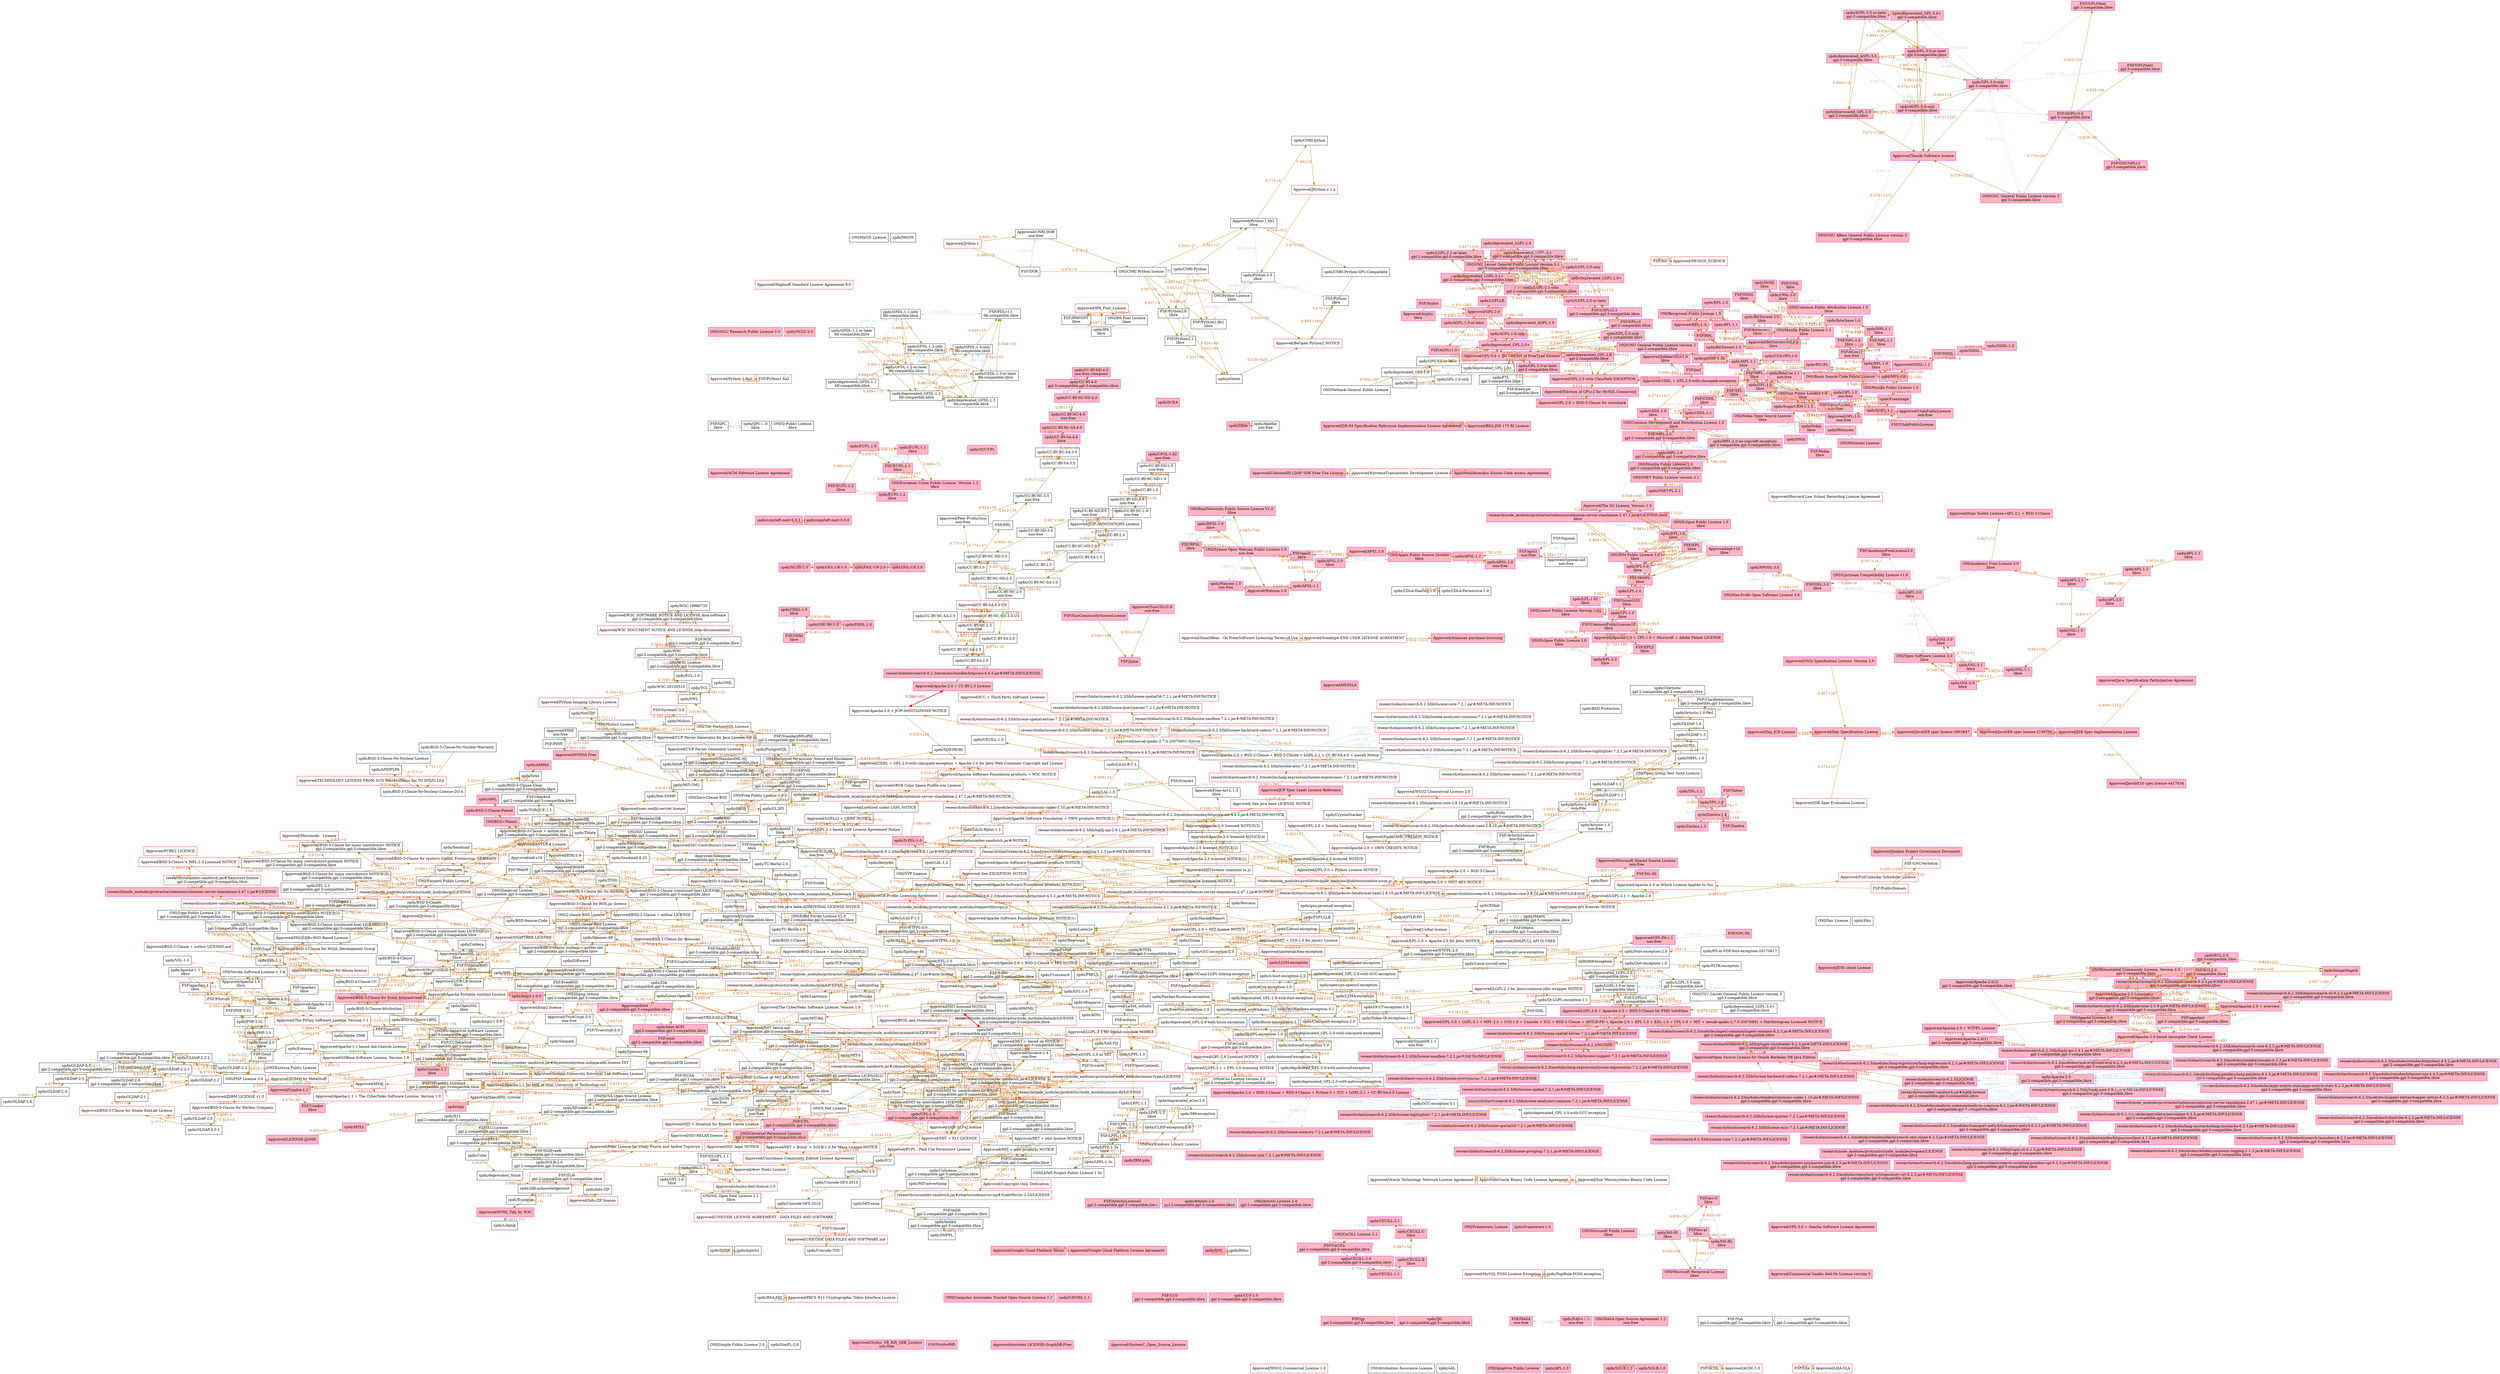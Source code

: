 digraph LicenseGraph {
  newrank = true;
  ratio = "auto" ;
 graph [layout="sfdp", rankdir=LR, overlap=false]
 node [shape=box, width=1];
 edge [style=solid, color=darkgoldenrod, width=1];
{rank=same "spdx/0BSD" "spdx/Adobe-2006" "spdx/ADSL" "spdx/AFL-1.1" "spdx/AFL-3.0" "FSF/AcademicFreeLicense3.0" "spdx/deprecated_GPL-1.0+" "spdx/AGPL-3.0-only" "ONI/GNU General Public License version 3" "spdx/AGPL-3.0-or-later" "spdx/deprecated_AGPL-3.0" "spdx/Aladdin" "Approved/BSD-3-Clause + auther.md" "spdx/BSD-3-Clause-Clear" "spdx/Apache-2.0" "spdx/APSL-1.0" "spdx/Artistic-1.0-cl8" "FSF/Ruby" "spdx/Dotseqn" "spdx/BSD-1-Clause" "spdx/TCP-wrappers" "spdx/Xerox" "spdx/Linux-OpenIB" "spdx/BSD-3-Clause" "spdx/BSD-Source-Code" "spdx/BSD-3-Clause-No-Nuclear-Warranty" "spdx/BSD-3-Clause-No-Nuclear-License" "spdx/bzip2-1.0.6" "Approved/BSD-3-Clause for Ecma International" "spdx/CC-BY-ND-4.0" "spdx/CC-BY-ND-1.0" "spdx/MPL-2.0-no-copyleft-exception" "spdx/MPL-2.0" "FSF/MPL-2.0" "ONI/Nokia Open Source License" "spdx/Motosoto" "spdx/Nokia" "spdx/gSOAP-1.3b" "spdx/CDLA-Permissive-1.0" "ONI/CeCILL License 2.1" "spdx/IBM-pibs" "spdx/CNRI-Python" "spdx/copyleft-next-0.3.0" "spdx/Newsletr" "spdx/HaskellReport" "ONI/NTP License" "spdx/CrystalStacker" "spdx/curl" "spdx/X11" "FSF/X11License" "Approved/X11" "spdx/MIT-0" "spdx/deprecated_GFDL-1.1" "spdx/GFDL-1.1-or-later" "spdx/GFDL-1.1-only" "ONI/Nethack General Public License" "spdx/deprecated_LGPL-2.0+" "spdx/deprecated_LGPL-2.0" "spdx/LGPL-2.0-only" "spdx/LGPL-2.0-or-later" "spdx/LGPLLR" "spdx/deprecated_LGPL-3.0+" "ONI/GNU Lesser General Public License version 3" "spdx/DigiRule-FOSS-exception" "spdx/Rdisc" "spdx/mpich2" "spdx/dvipdfm" "Approved/Apache-2.0 License(1)" "research/elasticsearch-6.2.3/lib/joda-time-2.9.9.jar#/META-INF/LICENSE" "Approved/Apache-2.0(2)" "research/elasticsearch-6.2.3/lib/elasticsearch-6.2.3.jar#/META-INF/LICENSE" "spdx/EPL-1.0" "ONI/Eclipse Public License 1.0" "Approved/epl-v10" "FSF/EPL" "research/node_modules/protractor/selenium/selenium-server-standalone-2.47.1.jar#/LICENSE-junit" "FSF/UtahPublicLicense" "Approved/UtahPublicLicense" "FSF/EUPL-1.2" "spdx/PS-or-PDF-font-exception-20170817" "spdx/FTL" "FSF/freetype" "spdx/Giftware" "spdx/NGPL" "research/elasticsearch-6.2.3/lib/elasticsearch-cli-6.2.3.jar#/META-INF/LICENSE" "spdx/IPA" "ONI/IPA Font License" "FSF/FreeArt" "FSF/Arphic" "Approved/Arphic" "spdx/Linux-syscall-note" "spdx/MS-PL" "FSF/ms-pl" "Approved/LICENSE-JJ2000" "FSF/SystemC-3.0" "spdx/OGL-UK-1.0" "spdx/PDDL-1.0" "spdx/OFL-1.0" "spdx/OLDAP-2.6" "spdx/OML" "Approved/UnRar license" "spdx/RPL-1.5" "ONI/Reciprocal Public License 1.5" "Approved/PKCS #11 Cryptographic Token Interface License" "spdx/Ruby" "spdx/SAX-PD" "spdx/SGI-B-1.0" "spdx/SISSL-1.2" "spdx/SNIA" "spdx/Zimbra-1.4" "ONI/Apache License 2.0" "research/elasticsearch-6.2.3/lib/log4j-api-2.9.1.jar#/META-INF/LICENSE" "research/cucumber-sandwich.jar#/cglib-license" "FSF/apache2" "ONI/GNU Affero General Public License version 3" "Approved/ACDL-1.0" "FSF/Squeak" "Approved/Squeak-old" "Approved/Jython-1" "Approved/DESIGN_SCIENCE" "FSF/PublicDomain" "Approved/SunCSLv2.8" "FSF/SunCommunitySourceLicense" "Approved/LHA-SLA" "FSF/Python1.6a2" "Approved/-See java base LICENSE NOTICE" "Approved/mecab-ipadic-2.7.0-20070801 Notice" "Approved/ACM Software License Agreement" "research/node_modules/protractor/selenium/selenium-server-standalone-2.47.1.jar#/NOTICE" "Approved/Apache-2.0 + BSD 3-Clause" "Approved/MIT licensed NOTICE" "research/elasticsearch-6.2.3/modules/rank-eval/rank-eval-6.2.3.jar#/META-INF/LICENSE" "Approved/Apache-2.0(1)" "research/elasticsearch-6.2.3/lib/elasticsearch-core-6.2.3.jar#/META-INF/LICENSE" "research/elasticsearch-6.2.3/modules/reindex/commons-codec-1.10.jar#/META-INF/LICENSE" "research/elasticsearch-6.2.3/lib/plugin-classloader-6.2.3.jar#/META-INF/LICENSE" "research/elasticsearch-6.2.3/LICENSE" "Approved/Sonatype END USER LICENSE AGREEMENT" "Approved/ExtremeTransactions Development License" "Approved/BEA JSR 173 RI License" "Approved/BSD-2-Clause + author LICENSE.md" "Approved/BSD-3-Clause (continued-line) LICENSE(2)" "Approved/BSD-3-Clause (continued-line) LICENSE(3)" "research/cucumber-sandwich.jar#/hamcrest-license" "Approved/Commercial Vaadin Add-On License version 3" "Approved/Day JCR License" "Approved/JSR Spec Evaluation License" "Approved/OSGi Specification License, Version 2.0" "Approved/Google Cloud Platform License Agreement" "Approved/GPL-2.0 Licenced NOTICE" "research/elasticsearch-6.2.3/lib/lucene-spatial-extras-7.2.1.jar#/META-INF/LICENSE" "research/elasticsearch-6.2.3/modules/lang-expression/lucene-expressions-7.2.1.jar#/META-INF/LICENSE" "research/elasticsearch-6.2.3/lib/lucene-queryparser-7.2.1.jar#/META-INF/LICENSE" "research/elasticsearch-6.2.3/modules/ingest-common/ingest-common-6.2.3.jar#/META-INF/LICENSE" "research/elasticsearch-6.2.3/lib/lucene-suggest-7.2.1.jar#/META-INF/LICENSE" "research/elasticsearch-6.2.3/lib/lucene-sandbox-7.2.1.jar#/META-INF/LICENSE" "Approved/GPL-3.0 + Sencha Software License Agreement" "Approved/Harvard Law School Recording License Agreement" "Approved/HESSLA" "Approved/Highsoft Standard License Agreement 9.0" "Approved/JESS client License" "Approved/ontotext LICENSE-GraphDB-Free" "research/elasticsearch-6.2.3/modules/lang-expression/lang-expression-6.2.3.jar#/META-INF/LICENSE" "Approved/Sun Microsystems Binery Code License" "Approved/Oracle Technology Network License Agreement" "Approved/SystemC_Open_Source_License" "Approved/WSO2 Commercial License 1.0" }
    subgraph cluster_same_texts_1 { style=dashed;
        color=blue;
        label="spdx/0BSD similarl groups count=3";
   "spdx/0BSD"  [label="spdx/0BSD"];
      "spdx/0BSD" -> "ONI/Free Public License 1.0.0" [constraint=false,dir=both,color=lightpink, fontcolor=lightpink, label="0.823+16"];
   "ONI/Free Public License 1.0.0"  [label="ONI/Free Public License 1.0.0"];
      "spdx/0BSD" -> "ONI/Zero-Clause BSD" [constraint=false,dir=both,color=lightpink, fontcolor=lightpink, label="0.824+16"];
   "ONI/Zero-Clause BSD"  [label="ONI/Zero-Clause BSD"];
    }
   "spdx/389-exception"  [label="spdx/389-exception"];
    subgraph cluster_same_texts_3 { style=dashed;
        color=blue;
        label="spdx/AAL similarl groups count=2";
   "spdx/AAL"  [label="spdx/AAL"];
      "spdx/AAL" -> "ONI/Attribution Assurance License" [constraint=false,dir=both,color=lightpink, fontcolor=lightpink, label="0.923+31"];
   "ONI/Attribution Assurance License"  [label="ONI/Attribution Assurance License"];
    }
   "spdx/Abstyles"  [label="spdx/Abstyles"];
   "spdx/Adobe-2006"  [label="spdx/Adobe-2006"];
   "spdx/Adobe-Glyph"  [label="spdx/Adobe-Glyph"];
   "spdx/ADSL"  [label="spdx/ADSL"];
   "spdx/AFL-1.1"  [label="spdx/AFL-1.1\nlibre",color=magenta, style=filled, fillcolor=lightpink;];
   "spdx/AFL-1.2"  [label="spdx/AFL-1.2\nlibre",color=magenta, style=filled, fillcolor=lightpink;];
    subgraph cluster_same_texts_10 { style=dashed;
        color=magenta; fillcolor=lightpink;
        label="spdx/AFL-2.0 similarl groups count=2";
   "spdx/AFL-2.0"  [label="spdx/AFL-2.0\nlibre",color=magenta, style=filled, fillcolor=lightpink;];
      "spdx/AFL-2.0" -> "spdx/AFL-2.1" [constraint=false,dir=both,color=lightblue, fontcolor=lightblue, label="0.981+1"];
   "spdx/AFL-2.1"  [label="spdx/AFL-2.1\nlibre",color=magenta, style=filled, fillcolor=lightpink;];
    }
    subgraph cluster_same_texts_12 { style=dashed;
        color=magenta; fillcolor=lightpink;
        label="spdx/AFL-3.0 similarl groups count=6";
   "spdx/AFL-3.0"  [label="spdx/AFL-3.0\nlibre",color=magenta, style=filled, fillcolor=lightpink;];
      "spdx/AFL-3.0" -> "spdx/OSL-3.0" [constraint=false,dir=both,color=lightpink, fontcolor=lightpink, label="0.975+0"];
   "spdx/OSL-3.0"  [label="spdx/OSL-3.0\nlibre",color=magenta, style=filled, fillcolor=lightpink;];
      "spdx/AFL-3.0" -> "ONI/Academic Free License 3.0" [constraint=false,dir=both,color=lightblue, fontcolor=lightblue, label="0.992-4"];
   "ONI/Academic Free License 3.0"  [label="ONI/Academic Free License 3.0\nlibre",color=magenta, style=filled, fillcolor=lightpink;];
      "spdx/AFL-3.0" -> "ONI/Open Software License 3.0" [constraint=false,dir=both,color=lightpink, fontcolor=lightpink, label="0.976-4"];
   "ONI/Open Software License 3.0"  [label="ONI/Open Software License 3.0\nlibre",color=magenta, style=filled, fillcolor=lightpink;];
      "spdx/AFL-3.0" -> "FSF/AcademicFreeLicense3.0" [constraint=false,dir=both,color=lightblue, fontcolor=lightblue, label="0.991+0"];
   "FSF/AcademicFreeLicense3.0"  [label="FSF/AcademicFreeLicense3.0\nlibre",color=magenta, style=filled, fillcolor=lightpink;];
      "spdx/AFL-3.0" -> "FSF/OSL-3.0" [constraint=false,dir=both,color=lightpink, fontcolor=lightpink, label="0.892+25"];
   "FSF/OSL-3.0"  [label="FSF/OSL-3.0\nlibre",color=magenta, style=filled, fillcolor=lightpink;];
    }
   "spdx/Afmparse"  [label="spdx/Afmparse"];
    subgraph cluster_same_texts_14 { style=dashed;
        color=magenta; fillcolor=lightpink;
        label="spdx/AGPL-1.0-only similarl groups count=4";
   "spdx/AGPL-1.0-only"  [label="spdx/AGPL-1.0-only",color=magenta, style=filled, fillcolor=lightpink;];
      "spdx/AGPL-1.0-only" -> "spdx/AGPL-1.0-or-later" [constraint=false,dir=both,color=lightblue, fontcolor=lightblue, label="0.995+0"];
   "spdx/AGPL-1.0-or-later"  [label="spdx/AGPL-1.0-or-later",color=magenta, style=filled, fillcolor=lightpink;];
      "spdx/AGPL-1.0-only" -> "spdx/deprecated_AGPL-1.0" [constraint=false,dir=both,color=lightblue, fontcolor=lightblue, label="0.994+0"];
   "spdx/deprecated_AGPL-1.0"  [label="spdx/deprecated_AGPL-1.0",color=magenta, style=filled, fillcolor=lightpink;];
      "spdx/AGPL-1.0-only" -> "FSF/AGPLv1.0" [constraint=false,dir=both,color=lightblue, fontcolor=lightblue, label="0.990+0"];
   "FSF/AGPLv1.0"  [label="FSF/AGPLv1.0",color=magenta, style=filled, fillcolor=lightpink;];
    }
    subgraph cluster_same_texts_16 { style=dashed;
        color=magenta; fillcolor=lightpink;
        label="spdx/AGPL-3.0-only similarl groups count=5";
   "spdx/AGPL-3.0-only"  [label="spdx/AGPL-3.0-only\ngpl-3-compatible,libre",color=magenta, style=filled, fillcolor=lightpink;];
      "spdx/AGPL-3.0-only" -> "spdx/AGPL-3.0-or-later" [constraint=false,dir=both,color=lightblue, fontcolor=lightblue, label="0.996+0"];
   "spdx/AGPL-3.0-or-later"  [label="spdx/AGPL-3.0-or-later\ngpl-3-compatible,libre",color=magenta, style=filled, fillcolor=lightpink;];
      "spdx/AGPL-3.0-only" -> "spdx/deprecated_AGPL-3.0" [constraint=false,dir=both,color=lightblue, fontcolor=lightblue, label="0.995+0"];
   "spdx/deprecated_AGPL-3.0"  [label="spdx/deprecated_AGPL-3.0\ngpl-3-compatible,libre",color=magenta, style=filled, fillcolor=lightpink;];
      "spdx/AGPL-3.0-only" -> "ONI/GNU Affero General Public License version 3" [constraint=false,dir=both,color=lightblue, fontcolor=lightblue, label="0.992-6"];
   "ONI/GNU Affero General Public License version 3"  [label="ONI/GNU Affero General Public License version 3\ngpl-3-compatible,libre",color=magenta, style=filled, fillcolor=lightpink;];
      "spdx/AGPL-3.0-only" -> "FSF/AGPLv3.0" [constraint=false,dir=both,color=lightpink, fontcolor=lightpink, label="0.939+59"];
   "FSF/AGPLv3.0"  [label="FSF/AGPLv3.0\ngpl-3-compatible,libre",color=magenta, style=filled, fillcolor=lightpink;];
    }
   "spdx/Aladdin"  [label="spdx/Aladdin\nnon-free"];
   "spdx/AMDPLPA"  [label="spdx/AMDPLPA"];
   "spdx/AML"  [label="spdx/AML",color=magenta, style=filled, fillcolor=lightpink;];
   "spdx/AMPAS"  [label="spdx/AMPAS",color=magenta, style=filled, fillcolor=lightpink;];
   "spdx/ANTLR-PD"  [label="spdx/ANTLR-PD"];
    subgraph cluster_same_texts_23 { style=dashed;
        color=blue;
        label="spdx/Apache-1.0 similarl groups count=3";
   "spdx/Apache-1.0"  [label="spdx/Apache-1.0\nlibre"];
      "spdx/Apache-1.0" -> "FSF/apache1" [constraint=false,dir=both,color=lightpink, fontcolor=lightpink, label="0.958+2"];
   "FSF/apache1"  [label="FSF/apache1\nlibre"];
      "spdx/Apache-1.0" -> "Approved/Apache-1.0" [constraint=false,dir=both,color=lightpink, fontcolor=lightpink, label="0.961+2"];
   "Approved/Apache-1.0"  [label="Approved/Apache-1.0\nlibre"];
    }
    subgraph cluster_same_texts_24 { style=dashed;
        color=blue;
        label="spdx/Apache-1.1 similarl groups count=3";
   "spdx/Apache-1.1"  [label="spdx/Apache-1.1\nlibre"];
      "spdx/Apache-1.1" -> "FSF/apache1.1" [constraint=false,dir=both,color=lightpink, fontcolor=lightpink, label="0.948-6"];
   "FSF/apache1.1"  [label="FSF/apache1.1\nlibre"];
      "spdx/Apache-1.1" -> "Approved/Apache-1.1" [constraint=false,dir=both,color=lightpink, fontcolor=lightpink, label="0.950-6"];
   "Approved/Apache-1.1"  [label="Approved/Apache-1.1\nlibre"];
    }
    subgraph cluster_same_texts_25 { style=dashed;
        color=magenta; fillcolor=lightpink;
        label="spdx/Apache-2.0 similarl groups count=40";
   "spdx/Apache-2.0"  [label="spdx/Apache-2.0\ngpl-2-compatible,gpl-3-compatible,libre",color=magenta, style=filled, fillcolor=lightpink;];
      "spdx/Apache-2.0" -> "ONI/Apache License 2.0" [constraint=false,dir=both,color=lightpink, fontcolor=lightpink, label="0.975+0"];
   "ONI/Apache License 2.0"  [label="ONI/Apache License 2.0\ngpl-2-compatible,gpl-3-compatible,libre",color=magenta, style=filled, fillcolor=lightpink;];
      "spdx/Apache-2.0" -> "FSF/apache2" [constraint=false,dir=both,color=lightpink, fontcolor=lightpink, label="0.972+0"];
   "FSF/apache2"  [label="FSF/apache2\ngpl-2-compatible,gpl-3-compatible,libre",color=magenta, style=filled, fillcolor=lightpink;];
      "spdx/Apache-2.0" -> "Approved/Apache-2.0 License(1)" [constraint=false,dir=both,color=lightpink, fontcolor=lightpink, label="0.971+0"];
   "Approved/Apache-2.0 License(1)"  [label="Approved/Apache-2.0 License(1)\ngpl-2-compatible,gpl-3-compatible,libre",color=magenta, style=filled, fillcolor=lightpink;];
      "spdx/Apache-2.0" -> "Approved/Apache-2.0(1)" [constraint=false,dir=both,color=lightpink, fontcolor=lightpink, label="0.916-86"];
   "Approved/Apache-2.0(1)"  [label="Approved/Apache-2.0(1)\ngpl-2-compatible,gpl-3-compatible,libre",color=magenta, style=filled, fillcolor=lightpink;];
      "spdx/Apache-2.0" -> "Approved/Apache-2.0(2)" [constraint=false,dir=both,color=lightpink, fontcolor=lightpink, label="0.978+0"];
   "Approved/Apache-2.0(2)"  [label="Approved/Apache-2.0(2)\ngpl-2-compatible,gpl-3-compatible,libre",color=magenta, style=filled, fillcolor=lightpink;];
      "spdx/Apache-2.0" -> "research/cucumber-sandwich.jar#/cglib-license" [constraint=false,dir=both,color=lightblue, fontcolor=lightblue, label="0.980+0"];
   "research/cucumber-sandwich.jar#/cglib-license"  [label="research/cucumber-sandwich.jar#/cglib-license\ngpl-2-compatible,gpl-3-compatible,libre",color=magenta, style=filled, fillcolor=lightpink;];
      "spdx/Apache-2.0" -> "research/elasticsearch-6.2.3/LICENSE" [constraint=false,dir=both,color=lightblue, fontcolor=lightblue, label="0.980+0"];
   "research/elasticsearch-6.2.3/LICENSE"  [label="research/elasticsearch-6.2.3/LICENSE\ngpl-2-compatible,gpl-3-compatible,libre",color=magenta, style=filled, fillcolor=lightpink;];
      "spdx/Apache-2.0" -> "research/elasticsearch-6.2.3/lib/elasticsearch-6.2.3.jar#/META-INF/LICENSE" [constraint=false,dir=both,color=lightblue, fontcolor=lightblue, label="0.982+0"];
   "research/elasticsearch-6.2.3/lib/elasticsearch-6.2.3.jar#/META-INF/LICENSE"  [label="research/elasticsearch-6.2.3/lib/elasticsearch-6.2.3.jar#/META-INF/LICENSE\ngpl-2-compatible,gpl-3-compatible,libre",color=magenta, style=filled, fillcolor=lightpink;];
      "spdx/Apache-2.0" -> "research/elasticsearch-6.2.3/lib/elasticsearch-cli-6.2.3.jar#/META-INF/LICENSE" [constraint=false,dir=both,color=lightblue, fontcolor=lightblue, label="0.982+0"];
   "research/elasticsearch-6.2.3/lib/elasticsearch-cli-6.2.3.jar#/META-INF/LICENSE"  [label="research/elasticsearch-6.2.3/lib/elasticsearch-cli-6.2.3.jar#/META-INF/LICENSE\ngpl-2-compatible,gpl-3-compatible,libre",color=magenta, style=filled, fillcolor=lightpink;];
      "spdx/Apache-2.0" -> "research/elasticsearch-6.2.3/lib/elasticsearch-core-6.2.3.jar#/META-INF/LICENSE" [constraint=false,dir=both,color=lightblue, fontcolor=lightblue, label="0.981+0"];
   "research/elasticsearch-6.2.3/lib/elasticsearch-core-6.2.3.jar#/META-INF/LICENSE"  [label="research/elasticsearch-6.2.3/lib/elasticsearch-core-6.2.3.jar#/META-INF/LICENSE\ngpl-2-compatible,gpl-3-compatible,libre",color=magenta, style=filled, fillcolor=lightpink;];
      "spdx/Apache-2.0" -> "research/elasticsearch-6.2.3/lib/elasticsearch-launchers-6.2.3.jar#/META-INF/LICENSE" [constraint=false,dir=both,color=lightblue, fontcolor=lightblue, label="0.983+0"];
   "research/elasticsearch-6.2.3/lib/elasticsearch-launchers-6.2.3.jar#/META-INF/LICENSE"  [label="research/elasticsearch-6.2.3/lib/elasticsearch-launchers-6.2.3.jar#/META-INF/LICENSE\ngpl-2-compatible,gpl-3-compatible,libre",color=magenta, style=filled, fillcolor=lightpink;];
      "spdx/Apache-2.0" -> "research/elasticsearch-6.2.3/lib/joda-time-2.9.9.jar#/META-INF/LICENSE" [constraint=false,dir=both,color=lightpink, fontcolor=lightpink, label="0.980+0"];
   "research/elasticsearch-6.2.3/lib/joda-time-2.9.9.jar#/META-INF/LICENSE"  [label="research/elasticsearch-6.2.3/lib/joda-time-2.9.9.jar#/META-INF/LICENSE\ngpl-2-compatible,gpl-3-compatible,libre",color=magenta, style=filled, fillcolor=lightpink;];
      "spdx/Apache-2.0" -> "research/elasticsearch-6.2.3/lib/log4j-api-2.9.1.jar#/META-INF/LICENSE" [constraint=false,dir=both,color=lightblue, fontcolor=lightblue, label="0.981+0"];
   "research/elasticsearch-6.2.3/lib/log4j-api-2.9.1.jar#/META-INF/LICENSE"  [label="research/elasticsearch-6.2.3/lib/log4j-api-2.9.1.jar#/META-INF/LICENSE\ngpl-2-compatible,gpl-3-compatible,libre",color=magenta, style=filled, fillcolor=lightpink;];
      "spdx/Apache-2.0" -> "research/elasticsearch-6.2.3/lib/log4j-core-2.9.1.jar#/META-INF/LICENSE" [constraint=false,dir=both,color=lightpink, fontcolor=lightpink, label="0.973+0"];
   "research/elasticsearch-6.2.3/lib/log4j-core-2.9.1.jar#/META-INF/LICENSE"  [label="research/elasticsearch-6.2.3/lib/log4j-core-2.9.1.jar#/META-INF/LICENSE\ngpl-2-compatible,gpl-3-compatible,libre",color=magenta, style=filled, fillcolor=lightpink;];
      "spdx/Apache-2.0" -> "research/elasticsearch-6.2.3/lib/plugin-classloader-6.2.3.jar#/META-INF/LICENSE" [constraint=false,dir=both,color=lightpink, fontcolor=lightpink, label="0.975+0"];
   "research/elasticsearch-6.2.3/lib/plugin-classloader-6.2.3.jar#/META-INF/LICENSE"  [label="research/elasticsearch-6.2.3/lib/plugin-classloader-6.2.3.jar#/META-INF/LICENSE\ngpl-2-compatible,gpl-3-compatible,libre",color=magenta, style=filled, fillcolor=lightpink;];
      "spdx/Apache-2.0" -> "research/elasticsearch-6.2.3/lib/plugin-cli-6.2.3.jar#/META-INF/LICENSE" [constraint=false,dir=both,color=lightpink, fontcolor=lightpink, label="0.980+0"];
   "research/elasticsearch-6.2.3/lib/plugin-cli-6.2.3.jar#/META-INF/LICENSE"  [label="research/elasticsearch-6.2.3/lib/plugin-cli-6.2.3.jar#/META-INF/LICENSE\ngpl-2-compatible,gpl-3-compatible,libre",color=magenta, style=filled, fillcolor=lightpink;];
      "spdx/Apache-2.0" -> "research/elasticsearch-6.2.3/modules/aggs-matrix-stats/aggs-matrix-stats-6.2.3.jar#/META-INF/LICENSE" [constraint=false,dir=both,color=lightblue, fontcolor=lightblue, label="0.981+0"];
   "research/elasticsearch-6.2.3/modules/aggs-matrix-stats/aggs-matrix-stats-6.2.3.jar#/META-INF/LICENSE"  [label="research/elasticsearch-6.2.3/modules/aggs-matrix-stats/aggs-matrix-stats-6.2.3.jar#/META-INF/LICENSE\ngpl-2-compatible,gpl-3-compatible,libre",color=magenta, style=filled, fillcolor=lightpink;];
      "spdx/Apache-2.0" -> "research/elasticsearch-6.2.3/modules/analysis-common/analysis-common-6.2.3.jar#/META-INF/LICENSE" [constraint=false,dir=both,color=lightblue, fontcolor=lightblue, label="0.983+0"];
   "research/elasticsearch-6.2.3/modules/analysis-common/analysis-common-6.2.3.jar#/META-INF/LICENSE"  [label="research/elasticsearch-6.2.3/modules/analysis-common/analysis-common-6.2.3.jar#/META-INF/LICENSE\ngpl-2-compatible,gpl-3-compatible,libre",color=magenta, style=filled, fillcolor=lightpink;];
      "spdx/Apache-2.0" -> "research/elasticsearch-6.2.3/modules/ingest-common/ingest-common-6.2.3.jar#/META-INF/LICENSE" [constraint=false,dir=both,color=lightpink, fontcolor=lightpink, label="0.972+0"];
   "research/elasticsearch-6.2.3/modules/ingest-common/ingest-common-6.2.3.jar#/META-INF/LICENSE"  [label="research/elasticsearch-6.2.3/modules/ingest-common/ingest-common-6.2.3.jar#/META-INF/LICENSE\ngpl-2-compatible,gpl-3-compatible,libre",color=magenta, style=filled, fillcolor=lightpink;];
      "spdx/Apache-2.0" -> "research/elasticsearch-6.2.3/modules/lang-expression/lang-expression-6.2.3.jar#/META-INF/LICENSE" [constraint=false,dir=both,color=lightpink, fontcolor=lightpink, label="0.973+0"];
   "research/elasticsearch-6.2.3/modules/lang-expression/lang-expression-6.2.3.jar#/META-INF/LICENSE"  [label="research/elasticsearch-6.2.3/modules/lang-expression/lang-expression-6.2.3.jar#/META-INF/LICENSE\ngpl-2-compatible,gpl-3-compatible,libre",color=magenta, style=filled, fillcolor=lightpink;];
      "spdx/Apache-2.0" -> "research/elasticsearch-6.2.3/modules/lang-mustache/lang-mustache-6.2.3.jar#/META-INF/LICENSE" [constraint=false,dir=both,color=lightblue, fontcolor=lightblue, label="0.983+0"];
   "research/elasticsearch-6.2.3/modules/lang-mustache/lang-mustache-6.2.3.jar#/META-INF/LICENSE"  [label="research/elasticsearch-6.2.3/modules/lang-mustache/lang-mustache-6.2.3.jar#/META-INF/LICENSE\ngpl-2-compatible,gpl-3-compatible,libre",color=magenta, style=filled, fillcolor=lightpink;];
      "spdx/Apache-2.0" -> "research/elasticsearch-6.2.3/modules/lang-painless/elasticsearch-scripting-painless-spi-6.2.3.jar#/META-INF/LICENSE" [constraint=false,dir=both,color=lightblue, fontcolor=lightblue, label="0.982+0"];
   "research/elasticsearch-6.2.3/modules/lang-painless/elasticsearch-scripting-painless-spi-6.2.3.jar#/META-INF/LICENSE"  [label="research/elasticsearch-6.2.3/modules/lang-painless/elasticsearch-scripting-painless-spi-6.2.3.jar#/META-INF/LICENSE\ngpl-2-compatible,gpl-3-compatible,libre",color=magenta, style=filled, fillcolor=lightpink;];
      "spdx/Apache-2.0" -> "research/elasticsearch-6.2.3/modules/lang-painless/lang-painless-6.2.3.jar#/META-INF/LICENSE" [constraint=false,dir=both,color=lightblue, fontcolor=lightblue, label="0.982+0"];
   "research/elasticsearch-6.2.3/modules/lang-painless/lang-painless-6.2.3.jar#/META-INF/LICENSE"  [label="research/elasticsearch-6.2.3/modules/lang-painless/lang-painless-6.2.3.jar#/META-INF/LICENSE\ngpl-2-compatible,gpl-3-compatible,libre",color=magenta, style=filled, fillcolor=lightpink;];
      "spdx/Apache-2.0" -> "research/elasticsearch-6.2.3/modules/mapper-extras/mapper-extras-6.2.3.jar#/META-INF/LICENSE" [constraint=false,dir=both,color=lightblue, fontcolor=lightblue, label="0.983+0"];
   "research/elasticsearch-6.2.3/modules/mapper-extras/mapper-extras-6.2.3.jar#/META-INF/LICENSE"  [label="research/elasticsearch-6.2.3/modules/mapper-extras/mapper-extras-6.2.3.jar#/META-INF/LICENSE\ngpl-2-compatible,gpl-3-compatible,libre",color=magenta, style=filled, fillcolor=lightpink;];
      "spdx/Apache-2.0" -> "research/elasticsearch-6.2.3/modules/parent-join/parent-join-6.2.3.jar#/META-INF/LICENSE" [constraint=false,dir=both,color=lightblue, fontcolor=lightblue, label="0.985+0"];
   "research/elasticsearch-6.2.3/modules/parent-join/parent-join-6.2.3.jar#/META-INF/LICENSE"  [label="research/elasticsearch-6.2.3/modules/parent-join/parent-join-6.2.3.jar#/META-INF/LICENSE\ngpl-2-compatible,gpl-3-compatible,libre",color=magenta, style=filled, fillcolor=lightpink;];
      "spdx/Apache-2.0" -> "research/elasticsearch-6.2.3/modules/percolator/percolator-6.2.3.jar#/META-INF/LICENSE" [constraint=false,dir=both,color=lightblue, fontcolor=lightblue, label="0.982+0"];
   "research/elasticsearch-6.2.3/modules/percolator/percolator-6.2.3.jar#/META-INF/LICENSE"  [label="research/elasticsearch-6.2.3/modules/percolator/percolator-6.2.3.jar#/META-INF/LICENSE\ngpl-2-compatible,gpl-3-compatible,libre",color=magenta, style=filled, fillcolor=lightpink;];
      "spdx/Apache-2.0" -> "research/elasticsearch-6.2.3/modules/rank-eval/rank-eval-6.2.3.jar#/META-INF/LICENSE" [constraint=false,dir=both,color=lightpink, fontcolor=lightpink, label="0.979+0"];
   "research/elasticsearch-6.2.3/modules/rank-eval/rank-eval-6.2.3.jar#/META-INF/LICENSE"  [label="research/elasticsearch-6.2.3/modules/rank-eval/rank-eval-6.2.3.jar#/META-INF/LICENSE\ngpl-2-compatible,gpl-3-compatible,libre",color=magenta, style=filled, fillcolor=lightpink;];
      "spdx/Apache-2.0" -> "research/elasticsearch-6.2.3/modules/reindex/commons-codec-1.10.jar#/META-INF/LICENSE" [constraint=false,dir=both,color=lightpink, fontcolor=lightpink, label="0.974+0"];
   "research/elasticsearch-6.2.3/modules/reindex/commons-codec-1.10.jar#/META-INF/LICENSE"  [label="research/elasticsearch-6.2.3/modules/reindex/commons-codec-1.10.jar#/META-INF/LICENSE\ngpl-2-compatible,gpl-3-compatible,libre",color=magenta, style=filled, fillcolor=lightpink;];
      "spdx/Apache-2.0" -> "research/elasticsearch-6.2.3/modules/reindex/commons-logging-1.1.3.jar#/META-INF/LICENSE" [constraint=false,dir=both,color=lightpink, fontcolor=lightpink, label="0.979+0"];
   "research/elasticsearch-6.2.3/modules/reindex/commons-logging-1.1.3.jar#/META-INF/LICENSE"  [label="research/elasticsearch-6.2.3/modules/reindex/commons-logging-1.1.3.jar#/META-INF/LICENSE\ngpl-2-compatible,gpl-3-compatible,libre",color=magenta, style=filled, fillcolor=lightpink;];
      "spdx/Apache-2.0" -> "research/elasticsearch-6.2.3/modules/reindex/elasticsearch-rest-client-6.2.3.jar#/META-INF/LICENSE" [constraint=false,dir=both,color=lightblue, fontcolor=lightblue, label="0.980+0"];
   "research/elasticsearch-6.2.3/modules/reindex/elasticsearch-rest-client-6.2.3.jar#/META-INF/LICENSE"  [label="research/elasticsearch-6.2.3/modules/reindex/elasticsearch-rest-client-6.2.3.jar#/META-INF/LICENSE\ngpl-2-compatible,gpl-3-compatible,libre",color=magenta, style=filled, fillcolor=lightpink;];
      "spdx/Apache-2.0" -> "research/elasticsearch-6.2.3/modules/reindex/httpasyncclient-4.1.2.jar#/META-INF/LICENSE" [constraint=false,dir=both,color=lightblue, fontcolor=lightblue, label="0.981+0"];
   "research/elasticsearch-6.2.3/modules/reindex/httpasyncclient-4.1.2.jar#/META-INF/LICENSE"  [label="research/elasticsearch-6.2.3/modules/reindex/httpasyncclient-4.1.2.jar#/META-INF/LICENSE\ngpl-2-compatible,gpl-3-compatible,libre",color=magenta, style=filled, fillcolor=lightpink;];
      "spdx/Apache-2.0" -> "research/elasticsearch-6.2.3/modules/reindex/httpclient-4.5.2.jar#/META-INF/LICENSE" [constraint=false,dir=both,color=lightpink, fontcolor=lightpink, label="0.980+0"];
   "research/elasticsearch-6.2.3/modules/reindex/httpclient-4.5.2.jar#/META-INF/LICENSE"  [label="research/elasticsearch-6.2.3/modules/reindex/httpclient-4.5.2.jar#/META-INF/LICENSE\ngpl-2-compatible,gpl-3-compatible,libre",color=magenta, style=filled, fillcolor=lightpink;];
      "spdx/Apache-2.0" -> "research/elasticsearch-6.2.3/modules/reindex/httpcore-nio-4.4.5.jar#/META-INF/LICENSE" [constraint=false,dir=both,color=lightblue, fontcolor=lightblue, label="0.980+0"];
   "research/elasticsearch-6.2.3/modules/reindex/httpcore-nio-4.4.5.jar#/META-INF/LICENSE"  [label="research/elasticsearch-6.2.3/modules/reindex/httpcore-nio-4.4.5.jar#/META-INF/LICENSE\ngpl-2-compatible,gpl-3-compatible,libre",color=magenta, style=filled, fillcolor=lightpink;];
      "spdx/Apache-2.0" -> "research/elasticsearch-6.2.3/modules/reindex/reindex-6.2.3.jar#/META-INF/LICENSE" [constraint=false,dir=both,color=lightblue, fontcolor=lightblue, label="0.982+0"];
   "research/elasticsearch-6.2.3/modules/reindex/reindex-6.2.3.jar#/META-INF/LICENSE"  [label="research/elasticsearch-6.2.3/modules/reindex/reindex-6.2.3.jar#/META-INF/LICENSE\ngpl-2-compatible,gpl-3-compatible,libre",color=magenta, style=filled, fillcolor=lightpink;];
      "spdx/Apache-2.0" -> "research/elasticsearch-6.2.3/modules/repository-url/repository-url-6.2.3.jar#/META-INF/LICENSE" [constraint=false,dir=both,color=lightblue, fontcolor=lightblue, label="0.986+0"];
   "research/elasticsearch-6.2.3/modules/repository-url/repository-url-6.2.3.jar#/META-INF/LICENSE"  [label="research/elasticsearch-6.2.3/modules/repository-url/repository-url-6.2.3.jar#/META-INF/LICENSE\ngpl-2-compatible,gpl-3-compatible,libre",color=magenta, style=filled, fillcolor=lightpink;];
      "spdx/Apache-2.0" -> "research/elasticsearch-6.2.3/modules/transport-netty4/transport-netty4-6.2.3.jar#/META-INF/LICENSE" [constraint=false,dir=both,color=lightblue, fontcolor=lightblue, label="0.983+0"];
   "research/elasticsearch-6.2.3/modules/transport-netty4/transport-netty4-6.2.3.jar#/META-INF/LICENSE"  [label="research/elasticsearch-6.2.3/modules/transport-netty4/transport-netty4-6.2.3.jar#/META-INF/LICENSE\ngpl-2-compatible,gpl-3-compatible,libre",color=magenta, style=filled, fillcolor=lightpink;];
      "spdx/Apache-2.0" -> "research/elasticsearch-6.2.3/modules/tribe/tribe-6.2.3.jar#/META-INF/LICENSE" [constraint=false,dir=both,color=lightblue, fontcolor=lightblue, label="0.984+0"];
   "research/elasticsearch-6.2.3/modules/tribe/tribe-6.2.3.jar#/META-INF/LICENSE"  [label="research/elasticsearch-6.2.3/modules/tribe/tribe-6.2.3.jar#/META-INF/LICENSE\ngpl-2-compatible,gpl-3-compatible,libre",color=magenta, style=filled, fillcolor=lightpink;];
      "spdx/Apache-2.0" -> "research/node_modules/protractor/node_modules/request/LICENSE" [constraint=false,dir=both,color=lightpink, fontcolor=lightpink, label="0.911-86"];
   "research/node_modules/protractor/node_modules/request/LICENSE"  [label="research/node_modules/protractor/node_modules/request/LICENSE\ngpl-2-compatible,gpl-3-compatible,libre",color=magenta, style=filled, fillcolor=lightpink;];
      "spdx/Apache-2.0" -> "research/node_modules/protractor/selenium/selenium-server-standalone-2.47.1.jar#/META-INF/LICENSE" [constraint=false,dir=both,color=lightblue, fontcolor=lightblue, label="0.984+0"];
   "research/node_modules/protractor/selenium/selenium-server-standalone-2.47.1.jar#/META-INF/LICENSE"  [label="research/node_modules/protractor/selenium/selenium-server-standalone-2.47.1.jar#/META-INF/LICENSE\ngpl-2-compatible,gpl-3-compatible,libre",color=magenta, style=filled, fillcolor=lightpink;];
    }
   "spdx/APAFML"  [label="spdx/APAFML"];
    subgraph cluster_same_texts_27 { style=dashed;
        color=magenta; fillcolor=lightpink;
        label="spdx/APL-1.0 similarl groups count=2";
   "spdx/APL-1.0"  [label="spdx/APL-1.0",color=magenta, style=filled, fillcolor=lightpink;];
      "spdx/APL-1.0" -> "ONI/Adaptive Public License" [constraint=false,dir=both,color=lightblue, fontcolor=lightblue, label="0.996-3"];
   "ONI/Adaptive Public License"  [label="ONI/Adaptive Public License",color=magenta, style=filled, fillcolor=lightpink;];
    }
    subgraph cluster_same_texts_28 { style=dashed;
        color=magenta; fillcolor=lightpink;
        label="spdx/APSL-1.0 similarl groups count=2";
   "spdx/APSL-1.0"  [label="spdx/APSL-1.0\nnon-free",color=magenta, style=filled, fillcolor=lightpink;];
      "spdx/APSL-1.0" -> "FSF/apsl1" [constraint=false,dir=both,color=lightblue, fontcolor=lightblue, label="0.991-7"];
   "FSF/apsl1"  [label="FSF/apsl1\nnon-free",color=magenta, style=filled, fillcolor=lightpink;];
    }
   "spdx/APSL-1.1"  [label="spdx/APSL-1.1",color=magenta, style=filled, fillcolor=lightpink;];
   "spdx/APSL-1.2"  [label="spdx/APSL-1.2",color=magenta, style=filled, fillcolor=lightpink;];
    subgraph cluster_same_texts_31 { style=dashed;
        color=magenta; fillcolor=lightpink;
        label="spdx/APSL-2.0 similarl groups count=3";
   "spdx/APSL-2.0"  [label="spdx/APSL-2.0\nlibre",color=magenta, style=filled, fillcolor=lightpink;];
      "spdx/APSL-2.0" -> "ONI/Apple Public Source License" [constraint=false,dir=both,color=lightblue, fontcolor=lightblue, label="0.986-18"];
   "ONI/Apple Public Source License"  [label="ONI/Apple Public Source License\nlibre",color=magenta, style=filled, fillcolor=lightpink;];
      "spdx/APSL-2.0" -> "FSF/apsl2" [constraint=false,dir=both,color=lightblue, fontcolor=lightblue, label="0.994+0"];
   "FSF/apsl2"  [label="FSF/apsl2\nlibre",color=magenta, style=filled, fillcolor=lightpink;];
    }
    subgraph cluster_same_texts_32 { style=dashed;
        color=blue;
        label="spdx/Artistic-1.0 similarl groups count=3";
   "spdx/Artistic-1.0"  [label="spdx/Artistic-1.0\nnon-free"];
      "spdx/Artistic-1.0" -> "spdx/Artistic-1.0-cl8" [constraint=false,dir=both,color=lightpink, fontcolor=lightpink, label="0.963+23"];
   "spdx/Artistic-1.0-cl8"  [label="spdx/Artistic-1.0-cl8\nnon-free"];
      "spdx/Artistic-1.0" -> "FSF/ArtisticLicense" [constraint=false,dir=both,color=lightblue, fontcolor=lightblue, label="0.990-1"];
   "FSF/ArtisticLicense"  [label="FSF/ArtisticLicense\nnon-free"];
    }
   "spdx/Artistic-1.0-Perl"  [label="spdx/Artistic-1.0-Perl"];
    subgraph cluster_same_texts_35 { style=dashed;
        color=magenta; fillcolor=lightpink;
        label="spdx/Artistic-2.0 similarl groups count=3";
   "spdx/Artistic-2.0"  [label="spdx/Artistic-2.0\ngpl-2-compatible,gpl-3-compatible,libre",color=magenta, style=filled, fillcolor=lightpink;];
      "spdx/Artistic-2.0" -> "ONI/Artistic License 2.0" [constraint=false,dir=both,color=lightblue, fontcolor=lightblue, label="0.996-2"];
   "ONI/Artistic License 2.0"  [label="ONI/Artistic License 2.0\ngpl-2-compatible,gpl-3-compatible,libre",color=magenta, style=filled, fillcolor=lightpink;];
      "spdx/Artistic-2.0" -> "FSF/ArtisticLicense2" [constraint=false,dir=both,color=lightpink, fontcolor=lightpink, label="0.980+10"];
   "FSF/ArtisticLicense2"  [label="FSF/ArtisticLicense2\ngpl-2-compatible,gpl-3-compatible,libre",color=magenta, style=filled, fillcolor=lightpink;];
    }
   "spdx/Autoconf-exception-2.0"  [label="spdx/Autoconf-exception-2.0"];
   "spdx/Autoconf-exception-3.0"  [label="spdx/Autoconf-exception-3.0"];
   "spdx/Bahyph"  [label="spdx/Bahyph"];
   "spdx/Barr"  [label="spdx/Barr"];
   "spdx/Beerware"  [label="spdx/Beerware"];
    subgraph cluster_same_texts_41 { style=dashed;
        color=blue;
        label="spdx/Bison-exception-2.2 similarl groups count=2";
   "spdx/Bison-exception-2.2"  [label="spdx/Bison-exception-2.2"];
      "spdx/Bison-exception-2.2" -> "spdx/deprecated_GPL-2.0-with-bison-exception" [constraint=false,dir=both,color=lightblue, fontcolor=lightblue, label="0.994+0"];
   "spdx/deprecated_GPL-2.0-with-bison-exception"  [label="spdx/deprecated_GPL-2.0-with-bison-exception"];
    }
   "spdx/BitTorrent-1.0"  [label="spdx/BitTorrent-1.0",color=magenta, style=filled, fillcolor=lightpink;];
    subgraph cluster_same_texts_43 { style=dashed;
        color=magenta; fillcolor=lightpink;
        label="spdx/BitTorrent-1.1 similarl groups count=3";
   "spdx/BitTorrent-1.1"  [label="spdx/BitTorrent-1.1\nlibre",color=magenta, style=filled, fillcolor=lightpink;];
      "spdx/BitTorrent-1.1" -> "FSF/bittorrent" [constraint=false,dir=both,color=lightblue, fontcolor=lightblue, label="0.993+0"];
   "FSF/bittorrent"  [label="FSF/bittorrent\nlibre",color=magenta, style=filled, fillcolor=lightpink;];
      "spdx/BitTorrent-1.1" -> "Approved/BitTorrentOSL1.1" [constraint=false,dir=both,color=lightblue, fontcolor=lightblue, label="0.995+0"];
   "Approved/BitTorrentOSL1.1"  [label="Approved/BitTorrentOSL1.1\nlibre",color=magenta, style=filled, fillcolor=lightpink;];
    }
   "spdx/Bootloader-exception"  [label="spdx/Bootloader-exception"];
   "spdx/Borceux"  [label="spdx/Borceux"];
   "spdx/BSD-1-Clause"  [label="spdx/BSD-1-Clause"];
    subgraph cluster_same_texts_47 { style=dashed;
        color=blue;
        label="spdx/BSD-2-Clause-FreeBSD similarl groups count=3";
   "spdx/BSD-2-Clause-FreeBSD"  [label="spdx/BSD-2-Clause-FreeBSD\nfdl-compatible,gpl-2-compatible,gpl-3-compatible,libre"];
      "spdx/BSD-2-Clause-FreeBSD" -> "FSF/FreeBSD" [constraint=false,dir=both,color=lightpink, fontcolor=lightpink, label="0.978+0"];
   "FSF/FreeBSD"  [label="FSF/FreeBSD\nfdl-compatible,gpl-2-compatible,gpl-3-compatible,libre"];
      "spdx/BSD-2-Clause-FreeBSD" -> "Approved/FreeBSDDL" [constraint=false,dir=both,color=lightpink, fontcolor=lightpink, label="0.975+0"];
   "Approved/FreeBSDDL"  [label="Approved/FreeBSDDL\nfdl-compatible,gpl-2-compatible,gpl-3-compatible,libre"];
    }
   "spdx/BSD-2-Clause-NetBSD"  [label="spdx/BSD-2-Clause-NetBSD"];
    subgraph cluster_same_texts_49 { style=dashed;
        color=magenta; fillcolor=lightpink;
        label="spdx/BSD-2-Clause-Patent similarl groups count=2";
   "spdx/BSD-2-Clause-Patent"  [label="spdx/BSD-2-Clause-Patent",color=magenta, style=filled, fillcolor=lightpink;];
      "spdx/BSD-2-Clause-Patent" -> "ONI/BSD+Patent" [constraint=false,dir=both,color=lightblue, fontcolor=lightblue, label="0.985+0"];
   "ONI/BSD+Patent"  [label="ONI/BSD+Patent",color=magenta, style=filled, fillcolor=lightpink;];
    }
    subgraph cluster_same_texts_50 { style=dashed;
        color=blue;
        label="spdx/BSD-2-Clause similarl groups count=4";
   "spdx/BSD-2-Clause"  [label="spdx/BSD-2-Clause"];
      "spdx/BSD-2-Clause" -> "ONI/2-clause BSD License" [constraint=false,dir=both,color=lightpink, fontcolor=lightpink, label="0.957-2"];
   "ONI/2-clause BSD License"  [label="ONI/2-clause BSD License"];
      "spdx/BSD-2-Clause" -> "Approved/BSD-2-Clause + author LICENSE" [constraint=false,dir=both,color=lightpink, fontcolor=lightpink, label="0.960+0"];
   "Approved/BSD-2-Clause + author LICENSE"  [label="Approved/BSD-2-Clause + author LICENSE"];
      "spdx/BSD-2-Clause" -> "Approved/BSD-2-Clause + author LICENSE(2)" [constraint=false,dir=both,color=lightpink, fontcolor=lightpink, label="0.880+3"];
   "Approved/BSD-2-Clause + author LICENSE(2)"  [label="Approved/BSD-2-Clause + author LICENSE(2)"];
    }
   "spdx/BSD-3-Clause-Attribution"  [label="spdx/BSD-3-Clause-Attribution"];
    subgraph cluster_same_texts_52 { style=dashed;
        color=blue;
        label="spdx/BSD-3-Clause-Clear similarl groups count=2";
   "spdx/BSD-3-Clause-Clear"  [label="spdx/BSD-3-Clause-Clear\ngpl-2-compatible,gpl-3-compatible,libre"];
      "spdx/BSD-3-Clause-Clear" -> "FSF/clearbsd" [constraint=false,dir=both,color=lightpink, fontcolor=lightpink, label="0.925-4"];
   "FSF/clearbsd"  [label="FSF/clearbsd\ngpl-2-compatible,gpl-3-compatible,libre"];
    }
   "spdx/BSD-3-Clause-LBNL"  [label="spdx/BSD-3-Clause-LBNL"];
   "spdx/BSD-3-Clause-No-Nuclear-License-2014"  [label="spdx/BSD-3-Clause-No-Nuclear-License-2014"];
    subgraph cluster_same_texts_55 { style=dashed;
        color=blue;
        label="spdx/BSD-3-Clause-No-Nuclear-License similarl groups count=2";
   "spdx/BSD-3-Clause-No-Nuclear-License"  [label="spdx/BSD-3-Clause-No-Nuclear-License"];
      "spdx/BSD-3-Clause-No-Nuclear-License" -> "spdx/BSD-3-Clause-No-Nuclear-Warranty" [constraint=false,dir=both,color=lightblue, fontcolor=lightblue, label="0.994-1"];
   "spdx/BSD-3-Clause-No-Nuclear-Warranty"  [label="spdx/BSD-3-Clause-No-Nuclear-Warranty"];
    }
    subgraph cluster_same_texts_57 { style=dashed;
        color=blue;
        label="spdx/BSD-3-Clause similarl groups count=13";
   "spdx/BSD-3-Clause"  [label="spdx/BSD-3-Clause\ngpl-2-compatible,gpl-3-compatible,libre"];
      "spdx/BSD-3-Clause" -> "ONI/3-clause BSD License" [constraint=false,dir=both,color=lightpink, fontcolor=lightpink, label="0.964-2"];
   "ONI/3-clause BSD License"  [label="ONI/3-clause BSD License\ngpl-2-compatible,gpl-3-compatible,libre"];
      "spdx/BSD-3-Clause" -> "FSF/ModifiedBSD" [constraint=false,dir=both,color=lightpink, fontcolor=lightpink, label="0.881-10"];
   "FSF/ModifiedBSD"  [label="FSF/ModifiedBSD\ngpl-2-compatible,gpl-3-compatible,libre"];
      "spdx/BSD-3-Clause" -> "Approved/BSD-3-Clause (continued-line) LICENSE" [constraint=false,dir=both,color=lightpink, fontcolor=lightpink, label="0.959+0"];
   "Approved/BSD-3-Clause (continued-line) LICENSE"  [label="Approved/BSD-3-Clause (continued-line) LICENSE\ngpl-2-compatible,gpl-3-compatible,libre"];
      "spdx/BSD-3-Clause" -> "Approved/BSD-3-Clause (continued-line) LICENSE(2)" [constraint=false,dir=both,color=lightpink, fontcolor=lightpink, label="0.895+4"];
   "Approved/BSD-3-Clause (continued-line) LICENSE(2)"  [label="Approved/BSD-3-Clause (continued-line) LICENSE(2)\ngpl-2-compatible,gpl-3-compatible,libre"];
      "spdx/BSD-3-Clause" -> "Approved/BSD-3-Clause (continued-line) LICENSE(3)" [constraint=false,dir=both,color=lightpink, fontcolor=lightpink, label="0.898+4"];
   "Approved/BSD-3-Clause (continued-line) LICENSE(3)"  [label="Approved/BSD-3-Clause (continued-line) LICENSE(3)\ngpl-2-compatible,gpl-3-compatible,libre"];
      "spdx/BSD-3-Clause" -> "Approved/BSD-3-Clause (noSeq) + auther.md" [constraint=false,dir=both,color=lightpink, fontcolor=lightpink, label="0.967-2"];
   "Approved/BSD-3-Clause (noSeq) + auther.md"  [label="Approved/BSD-3-Clause (noSeq) + auther.md\ngpl-2-compatible,gpl-3-compatible,libre"];
      "spdx/BSD-3-Clause" -> "Approved/BSD-3-Clause + auther.md" [constraint=false,dir=both,color=lightpink, fontcolor=lightpink, label="0.971+1"];
   "Approved/BSD-3-Clause + auther.md"  [label="Approved/BSD-3-Clause + auther.md\ngpl-2-compatible,gpl-3-compatible,libre"];
      "spdx/BSD-3-Clause" -> "Approved/BSD-3-Clause for many contributors NOTICE" [constraint=false,dir=both,color=lightpink, fontcolor=lightpink, label="0.889+11"];
   "Approved/BSD-3-Clause for many contributors NOTICE"  [label="Approved/BSD-3-Clause for many contributors NOTICE\ngpl-2-compatible,gpl-3-compatible,libre"];
      "spdx/BSD-3-Clause" -> "Approved/BSD-3-Clause for many contributors NOTICE(2)" [constraint=false,dir=both,color=lightpink, fontcolor=lightpink, label="0.895+10"];
   "Approved/BSD-3-Clause for many contributors NOTICE(2)"  [label="Approved/BSD-3-Clause for many contributors NOTICE(2)\ngpl-2-compatible,gpl-3-compatible,libre"];
      "spdx/BSD-3-Clause" -> "Approved/BSD-3-Clause for many contributors NOTICE(3)" [constraint=false,dir=both,color=lightpink, fontcolor=lightpink, label="0.890+11"];
   "Approved/BSD-3-Clause for many contributors NOTICE(3)"  [label="Approved/BSD-3-Clause for many contributors NOTICE(3)\ngpl-2-compatible,gpl-3-compatible,libre"];
      "spdx/BSD-3-Clause" -> "Approved/BSD-3-Clause for many contributors postmile NOTICE" [constraint=false,dir=both,color=lightpink, fontcolor=lightpink, label="0.772+25"];
   "Approved/BSD-3-Clause for many contributors postmile NOTICE"  [label="Approved/BSD-3-Clause for many contributors postmile NOTICE\ngpl-2-compatible,gpl-3-compatible,libre"];
      "spdx/BSD-3-Clause" -> "research/cucumber-sandwich.jar#/hamcrest-license" [constraint=false,dir=both,color=lightpink, fontcolor=lightpink, label="0.905+4"];
   "research/cucumber-sandwich.jar#/hamcrest-license"  [label="research/cucumber-sandwich.jar#/hamcrest-license\ngpl-2-compatible,gpl-3-compatible,libre",color=red];
    }
   "spdx/BSD-4-Clause-UC"  [label="spdx/BSD-4-Clause-UC"];
    subgraph cluster_same_texts_59 { style=dashed;
        color=blue;
        label="spdx/BSD-4-Clause similarl groups count=4";
   "spdx/BSD-4-Clause"  [label="spdx/BSD-4-Clause\nlibre"];
      "spdx/BSD-4-Clause" -> "FSF/OriginalBSD" [constraint=false,dir=both,color=lightpink, fontcolor=lightpink, label="0.850+35"];
   "FSF/OriginalBSD"  [label="FSF/OriginalBSD\nlibre"];
      "spdx/BSD-4-Clause" -> "Approved/OriginalBSD" [constraint=false,dir=both,color=lightpink, fontcolor=lightpink, label="0.844+35"];
   "Approved/OriginalBSD"  [label="Approved/OriginalBSD\nlibre"];
      "spdx/BSD-4-Clause" -> "Approved/UCB-LB license" [constraint=false,dir=both,color=lightpink, fontcolor=lightpink, label="0.848+35"];
   "Approved/UCB-LB license"  [label="Approved/UCB-LB license\nlibre"];
    }
   "spdx/BSD-Protection"  [label="spdx/BSD-Protection"];
   "spdx/BSD-Source-Code"  [label="spdx/BSD-Source-Code"];
    subgraph cluster_same_texts_62 { style=dashed;
        color=blue;
        label="spdx/BSL-1.0 similarl groups count=3";
   "spdx/BSL-1.0"  [label="spdx/BSL-1.0\ngpl-2-compatible,gpl-3-compatible,libre"];
      "spdx/BSL-1.0" -> "ONI/Boost Software License" [constraint=false,dir=both,color=lightblue, fontcolor=lightblue, label="0.981-5"];
   "ONI/Boost Software License"  [label="ONI/Boost Software License\ngpl-2-compatible,gpl-3-compatible,libre"];
      "spdx/BSL-1.0" -> "FSF/boost" [constraint=false,dir=both,color=lightblue, fontcolor=lightblue, label="0.987+0"];
   "FSF/boost"  [label="FSF/boost\ngpl-2-compatible,gpl-3-compatible,libre"];
    }
   "spdx/bzip2-1.0.5"  [label="spdx/bzip2-1.0.5",color=magenta, style=filled, fillcolor=lightpink;];
   "spdx/bzip2-1.0.6"  [label="spdx/bzip2-1.0.6"];
   "spdx/Caldera"  [label="spdx/Caldera"];
    subgraph cluster_same_texts_66 { style=dashed;
        color=magenta; fillcolor=lightpink;
        label="spdx/CATOSL-1.1 similarl groups count=2";
   "spdx/CATOSL-1.1"  [label="spdx/CATOSL-1.1",color=magenta, style=filled, fillcolor=lightpink;];
      "spdx/CATOSL-1.1" -> "ONI/Computer Associates Trusted Open Source License 1.1" [constraint=false,dir=both,color=lightblue, fontcolor=lightblue, label="0.996-5"];
   "ONI/Computer Associates Trusted Open Source License 1.1"  [label="ONI/Computer Associates Trusted Open Source License 1.1",color=magenta, style=filled, fillcolor=lightpink;];
    }
   "spdx/CC-BY-1.0"  [label="spdx/CC-BY-1.0"];
   "spdx/CC-BY-2.0"  [label="spdx/CC-BY-2.0"];
    subgraph cluster_same_texts_69 { style=dashed;
        color=blue;
        label="spdx/CC-BY-2.5 similarl groups count=2";
   "spdx/CC-BY-2.5"  [label="spdx/CC-BY-2.5"];
      "spdx/CC-BY-2.5" -> "Approved/JCIP-ANNOTATIONS License" [constraint=false,dir=both,color=lightpink, fontcolor=lightpink, label="0.855-82"];
   "Approved/JCIP-ANNOTATIONS License"  [label="Approved/JCIP-ANNOTATIONS License"];
    }
   "spdx/CC-BY-3.0"  [label="spdx/CC-BY-3.0"];
   "spdx/CC-BY-4.0"  [label="spdx/CC-BY-4.0\ngpl-2-compatible,gpl-3-compatible,libre",color=magenta, style=filled, fillcolor=lightpink;];
   "spdx/CC-BY-NC-1.0"  [label="spdx/CC-BY-NC-1.0\nnon-free"];
   "spdx/CC-BY-NC-2.0"  [label="spdx/CC-BY-NC-2.0\nnon-free"];
   "spdx/CC-BY-NC-2.5"  [label="spdx/CC-BY-NC-2.5\nnon-free"];
   "spdx/CC-BY-NC-3.0"  [label="spdx/CC-BY-NC-3.0\nnon-free"];
   "spdx/CC-BY-NC-4.0"  [label="spdx/CC-BY-NC-4.0\nnon-free",color=magenta, style=filled, fillcolor=lightpink;];
   "spdx/CC-BY-NC-ND-1.0"  [label="spdx/CC-BY-NC-ND-1.0"];
   "spdx/CC-BY-NC-ND-2.0"  [label="spdx/CC-BY-NC-ND-2.0"];
   "spdx/CC-BY-NC-ND-2.5"  [label="spdx/CC-BY-NC-ND-2.5"];
   "spdx/CC-BY-NC-ND-3.0"  [label="spdx/CC-BY-NC-ND-3.0"];
   "spdx/CC-BY-NC-ND-4.0"  [label="spdx/CC-BY-NC-ND-4.0",color=magenta, style=filled, fillcolor=lightpink;];
   "spdx/CC-BY-NC-SA-1.0"  [label="spdx/CC-BY-NC-SA-1.0"];
   "spdx/CC-BY-NC-SA-2.0"  [label="spdx/CC-BY-NC-SA-2.0"];
   "spdx/CC-BY-NC-SA-2.5"  [label="spdx/CC-BY-NC-SA-2.5"];
   "spdx/CC-BY-NC-SA-3.0"  [label="spdx/CC-BY-NC-SA-3.0"];
   "spdx/CC-BY-NC-SA-4.0"  [label="spdx/CC-BY-NC-SA-4.0",color=magenta, style=filled, fillcolor=lightpink;];
   "spdx/CC-BY-ND-1.0"  [label="spdx/CC-BY-ND-1.0\nnon-free"];
   "spdx/CC-BY-ND-2.0"  [label="spdx/CC-BY-ND-2.0\nnon-free"];
   "spdx/CC-BY-ND-2.5"  [label="spdx/CC-BY-ND-2.5\nnon-free"];
   "spdx/CC-BY-ND-3.0"  [label="spdx/CC-BY-ND-3.0\nnon-free"];
   "spdx/CC-BY-ND-4.0"  [label="spdx/CC-BY-ND-4.0\nnon-free,viewpoint",color=magenta, style=filled, fillcolor=lightpink;];
   "spdx/CC-BY-SA-1.0"  [label="spdx/CC-BY-SA-1.0"];
   "spdx/CC-BY-SA-2.0"  [label="spdx/CC-BY-SA-2.0"];
   "spdx/CC-BY-SA-2.5"  [label="spdx/CC-BY-SA-2.5"];
   "spdx/CC-BY-SA-3.0"  [label="spdx/CC-BY-SA-3.0"];
   "spdx/CC-BY-SA-4.0"  [label="spdx/CC-BY-SA-4.0\nlibre",color=magenta, style=filled, fillcolor=lightpink;];
    subgraph cluster_same_texts_97 { style=dashed;
        color=magenta; fillcolor=lightpink;
        label="spdx/CC0-1.0 similarl groups count=2";
   "spdx/CC0-1.0"  [label="spdx/CC0-1.0\ngpl-2-compatible,gpl-3-compatible,libre",color=magenta, style=filled, fillcolor=lightpink;];
      "spdx/CC0-1.0" -> "FSF/CC0" [constraint=false,dir=both,color=lightblue, fontcolor=lightblue, label="0.994-7"];
   "FSF/CC0"  [label="FSF/CC0\ngpl-2-compatible,gpl-3-compatible,libre",color=magenta, style=filled, fillcolor=lightpink;];
    }
    subgraph cluster_same_texts_98 { style=dashed;
        color=magenta; fillcolor=lightpink;
        label="spdx/CDDL-1.0 similarl groups count=3";
   "spdx/CDDL-1.0"  [label="spdx/CDDL-1.0\nlibre",color=magenta, style=filled, fillcolor=lightpink;];
      "spdx/CDDL-1.0" -> "ONI/Common Development and Distribution License 1.0" [constraint=false,dir=both,color=lightblue, fontcolor=lightblue, label="0.991+0"];
   "ONI/Common Development and Distribution License 1.0"  [label="ONI/Common Development and Distribution License 1.0\nlibre",color=magenta, style=filled, fillcolor=lightpink;];
      "spdx/CDDL-1.0" -> "FSF/CDDL" [constraint=false,dir=both,color=lightpink, fontcolor=lightpink, label="0.891+79"];
   "FSF/CDDL"  [label="FSF/CDDL\nlibre",color=magenta, style=filled, fillcolor=lightpink;];
    }
   "spdx/CDDL-1.1"  [label="spdx/CDDL-1.1",color=magenta, style=filled, fillcolor=lightpink;];
   "spdx/CDLA-Permissive-1.0"  [label="spdx/CDLA-Permissive-1.0"];
   "spdx/CDLA-Sharing-1.0"  [label="spdx/CDLA-Sharing-1.0"];
   "spdx/CECILL-1.0"  [label="spdx/CECILL-1.0"];
   "spdx/CECILL-1.1"  [label="spdx/CECILL-1.1",color=magenta, style=filled, fillcolor=lightpink;];
    subgraph cluster_same_texts_104 { style=dashed;
        color=magenta; fillcolor=lightpink;
        label="spdx/CECILL-2.0 similarl groups count=2";
   "spdx/CECILL-2.0"  [label="spdx/CECILL-2.0\ngpl-2-compatible,gpl-3-compatible,libre",color=magenta, style=filled, fillcolor=lightpink;];
      "spdx/CECILL-2.0" -> "FSF/CeCILL" [constraint=false,dir=both,color=lightblue, fontcolor=lightblue, label="0.994-2"];
   "FSF/CeCILL"  [label="FSF/CeCILL\ngpl-2-compatible,gpl-3-compatible,libre",color=magenta, style=filled, fillcolor=lightpink;];
    }
    subgraph cluster_same_texts_105 { style=dashed;
        color=magenta; fillcolor=lightpink;
        label="spdx/CECILL-2.1 similarl groups count=2";
   "spdx/CECILL-2.1"  [label="spdx/CECILL-2.1",color=magenta, style=filled, fillcolor=lightpink;];
      "spdx/CECILL-2.1" -> "ONI/CeCILL License 2.1" [constraint=false,dir=both,color=lightblue, fontcolor=lightblue, label="0.990-77"];
   "ONI/CeCILL License 2.1"  [label="ONI/CeCILL License 2.1",color=magenta, style=filled, fillcolor=lightpink;];
    }
   "spdx/CECILL-B"  [label="spdx/CECILL-B\nlibre",color=magenta, style=filled, fillcolor=lightpink;];
   "spdx/CECILL-C"  [label="spdx/CECILL-C\nlibre",color=magenta, style=filled, fillcolor=lightpink;];
    subgraph cluster_same_texts_108 { style=dashed;
        color=blue;
        label="spdx/ClArtistic similarl groups count=2";
   "spdx/ClArtistic"  [label="spdx/ClArtistic\ngpl-2-compatible,gpl-3-compatible,libre"];
      "spdx/ClArtistic" -> "FSF/ClarifiedArtistic" [constraint=false,dir=both,color=lightpink, fontcolor=lightpink, label="0.980+3"];
   "FSF/ClarifiedArtistic"  [label="FSF/ClarifiedArtistic\ngpl-2-compatible,gpl-3-compatible,libre"];
    }
   "spdx/Classpath-exception-2.0"  [label="spdx/Classpath-exception-2.0"];
   "spdx/CLISP-exception-2.0"  [label="spdx/CLISP-exception-2.0"];
   "spdx/CNRI-Jython"  [label="spdx/CNRI-Jython"];
   "spdx/CNRI-Python-GPL-Compatible"  [label="spdx/CNRI-Python-GPL-Compatible"];
    subgraph cluster_same_texts_113 { style=dashed;
        color=blue;
        label="spdx/CNRI-Python similarl groups count=2";
   "spdx/CNRI-Python"  [label="spdx/CNRI-Python"];
      "spdx/CNRI-Python" -> "ONI/CNRI Python license" [constraint=false,dir=both,color=lightblue, fontcolor=lightblue, label="0.990+0"];
   "ONI/CNRI Python license"  [label="ONI/CNRI Python license"];
    }
    subgraph cluster_same_texts_114 { style=dashed;
        color=magenta; fillcolor=lightpink;
        label="spdx/Condor-1.1 similarl groups count=2";
   "spdx/Condor-1.1"  [label="spdx/Condor-1.1\nlibre",color=magenta, style=filled, fillcolor=lightpink;];
      "spdx/Condor-1.1" -> "FSF/Condor" [constraint=false,dir=both,color=lightpink, fontcolor=lightpink, label="0.913+220"];
   "FSF/Condor"  [label="FSF/Condor\nlibre",color=magenta, style=filled, fillcolor=lightpink;];
    }
   "spdx/copyleft-next-0.3.0"  [label="spdx/copyleft-next-0.3.0",color=magenta, style=filled, fillcolor=lightpink;];
   "spdx/copyleft-next-0.3.1"  [label="spdx/copyleft-next-0.3.1",color=magenta, style=filled, fillcolor=lightpink;];
    subgraph cluster_same_texts_117 { style=dashed;
        color=magenta; fillcolor=lightpink;
        label="spdx/CPAL-1.0 similarl groups count=3";
   "spdx/CPAL-1.0"  [label="spdx/CPAL-1.0\nlibre",color=magenta, style=filled, fillcolor=lightpink;];
      "spdx/CPAL-1.0" -> "ONI/Common Public Attribution License 1.0" [constraint=false,dir=both,color=lightpink, fontcolor=lightpink, label="0.956+9"];
   "ONI/Common Public Attribution License 1.0"  [label="ONI/Common Public Attribution License 1.0\nlibre",color=magenta, style=filled, fillcolor=lightpink;];
      "spdx/CPAL-1.0" -> "FSF/CPAL" [constraint=false,dir=both,color=lightpink, fontcolor=lightpink, label="0.948+43"];
   "FSF/CPAL"  [label="FSF/CPAL\nlibre",color=magenta, style=filled, fillcolor=lightpink;];
    }
    subgraph cluster_same_texts_118 { style=dashed;
        color=magenta; fillcolor=lightpink;
        label="spdx/CPL-1.0 similarl groups count=2";
   "spdx/CPL-1.0"  [label="spdx/CPL-1.0\nlibre",color=magenta, style=filled, fillcolor=lightpink;];
      "spdx/CPL-1.0" -> "FSF/CommonPublicLicense10" [constraint=false,dir=both,color=lightblue, fontcolor=lightblue, label="0.989+0"];
   "FSF/CommonPublicLicense10"  [label="FSF/CommonPublicLicense10\nlibre",color=magenta, style=filled, fillcolor=lightpink;];
    }
   "spdx/CPOL-1.02"  [label="spdx/CPOL-1.02\nnon-free",color=magenta, style=filled, fillcolor=lightpink;];
   "spdx/Crossword"  [label="spdx/Crossword"];
   "spdx/CrystalStacker"  [label="spdx/CrystalStacker"];
   "spdx/CUA-OPL-1.0"  [label="spdx/CUA-OPL-1.0",color=magenta, style=filled, fillcolor=lightpink;];
   "spdx/Cube"  [label="spdx/Cube"];
   "spdx/curl"  [label="spdx/curl"];
   "spdx/D-FSL-1.0"  [label="spdx/D-FSL-1.0",color=magenta, style=filled, fillcolor=lightpink;];
    subgraph cluster_same_texts_128 { style=dashed;
        color=blue;
        label="spdx/GFDL-1.1-only similarl groups count=4";
   "spdx/GFDL-1.1-only"  [label="spdx/GFDL-1.1-only\nfdl-compatible,libre"];
      "spdx/GFDL-1.1-only" -> "spdx/GFDL-1.1-or-later" [constraint=false,dir=both,color=lightblue, fontcolor=lightblue, label="0.997+0"];
   "spdx/GFDL-1.1-or-later"  [label="spdx/GFDL-1.1-or-later\nfdl-compatible,libre"];
      "spdx/GFDL-1.1-only" -> "spdx/deprecated_GFDL-1.1" [constraint=false,dir=both,color=lightblue, fontcolor=lightblue, label="0.995+0"];
   "spdx/deprecated_GFDL-1.1"  [label="spdx/deprecated_GFDL-1.1\nfdl-compatible,libre"];
      "spdx/GFDL-1.1-only" -> "FSF/FDLv1.1" [constraint=false,dir=both,color=lightpink, fontcolor=lightpink, label="0.716+411"];
   "FSF/FDLv1.1"  [label="FSF/FDLv1.1\nfdl-compatible,libre"];
    }
    subgraph cluster_same_texts_129 { style=dashed;
        color=blue;
        label="spdx/GFDL-1.2-only similarl groups count=3";
   "spdx/GFDL-1.2-only"  [label="spdx/GFDL-1.2-only\nfdl-compatible,libre"];
      "spdx/GFDL-1.2-only" -> "spdx/GFDL-1.2-or-later" [constraint=false,dir=both,color=lightblue, fontcolor=lightblue, label="0.997+0"];
   "spdx/GFDL-1.2-or-later"  [label="spdx/GFDL-1.2-or-later\nfdl-compatible,libre"];
      "spdx/GFDL-1.2-only" -> "spdx/deprecated_GFDL-1.2" [constraint=false,dir=both,color=lightblue, fontcolor=lightblue, label="0.991+0"];
   "spdx/deprecated_GFDL-1.2"  [label="spdx/deprecated_GFDL-1.2\nfdl-compatible,libre"];
    }
    subgraph cluster_same_texts_130 { style=dashed;
        color=blue;
        label="spdx/GFDL-1.3-only similarl groups count=3";
   "spdx/GFDL-1.3-only"  [label="spdx/GFDL-1.3-only\nfdl-compatible,libre"];
      "spdx/GFDL-1.3-only" -> "spdx/GFDL-1.3-or-later" [constraint=false,dir=both,color=lightblue, fontcolor=lightblue, label="0.997+0"];
   "spdx/GFDL-1.3-or-later"  [label="spdx/GFDL-1.3-or-later\nfdl-compatible,libre"];
      "spdx/GFDL-1.3-only" -> "spdx/deprecated_GFDL-1.3" [constraint=false,dir=both,color=lightblue, fontcolor=lightblue, label="0.992+0"];
   "spdx/deprecated_GFDL-1.3"  [label="spdx/deprecated_GFDL-1.3\nfdl-compatible,libre"];
    }
    subgraph cluster_same_texts_131 { style=dashed;
        color=blue;
        label="spdx/GPL-1.0-only similarl groups count=4";
   "spdx/GPL-1.0-only"  [label="spdx/GPL-1.0-only"];
      "spdx/GPL-1.0-only" -> "spdx/GPL-1.0-or-later" [constraint=false,dir=both,color=lightblue, fontcolor=lightblue, label="0.996+0"];
   "spdx/GPL-1.0-or-later"  [label="spdx/GPL-1.0-or-later"];
      "spdx/GPL-1.0-only" -> "spdx/deprecated_GPL-1.0" [constraint=false,dir=both,color=lightblue, fontcolor=lightblue, label="0.993+0"];
   "spdx/deprecated_GPL-1.0"  [label="spdx/deprecated_GPL-1.0"];
      "spdx/GPL-1.0-only" -> "spdx/deprecated_GPL-1.0+" [constraint=false,dir=both,color=lightblue, fontcolor=lightblue, label="0.990+0"];
   "spdx/deprecated_GPL-1.0+"  [label="spdx/deprecated_GPL-1.0+"];
    }
    subgraph cluster_same_texts_134 { style=dashed;
        color=magenta; fillcolor=lightpink;
        label="spdx/GPL-2.0-only similarl groups count=5";
   "spdx/GPL-2.0-only"  [label="spdx/GPL-2.0-only\ngpl-2-compatible,libre",color=magenta, style=filled, fillcolor=lightpink;];
      "spdx/GPL-2.0-only" -> "spdx/GPL-2.0-or-later" [constraint=false,dir=both,color=lightblue, fontcolor=lightblue, label="0.995+0"];
   "spdx/GPL-2.0-or-later"  [label="spdx/GPL-2.0-or-later\ngpl-2-compatible,libre",color=magenta, style=filled, fillcolor=lightpink;];
      "spdx/GPL-2.0-only" -> "spdx/deprecated_GPL-2.0" [constraint=false,dir=both,color=lightblue, fontcolor=lightblue, label="0.992+0"];
   "spdx/deprecated_GPL-2.0"  [label="spdx/deprecated_GPL-2.0\ngpl-2-compatible,libre",color=magenta, style=filled, fillcolor=lightpink;];
      "spdx/GPL-2.0-only" -> "ONI/GNU General Public License version 2" [constraint=false,dir=both,color=lightblue, fontcolor=lightblue, label="0.981+5"];
   "ONI/GNU General Public License version 2"  [label="ONI/GNU General Public License version 2\ngpl-2-compatible,libre",color=magenta, style=filled, fillcolor=lightpink;];
      "spdx/GPL-2.0-only" -> "FSF/GPLv2" [constraint=false,dir=both,color=lightpink, fontcolor=lightpink, label="0.894+47"];
   "FSF/GPLv2"  [label="FSF/GPLv2\ngpl-2-compatible,libre",color=magenta, style=filled, fillcolor=lightpink;];
    }
    subgraph cluster_same_texts_135 { style=dashed;
        color=magenta; fillcolor=lightpink;
        label="spdx/GPL-3.0-only similarl groups count=8";
   "spdx/GPL-3.0-only"  [label="spdx/GPL-3.0-only\ngpl-3-compatible,libre",color=magenta, style=filled, fillcolor=lightpink;];
      "spdx/GPL-3.0-only" -> "spdx/GPL-3.0-or-later" [constraint=false,dir=both,color=lightblue, fontcolor=lightblue, label="0.996+0"];
   "spdx/GPL-3.0-or-later"  [label="spdx/GPL-3.0-or-later\ngpl-3-compatible,libre",color=magenta, style=filled, fillcolor=lightpink;];
      "spdx/GPL-3.0-only" -> "spdx/deprecated_GPL-3.0" [constraint=false,dir=both,color=lightblue, fontcolor=lightblue, label="0.995+0"];
   "spdx/deprecated_GPL-3.0"  [label="spdx/deprecated_GPL-3.0\ngpl-3-compatible,libre",color=magenta, style=filled, fillcolor=lightpink;];
      "spdx/GPL-3.0-only" -> "spdx/deprecated_GPL-3.0+" [constraint=false,dir=both,color=lightblue, fontcolor=lightblue, label="0.994+0"];
   "spdx/deprecated_GPL-3.0+"  [label="spdx/deprecated_GPL-3.0+\ngpl-3-compatible,libre",color=magenta, style=filled, fillcolor=lightpink;];
      "spdx/GPL-3.0-only" -> "ONI/GNU General Public License version 3" [constraint=false,dir=both,color=lightpink, fontcolor=lightpink, label="0.931+12"];
   "ONI/GNU General Public License version 3"  [label="ONI/GNU General Public License version 3\ngpl-3-compatible,libre",color=magenta, style=filled, fillcolor=lightpink;];
      "spdx/GPL-3.0-only" -> "FSF/GNUGPLv3" [constraint=false,dir=both,color=lightpink, fontcolor=lightpink, label="0.887+70"];
   "FSF/GNUGPLv3"  [label="FSF/GNUGPLv3\ngpl-3-compatible,libre",color=magenta, style=filled, fillcolor=lightpink;];
      "spdx/GPL-3.0-only" -> "FSF/GPLFonts" [constraint=false,dir=both,color=lightpink, fontcolor=lightpink, label="0.891+70"];
   "FSF/GPLFonts"  [label="FSF/GPLFonts\ngpl-3-compatible,libre",color=magenta, style=filled, fillcolor=lightpink;];
      "spdx/GPL-3.0-only" -> "FSF/GPLOther" [constraint=false,dir=both,color=lightpink, fontcolor=lightpink, label="0.894+70"];
   "FSF/GPLOther"  [label="FSF/GPLOther\ngpl-3-compatible,libre",color=magenta, style=filled, fillcolor=lightpink;];
    }
    subgraph cluster_same_texts_137 { style=dashed;
        color=magenta; fillcolor=lightpink;
        label="spdx/LGPL-2.0-only similarl groups count=4";
   "spdx/LGPL-2.0-only"  [label="spdx/LGPL-2.0-only",color=magenta, style=filled, fillcolor=lightpink;];
      "spdx/LGPL-2.0-only" -> "spdx/LGPL-2.0-or-later" [constraint=false,dir=both,color=lightblue, fontcolor=lightblue, label="0.996+0"];
   "spdx/LGPL-2.0-or-later"  [label="spdx/LGPL-2.0-or-later",color=magenta, style=filled, fillcolor=lightpink;];
      "spdx/LGPL-2.0-only" -> "spdx/deprecated_LGPL-2.0" [constraint=false,dir=both,color=lightblue, fontcolor=lightblue, label="0.996+0"];
   "spdx/deprecated_LGPL-2.0"  [label="spdx/deprecated_LGPL-2.0",color=magenta, style=filled, fillcolor=lightpink;];
      "spdx/LGPL-2.0-only" -> "spdx/deprecated_LGPL-2.0+" [constraint=false,dir=both,color=lightblue, fontcolor=lightblue, label="0.996+0"];
   "spdx/deprecated_LGPL-2.0+"  [label="spdx/deprecated_LGPL-2.0+",color=magenta, style=filled, fillcolor=lightpink;];
    }
    subgraph cluster_same_texts_139 { style=dashed;
        color=magenta; fillcolor=lightpink;
        label="spdx/LGPL-2.1-only similarl groups count=6";
   "spdx/LGPL-2.1-only"  [label="spdx/LGPL-2.1-only\ngpl-2-compatible,gpl-3-compatible,libre",color=magenta, style=filled, fillcolor=lightpink;];
      "spdx/LGPL-2.1-only" -> "spdx/LGPL-2.1-or-later" [constraint=false,dir=both,color=lightblue, fontcolor=lightblue, label="0.996+0"];
   "spdx/LGPL-2.1-or-later"  [label="spdx/LGPL-2.1-or-later\ngpl-2-compatible,gpl-3-compatible,libre",color=magenta, style=filled, fillcolor=lightpink;];
      "spdx/LGPL-2.1-only" -> "spdx/deprecated_LGPL-2.1" [constraint=false,dir=both,color=lightblue, fontcolor=lightblue, label="0.995+0"];
   "spdx/deprecated_LGPL-2.1"  [label="spdx/deprecated_LGPL-2.1\ngpl-2-compatible,gpl-3-compatible,libre",color=magenta, style=filled, fillcolor=lightpink;];
      "spdx/LGPL-2.1-only" -> "spdx/deprecated_LGPL-2.1+" [constraint=false,dir=both,color=lightblue, fontcolor=lightblue, label="0.993+0"];
   "spdx/deprecated_LGPL-2.1+"  [label="spdx/deprecated_LGPL-2.1+\ngpl-2-compatible,gpl-3-compatible,libre",color=magenta, style=filled, fillcolor=lightpink;];
      "spdx/LGPL-2.1-only" -> "ONI/GNU Lesser General Public License version 2.1" [constraint=false,dir=both,color=lightblue, fontcolor=lightblue, label="0.982+5"];
   "ONI/GNU Lesser General Public License version 2.1"  [label="ONI/GNU Lesser General Public License version 2.1\ngpl-2-compatible,gpl-3-compatible,libre",color=magenta, style=filled, fillcolor=lightpink;];
      "spdx/LGPL-2.1-only" -> "FSF/LGPLv2.1" [constraint=false,dir=both,color=lightpink, fontcolor=lightpink, label="0.930+70"];
   "FSF/LGPLv2.1"  [label="FSF/LGPLv2.1\ngpl-2-compatible,gpl-3-compatible,libre",color=magenta, style=filled, fillcolor=lightpink;];
    }
    subgraph cluster_same_texts_141 { style=dashed;
        color=blue;
        label="spdx/LGPL-3.0-only similarl groups count=6";
   "spdx/LGPL-3.0-only"  [label="spdx/LGPL-3.0-only\ngpl-3-compatible,libre"];
      "spdx/LGPL-3.0-only" -> "spdx/LGPL-3.0-or-later" [constraint=false,dir=both,color=lightblue, fontcolor=lightblue, label="0.996+0"];
   "spdx/LGPL-3.0-or-later"  [label="spdx/LGPL-3.0-or-later\ngpl-3-compatible,libre"];
      "spdx/LGPL-3.0-only" -> "spdx/deprecated_LGPL-3.0" [constraint=false,dir=both,color=lightblue, fontcolor=lightblue, label="0.994+0"];
   "spdx/deprecated_LGPL-3.0"  [label="spdx/deprecated_LGPL-3.0\ngpl-3-compatible,libre"];
      "spdx/LGPL-3.0-only" -> "spdx/deprecated_LGPL-3.0+" [constraint=false,dir=both,color=lightblue, fontcolor=lightblue, label="0.995+0"];
   "spdx/deprecated_LGPL-3.0+"  [label="spdx/deprecated_LGPL-3.0+\ngpl-3-compatible,libre"];
      "spdx/LGPL-3.0-only" -> "ONI/GNU Lesser General Public License version 3" [constraint=false,dir=both,color=lightpink, fontcolor=lightpink, label="0.963+3"];
   "ONI/GNU Lesser General Public License version 3"  [label="ONI/GNU Lesser General Public License version 3\ngpl-3-compatible,libre"];
      "spdx/LGPL-3.0-only" -> "FSF/LGPLv3" [constraint=false,dir=both,color=lightpink, fontcolor=lightpink, label="0.881+77"];
   "FSF/LGPLv3"  [label="FSF/LGPLv3\ngpl-3-compatible,libre"];
    }
    subgraph cluster_same_texts_143 { style=dashed;
        color=blue;
        label="spdx/SMLNJ similarl groups count=4";
   "spdx/SMLNJ"  [label="spdx/SMLNJ\ngpl-2-compatible,gpl-3-compatible,libre"];
      "spdx/SMLNJ" -> "spdx/deprecated_StandardML-NJ" [constraint=false,dir=both,color=lightblue, fontcolor=lightblue, label="0.985+0"];
   "spdx/deprecated_StandardML-NJ"  [label="spdx/deprecated_StandardML-NJ\ngpl-2-compatible,gpl-3-compatible,libre"];
      "spdx/SMLNJ" -> "FSF/StandardMLofNJ" [constraint=false,dir=both,color=lightblue, fontcolor=lightblue, label="0.992-3"];
   "FSF/StandardMLofNJ"  [label="FSF/StandardMLofNJ\ngpl-2-compatible,gpl-3-compatible,libre"];
      "spdx/SMLNJ" -> "Approved/StandardML-NJ" [constraint=false,dir=both,color=lightblue, fontcolor=lightblue, label="0.989+0"];
   "Approved/StandardML-NJ"  [label="Approved/StandardML-NJ\ngpl-2-compatible,gpl-3-compatible,libre"];
    }
    subgraph cluster_same_texts_144 { style=dashed;
        color=blue;
        label="spdx/WxWindows-exception-3.1 similarl groups count=2";
   "spdx/WxWindows-exception-3.1"  [label="spdx/WxWindows-exception-3.1"];
      "spdx/WxWindows-exception-3.1" -> "spdx/deprecated_wxWindows" [constraint=false,dir=both,color=lightblue, fontcolor=lightblue, label="0.991+0"];
   "spdx/deprecated_wxWindows"  [label="spdx/deprecated_wxWindows"];
    }
   "spdx/DigiRule-FOSS-exception"  [label="spdx/DigiRule-FOSS-exception"];
   "spdx/DOC"  [label="spdx/DOC",color=magenta, style=filled, fillcolor=lightpink;];
   "spdx/Dotseqn"  [label="spdx/Dotseqn"];
   "spdx/DSDP"  [label="spdx/DSDP"];
   "spdx/dvipdfm"  [label="spdx/dvipdfm"];
   "spdx/ECL-1.0"  [label="spdx/ECL-1.0"];
    subgraph cluster_same_texts_151 { style=dashed;
        color=magenta; fillcolor=lightpink;
        label="spdx/ECL-2.0 similarl groups count=3";
   "spdx/ECL-2.0"  [label="spdx/ECL-2.0\ngpl-3-compatible,libre",color=magenta, style=filled, fillcolor=lightpink;];
      "spdx/ECL-2.0" -> "ONI/Educational Community License, Version 2.0" [constraint=false,dir=both,color=lightpink, fontcolor=lightpink, label="0.977-17"];
   "ONI/Educational Community License, Version 2.0"  [label="ONI/Educational Community License, Version 2.0\ngpl-3-compatible,libre",color=magenta, style=filled, fillcolor=lightpink;];
      "spdx/ECL-2.0" -> "FSF/ECL2.0" [constraint=false,dir=both,color=lightblue, fontcolor=lightblue, label="0.987-5"];
   "FSF/ECL2.0"  [label="FSF/ECL2.0\ngpl-3-compatible,libre",color=magenta, style=filled, fillcolor=lightpink;];
    }
   "spdx/eCos-exception-2.0"  [label="spdx/eCos-exception-2.0"];
   "spdx/EFL-1.0"  [label="spdx/EFL-1.0"];
    subgraph cluster_same_texts_154 { style=dashed;
        color=blue;
        label="spdx/EFL-2.0 similarl groups count=3";
   "spdx/EFL-2.0"  [label="spdx/EFL-2.0\ngpl-2-compatible,gpl-3-compatible,libre"];
      "spdx/EFL-2.0" -> "ONI/Eiffel Forum License V2.0" [constraint=false,dir=both,color=lightpink, fontcolor=lightpink, label="0.975-4"];
   "ONI/Eiffel Forum License V2.0"  [label="ONI/Eiffel Forum License V2.0\ngpl-2-compatible,gpl-3-compatible,libre"];
      "spdx/EFL-2.0" -> "FSF/Eiffel" [constraint=false,dir=both,color=lightblue, fontcolor=lightblue, label="0.984+0"];
   "FSF/Eiffel"  [label="FSF/Eiffel\ngpl-2-compatible,gpl-3-compatible,libre"];
    }
   "spdx/eGenix"  [label="spdx/eGenix"];
    subgraph cluster_same_texts_156 { style=dashed;
        color=blue;
        label="spdx/Entessa similarl groups count=2";
   "spdx/Entessa"  [label="spdx/Entessa"];
      "spdx/Entessa" -> "ONI/Entessa Public License" [constraint=false,dir=both,color=lightpink, fontcolor=lightpink, label="0.977-4"];
   "ONI/Entessa Public License"  [label="ONI/Entessa Public License"];
    }
    subgraph cluster_same_texts_157 { style=dashed;
        color=magenta; fillcolor=lightpink;
        label="spdx/EPL-1.0 similarl groups count=5";
   "spdx/EPL-1.0"  [label="spdx/EPL-1.0\nlibre",color=magenta, style=filled, fillcolor=lightpink;];
      "spdx/EPL-1.0" -> "ONI/Eclipse Public License 1.0" [constraint=false,dir=both,color=lightblue, fontcolor=lightblue, label="0.990+2"];
   "ONI/Eclipse Public License 1.0"  [label="ONI/Eclipse Public License 1.0\nlibre",color=magenta, style=filled, fillcolor=lightpink;];
      "spdx/EPL-1.0" -> "FSF/EPL" [constraint=false,dir=both,color=lightblue, fontcolor=lightblue, label="0.989+0"];
   "FSF/EPL"  [label="FSF/EPL\nlibre",color=magenta, style=filled, fillcolor=lightpink;];
      "spdx/EPL-1.0" -> "Approved/epl-v10" [constraint=false,dir=both,color=lightblue, fontcolor=lightblue, label="0.989+0"];
   "Approved/epl-v10"  [label="Approved/epl-v10\nlibre",color=magenta, style=filled, fillcolor=lightpink;];
      "spdx/EPL-1.0" -> "research/node_modules/protractor/selenium/selenium-server-standalone-2.47.1.jar#/LICENSE-junit" [constraint=false,dir=both,color=lightblue, fontcolor=lightblue, label="0.989+1"];
   "research/node_modules/protractor/selenium/selenium-server-standalone-2.47.1.jar#/LICENSE-junit"  [label="research/node_modules/protractor/selenium/selenium-server-standalone-2.47.1.jar#/LICENSE-junit\nlibre",color=magenta, style=filled, fillcolor=lightpink;];
    }
    subgraph cluster_same_texts_158 { style=dashed;
        color=magenta; fillcolor=lightpink;
        label="spdx/EPL-2.0 similarl groups count=3";
   "spdx/EPL-2.0"  [label="spdx/EPL-2.0\nlibre",color=magenta, style=filled, fillcolor=lightpink;];
      "spdx/EPL-2.0" -> "ONI/Eclipse Public License 2.0" [constraint=false,dir=both,color=lightblue, fontcolor=lightblue, label="0.980-12"];
   "ONI/Eclipse Public License 2.0"  [label="ONI/Eclipse Public License 2.0\nlibre",color=magenta, style=filled, fillcolor=lightpink;];
      "spdx/EPL-2.0" -> "FSF/EPL2" [constraint=false,dir=both,color=lightpink, fontcolor=lightpink, label="0.973+4"];
   "FSF/EPL2"  [label="FSF/EPL2\nlibre",color=magenta, style=filled, fillcolor=lightpink;];
    }
   "spdx/ErlPL-1.1"  [label="spdx/ErlPL-1.1",color=magenta, style=filled, fillcolor=lightpink;];
    subgraph cluster_same_texts_160 { style=dashed;
        color=blue;
        label="spdx/EUDatagrid similarl groups count=3";
   "spdx/EUDatagrid"  [label="spdx/EUDatagrid\ngpl-2-compatible,gpl-3-compatible,libre"];
      "spdx/EUDatagrid" -> "ONI/EU DataGrid Software License" [constraint=false,dir=both,color=lightblue, fontcolor=lightblue, label="0.990+0"];
   "ONI/EU DataGrid Software License"  [label="ONI/EU DataGrid Software License\ngpl-2-compatible,gpl-3-compatible,libre"];
      "spdx/EUDatagrid" -> "FSF/EUDataGrid" [constraint=false,dir=both,color=lightblue, fontcolor=lightblue, label="0.988+1"];
   "FSF/EUDataGrid"  [label="FSF/EUDataGrid\ngpl-2-compatible,gpl-3-compatible,libre"];
    }
   "spdx/EUPL-1.0"  [label="spdx/EUPL-1.0",color=magenta, style=filled, fillcolor=lightpink;];
    subgraph cluster_same_texts_162 { style=dashed;
        color=magenta; fillcolor=lightpink;
        label="spdx/EUPL-1.1 similarl groups count=2";
   "spdx/EUPL-1.1"  [label="spdx/EUPL-1.1\nlibre",color=magenta, style=filled, fillcolor=lightpink;];
      "spdx/EUPL-1.1" -> "FSF/EUPL-1.1" [constraint=false,dir=both,color=lightblue, fontcolor=lightblue, label="0.988+4"];
   "FSF/EUPL-1.1"  [label="FSF/EUPL-1.1\nlibre",color=magenta, style=filled, fillcolor=lightpink;];
    }
    subgraph cluster_same_texts_163 { style=dashed;
        color=magenta; fillcolor=lightpink;
        label="spdx/EUPL-1.2 similarl groups count=3";
   "spdx/EUPL-1.2"  [label="spdx/EUPL-1.2\nlibre",color=magenta, style=filled, fillcolor=lightpink;];
      "spdx/EUPL-1.2" -> "ONI/European Union Public License, Version 1.2" [constraint=false,dir=both,color=lightblue, fontcolor=lightblue, label="0.988+18"];
   "ONI/European Union Public License, Version 1.2"  [label="ONI/European Union Public License, Version 1.2\nlibre",color=magenta, style=filled, fillcolor=lightpink;];
      "spdx/EUPL-1.2" -> "FSF/EUPL-1.2" [constraint=false,dir=both,color=lightpink, fontcolor=lightpink, label="0.963-89"];
   "FSF/EUPL-1.2"  [label="FSF/EUPL-1.2\nlibre",color=magenta, style=filled, fillcolor=lightpink;];
    }
   "spdx/Eurosym"  [label="spdx/Eurosym"];
    subgraph cluster_same_texts_165 { style=dashed;
        color=blue;
        label="spdx/Fair similarl groups count=2";
   "spdx/Fair"  [label="spdx/Fair"];
      "spdx/Fair" -> "ONI/Fair License" [constraint=false,dir=both,color=lightpink, fontcolor=lightpink, label="0.925+10"];
   "ONI/Fair License"  [label="ONI/Fair License"];
    }
   "spdx/Fawkes-Runtime-exception"  [label="spdx/Fawkes-Runtime-exception"];
   "spdx/FLTK-exception"  [label="spdx/FLTK-exception"];
   "spdx/Font-exception-2.0"  [label="spdx/Font-exception-2.0"];
    subgraph cluster_same_texts_169 { style=dashed;
        color=magenta; fillcolor=lightpink;
        label="spdx/Frameworx-1.0 similarl groups count=2";
   "spdx/Frameworx-1.0"  [label="spdx/Frameworx-1.0",color=magenta, style=filled, fillcolor=lightpink;];
      "spdx/Frameworx-1.0" -> "ONI/Frameworx License" [constraint=false,dir=both,color=lightblue, fontcolor=lightblue, label="0.992-15"];
   "ONI/Frameworx License"  [label="ONI/Frameworx License",color=magenta, style=filled, fillcolor=lightpink;];
    }
   "spdx/FreeImage"  [label="spdx/FreeImage",color=magenta, style=filled, fillcolor=lightpink;];
   "spdx/freertos-exception-2.0"  [label="spdx/freertos-exception-2.0"];
    subgraph cluster_same_texts_172 { style=dashed;
        color=blue;
        label="spdx/FSFAP similarl groups count=2";
   "spdx/FSFAP"  [label="spdx/FSFAP\ngpl-2-compatible,gpl-3-compatible,libre"];
      "spdx/FSFAP" -> "FSF/GNUAllPermissive" [constraint=false,dir=both,color=lightpink, fontcolor=lightpink, label="0.590+74"];
   "FSF/GNUAllPermissive"  [label="FSF/GNUAllPermissive\ngpl-2-compatible,gpl-3-compatible,libre"];
    }
   "spdx/FSFUL"  [label="spdx/FSFUL"];
   "spdx/FSFULLR"  [label="spdx/FSFULLR"];
    subgraph cluster_same_texts_175 { style=dashed;
        color=blue;
        label="spdx/FTL similarl groups count=2";
   "spdx/FTL"  [label="spdx/FTL\ngpl-3-compatible,libre"];
      "spdx/FTL" -> "FSF/freetype" [constraint=false,dir=both,color=lightblue, fontcolor=lightblue, label="0.995+0"];
   "FSF/freetype"  [label="FSF/freetype\ngpl-3-compatible,libre"];
    }
   "spdx/GCC-exception-2.0"  [label="spdx/GCC-exception-2.0"];
   "spdx/GCC-exception-3.1"  [label="spdx/GCC-exception-3.1"];
   "spdx/Giftware"  [label="spdx/Giftware"];
   "spdx/GL2PS"  [label="spdx/GL2PS"];
   "spdx/Glide"  [label="spdx/Glide",color=magenta, style=filled, fillcolor=lightpink;];
   "spdx/Glulxe"  [label="spdx/Glulxe"];
   "spdx/gnu-javamail-exception"  [label="spdx/gnu-javamail-exception"];
    subgraph cluster_same_texts_189 { style=dashed;
        color=blue;
        label="spdx/gnuplot similarl groups count=2";
   "spdx/gnuplot"  [label="spdx/gnuplot\nlibre"];
      "spdx/gnuplot" -> "FSF/gnuplot" [constraint=false,dir=both,color=lightblue, fontcolor=lightblue, label="0.987-5"];
   "FSF/gnuplot"  [label="FSF/gnuplot\nlibre"];
    }
   "spdx/gSOAP-1.3b"  [label="spdx/gSOAP-1.3b",color=magenta, style=filled, fillcolor=lightpink;];
   "spdx/HaskellReport"  [label="spdx/HaskellReport"];
    subgraph cluster_same_texts_198 { style=dashed;
        color=blue;
        label="spdx/HPND similarl groups count=3";
   "spdx/HPND"  [label="spdx/HPND\ngpl-2-compatible,gpl-3-compatible,libre"];
      "spdx/HPND" -> "ONI/Historical Permission Notice and Disclaimer" [constraint=false,dir=both,color=lightpink, fontcolor=lightpink, label="0.712+39"];
   "ONI/Historical Permission Notice and Disclaimer"  [label="ONI/Historical Permission Notice and Disclaimer\ngpl-2-compatible,gpl-3-compatible,libre"];
      "spdx/HPND" -> "FSF/HPND" [constraint=false,dir=both,color=lightpink, fontcolor=lightpink, label="0.976-4"];
   "FSF/HPND"  [label="FSF/HPND\ngpl-2-compatible,gpl-3-compatible,libre"];
    }
   "spdx/i2p-gpl-java-exception"  [label="spdx/i2p-gpl-java-exception"];
   "spdx/IBM-pibs"  [label="spdx/IBM-pibs",color=magenta, style=filled, fillcolor=lightpink;];
   "spdx/ICU"  [label="spdx/ICU"];
    subgraph cluster_same_texts_202 { style=dashed;
        color=magenta; fillcolor=lightpink;
        label="spdx/IJG similarl groups count=2";
   "spdx/IJG"  [label="spdx/IJG\ngpl-2-compatible,gpl-3-compatible,libre",color=magenta, style=filled, fillcolor=lightpink;];
      "spdx/IJG" -> "FSF/ijg" [constraint=false,dir=both,color=lightpink, fontcolor=lightpink, label="0.604+1371"];
   "FSF/ijg"  [label="FSF/ijg\ngpl-2-compatible,gpl-3-compatible,libre",color=magenta, style=filled, fillcolor=lightpink;];
    }
   "spdx/ImageMagick"  [label="spdx/ImageMagick",color=magenta, style=filled, fillcolor=lightpink;];
    subgraph cluster_same_texts_204 { style=dashed;
        color=blue;
        label="spdx/iMatix similarl groups count=2";
   "spdx/iMatix"  [label="spdx/iMatix\ngpl-2-compatible,gpl-3-compatible,libre"];
      "spdx/iMatix" -> "FSF/iMatix" [constraint=false,dir=both,color=lightblue, fontcolor=lightblue, label="0.994+0"];
   "FSF/iMatix"  [label="FSF/iMatix\ngpl-2-compatible,gpl-3-compatible,libre"];
    }
    subgraph cluster_same_texts_205 { style=dashed;
        color=blue;
        label="spdx/Imlib2 similarl groups count=2";
   "spdx/Imlib2"  [label="spdx/Imlib2\ngpl-2-compatible,gpl-3-compatible,libre"];
      "spdx/Imlib2" -> "FSF/imlib" [constraint=false,dir=both,color=lightblue, fontcolor=lightblue, label="0.987-2"];
   "FSF/imlib"  [label="FSF/imlib\ngpl-2-compatible,gpl-3-compatible,libre"];
    }
   "spdx/Info-ZIP"  [label="spdx/Info-ZIP"];
    subgraph cluster_same_texts_207 { style=dashed;
        color=magenta; fillcolor=lightpink;
        label="spdx/Intel-ACPI similarl groups count=3";
   "spdx/Intel-ACPI"  [label="spdx/Intel-ACPI\ngpl-2-compatible,gpl-3-compatible,libre",color=magenta, style=filled, fillcolor=lightpink;];
      "spdx/Intel-ACPI" -> "FSF/intel" [constraint=false,dir=both,color=lightblue, fontcolor=lightblue, label="0.995+0"];
   "FSF/intel"  [label="FSF/intel\ngpl-2-compatible,gpl-3-compatible,libre",color=magenta, style=filled, fillcolor=lightpink;];
      "spdx/Intel-ACPI" -> "Approved/Intel" [constraint=false,dir=both,color=lightblue, fontcolor=lightblue, label="0.993+0"];
   "Approved/Intel"  [label="Approved/Intel\ngpl-2-compatible,gpl-3-compatible,libre",color=magenta, style=filled, fillcolor=lightpink;];
    }
   "spdx/Intel"  [label="spdx/Intel"];
   "spdx/Interbase-1.0"  [label="spdx/Interbase-1.0",color=magenta, style=filled, fillcolor=lightpink;];
    subgraph cluster_same_texts_210 { style=dashed;
        color=blue;
        label="spdx/IPA similarl groups count=3";
   "spdx/IPA"  [label="spdx/IPA\nlibre"];
      "spdx/IPA" -> "ONI/IPA Font License" [constraint=false,dir=both,color=lightblue, fontcolor=lightblue, label="0.996+0"];
   "ONI/IPA Font License"  [label="ONI/IPA Font License\nlibre"];
      "spdx/IPA" -> "FSF/IPAFONT" [constraint=false,dir=both,color=lightpink, fontcolor=lightpink, label="0.980+58"];
   "FSF/IPAFONT"  [label="FSF/IPAFONT\nlibre"];
    }
    subgraph cluster_same_texts_211 { style=dashed;
        color=magenta; fillcolor=lightpink;
        label="spdx/IPL-1.0 similarl groups count=3";
   "spdx/IPL-1.0"  [label="spdx/IPL-1.0\nlibre",color=magenta, style=filled, fillcolor=lightpink;];
      "spdx/IPL-1.0" -> "ONI/IBM Public License 1.0" [constraint=false,dir=both,color=lightblue, fontcolor=lightblue, label="0.991-5"];
   "ONI/IBM Public License 1.0"  [label="ONI/IBM Public License 1.0\nlibre",color=magenta, style=filled, fillcolor=lightpink;];
      "spdx/IPL-1.0" -> "FSF/IBMPL" [constraint=false,dir=both,color=lightblue, fontcolor=lightblue, label="0.989+1"];
   "FSF/IBMPL"  [label="FSF/IBMPL\nlibre",color=magenta, style=filled, fillcolor=lightpink;];
    }
    subgraph cluster_same_texts_212 { style=dashed;
        color=blue;
        label="spdx/ISC similarl groups count=3";
   "spdx/ISC"  [label="spdx/ISC\ngpl-2-compatible,gpl-3-compatible,libre"];
      "spdx/ISC" -> "ONI/ISC License" [constraint=false,dir=both,color=lightpink, fontcolor=lightpink, label="0.894-10"];
   "ONI/ISC License"  [label="ONI/ISC License\ngpl-2-compatible,gpl-3-compatible,libre"];
      "spdx/ISC" -> "FSF/ISC" [constraint=false,dir=both,color=lightpink, fontcolor=lightpink, label="0.889-10"];
   "FSF/ISC"  [label="FSF/ISC\ngpl-2-compatible,gpl-3-compatible,libre"];
    }
   "spdx/JasPer-2.0"  [label="spdx/JasPer-2.0"];
    subgraph cluster_same_texts_214 { style=dashed;
        color=blue;
        label="spdx/JSON similarl groups count=2";
   "spdx/JSON"  [label="spdx/JSON\nnon-free"];
      "spdx/JSON" -> "FSF/JSON" [constraint=false,dir=both,color=lightblue, fontcolor=lightblue, label="0.984+0"];
   "FSF/JSON"  [label="FSF/JSON\nnon-free"];
    }
   "spdx/LAL-1.2"  [label="spdx/LAL-1.2"];
   "spdx/LAL-1.3"  [label="spdx/LAL-1.3"];
   "spdx/Latex2e"  [label="spdx/Latex2e"];
   "spdx/Leptonica"  [label="spdx/Leptonica"];
   "spdx/LGPLLR"  [label="spdx/LGPLLR",color=magenta, style=filled, fillcolor=lightpink;];
   "spdx/Libpng"  [label="spdx/Libpng"];
   "spdx/libtiff"  [label="spdx/libtiff"];
   "spdx/Libtool-exception"  [label="spdx/Libtool-exception"];
   "spdx/LiLiQ-P-1.1"  [label="spdx/LiLiQ-P-1.1"];
   "spdx/LiLiQ-R-1.1"  [label="spdx/LiLiQ-R-1.1"];
   "spdx/LiLiQ-Rplus-1.1"  [label="spdx/LiLiQ-Rplus-1.1"];
   "spdx/Linux-OpenIB"  [label="spdx/Linux-OpenIB"];
   "spdx/Linux-syscall-note"  [label="spdx/Linux-syscall-note"];
   "spdx/LLVM-exception"  [label="spdx/LLVM-exception",color=magenta, style=filled, fillcolor=lightpink;];
   "spdx/LPL-1.0"  [label="spdx/LPL-1.0",color=magenta, style=filled, fillcolor=lightpink;];
    subgraph cluster_same_texts_236 { style=dashed;
        color=magenta; fillcolor=lightpink;
        label="spdx/LPL-1.02 similarl groups count=3";
   "spdx/LPL-1.02"  [label="spdx/LPL-1.02\nlibre",color=magenta, style=filled, fillcolor=lightpink;];
      "spdx/LPL-1.02" -> "ONI/Lucent Public License Version 1.02" [constraint=false,dir=both,color=lightpink, fontcolor=lightpink, label="0.973+13"];
   "ONI/Lucent Public License Version 1.02"  [label="ONI/Lucent Public License Version 1.02\nlibre",color=magenta, style=filled, fillcolor=lightpink;];
      "spdx/LPL-1.02" -> "FSF/lucent102" [constraint=false,dir=both,color=lightblue, fontcolor=lightblue, label="0.992+1"];
   "FSF/lucent102"  [label="FSF/lucent102\nlibre",color=magenta, style=filled, fillcolor=lightpink;];
    }
   "spdx/LPPL-1.0"  [label="spdx/LPPL-1.0"];
   "spdx/LPPL-1.1"  [label="spdx/LPPL-1.1"];
    subgraph cluster_same_texts_239 { style=dashed;
        color=blue;
        label="spdx/LPPL-1.2 similarl groups count=2";
   "spdx/LPPL-1.2"  [label="spdx/LPPL-1.2\nlibre"];
      "spdx/LPPL-1.2" -> "FSF/LPPL-1.2" [constraint=false,dir=both,color=lightblue, fontcolor=lightblue, label="0.996+0"];
   "FSF/LPPL-1.2"  [label="FSF/LPPL-1.2\nlibre"];
    }
    subgraph cluster_same_texts_240 { style=dashed;
        color=blue;
        label="spdx/LPPL-1.3a similarl groups count=2";
   "spdx/LPPL-1.3a"  [label="spdx/LPPL-1.3a\nlibre"];
      "spdx/LPPL-1.3a" -> "FSF/LPPL-1.3a" [constraint=false,dir=both,color=lightblue, fontcolor=lightblue, label="0.995+0"];
   "FSF/LPPL-1.3a"  [label="FSF/LPPL-1.3a\nlibre"];
    }
    subgraph cluster_same_texts_241 { style=dashed;
        color=blue;
        label="spdx/LPPL-1.3c similarl groups count=2";
   "spdx/LPPL-1.3c"  [label="spdx/LPPL-1.3c"];
      "spdx/LPPL-1.3c" -> "ONI/LaTeX Project Public License 1.3c" [constraint=false,dir=both,color=lightblue, fontcolor=lightblue, label="0.994-15"];
   "ONI/LaTeX Project Public License 1.3c"  [label="ONI/LaTeX Project Public License 1.3c"];
    }
   "spdx/LZMA-exception"  [label="spdx/LZMA-exception"];
   "spdx/MakeIndex"  [label="spdx/MakeIndex"];
   "spdx/mif-exception"  [label="spdx/mif-exception"];
    subgraph cluster_same_texts_245 { style=dashed;
        color=blue;
        label="spdx/MirOS similarl groups count=2";
   "spdx/MirOS"  [label="spdx/MirOS"];
      "spdx/MirOS" -> "ONI/MirOS Licence" [constraint=false,dir=both,color=lightblue, fontcolor=lightblue, label="0.987+4"];
   "ONI/MirOS Licence"  [label="ONI/MirOS Licence"];
    }
   "spdx/MIT-0"  [label="spdx/MIT-0"];
   "spdx/MIT-advertising"  [label="spdx/MIT-advertising"];
   "spdx/MIT-CMU"  [label="spdx/MIT-CMU"];
   "spdx/MIT-enna"  [label="spdx/MIT-enna"];
   "spdx/MIT-feh"  [label="spdx/MIT-feh"];
    subgraph cluster_same_texts_251 { style=dashed;
        color=blue;
        label="spdx/MIT similarl groups count=14";
   "spdx/MIT"  [label="spdx/MIT\ngpl-2-compatible,gpl-3-compatible,libre"];
      "spdx/MIT" -> "ONI/MIT License" [constraint=false,dir=both,color=lightpink, fontcolor=lightpink, label="0.963-4"];
   "ONI/MIT License"  [label="ONI/MIT License\ngpl-2-compatible,gpl-3-compatible,libre"];
      "spdx/MIT" -> "FSF/Expat" [constraint=false,dir=both,color=lightpink, fontcolor=lightpink, label="0.923+1"];
   "FSF/Expat"  [label="FSF/Expat\ngpl-2-compatible,gpl-3-compatible,libre"];
      "spdx/MIT" -> "Approved/Expat" [constraint=false,dir=both,color=lightpink, fontcolor=lightpink, label="0.916+1"];
   "Approved/Expat"  [label="Approved/Expat\ngpl-2-compatible,gpl-3-compatible,libre"];
      "spdx/MIT" -> "Approved/MIT" [constraint=false,dir=both,color=lightpink, fontcolor=lightpink, label="0.942+0"];
   "Approved/MIT"  [label="Approved/MIT\ngpl-2-compatible,gpl-3-compatible,libre"];
      "spdx/MIT" -> "Approved/MIT + COPYRIGHT License" [constraint=false,dir=both,color=lightpink, fontcolor=lightpink, label="0.960-1"];
   "Approved/MIT + COPYRIGHT License"  [label="Approved/MIT + COPYRIGHT License\ngpl-2-compatible,gpl-3-compatible,libre"];
      "spdx/MIT" -> "Approved/MIT + based on NOTICE" [constraint=false,dir=both,color=lightpink, fontcolor=lightpink, label="0.895+7"];
   "Approved/MIT + based on NOTICE"  [label="Approved/MIT + based on NOTICE\ngpl-2-compatible,gpl-3-compatible,libre"];
      "spdx/MIT" -> "Approved/MIT by contributers LICENSE" [constraint=false,dir=both,color=lightpink, fontcolor=lightpink, label="0.941-1"];
   "Approved/MIT by contributers LICENSE"  [label="Approved/MIT by contributers LICENSE\ngpl-2-compatible,gpl-3-compatible,libre"];
      "spdx/MIT" -> "Approved/MIT by contributers LICENSE(1)" [constraint=false,dir=both,color=lightpink, fontcolor=lightpink, label="0.835+6"];
   "Approved/MIT by contributers LICENSE(1)"  [label="Approved/MIT by contributers LICENSE(1)\ngpl-2-compatible,gpl-3-compatible,libre"];
      "spdx/MIT" -> "Approved/MIT by contributers LICENSE(2)" [constraint=false,dir=both,color=lightpink, fontcolor=lightpink, label="0.546+43"];
   "Approved/MIT by contributers LICENSE(2)"  [label="Approved/MIT by contributers LICENSE(2)\ngpl-2-compatible,gpl-3-compatible,libre"];
      "spdx/MIT" -> "Approved/MIT licensed NOTICE" [constraint=false,dir=both,color=red, fontcolor=crimson,style=bold, label="0.318-71"];
   "Approved/MIT licensed NOTICE"  [label="Approved/MIT licensed NOTICE\ngpl-2-compatible,gpl-3-compatible,libre"];
      "spdx/MIT" -> "Approved/MIT liense.md" [constraint=false,dir=both,color=lightpink, fontcolor=lightpink, label="0.960-2"];
   "Approved/MIT liense.md"  [label="Approved/MIT liense.md\ngpl-2-compatible,gpl-3-compatible,libre"];
      "spdx/MIT" -> "research/cucumber-sandwich.jar#/LICENSE" [constraint=false,dir=both,color=lightpink, fontcolor=lightpink, label="0.944+0"];
   "research/cucumber-sandwich.jar#/LICENSE"  [label="research/cucumber-sandwich.jar#/LICENSE\ngpl-2-compatible,gpl-3-compatible,libre",color=red];
      "spdx/MIT" -> "research/node_modules/protractor/node_modules/lodash/LICENSE" [constraint=false,dir=both,color=lightpink, fontcolor=lightpink, label="0.893+7"];
   "research/node_modules/protractor/node_modules/lodash/LICENSE"  [label="research/node_modules/protractor/node_modules/lodash/LICENSE\ngpl-2-compatible,gpl-3-compatible,libre",color=red];
    }
   "spdx/MITNFA"  [label="spdx/MITNFA"];
    subgraph cluster_same_texts_253 { style=dashed;
        color=magenta; fillcolor=lightpink;
        label="spdx/Motosoto similarl groups count=2";
   "spdx/Motosoto"  [label="spdx/Motosoto",color=magenta, style=filled, fillcolor=lightpink;];
      "spdx/Motosoto" -> "ONI/Motosoto License" [constraint=false,dir=both,color=lightblue, fontcolor=lightblue, label="0.995-5"];
   "ONI/Motosoto License"  [label="ONI/Motosoto License",color=magenta, style=filled, fillcolor=lightpink;];
    }
   "spdx/mpich2"  [label="spdx/mpich2"];
    subgraph cluster_same_texts_255 { style=dashed;
        color=magenta; fillcolor=lightpink;
        label="spdx/MPL-1.0 similarl groups count=2";
   "spdx/MPL-1.0"  [label="spdx/MPL-1.0",color=magenta, style=filled, fillcolor=lightpink;];
      "spdx/MPL-1.0" -> "ONI/Mozilla Public License 1.0" [constraint=false,dir=both,color=lightblue, fontcolor=lightblue, label="0.990-1"];
   "ONI/Mozilla Public License 1.0"  [label="ONI/Mozilla Public License 1.0",color=magenta, style=filled, fillcolor=lightpink;];
    }
    subgraph cluster_same_texts_256 { style=dashed;
        color=magenta; fillcolor=lightpink;
        label="spdx/MPL-1.1 similarl groups count=3";
   "spdx/MPL-1.1"  [label="spdx/MPL-1.1\nlibre",color=magenta, style=filled, fillcolor=lightpink;];
      "spdx/MPL-1.1" -> "ONI/Mozilla Public License 1.1" [constraint=false,dir=both,color=lightblue, fontcolor=lightblue, label="0.989+1"];
   "ONI/Mozilla Public License 1.1"  [label="ONI/Mozilla Public License 1.1\nlibre",color=magenta, style=filled, fillcolor=lightpink;];
      "spdx/MPL-1.1" -> "FSF/MPL" [constraint=false,dir=both,color=lightblue, fontcolor=lightblue, label="0.992+0"];
   "FSF/MPL"  [label="FSF/MPL\nlibre",color=magenta, style=filled, fillcolor=lightpink;];
    }
    subgraph cluster_same_texts_257 { style=dashed;
        color=magenta; fillcolor=lightpink;
        label="spdx/MPL-2.0 similarl groups count=4";
   "spdx/MPL-2.0"  [label="spdx/MPL-2.0\ngpl-2-compatible,gpl-3-compatible,libre",color=magenta, style=filled, fillcolor=lightpink;];
      "spdx/MPL-2.0" -> "spdx/MPL-2.0-no-copyleft-exception" [constraint=false,dir=both,color=lightblue, fontcolor=lightblue, label="0.996+0"];
   "spdx/MPL-2.0-no-copyleft-exception"  [label="spdx/MPL-2.0-no-copyleft-exception\ngpl-2-compatible,gpl-3-compatible,libre",color=magenta, style=filled, fillcolor=lightpink;];
      "spdx/MPL-2.0" -> "ONI/Mozilla Public License 2.0" [constraint=false,dir=both,color=lightpink, fontcolor=lightpink, label="0.902-148"];
   "ONI/Mozilla Public License 2.0"  [label="ONI/Mozilla Public License 2.0\ngpl-2-compatible,gpl-3-compatible,libre",color=magenta, style=filled, fillcolor=lightpink;];
      "spdx/MPL-2.0" -> "FSF/MPL-2.0" [constraint=false,dir=both,color=lightblue, fontcolor=lightblue, label="0.994+0"];
   "FSF/MPL-2.0"  [label="FSF/MPL-2.0\ngpl-2-compatible,gpl-3-compatible,libre",color=magenta, style=filled, fillcolor=lightpink;];
    }
    subgraph cluster_same_texts_259 { style=dashed;
        color=magenta; fillcolor=lightpink;
        label="spdx/MS-PL similarl groups count=3";
   "spdx/MS-PL"  [label="spdx/MS-PL\nlibre",color=magenta, style=filled, fillcolor=lightpink;];
      "spdx/MS-PL" -> "ONI/Microsoft Public License" [constraint=false,dir=both,color=lightblue, fontcolor=lightblue, label="0.987-3"];
   "ONI/Microsoft Public License"  [label="ONI/Microsoft Public License\nlibre",color=magenta, style=filled, fillcolor=lightpink;];
      "spdx/MS-PL" -> "FSF/ms-pl" [constraint=false,dir=both,color=lightblue, fontcolor=lightblue, label="0.991+0"];
   "FSF/ms-pl"  [label="FSF/ms-pl\nlibre",color=magenta, style=filled, fillcolor=lightpink;];
    }
    subgraph cluster_same_texts_260 { style=dashed;
        color=magenta; fillcolor=lightpink;
        label="spdx/MS-RL similarl groups count=3";
   "spdx/MS-RL"  [label="spdx/MS-RL\nlibre",color=magenta, style=filled, fillcolor=lightpink;];
      "spdx/MS-RL" -> "ONI/Microsoft Reciprocal License" [constraint=false,dir=both,color=lightblue, fontcolor=lightblue, label="0.982-5"];
   "ONI/Microsoft Reciprocal License"  [label="ONI/Microsoft Reciprocal License\nlibre",color=magenta, style=filled, fillcolor=lightpink;];
      "spdx/MS-RL" -> "FSF/ms-rl" [constraint=false,dir=both,color=lightblue, fontcolor=lightblue, label="0.991+0"];
   "FSF/ms-rl"  [label="FSF/ms-rl\nlibre",color=magenta, style=filled, fillcolor=lightpink;];
    }
   "spdx/MTLL"  [label="spdx/MTLL",color=magenta, style=filled, fillcolor=lightpink;];
    subgraph cluster_same_texts_262 { style=dashed;
        color=blue;
        label="spdx/Multics similarl groups count=2";
   "spdx/Multics"  [label="spdx/Multics"];
      "spdx/Multics" -> "ONI/Multics License" [constraint=false,dir=both,color=lightblue, fontcolor=lightblue, label="0.995-2"];
   "ONI/Multics License"  [label="ONI/Multics License"];
    }
   "spdx/Mup"  [label="spdx/Mup"];
    subgraph cluster_same_texts_264 { style=dashed;
        color=magenta; fillcolor=lightpink;
        label="spdx/NASA-1.3 similarl groups count=3";
   "spdx/NASA-1.3"  [label="spdx/NASA-1.3\nnon-free",color=magenta, style=filled, fillcolor=lightpink;];
      "spdx/NASA-1.3" -> "ONI/NASA Open Source Agreement 1.3" [constraint=false,dir=both,color=lightblue, fontcolor=lightblue, label="0.995-3"];
   "ONI/NASA Open Source Agreement 1.3"  [label="ONI/NASA Open Source Agreement 1.3\nnon-free",color=magenta, style=filled, fillcolor=lightpink;];
      "spdx/NASA-1.3" -> "FSF/NASA" [constraint=false,dir=both,color=lightblue, fontcolor=lightblue, label="0.996+0"];
   "FSF/NASA"  [label="FSF/NASA\nnon-free",color=magenta, style=filled, fillcolor=lightpink;];
    }
    subgraph cluster_same_texts_265 { style=dashed;
        color=blue;
        label="spdx/Naumen similarl groups count=2";
   "spdx/Naumen"  [label="spdx/Naumen"];
      "spdx/Naumen" -> "ONI/Naumen Public License" [constraint=false,dir=both,color=lightpink, fontcolor=lightpink, label="0.978-3"];
   "ONI/Naumen Public License"  [label="ONI/Naumen Public License"];
    }
   "spdx/NBPL-1.0"  [label="spdx/NBPL-1.0"];
    subgraph cluster_same_texts_267 { style=dashed;
        color=blue;
        label="spdx/NCSA similarl groups count=3";
   "spdx/NCSA"  [label="spdx/NCSA\ngpl-2-compatible,gpl-3-compatible,libre"];
      "spdx/NCSA" -> "ONI/NCSA Open Source License" [constraint=false,dir=both,color=lightpink, fontcolor=lightpink, label="0.953-6"];
   "ONI/NCSA Open Source License"  [label="ONI/NCSA Open Source License\ngpl-2-compatible,gpl-3-compatible,libre"];
      "spdx/NCSA" -> "FSF/NCSA" [constraint=false,dir=both,color=lightpink, fontcolor=lightpink, label="0.920-4"];
   "FSF/NCSA"  [label="FSF/NCSA\ngpl-2-compatible,gpl-3-compatible,libre"];
    }
   "spdx/Net-SNMP"  [label="spdx/Net-SNMP"];
   "spdx/NetCDF"  [label="spdx/NetCDF"];
   "spdx/Newsletr"  [label="spdx/Newsletr"];
    subgraph cluster_same_texts_271 { style=dashed;
        color=blue;
        label="spdx/NGPL similarl groups count=2";
   "spdx/NGPL"  [label="spdx/NGPL"];
      "spdx/NGPL" -> "ONI/Nethack General Public License" [constraint=false,dir=both,color=lightblue, fontcolor=lightblue, label="0.994-6"];
   "ONI/Nethack General Public License"  [label="ONI/Nethack General Public License"];
    }
   "spdx/NLOD-1.0"  [label="spdx/NLOD-1.0",color=magenta, style=filled, fillcolor=lightpink;];
   "spdx/NLPL"  [label="spdx/NLPL"];
    subgraph cluster_same_texts_274 { style=dashed;
        color=blue;
        label="spdx/Nokia-Qt-exception-1.1 similarl groups count=2";
   "spdx/Nokia-Qt-exception-1.1"  [label="spdx/Nokia-Qt-exception-1.1"];
      "spdx/Nokia-Qt-exception-1.1" -> "spdx/Qt-LGPL-exception-1.1" [constraint=false,dir=both,color=lightpink, fontcolor=lightpink, label="0.978+0"];
   "spdx/Qt-LGPL-exception-1.1"  [label="spdx/Qt-LGPL-exception-1.1"];
    }
    subgraph cluster_same_texts_275 { style=dashed;
        color=magenta; fillcolor=lightpink;
        label="spdx/Nokia similarl groups count=3";
   "spdx/Nokia"  [label="spdx/Nokia\nlibre",color=magenta, style=filled, fillcolor=lightpink;];
      "spdx/Nokia" -> "ONI/Nokia Open Source License" [constraint=false,dir=both,color=lightblue, fontcolor=lightblue, label="0.993-7"];
   "ONI/Nokia Open Source License"  [label="ONI/Nokia Open Source License\nlibre",color=magenta, style=filled, fillcolor=lightpink;];
      "spdx/Nokia" -> "FSF/Nokia" [constraint=false,dir=both,color=lightblue, fontcolor=lightblue, label="0.990-85"];
   "FSF/Nokia"  [label="FSF/Nokia\nlibre",color=magenta, style=filled, fillcolor=lightpink;];
    }
    subgraph cluster_same_texts_276 { style=dashed;
        color=magenta; fillcolor=lightpink;
        label="spdx/NOSL similarl groups count=2";
   "spdx/NOSL"  [label="spdx/NOSL\nlibre",color=magenta, style=filled, fillcolor=lightpink;];
      "spdx/NOSL" -> "FSF/NOSL" [constraint=false,dir=both,color=lightblue, fontcolor=lightblue, label="0.985+28"];
   "FSF/NOSL"  [label="FSF/NOSL\nlibre",color=magenta, style=filled, fillcolor=lightpink;];
    }
   "spdx/Noweb"  [label="spdx/Noweb"];
    subgraph cluster_same_texts_278 { style=dashed;
        color=magenta; fillcolor=lightpink;
        label="spdx/NPL-1.0 similarl groups count=4";
   "spdx/NPL-1.0"  [label="spdx/NPL-1.0\nlibre",color=magenta, style=filled, fillcolor=lightpink;];
      "spdx/NPL-1.0" -> "spdx/NPL-1.1" [constraint=false,dir=both,color=lightpink, fontcolor=lightpink, label="0.778+484"];
   "spdx/NPL-1.1"  [label="spdx/NPL-1.1\nlibre",color=magenta, style=filled, fillcolor=lightpink;];
      "spdx/NPL-1.0" -> "FSF/NPL-1.0" [constraint=false,dir=both,color=lightpink, fontcolor=lightpink, label="0.782+480"];
   "FSF/NPL-1.0"  [label="FSF/NPL-1.0\nlibre",color=magenta, style=filled, fillcolor=lightpink;];
      "spdx/NPL-1.0" -> "FSF/NPL-1.1" [constraint=false,dir=both,color=lightpink, fontcolor=lightpink, label="0.779+480"];
   "FSF/NPL-1.1"  [label="FSF/NPL-1.1\nlibre",color=magenta, style=filled, fillcolor=lightpink;];
    }
    subgraph cluster_same_texts_280 { style=dashed;
        color=magenta; fillcolor=lightpink;
        label="spdx/NPOSL-3.0 similarl groups count=2";
   "spdx/NPOSL-3.0"  [label="spdx/NPOSL-3.0",color=magenta, style=filled, fillcolor=lightpink;];
      "spdx/NPOSL-3.0" -> "ONI/Non-Profit Open Software License 3.0" [constraint=false,dir=both,color=lightblue, fontcolor=lightblue, label="0.994+1"];
   "ONI/Non-Profit Open Software License 3.0"  [label="ONI/Non-Profit Open Software License 3.0",color=magenta, style=filled, fillcolor=lightpink;];
    }
   "spdx/NRL"  [label="spdx/NRL"];
    subgraph cluster_same_texts_282 { style=dashed;
        color=blue;
        label="spdx/NTP similarl groups count=2";
   "spdx/NTP"  [label="spdx/NTP"];
      "spdx/NTP" -> "ONI/NTP License" [constraint=false,dir=both,color=lightpink, fontcolor=lightpink, label="0.919-10"];
   "ONI/NTP License"  [label="ONI/NTP License"];
    }
   "spdx/OCaml-LGPL-linking-exception"  [label="spdx/OCaml-LGPL-linking-exception"];
   "spdx/OCCT-exception-1.0"  [label="spdx/OCCT-exception-1.0"];
   "spdx/OCCT-PL"  [label="spdx/OCCT-PL",color=magenta, style=filled, fillcolor=lightpink;];
    subgraph cluster_same_texts_286 { style=dashed;
        color=magenta; fillcolor=lightpink;
        label="spdx/OCLC-2.0 similarl groups count=2";
   "spdx/OCLC-2.0"  [label="spdx/OCLC-2.0",color=magenta, style=filled, fillcolor=lightpink;];
      "spdx/OCLC-2.0" -> "ONI/OCLC Research Public License 2.0" [constraint=false,dir=both,color=lightblue, fontcolor=lightblue, label="0.996+3"];
   "ONI/OCLC Research Public License 2.0"  [label="ONI/OCLC Research Public License 2.0",color=magenta, style=filled, fillcolor=lightpink;];
    }
    subgraph cluster_same_texts_287 { style=dashed;
        color=magenta; fillcolor=lightpink;
        label="spdx/ODbL-1.0 similarl groups count=2";
   "spdx/ODbL-1.0"  [label="spdx/ODbL-1.0\nlibre",color=magenta, style=filled, fillcolor=lightpink;];
      "spdx/ODbL-1.0" -> "FSF/ODbl" [constraint=false,dir=both,color=lightblue, fontcolor=lightblue, label="0.996+0"];
   "FSF/ODbl"  [label="FSF/ODbl\nlibre",color=magenta, style=filled, fillcolor=lightpink;];
    }
   "spdx/ODC-By-1.0"  [label="spdx/ODC-By-1.0",color=magenta, style=filled, fillcolor=lightpink;];
   "spdx/OFL-1.0"  [label="spdx/OFL-1.0\nlibre"];
    subgraph cluster_same_texts_290 { style=dashed;
        color=blue;
        label="spdx/OFL-1.1 similarl groups count=3";
   "spdx/OFL-1.1"  [label="spdx/OFL-1.1\nlibre"];
      "spdx/OFL-1.1" -> "ONI/SIL Open Font License 1.1" [constraint=false,dir=both,color=lightpink, fontcolor=lightpink, label="0.964+6"];
   "ONI/SIL Open Font License 1.1"  [label="ONI/SIL Open Font License 1.1\nlibre"];
      "spdx/OFL-1.1" -> "FSF/SILOFL-1.1" [constraint=false,dir=both,color=lightpink, fontcolor=lightpink, label="0.976-20"];
   "FSF/SILOFL-1.1"  [label="FSF/SILOFL-1.1\nlibre"];
    }
   "spdx/OGL-UK-1.0"  [label="spdx/OGL-UK-1.0",color=magenta, style=filled, fillcolor=lightpink;];
   "spdx/OGL-UK-2.0"  [label="spdx/OGL-UK-2.0",color=magenta, style=filled, fillcolor=lightpink;];
   "spdx/OGL-UK-3.0"  [label="spdx/OGL-UK-3.0",color=magenta, style=filled, fillcolor=lightpink;];
    subgraph cluster_same_texts_294 { style=dashed;
        color=blue;
        label="spdx/OGTSL similarl groups count=2";
   "spdx/OGTSL"  [label="spdx/OGTSL"];
      "spdx/OGTSL" -> "ONI/Open Group Test Suite License" [constraint=false,dir=both,color=lightblue, fontcolor=lightblue, label="0.989-5"];
   "ONI/Open Group Test Suite License"  [label="ONI/Open Group Test Suite License"];
    }
    subgraph cluster_same_texts_295 { style=dashed;
        color=blue;
        label="spdx/OLDAP-1.1 similarl groups count=2";
   "spdx/OLDAP-1.1"  [label="spdx/OLDAP-1.1"];
      "spdx/OLDAP-1.1" -> "spdx/OLDAP-1.2" [constraint=false,dir=both,color=lightblue, fontcolor=lightblue, label="0.985+1"];
   "spdx/OLDAP-1.2"  [label="spdx/OLDAP-1.2"];
    }
   "spdx/OLDAP-1.3"  [label="spdx/OLDAP-1.3"];
   "spdx/OLDAP-1.4"  [label="spdx/OLDAP-1.4"];
    subgraph cluster_same_texts_299 { style=dashed;
        color=blue;
        label="spdx/OLDAP-2.0 similarl groups count=2";
   "spdx/OLDAP-2.0"  [label="spdx/OLDAP-2.0"];
      "spdx/OLDAP-2.0" -> "spdx/OLDAP-2.0.1" [constraint=false,dir=both,color=lightpink, fontcolor=lightpink, label="0.979-1"];
   "spdx/OLDAP-2.0.1"  [label="spdx/OLDAP-2.0.1"];
    }
   "spdx/OLDAP-2.1"  [label="spdx/OLDAP-2.1"];
    subgraph cluster_same_texts_302 { style=dashed;
        color=blue;
        label="spdx/OLDAP-2.2 similarl groups count=2";
   "spdx/OLDAP-2.2"  [label="spdx/OLDAP-2.2"];
      "spdx/OLDAP-2.2" -> "spdx/OLDAP-2.2.1" [constraint=false,dir=both,color=lightblue, fontcolor=lightblue, label="0.992+1"];
   "spdx/OLDAP-2.2.1"  [label="spdx/OLDAP-2.2.1"];
    }
    subgraph cluster_same_texts_303 { style=dashed;
        color=blue;
        label="spdx/OLDAP-2.2.2 similarl groups count=3";
   "spdx/OLDAP-2.2.2"  [label="spdx/OLDAP-2.2.2"];
      "spdx/OLDAP-2.2.2" -> "spdx/OLDAP-2.3" [constraint=false,dir=both,color=lightblue, fontcolor=lightblue, label="0.995+0"];
   "spdx/OLDAP-2.3"  [label="spdx/OLDAP-2.3"];
      "spdx/OLDAP-2.2.2" -> "FSF/oldOpenLDAP" [constraint=false,dir=both,color=lightblue, fontcolor=lightblue, label="0.986+0"];
   "FSF/oldOpenLDAP"  [label="FSF/oldOpenLDAP"];
    }
   "spdx/OLDAP-2.4"  [label="spdx/OLDAP-2.4"];
   "spdx/OLDAP-2.5"  [label="spdx/OLDAP-2.5"];
   "spdx/OLDAP-2.6"  [label="spdx/OLDAP-2.6"];
    subgraph cluster_same_texts_309 { style=dashed;
        color=blue;
        label="spdx/OLDAP-2.7 similarl groups count=3";
   "spdx/OLDAP-2.7"  [label="spdx/OLDAP-2.7\ngpl-2-compatible,gpl-3-compatible,libre"];
      "spdx/OLDAP-2.7" -> "spdx/OLDAP-2.8" [constraint=false,dir=both,color=lightblue, fontcolor=lightblue, label="0.988+0"];
   "spdx/OLDAP-2.8"  [label="spdx/OLDAP-2.8\ngpl-2-compatible,gpl-3-compatible,libre"];
      "spdx/OLDAP-2.7" -> "FSF/newOpenLDAP" [constraint=false,dir=both,color=lightblue, fontcolor=lightblue, label="0.987+0"];
   "FSF/newOpenLDAP"  [label="FSF/newOpenLDAP\ngpl-2-compatible,gpl-3-compatible,libre"];
    }
   "spdx/OML"  [label="spdx/OML"];
   "spdx/OpenJDK-assembly-exception-1.0"  [label="spdx/OpenJDK-assembly-exception-1.0"];
    subgraph cluster_same_texts_313 { style=dashed;
        color=blue;
        label="spdx/OpenSSL similarl groups count=3";
   "spdx/OpenSSL"  [label="spdx/OpenSSL\nlibre"];
      "spdx/OpenSSL" -> "FSF/OpenSSL" [constraint=false,dir=both,color=lightblue, fontcolor=lightblue, label="0.993-1"];
   "FSF/OpenSSL"  [label="FSF/OpenSSL\nlibre"];
      "spdx/OpenSSL" -> "Approved/OpenSSL" [constraint=false,dir=both,color=lightblue, fontcolor=lightblue, label="0.989-1"];
   "Approved/OpenSSL"  [label="Approved/OpenSSL\nlibre"];
    }
   "spdx/openvpn-openssl-exception"  [label="spdx/openvpn-openssl-exception"];
    subgraph cluster_same_texts_315 { style=dashed;
        color=magenta; fillcolor=lightpink;
        label="spdx/OPL-1.0 similarl groups count=3";
   "spdx/OPL-1.0"  [label="spdx/OPL-1.0\nnon-free",color=magenta, style=filled, fillcolor=lightpink;];
      "spdx/OPL-1.0" -> "FSF/OpenPublicL" [constraint=false,dir=both,color=lightblue, fontcolor=lightblue, label="0.994+0"];
   "FSF/OpenPublicL"  [label="FSF/OpenPublicL\nnon-free",color=magenta, style=filled, fillcolor=lightpink;];
      "spdx/OPL-1.0" -> "Approved/OPL-1.0" [constraint=false,dir=both,color=lightblue, fontcolor=lightblue, label="0.991+0"];
   "Approved/OPL-1.0"  [label="Approved/OPL-1.0\nnon-free",color=magenta, style=filled, fillcolor=lightpink;];
    }
   "spdx/OSET-PL-2.1"  [label="spdx/OSET-PL-2.1",color=magenta, style=filled, fillcolor=lightpink;];
   "spdx/OSL-1.0"  [label="spdx/OSL-1.0\nlibre",color=magenta, style=filled, fillcolor=lightpink;];
   "spdx/OSL-1.1"  [label="spdx/OSL-1.1\nlibre",color=magenta, style=filled, fillcolor=lightpink;];
    subgraph cluster_same_texts_319 { style=dashed;
        color=magenta; fillcolor=lightpink;
        label="spdx/OSL-2.0 similarl groups count=2";
   "spdx/OSL-2.0"  [label="spdx/OSL-2.0\nlibre",color=magenta, style=filled, fillcolor=lightpink;];
      "spdx/OSL-2.0" -> "spdx/OSL-2.1" [constraint=false,dir=both,color=lightpink, fontcolor=lightpink, label="0.978+1"];
   "spdx/OSL-2.1"  [label="spdx/OSL-2.1\nlibre",color=magenta, style=filled, fillcolor=lightpink;];
    }
   "spdx/PDDL-1.0"  [label="spdx/PDDL-1.0",color=magenta, style=filled, fillcolor=lightpink;];
    subgraph cluster_same_texts_323 { style=dashed;
        color=blue;
        label="spdx/PHP-3.0 similarl groups count=4";
   "spdx/PHP-3.0"  [label="spdx/PHP-3.0"];
      "spdx/PHP-3.0" -> "spdx/PHP-3.01" [constraint=false,dir=both,color=lightblue, fontcolor=lightblue, label="0.995+1"];
   "spdx/PHP-3.01"  [label="spdx/PHP-3.01"];
      "spdx/PHP-3.0" -> "ONI/PHP License 3.0" [constraint=false,dir=both,color=lightblue, fontcolor=lightblue, label="0.986-4"];
   "ONI/PHP License 3.0"  [label="ONI/PHP License 3.0"];
      "spdx/PHP-3.0" -> "FSF/PHP-3.01" [constraint=false,dir=both,color=lightblue, fontcolor=lightblue, label="0.990+1"];
   "FSF/PHP-3.01"  [label="FSF/PHP-3.01"];
    }
   "spdx/Plexus"  [label="spdx/Plexus"];
    subgraph cluster_same_texts_326 { style=dashed;
        color=blue;
        label="spdx/PostgreSQL similarl groups count=2";
   "spdx/PostgreSQL"  [label="spdx/PostgreSQL"];
      "spdx/PostgreSQL" -> "ONI/The PostgreSQL License" [constraint=false,dir=both,color=lightpink, fontcolor=lightpink, label="0.735+10"];
   "ONI/The PostgreSQL License"  [label="ONI/The PostgreSQL License"];
    }
   "spdx/PS-or-PDF-font-exception-20170817"  [label="spdx/PS-or-PDF-font-exception-20170817"];
   "spdx/psfrag"  [label="spdx/psfrag"];
   "spdx/psutils"  [label="spdx/psutils"];
    subgraph cluster_same_texts_330 { style=dashed;
        color=blue;
        label="spdx/Python-2.0 similarl groups count=7";
   "spdx/Python-2.0"  [label="spdx/Python-2.0\nlibre"];
      "spdx/Python-2.0" -> "ONI/Python License" [constraint=false,dir=both,color=lightblue, fontcolor=lightblue, label="0.995+4"];
   "ONI/Python License"  [label="ONI/Python License\nlibre"];
      "spdx/Python-2.0" -> "FSF/Python" [constraint=false,dir=both,color=lightpink, fontcolor=lightpink, label="0.809+197"];
   "FSF/Python"  [label="FSF/Python\nlibre"];
      "spdx/Python-2.0" -> "FSF/Python1.6b1" [constraint=false,dir=both,color=lightpink, fontcolor=lightpink, label="0.865-464"];
   "FSF/Python1.6b1"  [label="FSF/Python1.6b1\nlibre"];
      "spdx/Python-2.0" -> "FSF/Python2.0" [constraint=false,dir=both,color=lightpink, fontcolor=lightpink, label="0.858-464"];
   "FSF/Python2.0"  [label="FSF/Python2.0\nlibre"];
      "spdx/Python-2.0" -> "FSF/Python2.1" [constraint=false,dir=both,color=lightpink, fontcolor=lightpink, label="0.860-464"];
   "FSF/Python2.1"  [label="FSF/Python2.1\nlibre"];
      "spdx/Python-2.0" -> "Approved/Python-1.6b1" [constraint=false,dir=both,color=lightpink, fontcolor=lightpink, label="0.851-446"];
   "Approved/Python-1.6b1"  [label="Approved/Python-1.6b1\nlibre"];
    }
   "spdx/Qhull"  [label="spdx/Qhull"];
    subgraph cluster_same_texts_332 { style=dashed;
        color=blue;
        label="spdx/QPL-1.0 similarl groups count=3";
   "spdx/QPL-1.0"  [label="spdx/QPL-1.0\nlibre"];
      "spdx/QPL-1.0" -> "ONI/Q Public License" [constraint=false,dir=both,color=lightblue, fontcolor=lightblue, label="0.991-10"];
   "ONI/Q Public License"  [label="ONI/Q Public License\nlibre"];
      "spdx/QPL-1.0" -> "FSF/QPL" [constraint=false,dir=both,color=lightblue, fontcolor=lightblue, label="0.995+0"];
   "FSF/QPL"  [label="FSF/QPL\nlibre"];
    }
   "spdx/Qt-GPL-exception-1.0"  [label="spdx/Qt-GPL-exception-1.0"];
   "spdx/Qwt-exception-1.0"  [label="spdx/Qwt-exception-1.0"];
   "spdx/Rdisc"  [label="spdx/Rdisc"];
    subgraph cluster_same_texts_337 { style=dashed;
        color=magenta; fillcolor=lightpink;
        label="spdx/RHeCos-1.1 similarl groups count=2";
   "spdx/RHeCos-1.1"  [label="spdx/RHeCos-1.1\nnon-free",color=magenta, style=filled, fillcolor=lightpink;];
      "spdx/RHeCos-1.1" -> "FSF/eCos11" [constraint=false,dir=both,color=lightblue, fontcolor=lightblue, label="0.995+0"];
   "FSF/eCos11"  [label="FSF/eCos11\nnon-free",color=magenta, style=filled, fillcolor=lightpink;];
    }
    subgraph cluster_same_texts_338 { style=dashed;
        color=magenta; fillcolor=lightpink;
        label="spdx/RPL-1.1 similarl groups count=3";
   "spdx/RPL-1.1"  [label="spdx/RPL-1.1",color=magenta, style=filled, fillcolor=lightpink;];
      "spdx/RPL-1.1" -> "FSF/RPL" [constraint=false,dir=both,color=lightpink, fontcolor=lightpink, label="0.965-41"];
   "FSF/RPL"  [label="FSF/RPL",color=magenta, style=filled, fillcolor=lightpink;];
      "spdx/RPL-1.1" -> "Approved/RPL-1.3" [constraint=false,dir=both,color=lightpink, fontcolor=lightpink, label="0.966-41"];
   "Approved/RPL-1.3"  [label="Approved/RPL-1.3",color=magenta, style=filled, fillcolor=lightpink;];
    }
    subgraph cluster_same_texts_339 { style=dashed;
        color=magenta; fillcolor=lightpink;
        label="spdx/RPL-1.5 similarl groups count=2";
   "spdx/RPL-1.5"  [label="spdx/RPL-1.5",color=magenta, style=filled, fillcolor=lightpink;];
      "spdx/RPL-1.5" -> "ONI/Reciprocal Public License 1.5" [constraint=false,dir=both,color=lightblue, fontcolor=lightblue, label="0.996+0"];
   "ONI/Reciprocal Public License 1.5"  [label="ONI/Reciprocal Public License 1.5",color=magenta, style=filled, fillcolor=lightpink;];
    }
    subgraph cluster_same_texts_340 { style=dashed;
        color=magenta; fillcolor=lightpink;
        label="spdx/RPSL-1.0 similarl groups count=3";
   "spdx/RPSL-1.0"  [label="spdx/RPSL-1.0\nlibre",color=magenta, style=filled, fillcolor=lightpink;];
      "spdx/RPSL-1.0" -> "ONI/RealNetworks Public Source License V1.0" [constraint=false,dir=both,color=lightblue, fontcolor=lightblue, label="0.993-25"];
   "ONI/RealNetworks Public Source License V1.0"  [label="ONI/RealNetworks Public Source License V1.0\nlibre",color=magenta, style=filled, fillcolor=lightpink;];
      "spdx/RPSL-1.0" -> "FSF/RPSL" [constraint=false,dir=both,color=lightblue, fontcolor=lightblue, label="0.996+3"];
   "FSF/RPSL"  [label="FSF/RPSL\nlibre",color=magenta, style=filled, fillcolor=lightpink;];
    }
   "spdx/RSA-MD"  [label="spdx/RSA-MD"];
    subgraph cluster_same_texts_342 { style=dashed;
        color=magenta; fillcolor=lightpink;
        label="spdx/RSCPL similarl groups count=2";
   "spdx/RSCPL"  [label="spdx/RSCPL",color=magenta, style=filled, fillcolor=lightpink;];
      "spdx/RSCPL" -> "ONI/Ricoh Source Code Public License" [constraint=false,dir=both,color=lightblue, fontcolor=lightblue, label="0.996-5"];
   "ONI/Ricoh Source Code Public License"  [label="ONI/Ricoh Source Code Public License",color=magenta, style=filled, fillcolor=lightpink;];
    }
    subgraph cluster_same_texts_343 { style=dashed;
        color=blue;
        label="spdx/Ruby similarl groups count=2";
   "spdx/Ruby"  [label="spdx/Ruby\ngpl-2-compatible,gpl-3-compatible,libre"];
      "spdx/Ruby" -> "FSF/Ruby" [constraint=false,dir=both,color=lightpink, fontcolor=lightpink, label="0.979+14"];
   "FSF/Ruby"  [label="FSF/Ruby\ngpl-2-compatible,gpl-3-compatible,libre"];
    }
   "spdx/SAX-PD"  [label="spdx/SAX-PD"];
   "spdx/Saxpath"  [label="spdx/Saxpath"];
   "spdx/SCEA"  [label="spdx/SCEA",color=magenta, style=filled, fillcolor=lightpink;];
   "spdx/Sendmail-8.23"  [label="spdx/Sendmail-8.23"];
   "spdx/Sendmail"  [label="spdx/Sendmail"];
   "spdx/SGI-B-1.0"  [label="spdx/SGI-B-1.0",color=magenta, style=filled, fillcolor=lightpink;];
   "spdx/SGI-B-1.1"  [label="spdx/SGI-B-1.1",color=magenta, style=filled, fillcolor=lightpink;];
    subgraph cluster_same_texts_351 { style=dashed;
        color=blue;
        label="spdx/SGI-B-2.0 similarl groups count=2";
   "spdx/SGI-B-2.0"  [label="spdx/SGI-B-2.0\ngpl-2-compatible,gpl-3-compatible,libre"];
      "spdx/SGI-B-2.0" -> "FSF/SGIFreeB" [constraint=false,dir=both,color=lightblue, fontcolor=lightblue, label="0.988+0"];
   "FSF/SGIFreeB"  [label="FSF/SGIFreeB\ngpl-2-compatible,gpl-3-compatible,libre"];
    }
    subgraph cluster_same_texts_352 { style=dashed;
        color=blue;
        label="spdx/SimPL-2.0 similarl groups count=2";
   "spdx/SimPL-2.0"  [label="spdx/SimPL-2.0"];
      "spdx/SimPL-2.0" -> "ONI/Simple Public License 2.0" [constraint=false,dir=both,color=lightblue, fontcolor=lightblue, label="0.992-11"];
   "ONI/Simple Public License 2.0"  [label="ONI/Simple Public License 2.0"];
    }
   "spdx/SISSL-1.2"  [label="spdx/SISSL-1.2",color=magenta, style=filled, fillcolor=lightpink;];
    subgraph cluster_same_texts_354 { style=dashed;
        color=blue;
        label="spdx/Sleepycat similarl groups count=5";
   "spdx/Sleepycat"  [label="spdx/Sleepycat\ngpl-2-compatible,gpl-3-compatible,libre"];
      "spdx/Sleepycat" -> "ONI/Sleepycat License" [constraint=false,dir=both,color=lightblue, fontcolor=lightblue, label="0.994-2"];
   "ONI/Sleepycat License"  [label="ONI/Sleepycat License\ngpl-2-compatible,gpl-3-compatible,libre"];
      "spdx/Sleepycat" -> "FSF/BerkeleyDB" [constraint=false,dir=both,color=lightpink, fontcolor=lightpink, label="0.884+153"];
   "FSF/BerkeleyDB"  [label="FSF/BerkeleyDB\ngpl-2-compatible,gpl-3-compatible,libre"];
      "spdx/Sleepycat" -> "Approved/BerkeleyDB" [constraint=false,dir=both,color=lightpink, fontcolor=lightpink, label="0.885+153"];
   "Approved/BerkeleyDB"  [label="Approved/BerkeleyDB\ngpl-2-compatible,gpl-3-compatible,libre"];
      "spdx/Sleepycat" -> "Approved/Sleepycat" [constraint=false,dir=both,color=lightblue, fontcolor=lightblue, label="0.989+0"];
   "Approved/Sleepycat"  [label="Approved/Sleepycat\ngpl-2-compatible,gpl-3-compatible,libre"];
    }
   "spdx/SMPPL"  [label="spdx/SMPPL"];
   "spdx/SNIA"  [label="spdx/SNIA",color=magenta, style=filled, fillcolor=lightpink;];
   "spdx/Spencer-86"  [label="spdx/Spencer-86"];
   "spdx/Spencer-94"  [label="spdx/Spencer-94"];
   "spdx/Spencer-99"  [label="spdx/Spencer-99"];
    subgraph cluster_same_texts_361 { style=dashed;
        color=magenta; fillcolor=lightpink;
        label="spdx/SPL-1.0 similarl groups count=3";
   "spdx/SPL-1.0"  [label="spdx/SPL-1.0\nlibre",color=magenta, style=filled, fillcolor=lightpink;];
      "spdx/SPL-1.0" -> "ONI/Sun Public License 1.0" [constraint=false,dir=both,color=lightblue, fontcolor=lightblue, label="0.991-4"];
   "ONI/Sun Public License 1.0"  [label="ONI/Sun Public License 1.0\nlibre",color=magenta, style=filled, fillcolor=lightpink;];
      "spdx/SPL-1.0" -> "FSF/SPL" [constraint=false,dir=both,color=lightblue, fontcolor=lightblue, label="0.992+0"];
   "FSF/SPL"  [label="FSF/SPL\nlibre",color=magenta, style=filled, fillcolor=lightpink;];
    }
   "spdx/SugarCRM-1.1.3"  [label="spdx/SugarCRM-1.1.3",color=magenta, style=filled, fillcolor=lightpink;];
   "spdx/SWL"  [label="spdx/SWL"];
   "spdx/TCL"  [label="spdx/TCL"];
   "spdx/TCP-wrappers"  [label="spdx/TCP-wrappers"];
   "spdx/TMate"  [label="spdx/TMate"];
   "spdx/TORQUE-1.1"  [label="spdx/TORQUE-1.1"];
   "spdx/TOSL"  [label="spdx/TOSL"];
   "spdx/TU-Berlin-1.0"  [label="spdx/TU-Berlin-1.0"];
   "spdx/TU-Berlin-2.0"  [label="spdx/TU-Berlin-2.0"];
   "spdx/u-boot-exception-2.0"  [label="spdx/u-boot-exception-2.0"];
   "spdx/Unicode-DFS-2015"  [label="spdx/Unicode-DFS-2015"];
   "spdx/Unicode-DFS-2016"  [label="spdx/Unicode-DFS-2016"];
   "spdx/Unicode-TOU"  [label="spdx/Unicode-TOU"];
    subgraph cluster_same_texts_375 { style=dashed;
        color=blue;
        label="spdx/Unlicense similarl groups count=2";
   "spdx/Unlicense"  [label="spdx/Unlicense\ngpl-2-compatible,gpl-3-compatible,libre"];
      "spdx/Unlicense" -> "FSF/Unlicense" [constraint=false,dir=both,color=lightblue, fontcolor=lightblue, label="0.992+0"];
   "FSF/Unlicense"  [label="FSF/Unlicense\ngpl-2-compatible,gpl-3-compatible,libre"];
    }
    subgraph cluster_same_texts_376 { style=dashed;
        color=magenta; fillcolor=lightpink;
        label="spdx/UPL-1.0 similarl groups count=3";
   "spdx/UPL-1.0"  [label="spdx/UPL-1.0\ngpl-2-compatible,gpl-3-compatible,libre",color=magenta, style=filled, fillcolor=lightpink;];
      "spdx/UPL-1.0" -> "ONI/Universal Permissive License" [constraint=false,dir=both,color=lightpink, fontcolor=lightpink, label="0.966-3"];
   "ONI/Universal Permissive License"  [label="ONI/Universal Permissive License\ngpl-2-compatible,gpl-3-compatible,libre",color=magenta, style=filled, fillcolor=lightpink;];
      "spdx/UPL-1.0" -> "FSF/UPL" [constraint=false,dir=both,color=lightpink, fontcolor=lightpink, label="0.965-3"];
   "FSF/UPL"  [label="FSF/UPL\ngpl-2-compatible,gpl-3-compatible,libre",color=magenta, style=filled, fillcolor=lightpink;];
    }
    subgraph cluster_same_texts_377 { style=dashed;
        color=blue;
        label="spdx/Vim similarl groups count=2";
   "spdx/Vim"  [label="spdx/Vim\ngpl-2-compatible,gpl-3-compatible,libre"];
      "spdx/Vim" -> "FSF/Vim" [constraint=false,dir=both,color=lightpink, fontcolor=lightpink, label="0.738+732"];
   "FSF/Vim"  [label="FSF/Vim\ngpl-2-compatible,gpl-3-compatible,libre"];
    }
   "spdx/VOSTROM"  [label="spdx/VOSTROM"];
    subgraph cluster_same_texts_379 { style=dashed;
        color=blue;
        label="spdx/VSL-1.0 similarl groups count=2";
   "spdx/VSL-1.0"  [label="spdx/VSL-1.0"];
      "spdx/VSL-1.0" -> "ONI/Vovida Software License v. 1.0" [constraint=false,dir=both,color=lightpink, fontcolor=lightpink, label="0.941+18"];
   "ONI/Vovida Software License v. 1.0"  [label="ONI/Vovida Software License v. 1.0"];
    }
   "spdx/W3C-19980720"  [label="spdx/W3C-19980720"];
   "spdx/W3C-20150513"  [label="spdx/W3C-20150513"];
    subgraph cluster_same_texts_382 { style=dashed;
        color=blue;
        label="spdx/W3C similarl groups count=4";
   "spdx/W3C"  [label="spdx/W3C\ngpl-2-compatible,gpl-3-compatible,libre"];
      "spdx/W3C" -> "ONI/W3C License" [constraint=false,dir=both,color=lightpink, fontcolor=lightpink, label="0.807-10"];
   "ONI/W3C License"  [label="ONI/W3C License\ngpl-2-compatible,gpl-3-compatible,libre"];
      "spdx/W3C" -> "FSF/W3C" [constraint=false,dir=both,color=lightpink, fontcolor=lightpink, label="0.958+26"];
   "FSF/W3C"  [label="FSF/W3C\ngpl-2-compatible,gpl-3-compatible,libre"];
      "spdx/W3C" -> "Approved/W3C SOFTWARE NOTICE AND LICENSE.dom-software" [constraint=false,dir=both,color=lightpink, fontcolor=lightpink, label="0.812+69"];
   "Approved/W3C SOFTWARE NOTICE AND LICENSE.dom-software"  [label="Approved/W3C SOFTWARE NOTICE AND LICENSE.dom-software\ngpl-2-compatible,gpl-3-compatible,libre"];
    }
    subgraph cluster_same_texts_383 { style=dashed;
        color=magenta; fillcolor=lightpink;
        label="spdx/Watcom-1.0 similarl groups count=2";
   "spdx/Watcom-1.0"  [label="spdx/Watcom-1.0\nnon-free",color=magenta, style=filled, fillcolor=lightpink;];
      "spdx/Watcom-1.0" -> "ONI/Sybase Open Watcom Public License 1.0" [constraint=false,dir=both,color=lightblue, fontcolor=lightblue, label="0.993-11"];
   "ONI/Sybase Open Watcom Public License 1.0"  [label="ONI/Sybase Open Watcom Public License 1.0\nnon-free",color=magenta, style=filled, fillcolor=lightpink;];
    }
   "spdx/Wsuipa"  [label="spdx/Wsuipa"];
    subgraph cluster_same_texts_385 { style=dashed;
        color=blue;
        label="spdx/WTFPL similarl groups count=3";
   "spdx/WTFPL"  [label="spdx/WTFPL\ngpl-2-compatible,gpl-3-compatible,libre"];
      "spdx/WTFPL" -> "FSF/WTFPL-2.0" [constraint=false,dir=both,color=lightblue, fontcolor=lightblue, label="0.991+0"];
   "FSF/WTFPL-2.0"  [label="FSF/WTFPL-2.0\ngpl-2-compatible,gpl-3-compatible,libre"];
      "spdx/WTFPL" -> "Approved/WTFPL-2.0" [constraint=false,dir=both,color=lightpink, fontcolor=lightpink, label="0.963+3"];
   "Approved/WTFPL-2.0"  [label="Approved/WTFPL-2.0\ngpl-2-compatible,gpl-3-compatible,libre"];
    }
    subgraph cluster_same_texts_387 { style=dashed;
        color=blue;
        label="spdx/X11 similarl groups count=3";
   "spdx/X11"  [label="spdx/X11\ngpl-2-compatible,gpl-3-compatible,libre"];
      "spdx/X11" -> "FSF/X11License" [constraint=false,dir=both,color=lightblue, fontcolor=lightblue, label="0.990-1"];
   "FSF/X11License"  [label="FSF/X11License\ngpl-2-compatible,gpl-3-compatible,libre"];
      "spdx/X11" -> "Approved/X11" [constraint=false,dir=both,color=lightblue, fontcolor=lightblue, label="0.985-1"];
   "Approved/X11"  [label="Approved/X11\ngpl-2-compatible,gpl-3-compatible,libre"];
    }
   "spdx/Xerox"  [label="spdx/Xerox"];
    subgraph cluster_same_texts_389 { style=dashed;
        color=blue;
        label="spdx/XFree86-1.1 similarl groups count=2";
   "spdx/XFree86-1.1"  [label="spdx/XFree86-1.1\ngpl-2-compatible,gpl-3-compatible,libre"];
      "spdx/XFree86-1.1" -> "FSF/XFree861.1License" [constraint=false,dir=both,color=lightblue, fontcolor=lightblue, label="0.989-3"];
   "FSF/XFree861.1License"  [label="FSF/XFree861.1License\ngpl-2-compatible,gpl-3-compatible,libre"];
    }
    subgraph cluster_same_texts_390 { style=dashed;
        color=blue;
        label="spdx/xinetd similarl groups count=2";
   "spdx/xinetd"  [label="spdx/xinetd\nlibre"];
      "spdx/xinetd" -> "FSF/xinetd" [constraint=false,dir=both,color=lightblue, fontcolor=lightblue, label="0.995+0"];
   "FSF/xinetd"  [label="FSF/xinetd\nlibre"];
    }
    subgraph cluster_same_texts_391 { style=dashed;
        color=blue;
        label="spdx/Xnet similarl groups count=2";
   "spdx/Xnet"  [label="spdx/Xnet"];
      "spdx/Xnet" -> "ONI/X.Net License" [constraint=false,dir=both,color=lightblue, fontcolor=lightblue, label="0.980+2"];
   "ONI/X.Net License"  [label="ONI/X.Net License"];
    }
   "spdx/xpp"  [label="spdx/xpp",color=magenta, style=filled, fillcolor=lightpink;];
   "spdx/XSkat"  [label="spdx/XSkat"];
    subgraph cluster_same_texts_394 { style=dashed;
        color=magenta; fillcolor=lightpink;
        label="spdx/YPL-1.0 similarl groups count=5";
   "spdx/YPL-1.0"  [label="spdx/YPL-1.0",color=magenta, style=filled, fillcolor=lightpink;];
      "spdx/YPL-1.0" -> "spdx/YPL-1.1" [constraint=false,dir=both,color=lightblue, fontcolor=lightblue, label="0.992-1"];
   "spdx/YPL-1.1"  [label="spdx/YPL-1.1",color=magenta, style=filled, fillcolor=lightpink;];
      "spdx/YPL-1.0" -> "spdx/Zimbra-1.3" [constraint=false,dir=both,color=lightblue, fontcolor=lightblue, label="0.988+1"];
   "spdx/Zimbra-1.3"  [label="spdx/Zimbra-1.3",color=magenta, style=filled, fillcolor=lightpink;];
      "spdx/YPL-1.0" -> "FSF/Yahoo" [constraint=false,dir=both,color=lightblue, fontcolor=lightblue, label="0.990-1"];
   "FSF/Yahoo"  [label="FSF/Yahoo",color=magenta, style=filled, fillcolor=lightpink;];
      "spdx/YPL-1.0" -> "FSF/Zimbra" [constraint=false,dir=both,color=lightpink, fontcolor=lightpink, label="0.869+58"];
   "FSF/Zimbra"  [label="FSF/Zimbra",color=magenta, style=filled, fillcolor=lightpink;];
    }
   "spdx/Zed"  [label="spdx/Zed"];
    subgraph cluster_same_texts_397 { style=dashed;
        color=blue;
        label="spdx/Zend-2.0 similarl groups count=2";
   "spdx/Zend-2.0"  [label="spdx/Zend-2.0\nlibre"];
      "spdx/Zend-2.0" -> "FSF/Zend" [constraint=false,dir=both,color=lightblue, fontcolor=lightblue, label="0.991+0"];
   "FSF/Zend"  [label="FSF/Zend\nlibre"];
    }
   "spdx/Zimbra-1.4"  [label="spdx/Zimbra-1.4",color=magenta, style=filled, fillcolor=lightpink;];
   "spdx/zlib-acknowledgement"  [label="spdx/zlib-acknowledgement"];
    subgraph cluster_same_texts_401 { style=dashed;
        color=blue;
        label="spdx/Zlib similarl groups count=2";
   "spdx/Zlib"  [label="spdx/Zlib\ngpl-2-compatible,gpl-3-compatible,libre"];
      "spdx/Zlib" -> "ONI/libpng license" [constraint=false,dir=both,color=lightblue, fontcolor=lightblue, label="0.985-2"];
   "ONI/libpng license"  [label="ONI/libpng license\ngpl-2-compatible,gpl-3-compatible,libre"];
    }
    subgraph cluster_same_texts_402 { style=dashed;
        color=blue;
        label="spdx/ZPL-1.1 similarl groups count=2";
   "spdx/ZPL-1.1"  [label="spdx/ZPL-1.1"];
      "spdx/ZPL-1.1" -> "FSF/Zope" [constraint=false,dir=both,color=lightpink, fontcolor=lightpink, label="0.845+68"];
   "FSF/Zope"  [label="FSF/Zope"];
    }
    subgraph cluster_same_texts_403 { style=dashed;
        color=blue;
        label="spdx/ZPL-2.0 similarl groups count=2";
   "spdx/ZPL-2.0"  [label="spdx/ZPL-2.0\ngpl-2-compatible,gpl-3-compatible,libre"];
      "spdx/ZPL-2.0" -> "ONI/Zope Public License 2.0" [constraint=false,dir=both,color=lightblue, fontcolor=lightblue, label="0.994+0"];
   "ONI/Zope Public License 2.0"  [label="ONI/Zope Public License 2.0\ngpl-2-compatible,gpl-3-compatible,libre"];
    }
    subgraph cluster_same_texts_404 { style=dashed;
        color=blue;
        label="spdx/ZPL-2.1 similarl groups count=2";
   "spdx/ZPL-2.1"  [label="spdx/ZPL-2.1\ngpl-2-compatible,gpl-3-compatible,libre"];
      "spdx/ZPL-2.1" -> "FSF/Zope2.1" [constraint=false,dir=both,color=lightpink, fontcolor=lightpink, label="0.944+15"];
   "FSF/Zope2.1"  [label="FSF/Zope2.1\ngpl-2-compatible,gpl-3-compatible,libre"];
    }
    subgraph cluster_same_texts_574 { style=dashed;
        color=blue;
        label="Approved/Apache Software Foundation products NOTICE similarl groups count=7";
   "Approved/Apache Software Foundation products NOTICE"  [label="Approved/Apache Software Foundation products NOTICE"];
      "Approved/Apache Software Foundation products NOTICE" -> "Approved/Apache Software Foundation products NOTICE(0)" [constraint=false,dir=both,color=lightblue, fontcolor=lightblue, label="0.996+0"];
   "Approved/Apache Software Foundation products NOTICE(0)"  [label="Approved/Apache Software Foundation products NOTICE(0)"];
      "Approved/Apache Software Foundation products NOTICE" -> "Approved/Apache Software Foundation products NOTICE(1)" [constraint=false,dir=both,color=lightblue, fontcolor=lightblue, label="0.995+0"];
   "Approved/Apache Software Foundation products NOTICE(1)"  [label="Approved/Apache Software Foundation products NOTICE(1)"];
      "Approved/Apache Software Foundation products NOTICE" -> "Approved/Apache licensed NOTICE" [constraint=false,dir=both,color=lightblue, fontcolor=lightblue, label="0.994+0"];
   "Approved/Apache licensed NOTICE"  [label="Approved/Apache licensed NOTICE"];
      "Approved/Apache Software Foundation products NOTICE" -> "research/elasticsearch-6.2.3/modules/reindex/httpasyncclient-4.1.2.jar#/META-INF/NOTICE" [constraint=false,dir=both,color=lightpink, fontcolor=lightpink, label="0.976+1"];
   "research/elasticsearch-6.2.3/modules/reindex/httpasyncclient-4.1.2.jar#/META-INF/NOTICE"  [label="research/elasticsearch-6.2.3/modules/reindex/httpasyncclient-4.1.2.jar#/META-INF/NOTICE",color=red];
      "Approved/Apache Software Foundation products NOTICE" -> "research/elasticsearch-6.2.3/modules/reindex/httpclient-4.5.2.jar#/META-INF/NOTICE" [constraint=false,dir=both,color=lightpink, fontcolor=lightpink, label="0.976+1"];
   "research/elasticsearch-6.2.3/modules/reindex/httpclient-4.5.2.jar#/META-INF/NOTICE"  [label="research/elasticsearch-6.2.3/modules/reindex/httpclient-4.5.2.jar#/META-INF/NOTICE",color=red];
      "Approved/Apache Software Foundation products NOTICE" -> "research/elasticsearch-6.2.3/modules/reindex/httpcore-nio-4.4.5.jar#/META-INF/NOTICE" [constraint=false,dir=both,color=lightpink, fontcolor=lightpink, label="0.965+2"];
   "research/elasticsearch-6.2.3/modules/reindex/httpcore-nio-4.4.5.jar#/META-INF/NOTICE"  [label="research/elasticsearch-6.2.3/modules/reindex/httpcore-nio-4.4.5.jar#/META-INF/NOTICE",color=red];
    }
    subgraph cluster_same_texts_579 { style=dashed;
        color=magenta; fillcolor=lightpink;
        label="Approved/Apache-2.0 + CC-BY-2.5 License similarl groups count=3";
   "Approved/Apache-2.0 + CC-BY-2.5 License"  [label="Approved/Apache-2.0 + CC-BY-2.5 License",color=magenta, style=filled, fillcolor=lightpink;];
      "Approved/Apache-2.0 + CC-BY-2.5 License" -> "Approved/Apache-2.0 + JCIP-ANNOTATIONS NOTICE" [constraint=false,dir=both,color=red, fontcolor=crimson,style=bold, label="0.386-1651"];
   "Approved/Apache-2.0 + JCIP-ANNOTATIONS NOTICE"  [label="Approved/Apache-2.0 + JCIP-ANNOTATIONS NOTICE"];
      "Approved/Apache-2.0 + CC-BY-2.5 License" -> "research/elasticsearch-6.2.3/modules/reindex/httpcore-4.4.5.jar#/META-INF/LICENSE" [constraint=false,dir=both,color=lightblue, fontcolor=lightblue, label="0.995+0"];
   "research/elasticsearch-6.2.3/modules/reindex/httpcore-4.4.5.jar#/META-INF/LICENSE"  [label="research/elasticsearch-6.2.3/modules/reindex/httpcore-4.4.5.jar#/META-INF/LICENSE",color=magenta, style=filled, fillcolor=lightpink;];
    }
    subgraph cluster_same_texts_581 { style=dashed;
        color=blue;
        label="Approved/Apache-2.0 licensed NOTICE similarl groups count=4";
   "Approved/Apache-2.0 licensed NOTICE"  [label="Approved/Apache-2.0 licensed NOTICE"];
      "Approved/Apache-2.0 licensed NOTICE" -> "Approved/Apache-2.0 licensed NOTICE(2)" [constraint=false,dir=both,color=lightpink, fontcolor=lightpink, label="0.938+0"];
   "Approved/Apache-2.0 licensed NOTICE(2)"  [label="Approved/Apache-2.0 licensed NOTICE(2)"];
      "Approved/Apache-2.0 licensed NOTICE" -> "Approved/Apache-2.0 licensed NOTICE(3)" [constraint=false,dir=both,color=lightpink, fontcolor=lightpink, label="0.948+0"];
   "Approved/Apache-2.0 licensed NOTICE(3)"  [label="Approved/Apache-2.0 licensed NOTICE(3)"];
      "Approved/Apache-2.0 licensed NOTICE" -> "Approved/Apache-2.0 licensed NOTICE(4)" [constraint=false,dir=both,color=lightblue, fontcolor=lightblue, label="0.981+1"];
   "Approved/Apache-2.0 licensed NOTICE(4)"  [label="Approved/Apache-2.0 licensed NOTICE(4)"];
    }
    subgraph cluster_same_texts_586 { style=dashed;
        color=magenta; fillcolor=lightpink;
        label="FSF/Arphic similarl groups count=2";
   "FSF/Arphic"  [label="FSF/Arphic",color=magenta, style=filled, fillcolor=lightpink;];
      "FSF/Arphic" -> "Approved/Arphic" [constraint=false,dir=both,color=lightblue, fontcolor=lightblue, label="0.996+0"];
   "Approved/Arphic"  [label="Approved/Arphic\nlibre",color=magenta, style=filled, fillcolor=lightpink;];
    }
    subgraph cluster_same_texts_596 { style=dashed;
        color=blue;
        label="Approved/ASM=Java_bytecode_manipulation_framework similarl groups count=2";
   "Approved/ASM=Java_bytecode_manipulation_framework"  [label="Approved/ASM=Java_bytecode_manipulation_framework"];
      "Approved/ASM=Java_bytecode_manipulation_framework" -> "Approved/BSD-3-Clause for asm-License" [constraint=false,dir=both,color=lightblue, fontcolor=lightblue, label="0.993+0"];
   "Approved/BSD-3-Clause for asm-License"  [label="Approved/BSD-3-Clause for asm-License"];
    }
    subgraph cluster_same_texts_601 { style=dashed;
        color=blue;
        label="FSF/DOR similarl groups count=2";
   "FSF/DOR"  [label="FSF/DOR"];
      "FSF/DOR" -> "Approved/CNRI-DOR" [constraint=false,dir=both,color=lightblue, fontcolor=lightblue, label="0.995+0"];
   "Approved/CNRI-DOR"  [label="Approved/CNRI-DOR\nnon-free"];
    }
    subgraph cluster_same_texts_602 { style=dashed;
        color=blue;
        label="FSF/CryptixGeneralLicense similarl groups count=2";
   "FSF/CryptixGeneralLicense"  [label="FSF/CryptixGeneralLicense"];
      "FSF/CryptixGeneralLicense" -> "Approved/Cryptix" [constraint=false,dir=both,color=lightblue, fontcolor=lightblue, label="0.988+0"];
   "Approved/Cryptix"  [label="Approved/Cryptix\ngpl-2-compatible,gpl-3-compatible,libre"];
    }
    subgraph cluster_same_texts_603 { style=dashed;
        color=blue;
        label="Approved/CUP Parser Generator License similarl groups count=2";
   "Approved/CUP Parser Generator License"  [label="Approved/CUP Parser Generator License"];
      "Approved/CUP Parser Generator License" -> "Approved/CUP Parser Generator for Java License.md" [constraint=false,dir=both,color=lightpink, fontcolor=lightpink, label="0.830-40"];
   "Approved/CUP Parser Generator for Java License.md"  [label="Approved/CUP Parser Generator for Java License.md"];
    }
    subgraph cluster_same_texts_604 { style=dashed;
        color=blue;
        label="Approved/EDL-1.0 similarl groups count=2";
   "Approved/EDL-1.0"  [label="Approved/EDL-1.0"];
      "Approved/EDL-1.0" -> "Approved/edl-v10" [constraint=false,dir=both,color=lightblue, fontcolor=lightblue, label="0.992+0"];
   "Approved/edl-v10"  [label="Approved/edl-v10"];
    }
    subgraph cluster_same_texts_607 { style=dashed;
        color=blue;
        label="FSF/FreeArt similarl groups count=2";
   "FSF/FreeArt"  [label="FSF/FreeArt"];
      "FSF/FreeArt" -> "Approved/Free-Art-L-1.3" [constraint=false,dir=both,color=lightblue, fontcolor=lightblue, label="0.996+0"];
   "Approved/Free-Art-L-1.3"  [label="Approved/Free-Art-L-1.3\nlibre"];
    }
    subgraph cluster_same_texts_609 { style=dashed;
        color=magenta; fillcolor=lightpink;
        label="FSF/GPL-PA similarl groups count=2";
   "FSF/GPL-PA"  [label="FSF/GPL-PA",color=magenta, style=filled, fillcolor=lightpink;];
      "FSF/GPL-PA" -> "Approved/GPL-PA-1.1" [constraint=false,dir=both,color=lightblue, fontcolor=lightblue, label="0.995+0"];
   "Approved/GPL-PA-1.1"  [label="Approved/GPL-PA-1.1\nnon-free",color=magenta, style=filled, fillcolor=lightpink;];
    }
    subgraph cluster_same_texts_610 { style=dashed;
        color=blue;
        label="Approved/BSD-3-Clause for HSQL Development Group similarl groups count=2";
   "Approved/BSD-3-Clause for HSQL Development Group"  [label="Approved/BSD-3-Clause for HSQL Development Group"];
      "Approved/BSD-3-Clause for HSQL Development Group" -> "Approved/HSQLDB=BSD Based License" [constraint=false,dir=both,color=lightblue, fontcolor=lightblue, label="0.991+0"];
   "Approved/HSQLDB=BSD Based License"  [label="Approved/HSQLDB=BSD Based License"];
    }
    subgraph cluster_same_texts_612 { style=dashed;
        color=magenta; fillcolor=lightpink;
        label="FSF/josl similarl groups count=2";
   "FSF/josl"  [label="FSF/josl",color=magenta, style=filled, fillcolor=lightpink;];
      "FSF/josl" -> "Approved/JabberOSLv1.0" [constraint=false,dir=both,color=lightblue, fontcolor=lightblue, label="0.995+0"];
   "Approved/JabberOSLv1.0"  [label="Approved/JabberOSLv1.0\nlibre",color=magenta, style=filled, fillcolor=lightpink;];
    }
    subgraph cluster_same_texts_614 { style=dashed;
        color=blue;
        label="FSF/ecfonts similarl groups count=2";
   "FSF/ecfonts"  [label="FSF/ecfonts"];
      "FSF/ecfonts" -> "Approved/LaTeX_ecfonts" [constraint=false,dir=both,color=lightblue, fontcolor=lightblue, label="0.993+0"];
   "Approved/LaTeX_ecfonts"  [label="Approved/LaTeX_ecfonts\nlibre"];
    }
    subgraph cluster_same_texts_615 { style=dashed;
        color=blue;
        label="Approved/LGPLv2 + CERN NOTICE similarl groups count=2";
   "Approved/LGPLv2 + CERN NOTICE"  [label="Approved/LGPLv2 + CERN NOTICE"];
      "Approved/LGPLv2 + CERN NOTICE" -> "Approved/Licensed under LGPL NOTICE" [constraint=false,dir=both,color=lightblue, fontcolor=lightblue, label="0.995+0"];
   "Approved/Licensed under LGPL NOTICE"  [label="Approved/Licensed under LGPL NOTICE"];
    }
    subgraph cluster_same_texts_616 { style=dashed;
        color=magenta; fillcolor=lightpink;
        label="FSF/Ms-SS similarl groups count=2";
   "FSF/Ms-SS"  [label="FSF/Ms-SS",color=magenta, style=filled, fillcolor=lightpink;];
      "FSF/Ms-SS" -> "Approved/Microsoft Shared Source License" [constraint=false,dir=both,color=lightblue, fontcolor=lightblue, label="0.994+0"];
   "Approved/Microsoft Shared Source License"  [label="Approved/Microsoft Shared Source License\nnon-free",color=magenta, style=filled, fillcolor=lightpink;];
    }
    subgraph cluster_same_texts_619 { style=dashed;
        color=blue;
        label="Approved/MIT + own license NOTICE similarl groups count=2";
   "Approved/MIT + own license NOTICE"  [label="Approved/MIT + own license NOTICE"];
      "Approved/MIT + own license NOTICE" -> "Approved/MIT + own products NOTICE" [constraint=false,dir=both,color=lightblue, fontcolor=lightblue, label="0.994+0"];
   "Approved/MIT + own products NOTICE"  [label="Approved/MIT + own products NOTICE"];
    }
    subgraph cluster_same_texts_626 { style=dashed;
        color=magenta; fillcolor=lightpink;
        label="FSF/OculusRift similarl groups count=2";
   "FSF/OculusRift"  [label="FSF/OculusRift",color=magenta, style=filled, fillcolor=lightpink;];
      "FSF/OculusRift" -> "Approved/Oculus_VR_Rift_SDK_License" [constraint=false,dir=both,color=lightblue, fontcolor=lightblue, label="0.996+0"];
   "Approved/Oculus_VR_Rift_SDK_License"  [label="Approved/Oculus_VR_Rift_SDK_License\nnon-free",color=magenta, style=filled, fillcolor=lightpink;];
    }
    subgraph cluster_same_texts_630 { style=dashed;
        color=blue;
        label="FSF/PPL similarl groups count=2";
   "FSF/PPL"  [label="FSF/PPL"];
      "FSF/PPL" -> "Approved/Peer-Production" [constraint=false,dir=both,color=lightblue, fontcolor=lightblue, label="0.995+0"];
   "Approved/Peer-Production"  [label="Approved/Peer-Production\nnon-free"];
    }
    subgraph cluster_same_texts_631 { style=dashed;
        color=blue;
        label="FSF/PINE similarl groups count=2";
   "FSF/PINE"  [label="FSF/PINE"];
      "FSF/PINE" -> "Approved/PINE" [constraint=false,dir=both,color=lightblue, fontcolor=lightblue, label="0.994+0"];
   "Approved/PINE"  [label="Approved/PINE\nnon-free"];
    }
    subgraph cluster_same_texts_634 { style=dashed;
        color=blue;
        label="FSF/Scilab similarl groups count=2";
   "FSF/Scilab"  [label="FSF/Scilab"];
      "FSF/Scilab" -> "Approved/SCILAB" [constraint=false,dir=both,color=lightblue, fontcolor=lightblue, label="0.997+0"];
   "Approved/SCILAB"  [label="Approved/SCILAB\nnon-free"];
    }
    subgraph cluster_same_texts_635 { style=dashed;
        color=blue;
        label="FSF/Scratch similarl groups count=2";
   "FSF/Scratch"  [label="FSF/Scratch"];
      "FSF/Scratch" -> "Approved/Scratch-1.4" [constraint=false,dir=both,color=lightblue, fontcolor=lightblue, label="0.993+0"];
   "Approved/Scratch-1.4"  [label="Approved/Scratch-1.4\nnon-free"];
    }
    subgraph cluster_same_texts_636 { style=dashed;
        color=blue;
        label="FSF/SML similarl groups count=2";
   "FSF/SML"  [label="FSF/SML"];
      "FSF/SML" -> "Approved/SimpleM-1.1" [constraint=false,dir=both,color=lightblue, fontcolor=lightblue, label="0.994+0"];
   "Approved/SimpleM-1.1"  [label="Approved/SimpleM-1.1\nnon-free"];
    }
    subgraph cluster_same_texts_638 { style=dashed;
        color=blue;
        label="FSF/Squeak similarl groups count=2";
   "FSF/Squeak"  [label="FSF/Squeak"];
      "FSF/Squeak" -> "Approved/Squeak-old" [constraint=false,dir=both,color=lightblue, fontcolor=lightblue, label="0.993+0"];
   "Approved/Squeak-old"  [label="Approved/Squeak-old\nnon-free"];
    }
    subgraph cluster_same_texts_640 { style=dashed;
        color=magenta; fillcolor=lightpink;
        label="FSF/SunCommunitySourceLicense similarl groups count=2";
   "FSF/SunCommunitySourceLicense"  [label="FSF/SunCommunitySourceLicense",color=magenta, style=filled, fillcolor=lightpink;];
      "FSF/SunCommunitySourceLicense" -> "Approved/SunCSLv2.8" [constraint=false,dir=both,color=lightblue, fontcolor=lightblue, label="0.996+0"];
   "Approved/SunCSLv2.8"  [label="Approved/SunCSLv2.8\nnon-free",color=magenta, style=filled, fillcolor=lightpink;];
    }
    subgraph cluster_same_texts_641 { style=dashed;
        color=blue;
        label="FSF/Truecrypt-3.0 similarl groups count=2";
   "FSF/Truecrypt-3.0"  [label="FSF/Truecrypt-3.0"];
      "FSF/Truecrypt-3.0" -> "Approved/TrueCrypt-3.0" [constraint=false,dir=both,color=lightblue, fontcolor=lightblue, label="0.996+0"];
   "Approved/TrueCrypt-3.0"  [label="Approved/TrueCrypt-3.0\nnon-free"];
    }
    subgraph cluster_same_texts_643 { style=dashed;
        color=magenta; fillcolor=lightpink;
        label="FSF/UtahPublicLicense similarl groups count=2";
   "FSF/UtahPublicLicense"  [label="FSF/UtahPublicLicense",color=magenta, style=filled, fillcolor=lightpink;];
      "FSF/UtahPublicLicense" -> "Approved/UtahPublicLicense" [constraint=false,dir=both,color=lightblue, fontcolor=lightblue, label="0.994+0"];
   "Approved/UtahPublicLicense"  [label="Approved/UtahPublicLicense\nnon-free",color=magenta, style=filled, fillcolor=lightpink;];
    }
    subgraph cluster_same_texts_645 { style=dashed;
        color=blue;
        label="FSF/WebM similarl groups count=2";
   "FSF/WebM"  [label="FSF/WebM"];
      "FSF/WebM" -> "Approved/WebM" [constraint=false,dir=both,color=lightblue, fontcolor=lightblue, label="0.985+0"];
   "Approved/WebM"  [label="Approved/WebM\ngpl-2-compatible,gpl-3-compatible,libre"];
    }
    subgraph cluster_same_texts_651 { style=dashed;
        color=blue;
        label="Approved/Indiana University Extreme! Lab Software License similarl groups count=2";
   "Approved/Indiana University Extreme! Lab Software License"  [label="Approved/Indiana University Extreme! Lab Software License"];
      "Approved/Indiana University Extreme! Lab Software License" -> "research/cucumber-sandwich.jar#/licenses/extreme.indiana.edu.license.TXT" [constraint=false,dir=both,color=lightblue, fontcolor=lightblue, label="0.992+0"];
   "research/cucumber-sandwich.jar#/licenses/extreme.indiana.edu.license.TXT"  [label="research/cucumber-sandwich.jar#/licenses/extreme.indiana.edu.license.TXT",color=red];
    }
    subgraph cluster_same_texts_656 { style=dashed;
        color=blue;
        label="Approved/FasterXML_CREDITS_NOTICE similarl groups count=3";
   "Approved/FasterXML_CREDITS_NOTICE"  [label="Approved/FasterXML_CREDITS_NOTICE"];
      "Approved/FasterXML_CREDITS_NOTICE" -> "research/elasticsearch-6.2.3/lib/jackson-core-2.8.10.jar#/META-INF/NOTICE" [constraint=false,dir=both,color=lightblue, fontcolor=lightblue, label="0.995+0"];
   "research/elasticsearch-6.2.3/lib/jackson-core-2.8.10.jar#/META-INF/NOTICE"  [label="research/elasticsearch-6.2.3/lib/jackson-core-2.8.10.jar#/META-INF/NOTICE",color=red];
      "Approved/FasterXML_CREDITS_NOTICE" -> "research/elasticsearch-6.2.3/lib/jackson-dataformat-yaml-2.8.10.jar#/META-INF/NOTICE" [constraint=false,dir=both,color=lightblue, fontcolor=lightblue, label="0.995+0"];
   "research/elasticsearch-6.2.3/lib/jackson-dataformat-yaml-2.8.10.jar#/META-INF/NOTICE"  [label="research/elasticsearch-6.2.3/lib/jackson-dataformat-yaml-2.8.10.jar#/META-INF/NOTICE",color=red];
    }
    subgraph cluster_same_texts_661 { style=dashed;
        color=magenta; fillcolor=lightpink;
        label="Approved/Apache-2.0 + BSD-2-Clause + BSD-3-Clause + Python-3 + ICU + LGPL-2.1 + CC-BY-SA-4.0 License similarl groups count=17";
   "Approved/Apache-2.0 + BSD-2-Clause + BSD-3-Clause + Python-3 + ICU + LGPL-2.1 + CC-BY-SA-4.0 License"  [label="Approved/Apache-2.0 + BSD-2-Clause + BSD-3-Clause + Python-3 + ICU + LGPL-2.1 + CC-BY-SA-4.0 License",color=magenta, style=filled, fillcolor=lightpink;];
      "Approved/Apache-2.0 + BSD-2-Clause + BSD-3-Clause + Python-3 + ICU + LGPL-2.1 + CC-BY-SA-4.0 License" -> "research/elasticsearch-6.2.3/lib/lucene-analyzers-common-7.2.1.jar#/META-INF/LICENSE" [constraint=false,dir=both,color=lightblue, fontcolor=lightblue, label="0.992+0"];
   "research/elasticsearch-6.2.3/lib/lucene-analyzers-common-7.2.1.jar#/META-INF/LICENSE"  [label="research/elasticsearch-6.2.3/lib/lucene-analyzers-common-7.2.1.jar#/META-INF/LICENSE",color=magenta, style=filled, fillcolor=lightpink;];
      "Approved/Apache-2.0 + BSD-2-Clause + BSD-3-Clause + Python-3 + ICU + LGPL-2.1 + CC-BY-SA-4.0 License" -> "research/elasticsearch-6.2.3/lib/lucene-backward-codecs-7.2.1.jar#/META-INF/LICENSE" [constraint=false,dir=both,color=lightblue, fontcolor=lightblue, label="0.992+0"];
   "research/elasticsearch-6.2.3/lib/lucene-backward-codecs-7.2.1.jar#/META-INF/LICENSE"  [label="research/elasticsearch-6.2.3/lib/lucene-backward-codecs-7.2.1.jar#/META-INF/LICENSE",color=magenta, style=filled, fillcolor=lightpink;];
      "Approved/Apache-2.0 + BSD-2-Clause + BSD-3-Clause + Python-3 + ICU + LGPL-2.1 + CC-BY-SA-4.0 License" -> "research/elasticsearch-6.2.3/lib/lucene-core-7.2.1.jar#/META-INF/LICENSE" [constraint=false,dir=both,color=lightblue, fontcolor=lightblue, label="0.992+0"];
   "research/elasticsearch-6.2.3/lib/lucene-core-7.2.1.jar#/META-INF/LICENSE"  [label="research/elasticsearch-6.2.3/lib/lucene-core-7.2.1.jar#/META-INF/LICENSE",color=magenta, style=filled, fillcolor=lightpink;];
      "Approved/Apache-2.0 + BSD-2-Clause + BSD-3-Clause + Python-3 + ICU + LGPL-2.1 + CC-BY-SA-4.0 License" -> "research/elasticsearch-6.2.3/lib/lucene-grouping-7.2.1.jar#/META-INF/LICENSE" [constraint=false,dir=both,color=lightblue, fontcolor=lightblue, label="0.993+0"];
   "research/elasticsearch-6.2.3/lib/lucene-grouping-7.2.1.jar#/META-INF/LICENSE"  [label="research/elasticsearch-6.2.3/lib/lucene-grouping-7.2.1.jar#/META-INF/LICENSE",color=magenta, style=filled, fillcolor=lightpink;];
      "Approved/Apache-2.0 + BSD-2-Clause + BSD-3-Clause + Python-3 + ICU + LGPL-2.1 + CC-BY-SA-4.0 License" -> "research/elasticsearch-6.2.3/lib/lucene-highlighter-7.2.1.jar#/META-INF/LICENSE" [constraint=false,dir=both,color=lightblue, fontcolor=lightblue, label="0.990+0"];
   "research/elasticsearch-6.2.3/lib/lucene-highlighter-7.2.1.jar#/META-INF/LICENSE"  [label="research/elasticsearch-6.2.3/lib/lucene-highlighter-7.2.1.jar#/META-INF/LICENSE",color=magenta, style=filled, fillcolor=lightpink;];
      "Approved/Apache-2.0 + BSD-2-Clause + BSD-3-Clause + Python-3 + ICU + LGPL-2.1 + CC-BY-SA-4.0 License" -> "research/elasticsearch-6.2.3/lib/lucene-join-7.2.1.jar#/META-INF/LICENSE" [constraint=false,dir=both,color=lightblue, fontcolor=lightblue, label="0.990+0"];
   "research/elasticsearch-6.2.3/lib/lucene-join-7.2.1.jar#/META-INF/LICENSE"  [label="research/elasticsearch-6.2.3/lib/lucene-join-7.2.1.jar#/META-INF/LICENSE",color=magenta, style=filled, fillcolor=lightpink;];
      "Approved/Apache-2.0 + BSD-2-Clause + BSD-3-Clause + Python-3 + ICU + LGPL-2.1 + CC-BY-SA-4.0 License" -> "research/elasticsearch-6.2.3/lib/lucene-memory-7.2.1.jar#/META-INF/LICENSE" [constraint=false,dir=both,color=lightblue, fontcolor=lightblue, label="0.992+0"];
   "research/elasticsearch-6.2.3/lib/lucene-memory-7.2.1.jar#/META-INF/LICENSE"  [label="research/elasticsearch-6.2.3/lib/lucene-memory-7.2.1.jar#/META-INF/LICENSE",color=magenta, style=filled, fillcolor=lightpink;];
      "Approved/Apache-2.0 + BSD-2-Clause + BSD-3-Clause + Python-3 + ICU + LGPL-2.1 + CC-BY-SA-4.0 License" -> "research/elasticsearch-6.2.3/lib/lucene-misc-7.2.1.jar#/META-INF/LICENSE" [constraint=false,dir=both,color=lightblue, fontcolor=lightblue, label="0.991+0"];
   "research/elasticsearch-6.2.3/lib/lucene-misc-7.2.1.jar#/META-INF/LICENSE"  [label="research/elasticsearch-6.2.3/lib/lucene-misc-7.2.1.jar#/META-INF/LICENSE",color=magenta, style=filled, fillcolor=lightpink;];
      "Approved/Apache-2.0 + BSD-2-Clause + BSD-3-Clause + Python-3 + ICU + LGPL-2.1 + CC-BY-SA-4.0 License" -> "research/elasticsearch-6.2.3/lib/lucene-queries-7.2.1.jar#/META-INF/LICENSE" [constraint=false,dir=both,color=lightblue, fontcolor=lightblue, label="0.990+0"];
   "research/elasticsearch-6.2.3/lib/lucene-queries-7.2.1.jar#/META-INF/LICENSE"  [label="research/elasticsearch-6.2.3/lib/lucene-queries-7.2.1.jar#/META-INF/LICENSE",color=magenta, style=filled, fillcolor=lightpink;];
      "Approved/Apache-2.0 + BSD-2-Clause + BSD-3-Clause + Python-3 + ICU + LGPL-2.1 + CC-BY-SA-4.0 License" -> "research/elasticsearch-6.2.3/lib/lucene-queryparser-7.2.1.jar#/META-INF/LICENSE" [constraint=false,dir=both,color=lightblue, fontcolor=lightblue, label="0.988+0"];
   "research/elasticsearch-6.2.3/lib/lucene-queryparser-7.2.1.jar#/META-INF/LICENSE"  [label="research/elasticsearch-6.2.3/lib/lucene-queryparser-7.2.1.jar#/META-INF/LICENSE",color=magenta, style=filled, fillcolor=lightpink;];
      "Approved/Apache-2.0 + BSD-2-Clause + BSD-3-Clause + Python-3 + ICU + LGPL-2.1 + CC-BY-SA-4.0 License" -> "research/elasticsearch-6.2.3/lib/lucene-sandbox-7.2.1.jar#/META-INF/LICENSE" [constraint=false,dir=both,color=lightblue, fontcolor=lightblue, label="0.990+0"];
   "research/elasticsearch-6.2.3/lib/lucene-sandbox-7.2.1.jar#/META-INF/LICENSE"  [label="research/elasticsearch-6.2.3/lib/lucene-sandbox-7.2.1.jar#/META-INF/LICENSE",color=magenta, style=filled, fillcolor=lightpink;];
      "Approved/Apache-2.0 + BSD-2-Clause + BSD-3-Clause + Python-3 + ICU + LGPL-2.1 + CC-BY-SA-4.0 License" -> "research/elasticsearch-6.2.3/lib/lucene-spatial-7.2.1.jar#/META-INF/LICENSE" [constraint=false,dir=both,color=lightblue, fontcolor=lightblue, label="0.989+0"];
   "research/elasticsearch-6.2.3/lib/lucene-spatial-7.2.1.jar#/META-INF/LICENSE"  [label="research/elasticsearch-6.2.3/lib/lucene-spatial-7.2.1.jar#/META-INF/LICENSE",color=magenta, style=filled, fillcolor=lightpink;];
      "Approved/Apache-2.0 + BSD-2-Clause + BSD-3-Clause + Python-3 + ICU + LGPL-2.1 + CC-BY-SA-4.0 License" -> "research/elasticsearch-6.2.3/lib/lucene-spatial-extras-7.2.1.jar#/META-INF/LICENSE" [constraint=false,dir=both,color=lightblue, fontcolor=lightblue, label="0.986+0"];
   "research/elasticsearch-6.2.3/lib/lucene-spatial-extras-7.2.1.jar#/META-INF/LICENSE"  [label="research/elasticsearch-6.2.3/lib/lucene-spatial-extras-7.2.1.jar#/META-INF/LICENSE",color=magenta, style=filled, fillcolor=lightpink;];
      "Approved/Apache-2.0 + BSD-2-Clause + BSD-3-Clause + Python-3 + ICU + LGPL-2.1 + CC-BY-SA-4.0 License" -> "research/elasticsearch-6.2.3/lib/lucene-spatial3d-7.2.1.jar#/META-INF/LICENSE" [constraint=false,dir=both,color=lightblue, fontcolor=lightblue, label="0.990+0"];
   "research/elasticsearch-6.2.3/lib/lucene-spatial3d-7.2.1.jar#/META-INF/LICENSE"  [label="research/elasticsearch-6.2.3/lib/lucene-spatial3d-7.2.1.jar#/META-INF/LICENSE",color=magenta, style=filled, fillcolor=lightpink;];
      "Approved/Apache-2.0 + BSD-2-Clause + BSD-3-Clause + Python-3 + ICU + LGPL-2.1 + CC-BY-SA-4.0 License" -> "research/elasticsearch-6.2.3/lib/lucene-suggest-7.2.1.jar#/META-INF/LICENSE" [constraint=false,dir=both,color=lightblue, fontcolor=lightblue, label="0.987+0"];
   "research/elasticsearch-6.2.3/lib/lucene-suggest-7.2.1.jar#/META-INF/LICENSE"  [label="research/elasticsearch-6.2.3/lib/lucene-suggest-7.2.1.jar#/META-INF/LICENSE",color=magenta, style=filled, fillcolor=lightpink;];
      "Approved/Apache-2.0 + BSD-2-Clause + BSD-3-Clause + Python-3 + ICU + LGPL-2.1 + CC-BY-SA-4.0 License" -> "research/elasticsearch-6.2.3/modules/lang-expression/lucene-expressions-7.2.1.jar#/META-INF/LICENSE" [constraint=false,dir=both,color=lightblue, fontcolor=lightblue, label="0.987+0"];
   "research/elasticsearch-6.2.3/modules/lang-expression/lucene-expressions-7.2.1.jar#/META-INF/LICENSE"  [label="research/elasticsearch-6.2.3/modules/lang-expression/lucene-expressions-7.2.1.jar#/META-INF/LICENSE",color=magenta, style=filled, fillcolor=lightpink;];
    }
    subgraph cluster_same_texts_662 { style=dashed;
        color=blue;
        label="Approved/Apache-2.0 + BSD-2-Clause + BSD-3-Clause + LGPL-2.1 + CC-BY-SA-4.0 + mecab Notice similarl groups count=17";
   "Approved/Apache-2.0 + BSD-2-Clause + BSD-3-Clause + LGPL-2.1 + CC-BY-SA-4.0 + mecab Notice"  [label="Approved/Apache-2.0 + BSD-2-Clause + BSD-3-Clause + LGPL-2.1 + CC-BY-SA-4.0 + mecab Notice"];
      "Approved/Apache-2.0 + BSD-2-Clause + BSD-3-Clause + LGPL-2.1 + CC-BY-SA-4.0 + mecab Notice" -> "research/elasticsearch-6.2.3/lib/lucene-analyzers-common-7.2.1.jar#/META-INF/NOTICE" [constraint=false,dir=both,color=lightblue, fontcolor=lightblue, label="0.994+0"];
   "research/elasticsearch-6.2.3/lib/lucene-analyzers-common-7.2.1.jar#/META-INF/NOTICE"  [label="research/elasticsearch-6.2.3/lib/lucene-analyzers-common-7.2.1.jar#/META-INF/NOTICE",color=red];
      "Approved/Apache-2.0 + BSD-2-Clause + BSD-3-Clause + LGPL-2.1 + CC-BY-SA-4.0 + mecab Notice" -> "research/elasticsearch-6.2.3/lib/lucene-backward-codecs-7.2.1.jar#/META-INF/NOTICE" [constraint=false,dir=both,color=lightblue, fontcolor=lightblue, label="0.993+0"];
   "research/elasticsearch-6.2.3/lib/lucene-backward-codecs-7.2.1.jar#/META-INF/NOTICE"  [label="research/elasticsearch-6.2.3/lib/lucene-backward-codecs-7.2.1.jar#/META-INF/NOTICE",color=red];
      "Approved/Apache-2.0 + BSD-2-Clause + BSD-3-Clause + LGPL-2.1 + CC-BY-SA-4.0 + mecab Notice" -> "research/elasticsearch-6.2.3/lib/lucene-core-7.2.1.jar#/META-INF/NOTICE" [constraint=false,dir=both,color=lightblue, fontcolor=lightblue, label="0.993+0"];
   "research/elasticsearch-6.2.3/lib/lucene-core-7.2.1.jar#/META-INF/NOTICE"  [label="research/elasticsearch-6.2.3/lib/lucene-core-7.2.1.jar#/META-INF/NOTICE",color=red];
      "Approved/Apache-2.0 + BSD-2-Clause + BSD-3-Clause + LGPL-2.1 + CC-BY-SA-4.0 + mecab Notice" -> "research/elasticsearch-6.2.3/lib/lucene-grouping-7.2.1.jar#/META-INF/NOTICE" [constraint=false,dir=both,color=lightblue, fontcolor=lightblue, label="0.993+0"];
   "research/elasticsearch-6.2.3/lib/lucene-grouping-7.2.1.jar#/META-INF/NOTICE"  [label="research/elasticsearch-6.2.3/lib/lucene-grouping-7.2.1.jar#/META-INF/NOTICE",color=red];
      "Approved/Apache-2.0 + BSD-2-Clause + BSD-3-Clause + LGPL-2.1 + CC-BY-SA-4.0 + mecab Notice" -> "research/elasticsearch-6.2.3/lib/lucene-highlighter-7.2.1.jar#/META-INF/NOTICE" [constraint=false,dir=both,color=lightblue, fontcolor=lightblue, label="0.991+0"];
   "research/elasticsearch-6.2.3/lib/lucene-highlighter-7.2.1.jar#/META-INF/NOTICE"  [label="research/elasticsearch-6.2.3/lib/lucene-highlighter-7.2.1.jar#/META-INF/NOTICE",color=red];
      "Approved/Apache-2.0 + BSD-2-Clause + BSD-3-Clause + LGPL-2.1 + CC-BY-SA-4.0 + mecab Notice" -> "research/elasticsearch-6.2.3/lib/lucene-join-7.2.1.jar#/META-INF/NOTICE" [constraint=false,dir=both,color=lightblue, fontcolor=lightblue, label="0.987+0"];
   "research/elasticsearch-6.2.3/lib/lucene-join-7.2.1.jar#/META-INF/NOTICE"  [label="research/elasticsearch-6.2.3/lib/lucene-join-7.2.1.jar#/META-INF/NOTICE",color=red];
      "Approved/Apache-2.0 + BSD-2-Clause + BSD-3-Clause + LGPL-2.1 + CC-BY-SA-4.0 + mecab Notice" -> "research/elasticsearch-6.2.3/lib/lucene-memory-7.2.1.jar#/META-INF/NOTICE" [constraint=false,dir=both,color=lightblue, fontcolor=lightblue, label="0.990+0"];
   "research/elasticsearch-6.2.3/lib/lucene-memory-7.2.1.jar#/META-INF/NOTICE"  [label="research/elasticsearch-6.2.3/lib/lucene-memory-7.2.1.jar#/META-INF/NOTICE",color=red];
      "Approved/Apache-2.0 + BSD-2-Clause + BSD-3-Clause + LGPL-2.1 + CC-BY-SA-4.0 + mecab Notice" -> "research/elasticsearch-6.2.3/lib/lucene-misc-7.2.1.jar#/META-INF/NOTICE" [constraint=false,dir=both,color=lightblue, fontcolor=lightblue, label="0.990+0"];
   "research/elasticsearch-6.2.3/lib/lucene-misc-7.2.1.jar#/META-INF/NOTICE"  [label="research/elasticsearch-6.2.3/lib/lucene-misc-7.2.1.jar#/META-INF/NOTICE",color=red];
      "Approved/Apache-2.0 + BSD-2-Clause + BSD-3-Clause + LGPL-2.1 + CC-BY-SA-4.0 + mecab Notice" -> "research/elasticsearch-6.2.3/lib/lucene-queries-7.2.1.jar#/META-INF/NOTICE" [constraint=false,dir=both,color=lightblue, fontcolor=lightblue, label="0.987+0"];
   "research/elasticsearch-6.2.3/lib/lucene-queries-7.2.1.jar#/META-INF/NOTICE"  [label="research/elasticsearch-6.2.3/lib/lucene-queries-7.2.1.jar#/META-INF/NOTICE",color=red];
      "Approved/Apache-2.0 + BSD-2-Clause + BSD-3-Clause + LGPL-2.1 + CC-BY-SA-4.0 + mecab Notice" -> "research/elasticsearch-6.2.3/lib/lucene-queryparser-7.2.1.jar#/META-INF/NOTICE" [constraint=false,dir=both,color=lightblue, fontcolor=lightblue, label="0.990+0"];
   "research/elasticsearch-6.2.3/lib/lucene-queryparser-7.2.1.jar#/META-INF/NOTICE"  [label="research/elasticsearch-6.2.3/lib/lucene-queryparser-7.2.1.jar#/META-INF/NOTICE",color=red];
      "Approved/Apache-2.0 + BSD-2-Clause + BSD-3-Clause + LGPL-2.1 + CC-BY-SA-4.0 + mecab Notice" -> "research/elasticsearch-6.2.3/lib/lucene-sandbox-7.2.1.jar#/META-INF/NOTICE" [constraint=false,dir=both,color=lightblue, fontcolor=lightblue, label="0.988+0"];
   "research/elasticsearch-6.2.3/lib/lucene-sandbox-7.2.1.jar#/META-INF/NOTICE"  [label="research/elasticsearch-6.2.3/lib/lucene-sandbox-7.2.1.jar#/META-INF/NOTICE",color=red];
      "Approved/Apache-2.0 + BSD-2-Clause + BSD-3-Clause + LGPL-2.1 + CC-BY-SA-4.0 + mecab Notice" -> "research/elasticsearch-6.2.3/lib/lucene-spatial-7.2.1.jar#/META-INF/NOTICE" [constraint=false,dir=both,color=lightblue, fontcolor=lightblue, label="0.987+0"];
   "research/elasticsearch-6.2.3/lib/lucene-spatial-7.2.1.jar#/META-INF/NOTICE"  [label="research/elasticsearch-6.2.3/lib/lucene-spatial-7.2.1.jar#/META-INF/NOTICE",color=red];
      "Approved/Apache-2.0 + BSD-2-Clause + BSD-3-Clause + LGPL-2.1 + CC-BY-SA-4.0 + mecab Notice" -> "research/elasticsearch-6.2.3/lib/lucene-spatial-extras-7.2.1.jar#/META-INF/NOTICE" [constraint=false,dir=both,color=lightblue, fontcolor=lightblue, label="0.985+0"];
   "research/elasticsearch-6.2.3/lib/lucene-spatial-extras-7.2.1.jar#/META-INF/NOTICE"  [label="research/elasticsearch-6.2.3/lib/lucene-spatial-extras-7.2.1.jar#/META-INF/NOTICE",color=red];
      "Approved/Apache-2.0 + BSD-2-Clause + BSD-3-Clause + LGPL-2.1 + CC-BY-SA-4.0 + mecab Notice" -> "research/elasticsearch-6.2.3/lib/lucene-spatial3d-7.2.1.jar#/META-INF/NOTICE" [constraint=false,dir=both,color=lightblue, fontcolor=lightblue, label="0.987+0"];
   "research/elasticsearch-6.2.3/lib/lucene-spatial3d-7.2.1.jar#/META-INF/NOTICE"  [label="research/elasticsearch-6.2.3/lib/lucene-spatial3d-7.2.1.jar#/META-INF/NOTICE",color=red];
      "Approved/Apache-2.0 + BSD-2-Clause + BSD-3-Clause + LGPL-2.1 + CC-BY-SA-4.0 + mecab Notice" -> "research/elasticsearch-6.2.3/lib/lucene-suggest-7.2.1.jar#/META-INF/NOTICE" [constraint=false,dir=both,color=lightblue, fontcolor=lightblue, label="0.985+0"];
   "research/elasticsearch-6.2.3/lib/lucene-suggest-7.2.1.jar#/META-INF/NOTICE"  [label="research/elasticsearch-6.2.3/lib/lucene-suggest-7.2.1.jar#/META-INF/NOTICE",color=red];
      "Approved/Apache-2.0 + BSD-2-Clause + BSD-3-Clause + LGPL-2.1 + CC-BY-SA-4.0 + mecab Notice" -> "research/elasticsearch-6.2.3/modules/lang-expression/lucene-expressions-7.2.1.jar#/META-INF/NOTICE" [constraint=false,dir=both,color=lightblue, fontcolor=lightblue, label="0.986+0"];
   "research/elasticsearch-6.2.3/modules/lang-expression/lucene-expressions-7.2.1.jar#/META-INF/NOTICE"  [label="research/elasticsearch-6.2.3/modules/lang-expression/lucene-expressions-7.2.1.jar#/META-INF/NOTICE",color=red];
    }
    subgraph cluster_same_texts_721 { style=dashed;
        color=magenta; fillcolor=lightpink;
        label="Approved/GPL-3.0 + LGPL-2.1 + MPL-2.0 + CC0-1.0 + Unicode + ICU + BSD-2-Clause + ANTLR-PD + Apache-2.0 + EPL-1.0 + EDL-1.0 + CPL-1.0 + MIT + mecab-ipadic-2.7.0-20070801 + HdrHistogram Licensed NOTICE similarl groups count=2";
   "Approved/GPL-3.0 + LGPL-2.1 + MPL-2.0 + CC0-1.0 + Unicode + ICU + BSD-2-Clause + ANTLR-PD + Apache-2.0 + EPL-1.0 + EDL-1.0 + CPL-1.0 + MIT + mecab-ipadic-2.7.0-20070801 + HdrHistogram Licensed NOTICE"  [label="Approved/GPL-3.0 + LGPL-2.1 + MPL-2.0 + CC0-1.0 + Unicode + ICU + BSD-2-Clause + ANTLR-PD + Apache-2.0 + EPL-1.0 + EDL-1.0 + CPL-1.0 + MIT + mecab-ipadic-2.7.0-20070801 + HdrHistogram Licensed NOTICE",color=magenta, style=filled, fillcolor=lightpink;];
      "Approved/GPL-3.0 + LGPL-2.1 + MPL-2.0 + CC0-1.0 + Unicode + ICU + BSD-2-Clause + ANTLR-PD + Apache-2.0 + EPL-1.0 + EDL-1.0 + CPL-1.0 + MIT + mecab-ipadic-2.7.0-20070801 + HdrHistogram Licensed NOTICE" -> "research/elasticsearch-6.2.3/NOTICE" [constraint=false,dir=both,color=lightblue, fontcolor=lightblue, label="0.996+0"];
   "research/elasticsearch-6.2.3/NOTICE"  [label="research/elasticsearch-6.2.3/NOTICE",color=magenta, style=filled, fillcolor=lightpink;];
    }
    subgraph cluster_same_texts_723 { style=dashed;
        color=blue;
        label="research/node_modules/protractor/node_modules/mime-db/LICENSE similarl groups count=2";
   "research/node_modules/protractor/node_modules/mime-db/LICENSE"  [label="research/node_modules/protractor/node_modules/mime-db/LICENSE",color=red];
      "research/node_modules/protractor/node_modules/mime-db/LICENSE" -> "research/node_modules/protractor/node_modules/mime-types/LICENSE" [constraint=false,dir=both,color=lightblue, fontcolor=lightblue, label="0.994+0"];
   "research/node_modules/protractor/node_modules/mime-types/LICENSE"  [label="research/node_modules/protractor/node_modules/mime-types/LICENSE",color=red];
    }
    subgraph cluster_same_texts_727 { style=dashed;
        color=blue;
        label="research/elasticsearch-6.2.3/modules/reindex/commons-codec-1.10.jar#/META-INF/NOTICE similarl groups count=2";
   "research/elasticsearch-6.2.3/modules/reindex/commons-codec-1.10.jar#/META-INF/NOTICE"  [label="research/elasticsearch-6.2.3/modules/reindex/commons-codec-1.10.jar#/META-INF/NOTICE",color=red];
      "research/elasticsearch-6.2.3/modules/reindex/commons-codec-1.10.jar#/META-INF/NOTICE" -> "research/node_modules/protractor/selenium/selenium-server-standalone-2.47.1.jar#/META-INF/NOTICE" [constraint=false,dir=both,color=lightblue, fontcolor=lightblue, label="0.995+0"];
   "research/node_modules/protractor/selenium/selenium-server-standalone-2.47.1.jar#/META-INF/NOTICE"  [label="research/node_modules/protractor/selenium/selenium-server-standalone-2.47.1.jar#/META-INF/NOTICE",color=red];
    }
      "spdx/0BSD" -> "FSF/ISC" [label="0.958+5",fontcolor=chocolate];
      "spdx/0BSD" -> "ONI/ISC License" [label="0.957+5",fontcolor=chocolate];
      "spdx/0BSD" -> "spdx/GL2PS" [label="0.531+14",fontcolor=chocolate];
      "FSF/ISC" -> "Approved/ISC-Contributors-License" [label="0.978+3",fontcolor=chocolate];
      "ONI/ISC License" -> "Approved/ISC-Contributors-License" [label="0.974+3",fontcolor=chocolate];
   "Approved/ISC-Contributors-License"  [label="Approved/ISC-Contributors-License",color=red];
      "Approved/ISC-Contributors-License" -> "spdx/ISC" [label="0.888+7",fontcolor=chocolate];
      "Approved/ISC-Contributors-License" -> "ONI/Eiffel Forum License V2.0" [label="0.579+10",fontcolor=chocolate];
      "spdx/ISC" -> "spdx/HPND" [label="0.821+12",fontcolor=chocolate];
      "spdx/ISC" -> "ONI/Zero-Clause BSD" [label="0.766+1",fontcolor=chocolate];
      "spdx/ISC" -> "ONI/Free Public License 1.0.0" [label="0.764+1",fontcolor=chocolate];
      "spdx/HPND" -> "spdx/deprecated_StandardML-NJ" [label="0.860+10",fontcolor=chocolate];
      "spdx/HPND" -> "Approved/StandardML-NJ" [label="0.845+10",fontcolor=chocolate];
      "spdx/HPND" -> "FSF/StandardMLofNJ" [label="0.841+7",fontcolor=chocolate];
      "spdx/HPND" -> "spdx/PostgreSQL" [label="0.569+10",fontcolor=chocolate];
      "spdx/GL2PS" -> "spdx/HPND" [label="0.564+13",fontcolor=chocolate];
      "spdx/GL2PS" -> "FSF/HPND" [label="0.552+9",fontcolor=chocolate];
      "spdx/GL2PS" -> "FSF/gnuplot" [label="0.575+41",fontcolor=chocolate];
      "spdx/GL2PS" -> "spdx/gnuplot" [label="0.568+46",fontcolor=chocolate];
   "Approved/sRGB Color Space Profile.icm License"  [label="Approved/sRGB Color Space Profile.icm License",color=red];
      "Approved/sRGB Color Space Profile.icm License" -> "spdx/HPND" [label="0.576+14",fontcolor=chocolate];
      "Approved/sRGB Color Space Profile.icm License" -> "FSF/HPND" [label="0.592+10",fontcolor=chocolate];
      "Approved/sRGB Color Space Profile.icm License" -> "Approved/CDDL + GPL-2.0-with-classpath-exception + Apache-2.0 for Jetty Web Container Copyright and License" [label="0.519+97",fontcolor=chocolate];
      "FSF/HPND" -> "spdx/deprecated_StandardML-NJ" [label="0.849+14",fontcolor=chocolate];
      "FSF/HPND" -> "Approved/StandardML-NJ" [label="0.855+14",fontcolor=chocolate];
      "FSF/HPND" -> "FSF/StandardMLofNJ" [label="0.851+11",fontcolor=chocolate];
      "FSF/HPND" -> "spdx/PostgreSQL" [label="0.587+14",fontcolor=chocolate];
      "FSF/HPND" -> "spdx/VOSTROM" [label="0.474+158",fontcolor=chocolate];
      "ONI/Free Public License 1.0.0" -> "FSF/HPND" [label="0.698+7",fontcolor=chocolate];
      "ONI/Zero-Clause BSD" -> "FSF/HPND" [label="0.699+7",fontcolor=chocolate];
      "spdx/389-exception" -> "ONI/wxWindows Library License" [label="0.524+25",fontcolor=chocolate];
   "spdx/deprecated_eCos-2.0"  [label="spdx/deprecated_eCos-2.0"];
      "spdx/deprecated_eCos-2.0" -> "spdx/389-exception" [label="0.651+33",fontcolor=chocolate];
      "spdx/deprecated_eCos-2.0" -> "spdx/CLISP-exception-2.0" [label="0.515+105",fontcolor=chocolate];
      "spdx/Abstyles" -> "Approved/LGPL-2.1 based Colt License Agreement Notice" [label="0.508+30",fontcolor=chocolate];
      "spdx/Latex2e" -> "spdx/Abstyles" [label="0.769+9",fontcolor=chocolate];
      "spdx/NTP" -> "spdx/Abstyles" [label="0.548+10",fontcolor=chocolate];
      "spdx/NTP" -> "spdx/GL2PS" [label="0.530+13",fontcolor=chocolate];
      "spdx/NTP" -> "spdx/TU-Berlin-2.0" [label="0.547+47",fontcolor=chocolate];
      "spdx/NTP" -> "spdx/xinetd" [label="0.488+91",fontcolor=chocolate];
      "spdx/NTP" -> "FSF/xinetd" [label="0.487+91",fontcolor=chocolate];
      "spdx/NTP" -> "Approved/LGPLv2 + CERN NOTICE" [label="0.560+9",fontcolor=chocolate];
      "spdx/NTP" -> "Approved/Licensed under LGPL NOTICE" [label="0.571+9",fontcolor=chocolate];
      "spdx/Adobe-2006" -> "spdx/BSD-3-Clause-LBNL" [label="0.462+31",fontcolor=chocolate];
      "spdx/BSD-3-Clause-LBNL" -> "spdx/EUDatagrid" [label="0.595+58",fontcolor=chocolate];
      "spdx/BSD-3-Clause-LBNL" -> "ONI/EU DataGrid Software License" [label="0.591+58",fontcolor=chocolate];
      "spdx/BSD-3-Clause-LBNL" -> "FSF/EUDataGrid" [label="0.588+59",fontcolor=chocolate];
      "FSF/OriginalBSD" -> "spdx/BSD-3-Clause-LBNL" [label="0.575+27",fontcolor=chocolate];
      "FSF/OriginalBSD" -> "spdx/Caldera" [label="0.625+47",fontcolor=chocolate];
      "FSF/OriginalBSD" -> "spdx/NRL" [label="0.670+94",fontcolor=chocolate];
      "Approved/UCB-LB license" -> "spdx/BSD-3-Clause-LBNL" [label="0.562+27",fontcolor=chocolate];
      "Approved/UCB-LB license" -> "spdx/Caldera" [label="0.624+47",fontcolor=chocolate];
      "Approved/UCB-LB license" -> "spdx/NRL" [label="0.657+94",fontcolor=chocolate];
      "Approved/OriginalBSD" -> "spdx/BSD-3-Clause-LBNL" [label="0.558+27",fontcolor=chocolate];
      "Approved/OriginalBSD" -> "spdx/Caldera" [label="0.632+47",fontcolor=chocolate];
      "Approved/OriginalBSD" -> "spdx/NRL" [label="0.655+94",fontcolor=chocolate];
      "spdx/Adobe-Glyph" -> "Approved/OGC legal NOTICE" [label="0.380+378",fontcolor=chocolate];
      "ONI/MIT License" -> "spdx/Adobe-Glyph" [label="0.429+45",fontcolor=chocolate];
      "ONI/MIT License" -> "spdx/MIT-feh" [label="0.863+3",fontcolor=chocolate];
      "ONI/MIT License" -> "research/cucumber-sandwich.jar#/objenesis-license" [label="0.917+3",fontcolor=chocolate];
      "ONI/MIT License" -> "research/node_modules/protractor/LICENSE" [label="0.919+3",fontcolor=chocolate];
      "spdx/ADSL" -> "spdx/Afmparse" [label="0.443+32",fontcolor=chocolate];
      "spdx/APAFML" -> "spdx/Afmparse" [label="0.548+25",fontcolor=chocolate];
      "spdx/AFL-1.1" -> "spdx/AFL-1.2" [label="0.912+25",fontcolor=chocolate];
      "spdx/AFL-1.2" -> "spdx/AFL-2.1" [label="0.705+292",fontcolor=chocolate];
      "spdx/AFL-1.2" -> "spdx/AFL-2.0" [label="0.689+291",fontcolor=chocolate];
      "spdx/OSL-1.0" -> "spdx/OSL-1.1" [label="0.942+59",fontcolor=chocolate];
      "spdx/AFL-2.0" -> "spdx/OSL-1.0" [label="0.831+7",fontcolor=chocolate];
      "spdx/AFL-2.1" -> "spdx/OSL-1.0" [label="0.844+6",fontcolor=chocolate];
      "spdx/AFL-2.1" -> "ONI/Academic Free License 3.0" [label="0.731+98",fontcolor=chocolate];
      "spdx/OSL-1.1" -> "spdx/OSL-2.1" [label="0.942+4",fontcolor=chocolate];
      "spdx/OSL-1.1" -> "spdx/OSL-2.0" [label="0.941+3",fontcolor=chocolate];
      "spdx/OSL-2.1" -> "spdx/OSL-3.0" [label="0.770+33",fontcolor=chocolate];
      "spdx/OSL-2.1" -> "ONI/Open Software License 3.0" [label="0.768+29",fontcolor=chocolate];
      "spdx/OSL-2.0" -> "spdx/OSL-3.0" [label="0.750+34",fontcolor=chocolate];
      "spdx/OSL-2.0" -> "ONI/Open Software License 3.0" [label="0.748+30",fontcolor=chocolate];
   "Approved/Dojo Toolkit License=AFL-2.1 + BSD-3-Clause"  [label="Approved/Dojo Toolkit License=AFL-2.1 + BSD-3-Clause",color=magenta, style=filled, fillcolor=lightpink;];
      "ONI/Academic Free License 3.0" -> "Approved/Dojo Toolkit License=AFL-2.1 + BSD-3-Clause" [label="0.607+72",fontcolor=chocolate];
      "spdx/AFL-3.0" -> "ONI/Upstream Compatibility License v1.0" [label="0.947+16",fontcolor=chocolate];
   "ONI/Upstream Compatibility License v1.0"  [label="ONI/Upstream Compatibility License v1.0",color=magenta, style=filled, fillcolor=lightpink;];
      "ONI/Upstream Compatibility License v1.0" -> "FSF/OSL-3.0" [label="0.899+9",fontcolor=chocolate];
      "FSF/AcademicFreeLicense3.0" -> "ONI/Upstream Compatibility License v1.0" [label="0.957+16",fontcolor=chocolate];
      "FSF/OSL-3.0" -> "spdx/NPOSL-3.0" [label="0.801+106",fontcolor=chocolate];
      "FSF/OSL-3.0" -> "ONI/Non-Profit Open Software License 3.0" [label="0.798+107",fontcolor=chocolate];
      "spdx/AGPL-1.0-only" -> "spdx/deprecated_GPL-2.0+" [label="0.829+100",fontcolor=chocolate];
   "Approved/GPL-2.0"  [label="Approved/GPL-2.0",color=magenta, style=filled, fillcolor=lightpink;];
      "Approved/GPL-2.0" -> "spdx/AGPL-1.0-only" [label="0.937+68",fontcolor=chocolate];
      "Approved/GPL-2.0" -> "spdx/AGPL-1.0-or-later" [label="0.938+68",fontcolor=chocolate];
      "Approved/GPL-2.0" -> "spdx/deprecated_AGPL-1.0" [label="0.940+68",fontcolor=chocolate];
      "Approved/GPL-2.0" -> "FSF/AGPLv1.0" [label="0.937+68",fontcolor=chocolate];
   "spdx/deprecated_GPL-2.0+"  [label="spdx/deprecated_GPL-2.0+",color=magenta, style=filled, fillcolor=lightpink;];
      "spdx/deprecated_GPL-2.0+" -> "spdx/deprecated_GPL-2.0" [label="0.991+27",fontcolor=chocolate];
      "spdx/deprecated_GPL-2.0+" -> "spdx/GPL-2.0-or-later" [label="0.987+27",fontcolor=chocolate];
      "spdx/deprecated_GPL-2.0+" -> "spdx/GPL-2.0-only" [label="0.985+27",fontcolor=chocolate];
      "spdx/deprecated_GPL-2.0+" -> "ONI/GNU General Public License version 2" [label="0.976+32",fontcolor=chocolate];
      "spdx/deprecated_GPL-2.0+" -> "FSF/GPLv2" [label="0.892+74",fontcolor=chocolate];
      "spdx/AGPL-1.0-or-later" -> "spdx/deprecated_GPL-2.0+" [label="0.831+100",fontcolor=chocolate];
      "spdx/deprecated_AGPL-1.0" -> "spdx/deprecated_GPL-2.0+" [label="0.838+100",fontcolor=chocolate];
      "spdx/deprecated_GPL-1.0+" -> "spdx/deprecated_GPL-2.0+" [label="0.694+347",fontcolor=chocolate];
      "spdx/deprecated_GPL-1.0" -> "spdx/deprecated_GPL-2.0+" [label="0.691+347",fontcolor=chocolate];
      "spdx/GPL-1.0-only" -> "spdx/deprecated_GPL-2.0+" [label="0.695+347",fontcolor=chocolate];
      "spdx/GPL-1.0-or-later" -> "spdx/deprecated_GPL-2.0+" [label="0.692+347",fontcolor=chocolate];
      "FSF/AGPLv1.0" -> "spdx/deprecated_GPL-2.0+" [label="0.826+100",fontcolor=chocolate];
      "spdx/deprecated_GPL-2.0" -> "Approved/GPL-2.0 with ClassPath EXCEPTION" [label="0.897+112",fontcolor=chocolate];
      "spdx/deprecated_GPL-2.0" -> "Approved/GPL-3.0 + IJG CREDIT of FreeType License" [label="0.647+507",fontcolor=chocolate];
      "spdx/GPL-2.0-or-later" -> "Approved/GPL-2.0 with ClassPath EXCEPTION" [label="0.896+112",fontcolor=chocolate];
      "spdx/GPL-2.0-or-later" -> "Approved/GPL-3.0 + IJG CREDIT of FreeType License" [label="0.654+507",fontcolor=chocolate];
      "spdx/GPL-2.0-only" -> "Approved/GPL-2.0 with ClassPath EXCEPTION" [label="0.894+112",fontcolor=chocolate];
      "spdx/GPL-2.0-only" -> "Approved/GPL-3.0 + IJG CREDIT of FreeType License" [label="0.650+507",fontcolor=chocolate];
      "ONI/GNU General Public License version 2" -> "Approved/GPL-2.0 with ClassPath EXCEPTION" [label="0.921+107",fontcolor=chocolate];
      "ONI/GNU General Public License version 2" -> "Approved/GPL-3.0 + IJG CREDIT of FreeType License" [label="0.608+502",fontcolor=chocolate];
      "spdx/AGPL-3.0-only" -> "spdx/deprecated_GPL-3.0" [label="0.870+18",fontcolor=chocolate];
      "spdx/AGPL-3.0-only" -> "spdx/deprecated_GPL-3.0+" [label="0.867+18",fontcolor=chocolate];
      "spdx/AGPL-3.0-only" -> "spdx/GPL-3.0-only" [label="0.864+18",fontcolor=chocolate];
      "spdx/AGPL-3.0-only" -> "spdx/GPL-3.0-or-later" [label="0.861+18",fontcolor=chocolate];
      "FSF/AGPLv3.0" -> "FSF/GPLOther" [label="0.832+29",fontcolor=chocolate];
      "FSF/AGPLv3.0" -> "FSF/GPLFonts" [label="0.828+29",fontcolor=chocolate];
      "FSF/AGPLv3.0" -> "FSF/GNUGPLv3" [label="0.829+29",fontcolor=chocolate];
      "ONI/GNU General Public License version 3" -> "FSF/AGPLv3.0" [label="0.779+29",fontcolor=chocolate];
      "ONI/GNU General Public License version 3" -> "Approved/Tanuki Software license" [label="0.578+1235",fontcolor=chocolate];
      "spdx/deprecated_GPL-3.0" -> "Approved/Tanuki Software license" [label="0.672+1247",fontcolor=chocolate];
      "spdx/AGPL-3.0-or-later" -> "spdx/deprecated_GPL-3.0" [label="0.865+18",fontcolor=chocolate];
      "spdx/AGPL-3.0-or-later" -> "spdx/deprecated_GPL-3.0+" [label="0.863+18",fontcolor=chocolate];
      "spdx/AGPL-3.0-or-later" -> "spdx/GPL-3.0-only" [label="0.860+18",fontcolor=chocolate];
      "spdx/AGPL-3.0-or-later" -> "spdx/GPL-3.0-or-later" [label="0.858+18",fontcolor=chocolate];
      "spdx/deprecated_AGPL-3.0" -> "spdx/deprecated_GPL-3.0" [label="0.866+18",fontcolor=chocolate];
      "spdx/deprecated_AGPL-3.0" -> "spdx/deprecated_GPL-3.0+" [label="0.864+18",fontcolor=chocolate];
      "spdx/deprecated_AGPL-3.0" -> "spdx/GPL-3.0-only" [label="0.860+18",fontcolor=chocolate];
      "spdx/deprecated_AGPL-3.0" -> "spdx/GPL-3.0-or-later" [label="0.857+18",fontcolor=chocolate];
      "spdx/deprecated_GPL-3.0+" -> "Approved/Tanuki Software license" [label="0.674+1247",fontcolor=chocolate];
      "spdx/GPL-3.0-only" -> "Approved/Tanuki Software license" [label="0.672+1247",fontcolor=chocolate];
      "spdx/GPL-3.0-or-later" -> "Approved/Tanuki Software license" [label="0.665+1247",fontcolor=chocolate];
      "spdx/Aladdin" -> "spdx/Glide" [label="0.429+82",fontcolor=chocolate];
      "spdx/BSD-3-Clause-No-Nuclear-License-2014" -> "spdx/AMDPLPA" [label="0.374+305",fontcolor=chocolate];
      "spdx/BSD-3-Clause-No-Nuclear-License-2014" -> "Approved/TECHNOLOGY LICENSE FROM SUN Microssytems Inc TO DOUG LEA" [label="0.524+78",fontcolor=chocolate];
      "spdx/BSD-3-Clause-No-Nuclear-License-2014" -> "spdx/Intel" [label="0.510+29",fontcolor=chocolate];
      "Approved/BSD-3-Clause + auther.md" -> "spdx/AML" [label="0.466+69",fontcolor=chocolate];
      "Approved/BSD-3-Clause + auther.md" -> "Approved/edl-v10" [label="0.916+5",fontcolor=chocolate];
      "Approved/BSD-3-Clause + auther.md" -> "spdx/BSD-2-Clause-Patent" [label="0.572+77",fontcolor=chocolate];
      "Approved/BSD-3-Clause + auther.md" -> "Approved/Jython-2" [label="0.918+2",fontcolor=chocolate];
      "Approved/BSD-3-Clause + auther.md" -> "spdx/Naumen" [label="0.736+37",fontcolor=chocolate];
      "Approved/BSD-3-Clause + auther.md" -> "spdx/Net-SNMP" [label="0.678+947",fontcolor=chocolate];
      "Approved/BSD-3-Clause + auther.md" -> "ONI/BSD+Patent" [label="0.579+77",fontcolor=chocolate];
      "Approved/BSD-3-Clause + auther.md" -> "ONI/Naumen Public License" [label="0.754+34",fontcolor=chocolate];
      "Approved/BSD-3-Clause + auther.md" -> "research/node_modules/protractor/node_modules/qs/LICENSE" [label="0.869+9",fontcolor=chocolate];
      "Approved/BSD-3-Clause + auther.md" -> "Approved/EDL-1.0" [label="0.912+5",fontcolor=chocolate];
      "spdx/BSD-3-Clause-Clear" -> "spdx/AMPAS" [label="0.528+33",fontcolor=chocolate];
      "spdx/ANTLR-PD" -> "spdx/iMatix" [label="0.448+184",fontcolor=chocolate];
      "spdx/ANTLR-PD" -> "FSF/iMatix" [label="0.456+184",fontcolor=chocolate];
      "spdx/Libtool-exception" -> "spdx/ANTLR-PD" [label="0.508+58",fontcolor=chocolate];
      "spdx/Libtool-exception" -> "Approved/WTFPL-2.0" [label="0.585+15",fontcolor=chocolate];
      "spdx/Libtool-exception" -> "spdx/gnu-javamail-exception" [label="0.719+6",fontcolor=chocolate];
      "spdx/Libtool-exception" -> "Approved/EPL-1.0 + Apache-2.0 for Jetty NOTICE" [label="0.657+11",fontcolor=chocolate];
      "spdx/Libtool-exception" -> "spdx/psutils" [label="0.500+144",fontcolor=chocolate];
      "spdx/Apache-1.0" -> "spdx/PHP-3.0" [label="0.662+24",fontcolor=chocolate];
      "spdx/Apache-1.0" -> "spdx/PHP-3.01" [label="0.665+25",fontcolor=chocolate];
   "FSF/Phorum"  [label="FSF/Phorum",color=red];
      "FSF/Phorum" -> "spdx/Apache-1.0" [label="0.736+2",fontcolor=chocolate];
      "FSF/Phorum" -> "Approved/Apache-1.0" [label="0.763+4",fontcolor=chocolate];
      "FSF/Phorum" -> "FSF/apache1" [label="0.762+4",fontcolor=chocolate];
      "FSF/Phorum" -> "FSF/PHP-3.01" [label="0.662+27",fontcolor=chocolate];
      "Approved/Apache-1.0" -> "Approved/Apache Portable runtime License" [label="0.545+337",fontcolor=chocolate];
      "Approved/Apache-1.0" -> "spdx/PHP-3.01" [label="0.659+23",fontcolor=chocolate];
      "FSF/apache1" -> "Approved/Apache Portable runtime License" [label="0.545+337",fontcolor=chocolate];
      "FSF/apache1" -> "spdx/ZPL-1.1" [label="0.547+26",fontcolor=chocolate];
      "spdx/Apache-1.1" -> "FSF/Phorum" [label="0.811+4",fontcolor=chocolate];
      "ONI/Vovida Software License v. 1.0" -> "spdx/Apache-1.1" [label="0.637+16",fontcolor=chocolate];
      "ONI/Vovida Software License v. 1.0" -> "Approved/Apache-1.1" [label="0.647+10",fontcolor=chocolate];
      "ONI/Vovida Software License v. 1.0" -> "FSF/apache1.1" [label="0.649+10",fontcolor=chocolate];
      "ONI/Vovida Software License v. 1.0" -> "Approved/HSQLDB=BSD Based License" [label="0.665+76",fontcolor=chocolate];
      "ONI/Vovida Software License v. 1.0" -> "Approved/BSD-3-Clause for HSQL Development Group" [label="0.662+76",fontcolor=chocolate];
      "FSF/apache1.1" -> "FSF/Phorum" [label="0.856+10",fontcolor=chocolate];
      "FSF/apache1.1" -> "Approved/The P6Spy Software License, Version 1.1" [label="0.663+19",fontcolor=chocolate];
      "Approved/Apache-1.1" -> "FSF/Phorum" [label="0.859+10",fontcolor=chocolate];
      "Approved/Apache-1.1" -> "Approved/The P6Spy Software License, Version 1.1" [label="0.660+19",fontcolor=chocolate];
      "spdx/Apache-2.0" -> "Approved/Apache-2.0 based Aerospike Client License" [label="0.586+490",fontcolor=chocolate];
      "spdx/Crossword" -> "spdx/APAFML" [label="0.571+9",fontcolor=chocolate];
      "spdx/Crossword" -> "spdx/psfrag" [label="0.634+0",fontcolor=chocolate];
      "spdx/Crossword" -> "spdx/Latex2e" [label="0.575+19",fontcolor=chocolate];
      "spdx/Crossword" -> "spdx/MakeIndex" [label="0.476+117",fontcolor=chocolate];
      "spdx/APSL-1.0" -> "spdx/APSL-1.2" [label="0.792+18",fontcolor=chocolate];
      "spdx/APSL-1.1" -> "Approved/Watcom-1.0" [label="0.649+45",fontcolor=chocolate];
      "FSF/apsl2" -> "spdx/APSL-1.1" [label="0.689+1",fontcolor=chocolate];
      "FSF/apsl2" -> "ONI/Sybase Open Watcom Public License 1.0" [label="0.752+41",fontcolor=chocolate];
      "spdx/APSL-2.0" -> "spdx/APSL-1.1" [label="0.689+1",fontcolor=chocolate];
      "spdx/APSL-2.0" -> "ONI/Sybase Open Watcom Public License 1.0" [label="0.745+41",fontcolor=chocolate];
      "spdx/APSL-1.2" -> "ONI/Apple Public Source License" [label="0.888+8",fontcolor=chocolate];
      "FSF/apsl1" -> "spdx/APSL-1.2" [label="0.792+25",fontcolor=chocolate];
   "Approved/APSL-2.0"  [label="Approved/APSL-2.0",color=magenta, style=filled, fillcolor=lightpink;];
      "Approved/APSL-2.0" -> "FSF/apsl2" [label="0.987+14",fontcolor=chocolate];
      "Approved/APSL-2.0" -> "spdx/APSL-2.0" [label="0.986+14",fontcolor=chocolate];
      "ONI/Apple Public Source License" -> "Approved/APSL-2.0" [label="0.994+4",fontcolor=chocolate];
   "Approved/Watcom-1.0"  [label="Approved/Watcom-1.0",color=magenta, style=filled, fillcolor=lightpink;];
      "Approved/Watcom-1.0" -> "spdx/Watcom-1.0" [label="0.992+6",fontcolor=chocolate];
      "ONI/Sybase Open Watcom Public License 1.0" -> "Approved/Watcom-1.0" [label="0.990+5",fontcolor=chocolate];
      "ONI/Sybase Open Watcom Public License 1.0" -> "spdx/RPSL-1.0" [label="0.569+771",fontcolor=chocolate];
      "ONI/Sybase Open Watcom Public License 1.0" -> "FSF/RPSL" [label="0.572+774",fontcolor=chocolate];
      "ONI/Sybase Open Watcom Public License 1.0" -> "ONI/RealNetworks Public Source License V1.0" [label="0.585+746",fontcolor=chocolate];
      "spdx/Artistic-1.0-cl8" -> "spdx/OLDAP-1.1" [label="0.908+17",fontcolor=chocolate];
      "spdx/Artistic-1.0-cl8" -> "spdx/OLDAP-1.2" [label="0.894+18",fontcolor=chocolate];
      "spdx/Artistic-1.0-Perl" -> "spdx/ClArtistic" [label="0.949+32",fontcolor=chocolate];
      "spdx/Artistic-1.0-Perl" -> "FSF/ClarifiedArtistic" [label="0.939+35",fontcolor=chocolate];
      "spdx/OLDAP-1.4" -> "spdx/Artistic-1.0-Perl" [label="0.851+9",fontcolor=chocolate];
      "spdx/OLDAP-1.1" -> "spdx/NBPL-1.0" [label="0.973+6",fontcolor=chocolate];
      "spdx/OLDAP-1.1" -> "spdx/OGTSL" [label="0.715+13",fontcolor=chocolate];
      "spdx/OLDAP-1.1" -> "ONI/Open Group Test Suite License" [label="0.718+8",fontcolor=chocolate];
      "spdx/Artistic-1.0" -> "spdx/OLDAP-1.1" [label="0.943+40",fontcolor=chocolate];
      "spdx/Artistic-1.0" -> "spdx/OLDAP-1.2" [label="0.932+41",fontcolor=chocolate];
      "FSF/ArtisticLicense" -> "spdx/OLDAP-1.1" [label="0.945+41",fontcolor=chocolate];
      "FSF/ArtisticLicense" -> "spdx/OLDAP-1.2" [label="0.933+42",fontcolor=chocolate];
      "spdx/OLDAP-1.2" -> "spdx/NBPL-1.0" [label="0.960+5",fontcolor=chocolate];
      "spdx/OLDAP-1.2" -> "spdx/OGTSL" [label="0.716+12",fontcolor=chocolate];
      "spdx/OLDAP-1.2" -> "ONI/Open Group Test Suite License" [label="0.719+7",fontcolor=chocolate];
      "spdx/NBPL-1.0" -> "spdx/OLDAP-1.3" [label="0.942+22",fontcolor=chocolate];
      "spdx/OLDAP-1.3" -> "spdx/OLDAP-1.4" [label="0.984+6",fontcolor=chocolate];
      "spdx/OGTSL" -> "spdx/OLDAP-1.3" [label="0.718+15",fontcolor=chocolate];
   "Approved/Ruby"  [label="Approved/Ruby",color=red];
      "Approved/Ruby" -> "spdx/Artistic-1.0" [label="0.597+183",fontcolor=chocolate];
      "Approved/Ruby" -> "FSF/ArtisticLicense" [label="0.610+182",fontcolor=chocolate];
      "spdx/Autoconf-exception-2.0" -> "spdx/deprecated_GPL-2.0-with-autoconf-exception" [label="0.993+6",fontcolor=chocolate];
   "spdx/deprecated_GPL-2.0-with-classpath-exception"  [label="spdx/deprecated_GPL-2.0-with-classpath-exception"];
      "spdx/deprecated_GPL-2.0-with-classpath-exception" -> "spdx/Autoconf-exception-2.0" [label="0.500+57",fontcolor=chocolate];
      "spdx/deprecated_GPL-2.0-with-classpath-exception" -> "spdx/deprecated_wxWindows" [label="0.579+25",fontcolor=chocolate];
      "spdx/deprecated_GPL-2.0-with-classpath-exception" -> "spdx/WxWindows-exception-3.1" [label="0.574+25",fontcolor=chocolate];
   "spdx/deprecated_GPL-2.0-with-autoconf-exception"  [label="spdx/deprecated_GPL-2.0-with-autoconf-exception"];
      "spdx/deprecated_GPL-2.0-with-autoconf-exception" -> "spdx/deprecated_GPL-3.0-with-autoconf-exception" [label="0.518+16",fontcolor=chocolate];
      "spdx/Autoconf-exception-3.0" -> "spdx/deprecated_GPL-3.0-with-autoconf-exception" [label="0.959+6",fontcolor=chocolate];
      "spdx/eCos-exception-2.0" -> "spdx/Autoconf-exception-3.0" [label="0.558+100",fontcolor=chocolate];
      "spdx/eCos-exception-2.0" -> "spdx/OCaml-LGPL-linking-exception" [label="0.613+31",fontcolor=chocolate];
      "spdx/eCos-exception-2.0" -> "spdx/LZMA-exception" [label="0.567+1",fontcolor=chocolate];
      "spdx/eCos-exception-2.0" -> "spdx/OCCT-exception-1.0" [label="0.598+13",fontcolor=chocolate];
      "spdx/eCos-exception-2.0" -> "Approved/LGPL-2.1 for logilab-common NOTICE" [label="0.559+22",fontcolor=chocolate];
      "spdx/deprecated_GPL-2.0-with-bison-exception" -> "spdx/Autoconf-exception-3.0" [label="0.530+92",fontcolor=chocolate];
      "spdx/deprecated_GPL-2.0-with-bison-exception" -> "spdx/Qt-GPL-exception-1.0" [label="0.628+14",fontcolor=chocolate];
      "spdx/deprecated_GPL-2.0-with-bison-exception" -> "Approved/LGPL-2.1 for logilab-common NOTICE" [label="0.515+14",fontcolor=chocolate];
      "spdx/Bison-exception-2.2" -> "spdx/Autoconf-exception-3.0" [label="0.523+92",fontcolor=chocolate];
      "spdx/Bison-exception-2.2" -> "spdx/Qt-GPL-exception-1.0" [label="0.621+14",fontcolor=chocolate];
   "spdx/deprecated_GPL-3.0-with-autoconf-exception"  [label="spdx/deprecated_GPL-3.0-with-autoconf-exception"];
      "spdx/deprecated_GPL-3.0-with-autoconf-exception" -> "spdx/GCC-exception-3.1" [label="0.643+132",fontcolor=chocolate];
   "spdx/deprecated_GPL-3.0-with-GCC-exception"  [label="spdx/deprecated_GPL-3.0-with-GCC-exception"];
      "spdx/GCC-exception-3.1" -> "spdx/deprecated_GPL-3.0-with-GCC-exception" [label="0.990+3",fontcolor=chocolate];
      "spdx/TU-Berlin-1.0" -> "spdx/Bahyph" [label="0.467+58",fontcolor=chocolate];
      "spdx/TU-Berlin-1.0" -> "spdx/TU-Berlin-2.0" [label="0.898+52",fontcolor=chocolate];
      "spdx/Barr" -> "research/node_modules/protractor/node_modules/glob/test/readme-issue.js" [label="0.536+21",fontcolor=chocolate];
      "spdx/Barr" -> "Approved/Ruby" [label="0.501+115",fontcolor=chocolate];
      "spdx/Barr" -> "FSF/Ms-SS" [label="0.421+205",fontcolor=chocolate];
      "spdx/Barr" -> "Approved/Microsoft Shared Source License" [label="0.409+205",fontcolor=chocolate];
      "spdx/XSkat" -> "spdx/Barr" [label="0.516+10",fontcolor=chocolate];
   "research/node_modules/protractor/node_modules/glob/test/readme-issue.js"  [label="research/node_modules/protractor/node_modules/glob/test/readme-issue.js",color=red];
      "research/node_modules/protractor/node_modules/glob/test/readme-issue.js" -> "Approved/Joda-money Notes" [label="0.530+125",fontcolor=chocolate];
      "research/node_modules/protractor/node_modules/glob/test/readme-issue.js" -> "Approved/Apache-2.0 + NIST AES NOTICE" [label="0.505+37",fontcolor=chocolate];
      "spdx/Borceux" -> "research/node_modules/protractor/node_modules/glob/test/readme-issue.js" [label="0.694+10",fontcolor=chocolate];
      "FSF/Ruby" -> "Approved/Ruby" [label="0.943+7",fontcolor=chocolate];
      "spdx/Beerware" -> "Approved/WTFPL-1.0" [label="0.554+5",fontcolor=chocolate];
      "spdx/Beerware" -> "spdx/Borceux" [label="0.501+37",fontcolor=chocolate];
      "spdx/Dotseqn" -> "spdx/Beerware" [label="0.524+4",fontcolor=chocolate];
      "spdx/Dotseqn" -> "FSF/OpenPublicationL" [label="0.353+459",fontcolor=chocolate];
      "spdx/Zed" -> "spdx/Beerware" [label="0.518+2",fontcolor=chocolate];
      "spdx/Zed" -> "Approved/sRGB Profile Licensing Agreement" [label="0.560+26",fontcolor=chocolate];
   "Approved/WTFPL-1.0"  [label="Approved/WTFPL-1.0",color=red];
      "Approved/WTFPL-1.0" -> "spdx/WTFPL" [label="0.879+5",fontcolor=chocolate];
      "Approved/WTFPL-1.0" -> "FSF/WTFPL-2.0" [label="0.876+5",fontcolor=chocolate];
      "spdx/NLPL" -> "Approved/WTFPL-1.0" [label="0.583+6",fontcolor=chocolate];
      "spdx/NLPL" -> "spdx/LiLiQ-P-1.1" [label="0.624+681",fontcolor=chocolate];
      "spdx/NLPL" -> "Approved/tcp_wrappers_license" [label="0.500+51",fontcolor=chocolate];
   "Approved/Joda-money Notes"  [label="Approved/Joda-money Notes",color=red];
   "Approved/-See java base ADDITIONAL LICENSE NOTICE"  [label="Approved/-See java base ADDITIONAL LICENSE NOTICE",color=red];
      "Approved/-See java base ADDITIONAL LICENSE NOTICE" -> "Approved/Joda-money Notes" [label="0.559+189",fontcolor=chocolate];
      "Approved/-See java base ADDITIONAL LICENSE NOTICE" -> "spdx/OpenJDK-assembly-exception-1.0" [label="0.542+122",fontcolor=chocolate];
      "Approved/-See java base ADDITIONAL LICENSE NOTICE" -> "research/elasticsearch-6.2.3/lib/log4j-core-2.9.1.jar#/META-INF/NOTICE" [label="0.535+18",fontcolor=chocolate];
      "Approved/-See java base ADDITIONAL LICENSE NOTICE" -> "Approved/BSD-3-Clause for asm-License" [label="0.534+114",fontcolor=chocolate];
      "Approved/-See java base ADDITIONAL LICENSE NOTICE" -> "Approved/ASM=Java_bytecode_manipulation_framework" [label="0.529+114",fontcolor=chocolate];
   "research/node_modules/protractor/node_modules/request/lib/copy.js"  [label="research/node_modules/protractor/node_modules/request/lib/copy.js",color=red];
      "research/node_modules/protractor/node_modules/request/lib/copy.js" -> "spdx/Borceux" [label="0.530+44",fontcolor=chocolate];
      "research/node_modules/protractor/node_modules/request/lib/copy.js" -> "research/cucumber-sandwich.jar#/NOTICE" [label="0.502+3",fontcolor=chocolate];
   "spdx/deprecated_GPL-2.0-with-font-exception"  [label="spdx/deprecated_GPL-2.0-with-font-exception"];
      "spdx/deprecated_GPL-2.0-with-font-exception" -> "spdx/Bison-exception-2.2" [label="0.633+8",fontcolor=chocolate];
      "spdx/deprecated_GPL-2.0-with-font-exception" -> "spdx/Classpath-exception-2.0" [label="0.645+20",fontcolor=chocolate];
      "spdx/deprecated_GPL-2.0-with-font-exception" -> "spdx/deprecated_GPL-2.0-with-bison-exception" [label="0.631+8",fontcolor=chocolate];
      "spdx/deprecated_GPL-2.0-with-font-exception" -> "spdx/u-boot-exception-2.0" [label="0.520+9",fontcolor=chocolate];
      "spdx/Qt-GPL-exception-1.0" -> "spdx/deprecated_GPL-2.0-with-classpath-exception" [label="0.542+5",fontcolor=chocolate];
      "spdx/Classpath-exception-2.0" -> "spdx/Qt-GPL-exception-1.0" [label="0.550+2",fontcolor=chocolate];
   "FSF/eCos2.0"  [label="FSF/eCos2.0\ngpl-2-compatible,gpl-3-compatible,libre",color=red];
      "FSF/eCos2.0" -> "spdx/deprecated_eCos-2.0" [label="0.934+13",fontcolor=chocolate];
   "ONI/eCos License version 2.0"  [label="ONI/eCos License version 2.0\ngpl-2-compatible,gpl-3-compatible,libre",color=red];
      "ONI/eCos License version 2.0" -> "FSF/eCos2.0" [label="0.987+3",fontcolor=chocolate];
      "spdx/Fawkes-Runtime-exception" -> "FSF/eCos2.0" [label="0.639+9",fontcolor=chocolate];
      "spdx/Fawkes-Runtime-exception" -> "spdx/freertos-exception-2.0" [label="0.643+33",fontcolor=chocolate];
      "spdx/Fawkes-Runtime-exception" -> "spdx/OpenJDK-assembly-exception-1.0" [label="0.556+25",fontcolor=chocolate];
      "spdx/BitTorrent-1.0" -> "spdx/BitTorrent-1.1" [label="0.872+275",fontcolor=chocolate];
      "spdx/BitTorrent-1.0" -> "Approved/BitTorrentOSL1.1" [label="0.866+275",fontcolor=chocolate];
      "spdx/BitTorrent-1.0" -> "FSF/bittorrent" [label="0.865+275",fontcolor=chocolate];
      "spdx/BitTorrent-1.0" -> "Approved/JabberOSLv1.0" [label="0.622+1443",fontcolor=chocolate];
      "spdx/BitTorrent-1.0" -> "FSF/josl" [label="0.618+1443",fontcolor=chocolate];
      "spdx/BitTorrent-1.0" -> "spdx/RPL-1.1" [label="0.512+764",fontcolor=chocolate];
      "spdx/BitTorrent-1.0" -> "FSF/RPL" [label="0.515+723",fontcolor=chocolate];
      "spdx/BitTorrent-1.0" -> "Approved/RPL-1.3" [label="0.522+723",fontcolor=chocolate];
      "spdx/MPL-1.1" -> "spdx/BitTorrent-1.0" [label="0.589+29",fontcolor=chocolate];
      "spdx/MPL-1.1" -> "spdx/CUA-OPL-1.0" [label="0.885+1",fontcolor=chocolate];
      "ONI/Mozilla Public License 1.1" -> "spdx/BitTorrent-1.1" [label="0.502+303",fontcolor=chocolate];
      "ONI/Mozilla Public License 1.1" -> "Approved/BitTorrentOSL1.1" [label="0.510+303",fontcolor=chocolate];
      "ONI/Mozilla Public License 1.1" -> "FSF/bittorrent" [label="0.502+303",fontcolor=chocolate];
      "ONI/Mozilla Public License 1.1" -> "spdx/CPAL-1.0" [label="0.679+367",fontcolor=chocolate];
      "ONI/Mozilla Public License 1.1" -> "ONI/Common Public Attribution License 1.0" [label="0.640+376",fontcolor=chocolate];
      "ONI/Mozilla Public License 1.1" -> "FSF/CPAL" [label="0.622+410",fontcolor=chocolate];
      "ONI/Mozilla Public License 1.1" -> "spdx/Interbase-1.0" [label="0.722+91",fontcolor=chocolate];
      "ONI/Mozilla Public License 1.1" -> "spdx/NOSL" [label="0.739+50",fontcolor=chocolate];
      "ONI/Mozilla Public License 1.1" -> "FSF/NOSL" [label="0.704+78",fontcolor=chocolate];
   "Approved/CDDL + GPL-2.0-with-classpath-exception"  [label="Approved/CDDL + GPL-2.0-with-classpath-exception",color=magenta, style=filled, fillcolor=lightpink;];
      "Approved/CDDL + GPL-2.0-with-classpath-exception" -> "Approved/JabberOSLv1.0" [label="0.699+597",fontcolor=chocolate];
      "Approved/CDDL + GPL-2.0-with-classpath-exception" -> "FSF/josl" [label="0.702+597",fontcolor=chocolate];
      "spdx/Bootloader-exception" -> "spdx/i2p-gpl-java-exception" [label="0.630+2",fontcolor=chocolate];
      "spdx/GCC-exception-2.0" -> "spdx/Bootloader-exception" [label="0.873+1",fontcolor=chocolate];
      "spdx/GCC-exception-2.0" -> "spdx/LLVM-exception" [label="0.435+25",fontcolor=chocolate];
   "spdx/deprecated_GPL-2.0-with-GCC-exception"  [label="spdx/deprecated_GPL-2.0-with-GCC-exception"];
      "spdx/deprecated_GPL-2.0-with-GCC-exception" -> "spdx/eCos-exception-2.0" [label="0.632+3",fontcolor=chocolate];
      "spdx/deprecated_GPL-2.0-with-GCC-exception" -> "spdx/openvpn-openssl-exception" [label="0.639+2",fontcolor=chocolate];
      "spdx/mif-exception" -> "spdx/deprecated_GPL-2.0-with-GCC-exception" [label="0.673+3",fontcolor=chocolate];
      "spdx/Font-exception-2.0" -> "spdx/mif-exception" [label="0.673+0",fontcolor=chocolate];
   "Approved/EPL-1.0 + Apache-2.0 for Jetty NOTICE"  [label="Approved/EPL-1.0 + Apache-2.0 for Jetty NOTICE",color=red];
      "Approved/EPL-1.0 + Apache-2.0 for Jetty NOTICE" -> "spdx/eCos-exception-2.0" [label="0.630+17",fontcolor=chocolate];
      "Approved/EPL-1.0 + Apache-2.0 for Jetty NOTICE" -> "Approved/LGPL-2.1 + Apache-2.0" [label="0.557+37",fontcolor=chocolate];
      "Approved/EPL-1.0 + Apache-2.0 for Jetty NOTICE" -> "Approved/XMLPULL API IS FREE" [label="0.487+1",fontcolor=chocolate];
      "spdx/openvpn-openssl-exception" -> "spdx/deprecated_GPL-2.0-with-font-exception" [label="0.717+1",fontcolor=chocolate];
      "spdx/openvpn-openssl-exception" -> "spdx/LZMA-exception" [label="0.634+2",fontcolor=chocolate];
      "spdx/openvpn-openssl-exception" -> "spdx/OCCT-exception-1.0" [label="0.605+14",fontcolor=chocolate];
      "spdx/deprecated_wxWindows" -> "spdx/Fawkes-Runtime-exception" [label="0.585+2",fontcolor=chocolate];
      "spdx/OCaml-LGPL-linking-exception" -> "spdx/Fawkes-Runtime-exception" [label="0.608+23",fontcolor=chocolate];
      "spdx/WxWindows-exception-3.1" -> "spdx/Fawkes-Runtime-exception" [label="0.576+2",fontcolor=chocolate];
      "spdx/i2p-gpl-java-exception" -> "spdx/Font-exception-2.0" [label="0.668+1",fontcolor=chocolate];
      "spdx/BSD-1-Clause" -> "spdx/BSD-2-Clause" [label="0.886+14",fontcolor=chocolate];
      "spdx/BSD-1-Clause" -> "Approved/BSD-2-Clause + author LICENSE" [label="0.873+14",fontcolor=chocolate];
      "spdx/BSD-1-Clause" -> "ONI/2-clause BSD License" [label="0.853+12",fontcolor=chocolate];
      "spdx/BSD-1-Clause" -> "Approved/BSD-2-Clause + author LICENSE(2)" [label="0.833+17",fontcolor=chocolate];
      "spdx/BSD-2-Clause" -> "Approved/Cryptix" [label="0.890+8",fontcolor=chocolate];
      "spdx/BSD-2-Clause" -> "spdx/BSD-2-Clause-FreeBSD" [label="0.810+17",fontcolor=chocolate];
      "spdx/BSD-2-Clause" -> "Approved/BSD-3-Clause (noSeq) + auther.md" [label="0.906+11",fontcolor=chocolate];
      "spdx/TCP-wrappers" -> "spdx/BSD-2-Clause" [label="0.599+51",fontcolor=chocolate];
      "spdx/TCP-wrappers" -> "Approved/tcp_wrappers_license" [label="0.847+27",fontcolor=chocolate];
      "spdx/Xerox" -> "spdx/BSD-2-Clause" [label="0.509+23",fontcolor=chocolate];
      "spdx/Xerox" -> "Approved/BSD-2-Clause + author LICENSE" [label="0.502+23",fontcolor=chocolate];
      "Approved/BSD-2-Clause + author LICENSE" -> "spdx/BSD-2-Clause-FreeBSD" [label="0.782+17",fontcolor=chocolate];
      "Approved/BSD-2-Clause + author LICENSE" -> "Approved/BSD-3-Clause (noSeq) + auther.md" [label="0.923+11",fontcolor=chocolate];
      "Approved/BSD-2-Clause + author LICENSE" -> "spdx/Spencer-99" [label="0.633+7",fontcolor=chocolate];
      "Approved/BSD-2-Clause + author LICENSE" -> "spdx/TOSL" [label="0.714+68",fontcolor=chocolate];
      "ONI/2-clause BSD License" -> "spdx/BSD-2-Clause-FreeBSD" [label="0.783+19",fontcolor=chocolate];
      "ONI/2-clause BSD License" -> "Approved/BSD-3-Clause (noSeq) + auther.md" [label="0.938+13",fontcolor=chocolate];
      "ONI/2-clause BSD License" -> "ONI/3-clause BSD License" [label="0.943+13",fontcolor=chocolate];
      "ONI/2-clause BSD License" -> "spdx/Spencer-99" [label="0.621+9",fontcolor=chocolate];
      "ONI/2-clause BSD License" -> "spdx/TOSL" [label="0.707+70",fontcolor=chocolate];
      "spdx/BSD-2-Clause-NetBSD" -> "FSF/CryptixGeneralLicense" [label="0.923+1",fontcolor=chocolate];
      "spdx/BSD-2-Clause-NetBSD" -> "Approved/Cryptix" [label="0.918+1",fontcolor=chocolate];
      "spdx/BSD-2-Clause-NetBSD" -> "spdx/BSD-2-Clause-FreeBSD" [label="0.808+10",fontcolor=chocolate];
   "research/node_modules/protractor/node_modules/glob/LICENSE"  [label="research/node_modules/protractor/node_modules/glob/LICENSE",color=red];
      "research/node_modules/protractor/node_modules/glob/LICENSE" -> "spdx/BSD-2-Clause-NetBSD" [label="0.864+4",fontcolor=chocolate];
      "research/node_modules/protractor/node_modules/glob/LICENSE" -> "FSF/ModifiedBSD" [label="0.870+0",fontcolor=chocolate];
      "FSF/CryptixGeneralLicense" -> "FSF/FreeBSD" [label="0.794+9",fontcolor=chocolate];
      "FSF/CryptixGeneralLicense" -> "Approved/FreeBSDDL" [label="0.787+9",fontcolor=chocolate];
      "FSF/CryptixGeneralLicense" -> "Approved/BSD-3-Clause (continued-line) LICENSE" [label="0.863+5",fontcolor=chocolate];
      "spdx/Spencer-99" -> "FSF/CryptixGeneralLicense" [label="0.628+1",fontcolor=chocolate];
      "spdx/Spencer-99" -> "Approved/Cryptix" [label="0.621+1",fontcolor=chocolate];
      "spdx/EFL-2.0" -> "research/node_modules/protractor/node_modules/glob/LICENSE" [label="0.559+27",fontcolor=chocolate];
      "spdx/Linux-OpenIB" -> "research/node_modules/protractor/node_modules/glob/LICENSE" [label="0.733+32",fontcolor=chocolate];
      "spdx/Linux-OpenIB" -> "ONI/MIT License" [label="0.723+11",fontcolor=chocolate];
      "spdx/Linux-OpenIB" -> "Approved/MIT liense.md" [label="0.717+13",fontcolor=chocolate];
      "spdx/Linux-OpenIB" -> "spdx/Intel-ACPI" [label="0.395+411",fontcolor=chocolate];
      "spdx/Linux-OpenIB" -> "FSF/intel" [label="0.403+411",fontcolor=chocolate];
      "spdx/Linux-OpenIB" -> "Approved/Intel" [label="0.391+411",fontcolor=chocolate];
      "spdx/psfrag" -> "research/node_modules/protractor/node_modules/glob/LICENSE" [label="0.542+66",fontcolor=chocolate];
      "spdx/psfrag" -> "spdx/Leptonica" [label="0.551+17",fontcolor=chocolate];
      "spdx/psfrag" -> "research/node_modules/protractor/node_modules/minimatch/LICENSE" [label="0.516+49",fontcolor=chocolate];
      "spdx/psfrag" -> "spdx/Wsuipa" [label="0.542+9",fontcolor=chocolate];
      "Approved/BSD-2-Clause + author LICENSE(2)" -> "research/node_modules/protractor/node_modules/glob/LICENSE" [label="0.957+0",fontcolor=chocolate];
      "FSF/Eiffel" -> "Approved/BSD-2-Clause + author LICENSE(2)" [label="0.558+27",fontcolor=chocolate];
      "Approved/Cryptix" -> "Approved/BSD-3-Clause (continued-line) LICENSE" [label="0.862+5",fontcolor=chocolate];
      "Approved/Cryptix" -> "spdx/Mup" [label="0.731+4",fontcolor=chocolate];
      "spdx/BSD-2-Clause-FreeBSD" -> "spdx/NRL" [label="0.630+137",fontcolor=chocolate];
      "FSF/FreeBSD" -> "spdx/NRL" [label="0.639+137",fontcolor=chocolate];
      "Approved/FreeBSDDL" -> "spdx/NRL" [label="0.642+137",fontcolor=chocolate];
      "spdx/BSD-3-Clause" -> "FSF/WebM" [label="0.936+0",fontcolor=chocolate];
      "spdx/BSD-3-Clause" -> "research/node_modules/protractor/node_modules/qs/LICENSE" [label="0.890+10",fontcolor=chocolate];
      "Approved/edl-v10" -> "Approved/BSD-3-Clause for ROX.jar license" [label="0.905+3",fontcolor=chocolate];
      "Approved/BSD-3-Clause (noSeq) + auther.md" -> "Approved/BSD-3-Clause for Go Authors" [label="0.931+2",fontcolor=chocolate];
      "Approved/BSD-3-Clause (noSeq) + auther.md" -> "research/node_modules/protractor/node_modules/qs/LICENSE" [label="0.863+12",fontcolor=chocolate];
      "Approved/BSD-3-Clause (noSeq) + auther.md" -> "Approved/OpenSSL" [label="0.587+326",fontcolor=chocolate];
      "spdx/BSD-Source-Code" -> "Approved/BSD-3-Clause (noSeq) + auther.md" [label="0.925+8",fontcolor=chocolate];
      "spdx/BSD-Source-Code" -> "ONI/3-clause BSD License" [label="0.916+8",fontcolor=chocolate];
   "Approved/BSD-3-Clause for Atlassian"  [label="Approved/BSD-3-Clause for Atlassian",color=red];
      "Approved/BSD-3-Clause for Atlassian" -> "Approved/BSD-3-Clause (noSeq) + auther.md" [label="0.855+3",fontcolor=chocolate];
      "Approved/BSD-3-Clause for Atlassian" -> "ONI/3-clause BSD License" [label="0.844+3",fontcolor=chocolate];
      "Approved/BSD-3-Clause (continued-line) LICENSE" -> "spdx/Naumen" [label="0.746+38",fontcolor=chocolate];
      "Approved/BSD-3-Clause (continued-line) LICENSE" -> "Approved/BSD-3-Clause for Go Authors" [label="0.939+0",fontcolor=chocolate];
      "Approved/BSD-3-Clause (continued-line) LICENSE" -> "ONI/Naumen Public License" [label="0.767+35",fontcolor=chocolate];
      "Approved/BSD-3-Clause (continued-line) LICENSE" -> "Approved/BSD-3-Clause for asm-License" [label="0.844+10",fontcolor=chocolate];
      "Approved/BSD-3-Clause (continued-line) LICENSE" -> "Approved/ASM=Java_bytecode_manipulation_framework" [label="0.851+10",fontcolor=chocolate];
      "Approved/BSD-3-Clause (continued-line) LICENSE" -> "Approved/EDL-1.0" [label="0.911+6",fontcolor=chocolate];
      "Approved/BSD-3-Clause (continued-line) LICENSE" -> "Approved/SNAPTREE LICENSE" [label="0.792+17",fontcolor=chocolate];
      "Approved/WebM" -> "Approved/BSD-3-Clause (continued-line) LICENSE" [label="0.935+0",fontcolor=chocolate];
      "Approved/WebM" -> "ONI/BSD+Patent" [label="0.552+78",fontcolor=chocolate];
      "spdx/BSD-3-Clause-Attribution" -> "spdx/BSD-4-Clause-UC" [label="0.791+9",fontcolor=chocolate];
      "spdx/BSD-3-Clause-Attribution" -> "spdx/OpenSSL" [label="0.623+311",fontcolor=chocolate];
      "spdx/BSD-3-Clause-Attribution" -> "Approved/Indiana University Extreme! Lab Software License" [label="0.821+48",fontcolor=chocolate];
      "spdx/BSD-3-Clause-Attribution" -> "research/cucumber-sandwich.jar#/licenses/extreme.indiana.edu.license.TXT" [label="0.822+48",fontcolor=chocolate];
      "spdx/BSD-3-Clause-Attribution" -> "spdx/Zend-2.0" [label="0.689+74",fontcolor=chocolate];
      "spdx/BSD-3-Clause-Attribution" -> "FSF/OpenSSL" [label="0.634+310",fontcolor=chocolate];
      "spdx/BSD-3-Clause-Attribution" -> "FSF/Zend" [label="0.684+74",fontcolor=chocolate];
      "spdx/BSD-3-Clause-Attribution" -> "Approved/OpenSSL" [label="0.627+310",fontcolor=chocolate];
      "spdx/BSD-4-Clause" -> "spdx/BSD-3-Clause-Attribution" [label="0.866+2",fontcolor=chocolate];
   "Approved/BSD-3-Clause for Aduna license"  [label="Approved/BSD-3-Clause for Aduna license",color=red];
      "Approved/BSD-3-Clause for Aduna license" -> "spdx/BSD-3-Clause-Attribution" [label="0.858+8",fontcolor=chocolate];
      "Approved/BSD-3-Clause for Aduna license" -> "spdx/ZPL-2.0" [label="0.660+61",fontcolor=chocolate];
      "Approved/BSD-3-Clause for Aduna license" -> "Approved/BSD-3-Clause for many contributors NOTICE(2)" [label="0.930+4",fontcolor=chocolate];
      "spdx/EUDatagrid" -> "spdx/Condor-1.1" [label="0.505+233",fontcolor=chocolate];
      "research/cucumber-sandwich.jar#/licenses/extreme.indiana.edu.license.TXT" -> "spdx/EUDatagrid" [label="0.572+70",fontcolor=chocolate];
      "research/cucumber-sandwich.jar#/licenses/extreme.indiana.edu.license.TXT" -> "ONI/EU DataGrid Software License" [label="0.578+70",fontcolor=chocolate];
      "research/cucumber-sandwich.jar#/licenses/extreme.indiana.edu.license.TXT" -> "FSF/EUDataGrid" [label="0.572+71",fontcolor=chocolate];
      "research/cucumber-sandwich.jar#/licenses/extreme.indiana.edu.license.TXT" -> "spdx/xpp" [label="0.537+24",fontcolor=chocolate];
      "research/cucumber-sandwich.jar#/licenses/extreme.indiana.edu.license.TXT" -> "FSF/XFree861.1License" [label="0.631+1",fontcolor=chocolate];
   "Approved/Apache-1.1 based Ant-Contrib License"  [label="Approved/Apache-1.1 based Ant-Contrib License",color=red];
      "Approved/Apache-1.1 based Ant-Contrib License" -> "spdx/EUDatagrid" [label="0.564+62",fontcolor=chocolate];
      "Approved/Apache-1.1 based Ant-Contrib License" -> "ONI/EU DataGrid Software License" [label="0.574+62",fontcolor=chocolate];
      "Approved/Apache-1.1 based Ant-Contrib License" -> "FSF/EUDataGrid" [label="0.571+63",fontcolor=chocolate];
      "Approved/Apache-1.1 based Ant-Contrib License" -> "Approved/The P6Spy Software License, Version 1.1" [label="0.620+29",fontcolor=chocolate];
      "ONI/EU DataGrid Software License" -> "spdx/Condor-1.1" [label="0.529+233",fontcolor=chocolate];
      "FSF/EUDataGrid" -> "spdx/Condor-1.1" [label="0.518+232",fontcolor=chocolate];
      "spdx/BSD-3-Clause-No-Nuclear-Warranty" -> "spdx/BSD-3-Clause-No-Nuclear-License-2014" [label="0.732+2",fontcolor=chocolate];
      "spdx/BSD-3-Clause-No-Nuclear-License" -> "spdx/BSD-3-Clause-No-Nuclear-License-2014" [label="0.717+1",fontcolor=chocolate];
   "Approved/TECHNOLOGY LICENSE FROM SUN Microssytems Inc TO DOUG LEA"  [label="Approved/TECHNOLOGY LICENSE FROM SUN Microssytems Inc TO DOUG LEA",color=red];
   "Approved/BSD-3-Clause for Go Authors"  [label="Approved/BSD-3-Clause for Go Authors",color=red];
      "Approved/BSD-3-Clause for Go Authors" -> "Approved/WebM" [label="0.958+0",fontcolor=chocolate];
      "FSF/WebM" -> "Approved/BSD-3-Clause for Go Authors" [label="0.965+0",fontcolor=chocolate];
      "spdx/BSD-4-Clause-UC" -> "Approved/UCB-LB license" [label="0.895+24",fontcolor=chocolate];
      "spdx/BSD-4-Clause-UC" -> "Approved/OriginalBSD" [label="0.894+24",fontcolor=chocolate];
      "spdx/BSD-4-Clause-UC" -> "FSF/OriginalBSD" [label="0.894+24",fontcolor=chocolate];
      "spdx/BSD-4-Clause-UC" -> "spdx/ZPL-1.1" [label="0.608+97",fontcolor=chocolate];
      "spdx/BSD-4-Clause-UC" -> "FSF/Zope" [label="0.511+165",fontcolor=chocolate];
   "Approved/SNAPTREE LICENSE"  [label="Approved/SNAPTREE LICENSE",color=red];
      "Approved/SNAPTREE LICENSE" -> "Approved/UCB-LB license" [label="0.813+30",fontcolor=chocolate];
      "Approved/SNAPTREE LICENSE" -> "Approved/OriginalBSD" [label="0.814+30",fontcolor=chocolate];
      "Approved/SNAPTREE LICENSE" -> "FSF/OriginalBSD" [label="0.815+30",fontcolor=chocolate];
   "Approved/Jython-2"  [label="Approved/Jython-2",color=red];
      "Approved/Jython-2" -> "spdx/BSD-4-Clause" [label="0.852+9",fontcolor=chocolate];
      "Approved/Jython-2" -> "research/cucumber-sandwich.jar#/asm-license" [label="0.919+0",fontcolor=chocolate];
      "Approved/Jython-2" -> "Approved/HSQLDB=BSD Based License" [label="0.799+143",fontcolor=chocolate];
      "Approved/Jython-2" -> "Approved/BSD-3-Clause for HSQL Development Group" [label="0.800+143",fontcolor=chocolate];
      "Approved/Jython-2" -> "Approved/SNAPTREE LICENSE" [label="0.846+14",fontcolor=chocolate];
      "Approved/Jython-2" -> "research/cucumber-sandwich.jar#/licenses/thoughtworks.TXT" [label="0.791+6",fontcolor=chocolate];
      "ONI/3-clause BSD License" -> "Approved/BSD-3-Clause for Go Authors" [label="0.931+2",fontcolor=chocolate];
   "research/cucumber-sandwich.jar#/asm-license"  [label="research/cucumber-sandwich.jar#/asm-license",color=red];
      "research/cucumber-sandwich.jar#/asm-license" -> "FSF/clearbsd" [label="0.874+11",fontcolor=chocolate];
      "research/cucumber-sandwich.jar#/asm-license" -> "Approved/BSD-3-Clause for asm-License" [label="0.910+7",fontcolor=chocolate];
      "research/cucumber-sandwich.jar#/asm-license" -> "Approved/ASM=Java_bytecode_manipulation_framework" [label="0.912+7",fontcolor=chocolate];
      "research/cucumber-sandwich.jar#/asm-license" -> "Approved/BSD-3-Clause for ROX.jar license" [label="0.901+6",fontcolor=chocolate];
      "Approved/BSD-3-Clause for many contributors NOTICE" -> "Approved/Micronode - License" [label="0.871+4",fontcolor=chocolate];
      "Approved/BSD-3-Clause for many contributors NOTICE" -> "Approved/BSD-3-Clause + MPL-2.0 Licensed NOTICE" [label="0.700+23",fontcolor=chocolate];
      "Approved/BSD-3-Clause for many contributors NOTICE" -> "Approved/BSD-3-Clause for syntevo GmbH, Freilassing, GERMANY" [label="0.792+4",fontcolor=chocolate];
   "research/node_modules/protractor/node_modules/qs/LICENSE"  [label="research/node_modules/protractor/node_modules/qs/LICENSE",color=red];
      "research/node_modules/protractor/node_modules/qs/LICENSE" -> "Approved/BSD-3-Clause for many contributors NOTICE" [label="0.962+1",fontcolor=chocolate];
      "research/node_modules/protractor/node_modules/qs/LICENSE" -> "spdx/Sendmail" [label="0.599+171",fontcolor=chocolate];
      "research/node_modules/protractor/node_modules/qs/LICENSE" -> "Approved/BSD-3-Clause for many contributors NOTICE(3)" [label="0.958+1",fontcolor=chocolate];
   "Approved/bzip2 license"  [label="Approved/bzip2 license",color=red];
      "Approved/bzip2 license" -> "spdx/bzip2-1.0.5" [label="0.834+2",fontcolor=chocolate];
      "Approved/bzip2 license" -> "spdx/Plexus" [label="0.693+0",fontcolor=chocolate];
      "spdx/Zlib" -> "spdx/bzip2-1.0.5" [label="0.603+80",fontcolor=chocolate];
      "spdx/Zlib" -> "spdx/Spencer-94" [label="0.619+4",fontcolor=chocolate];
   "Approved/BSD-3-Clause for ROX.jar license"  [label="Approved/BSD-3-Clause for ROX.jar license",color=red];
      "Approved/BSD-3-Clause for ROX.jar license" -> "spdx/bzip2-1.0.5" [label="0.598+20",fontcolor=chocolate];
      "Approved/BSD-3-Clause for ROX.jar license" -> "Approved/BSD-3-Clause for syntevo GmbH, Freilassing, GERMANY" [label="0.786+6",fontcolor=chocolate];
      "spdx/bzip2-1.0.6" -> "Approved/bzip2 license" [label="0.940+8",fontcolor=chocolate];
      "spdx/Caldera" -> "Approved/Apache Portable runtime License" [label="0.573+337",fontcolor=chocolate];
      "spdx/Caldera" -> "ONI/Sleepycat License" [label="0.572+164",fontcolor=chocolate];
   "Approved/Apache Portable runtime License"  [label="Approved/Apache Portable runtime License",color=red];
      "ONI/libpng license" -> "Approved/Apache Portable runtime License" [label="0.530+484",fontcolor=chocolate];
      "ONI/libpng license" -> "spdx/Spencer-94" [label="0.647+6",fontcolor=chocolate];
      "ONI/libpng license" -> "FSF/Truecrypt-3.0" [label="0.398+1624",fontcolor=chocolate];
      "ONI/libpng license" -> "Approved/TrueCrypt-3.0" [label="0.400+1624",fontcolor=chocolate];
   "Approved/BSD-3-Clause for Ecma International"  [label="Approved/BSD-3-Clause for Ecma International",color=magenta, style=filled, fillcolor=lightpink;];
      "Approved/BSD-3-Clause for Ecma International" -> "Approved/Apache Portable runtime License" [label="0.418+277",fontcolor=chocolate];
      "spdx/Sendmail-8.23" -> "ONI/Sleepycat License" [label="0.594+72",fontcolor=chocolate];
      "spdx/Sendmail-8.23" -> "spdx/Sleepycat" [label="0.599+74",fontcolor=chocolate];
      "spdx/Sendmail-8.23" -> "Approved/Sleepycat" [label="0.595+74",fontcolor=chocolate];
      "spdx/TMate" -> "ONI/Sleepycat License" [label="0.768+162",fontcolor=chocolate];
      "spdx/TMate" -> "spdx/Sleepycat" [label="0.759+164",fontcolor=chocolate];
      "spdx/TMate" -> "Approved/Sleepycat" [label="0.754+164",fontcolor=chocolate];
      "spdx/TMate" -> "Approved/BerkeleyDB" [label="0.721+317",fontcolor=chocolate];
      "spdx/TMate" -> "FSF/BerkeleyDB" [label="0.721+317",fontcolor=chocolate];
      "spdx/TMate" -> "spdx/TORQUE-1.1" [label="0.482+119",fontcolor=chocolate];
      "spdx/TMate" -> "Approved/com.oreilly.servlet license" [label="0.471+90",fontcolor=chocolate];
      "spdx/CC-BY-1.0" -> "spdx/CC-BY-NC-1.0" [label="0.953+39",fontcolor=chocolate];
      "spdx/CC-BY-1.0" -> "spdx/CC-BY-ND-2.0" [label="0.776+16",fontcolor=chocolate];
      "spdx/CC-BY-NC-ND-1.0" -> "spdx/CC-BY-1.0" [label="0.937+38",fontcolor=chocolate];
      "spdx/CC-BY-SA-1.0" -> "spdx/CC-BY-NC-SA-1.0" [label="0.955+39",fontcolor=chocolate];
      "spdx/CC-BY-SA-1.0" -> "spdx/CC-BY-2.0" [label="0.787+5",fontcolor=chocolate];
      "spdx/CC-BY-NC-1.0" -> "spdx/CC-BY-SA-1.0" [label="0.944+48",fontcolor=chocolate];
      "spdx/CC-BY-NC-SA-1.0" -> "spdx/CC-BY-NC-2.0" [label="0.799+42",fontcolor=chocolate];
      "spdx/CC-BY-2.0" -> "spdx/CC-BY-NC-ND-2.0" [label="0.906+0",fontcolor=chocolate];
      "spdx/CC-BY-ND-2.5" -> "spdx/CC-BY-2.0" [label="0.956+59",fontcolor=chocolate];
      "spdx/CC-BY-ND-2.5" -> "spdx/CC-BY-ND-3.0" [label="0.687+349",fontcolor=chocolate];
      "spdx/CC-BY-2.5" -> "spdx/CC-BY-NC-ND-2.5" [label="0.902+1",fontcolor=chocolate];
      "spdx/CC-BY-NC-ND-2.0" -> "spdx/CC-BY-2.5" [label="0.887+16",fontcolor=chocolate];
      "spdx/CC-BY-ND-2.0" -> "Approved/JCIP-ANNOTATIONS License" [label="0.817+10",fontcolor=chocolate];
      "spdx/CC-BY-SA-2.0" -> "spdx/CC-BY-SA-2.5" [label="0.974+16",fontcolor=chocolate];
      "spdx/CC-BY-NC-2.0" -> "spdx/CC-BY-SA-2.0" [label="0.862+46",fontcolor=chocolate];
      "spdx/CC-BY-NC-2.0" -> "spdx/CC-BY-NC-2.5" [label="0.976+16",fontcolor=chocolate];
      "spdx/CC-BY-SA-2.5" -> "spdx/CC-BY-NC-SA-2.0" [label="0.886+63",fontcolor=chocolate];
      "spdx/CC-BY-SA-2.5" -> "Approved/Apache-2.0 + CC-BY-2.5 License" [label="0.586+588",fontcolor=chocolate];
      "spdx/CC-BY-SA-2.5" -> "Approved/CC-BY-SA-3.0-US" [label="0.802+220",fontcolor=chocolate];
      "spdx/CC-BY-SA-2.5" -> "research/elasticsearch-6.2.3/modules/reindex/httpcore-4.4.5.jar#/META-INF/LICENSE" [label="0.592+588",fontcolor=chocolate];
      "spdx/CC-BY-NC-2.5" -> "spdx/CC-BY-SA-2.5" [label="0.859+46",fontcolor=chocolate];
      "spdx/CC-BY-NC-2.5" -> "Approved/CC-BY-NC-ND-3.0-US" [label="0.884+19",fontcolor=chocolate];
      "spdx/CC-BY-NC-ND-2.5" -> "spdx/CC-BY-NC-2.0" [label="0.965+59",fontcolor=chocolate];
      "spdx/CC-BY-NC-ND-2.5" -> "spdx/CC-BY-NC-ND-3.0" [label="0.687+337",fontcolor=chocolate];
      "spdx/CC-BY-3.0" -> "Approved/Peer-Production" [label="0.775+27",fontcolor=chocolate];
      "spdx/CC-BY-3.0" -> "FSF/PPL" [label="0.774+27",fontcolor=chocolate];
      "spdx/CC-BY-NC-ND-3.0" -> "spdx/CC-BY-3.0" [label="0.937+64",fontcolor=chocolate];
   "Approved/CC-BY-SA-3.0-US"  [label="Approved/CC-BY-SA-3.0-US",color=red];
      "Approved/CC-BY-SA-3.0-US" -> "spdx/CC-BY-3.0" [label="0.692+60",fontcolor=chocolate];
      "spdx/CC-BY-NC-3.0" -> "spdx/CC-BY-SA-3.0" [label="0.912+122",fontcolor=chocolate];
      "Approved/Peer-Production" -> "spdx/CC-BY-NC-3.0" [label="0.814+38",fontcolor=chocolate];
      "FSF/PPL" -> "spdx/CC-BY-NC-3.0" [label="0.812+38",fontcolor=chocolate];
      "spdx/CC-BY-SA-3.0" -> "spdx/CC-BY-NC-SA-3.0" [label="0.938+3",fontcolor=chocolate];
      "spdx/CC-BY-SA-4.0" -> "spdx/CC-BY-SA-3.0" [label="0.501+181",fontcolor=chocolate];
      "spdx/CC-BY-SA-4.0" -> "spdx/CC-BY-NC-SA-4.0" [label="0.982+47",fontcolor=chocolate];
      "spdx/CC-BY-4.0" -> "spdx/CC-BY-NC-ND-4.0" [label="0.977+28",fontcolor=chocolate];
      "spdx/CC-BY-ND-4.0" -> "spdx/CC-BY-4.0" [label="0.992+18",fontcolor=chocolate];
      "spdx/CC-BY-NC-4.0" -> "spdx/CC-BY-SA-4.0" [label="0.951+58",fontcolor=chocolate];
      "spdx/CC-BY-NC-ND-4.0" -> "spdx/CC-BY-NC-4.0" [label="0.991+18",fontcolor=chocolate];
      "spdx/CC-BY-NC-SA-2.0" -> "spdx/CC-BY-NC-SA-2.5" [label="0.981+16",fontcolor=chocolate];
   "Approved/CC-BY-NC-ND-3.0-US"  [label="Approved/CC-BY-NC-ND-3.0-US",color=red];
      "Approved/CC-BY-NC-ND-3.0-US" -> "spdx/CC-BY-NC-SA-2.0" [label="0.831+90",fontcolor=chocolate];
      "Approved/CC-BY-NC-ND-3.0-US" -> "Approved/CC-BY-SA-3.0-US" [label="0.818+247",fontcolor=chocolate];
      "spdx/CC-BY-ND-1.0" -> "spdx/CC-BY-NC-ND-1.0" [label="0.949+39",fontcolor=chocolate];
      "spdx/CC-BY-ND-1.0" -> "spdx/CPOL-1.02" [label="0.378+92",fontcolor=chocolate];
      "spdx/CC-BY-ND-3.0" -> "spdx/CC-BY-NC-ND-3.0" [label="0.959+64",fontcolor=chocolate];
      "Approved/JCIP-ANNOTATIONS License" -> "spdx/CC-BY-ND-2.5" [label="0.833+7",fontcolor=chocolate];
      "spdx/CDDL-1.0" -> "spdx/CDDL-1.1" [label="0.955+72",fontcolor=chocolate];
      "spdx/CDDL-1.0" -> "Approved/CDDL + GPL-2.0-with-classpath-exception" [label="0.574+1417",fontcolor=chocolate];
      "spdx/MPL-2.0-no-copyleft-exception" -> "spdx/CDDL-1.0" [label="0.513+73",fontcolor=chocolate];
      "spdx/MPL-2.0-no-copyleft-exception" -> "ONI/OSET Public License version 2.1" [label="0.738+330",fontcolor=chocolate];
      "spdx/MPL-2.0-no-copyleft-exception" -> "ONI/Common Development and Distribution License 1.0" [label="0.522+73",fontcolor=chocolate];
      "spdx/MPL-2.0" -> "spdx/CDDL-1.0" [label="0.516+73",fontcolor=chocolate];
      "spdx/MPL-2.0" -> "ONI/OSET Public License version 2.1" [label="0.744+330",fontcolor=chocolate];
      "spdx/MPL-2.0" -> "ONI/Common Development and Distribution License 1.0" [label="0.526+73",fontcolor=chocolate];
      "FSF/MPL-2.0" -> "spdx/CDDL-1.0" [label="0.520+73",fontcolor=chocolate];
      "FSF/MPL-2.0" -> "ONI/OSET Public License version 2.1" [label="0.743+330",fontcolor=chocolate];
      "FSF/MPL-2.0" -> "ONI/Common Development and Distribution License 1.0" [label="0.530+73",fontcolor=chocolate];
      "spdx/CDDL-1.1" -> "FSF/CDDL" [label="0.941+7",fontcolor=chocolate];
      "ONI/Common Development and Distribution License 1.0" -> "spdx/CDDL-1.1" [label="0.951+72",fontcolor=chocolate];
      "FSF/CDDL" -> "FSF/SPL" [label="0.562+448",fontcolor=chocolate];
      "FSF/CDDL" -> "ONI/Sun Public License 1.0" [label="0.554+444",fontcolor=chocolate];
      "FSF/CDDL" -> "spdx/SPL-1.0" [label="0.559+448",fontcolor=chocolate];
      "FSF/SPL" -> "FSF/MPL" [label="0.910+15",fontcolor=chocolate];
      "FSF/SPL" -> "spdx/MPL-1.1" [label="0.908+15",fontcolor=chocolate];
      "spdx/SugarCRM-1.1.3" -> "FSF/SPL" [label="0.743+73",fontcolor=chocolate];
      "spdx/SugarCRM-1.1.3" -> "ONI/Sun Public License 1.0" [label="0.737+69",fontcolor=chocolate];
      "spdx/SugarCRM-1.1.3" -> "spdx/SPL-1.0" [label="0.730+73",fontcolor=chocolate];
      "ONI/Nokia Open Source License" -> "FSF/SPL" [label="0.619+177",fontcolor=chocolate];
      "ONI/Sun Public License 1.0" -> "FSF/MPL" [label="0.912+19",fontcolor=chocolate];
      "ONI/Sun Public License 1.0" -> "spdx/MPL-1.1" [label="0.912+19",fontcolor=chocolate];
      "spdx/Motosoto" -> "ONI/Sun Public License 1.0" [label="0.523+220",fontcolor=chocolate];
      "spdx/Motosoto" -> "spdx/SPL-1.0" [label="0.532+224",fontcolor=chocolate];
      "spdx/Nokia" -> "ONI/Sun Public License 1.0" [label="0.632+166",fontcolor=chocolate];
      "spdx/Nokia" -> "spdx/SPL-1.0" [label="0.625+170",fontcolor=chocolate];
      "spdx/OPL-1.0" -> "ONI/Sun Public License 1.0" [label="0.622+220",fontcolor=chocolate];
      "spdx/OPL-1.0" -> "spdx/SPL-1.0" [label="0.618+224",fontcolor=chocolate];
      "spdx/RHeCos-1.1" -> "ONI/Sun Public License 1.0" [label="0.589+36",fontcolor=chocolate];
      "spdx/RHeCos-1.1" -> "spdx/SPL-1.0" [label="0.587+40",fontcolor=chocolate];
      "FSF/OpenPublicL" -> "ONI/Sun Public License 1.0" [label="0.613+220",fontcolor=chocolate];
      "FSF/OpenPublicL" -> "spdx/SPL-1.0" [label="0.608+224",fontcolor=chocolate];
      "Approved/OPL-1.0" -> "ONI/Sun Public License 1.0" [label="0.608+220",fontcolor=chocolate];
      "Approved/OPL-1.0" -> "spdx/SPL-1.0" [label="0.606+224",fontcolor=chocolate];
      "spdx/SPL-1.0" -> "FSF/MPL" [label="0.901+15",fontcolor=chocolate];
      "spdx/SPL-1.0" -> "spdx/MPL-1.1" [label="0.901+15",fontcolor=chocolate];
      "spdx/CUA-OPL-1.0" -> "ONI/Mozilla Public License 1.1" [label="0.885+0",fontcolor=chocolate];
   "Approved/GPL-2.0 with ClassPath EXCEPTION"  [label="Approved/GPL-2.0 with ClassPath EXCEPTION",color=magenta, style=filled, fillcolor=lightpink;];
      "Approved/GPL-2.0 with ClassPath EXCEPTION" -> "Approved/CDDL + GPL-2.0-with-classpath-exception" [label="0.708+1229",fontcolor=chocolate];
      "Approved/GPL-2.0 with ClassPath EXCEPTION" -> "Approved/Election of GPLv2 for MySQL ConnectorJ" [label="0.634+219",fontcolor=chocolate];
      "FSF/MPL" -> "spdx/CUA-OPL-1.0" [label="0.892+1",fontcolor=chocolate];
      "spdx/RSCPL" -> "FSF/MPL" [label="0.595+155",fontcolor=chocolate];
      "spdx/RSCPL" -> "spdx/MPL-1.1" [label="0.590+155",fontcolor=chocolate];
      "spdx/gSOAP-1.3b" -> "spdx/MPL-1.1" [label="0.423+169",fontcolor=chocolate];
      "spdx/CDLA-Permissive-1.0" -> "spdx/CDLA-Sharing-1.0" [label="0.965+68",fontcolor=chocolate];
      "spdx/LiLiQ-R-1.1" -> "spdx/CECILL-1.0" [label="0.593+1285",fontcolor=chocolate];
      "spdx/CECILL-1.1" -> "spdx/CECILL-B" [label="0.698+1",fontcolor=chocolate];
      "spdx/CECILL-2.0" -> "spdx/CECILL-1.1" [label="0.779+16",fontcolor=chocolate];
      "spdx/CECILL-C" -> "spdx/CECILL-2.1" [label="0.855+13",fontcolor=chocolate];
      "spdx/CECILL-B" -> "spdx/CECILL-C" [label="0.887+34",fontcolor=chocolate];
      "ONI/CeCILL License 2.1" -> "spdx/CECILL-2.0" [label="0.949+13",fontcolor=chocolate];
      "ONI/CeCILL License 2.1" -> "FSF/CeCILL" [label="0.947+11",fontcolor=chocolate];
      "spdx/LZMA-exception" -> "spdx/Classpath-exception-2.0" [label="0.566+19",fontcolor=chocolate];
      "spdx/LZMA-exception" -> "Approved/LGPL-2.1 for jboss-common-jdbc-wrapper NOTICE" [label="0.538+17",fontcolor=chocolate];
      "spdx/OCCT-exception-1.0" -> "spdx/Classpath-exception-2.0" [label="0.566+7",fontcolor=chocolate];
      "spdx/OCCT-exception-1.0" -> "spdx/Nokia-Qt-exception-1.1" [label="0.592+34",fontcolor=chocolate];
      "spdx/OCCT-exception-1.0" -> "spdx/Qt-LGPL-exception-1.1" [label="0.579+34",fontcolor=chocolate];
      "spdx/IBM-pibs" -> "spdx/CLISP-exception-2.0" [label="0.446+167",fontcolor=chocolate];
      "spdx/CNRI-Jython" -> "Approved/JPython-1.1.x" [label="0.992+5",fontcolor=chocolate];
      "Approved/Python-1.6b1" -> "spdx/CNRI-Jython" [label="0.779+9",fontcolor=chocolate];
      "Approved/Python-1.6b1" -> "spdx/CNRI-Python-GPL-Compatible" [label="0.870+20",fontcolor=chocolate];
   "Approved/JPython-1.1.x"  [label="Approved/JPython-1.1.x",color=red];
      "Approved/JPython-1.1.x" -> "spdx/Python-2.0" [label="0.704+432",fontcolor=chocolate];
      "spdx/CNRI-Python-GPL-Compatible" -> "Approved/BeOpen Python2 NOTICE" [label="0.870+455",fontcolor=chocolate];
   "Approved/BeOpen Python2 NOTICE"  [label="Approved/BeOpen Python2 NOTICE",color=red];
      "Approved/BeOpen Python2 NOTICE" -> "FSF/Python" [label="0.883+168",fontcolor=chocolate];
      "spdx/eGenix" -> "Approved/BeOpen Python2 NOTICE" [label="0.530+425",fontcolor=chocolate];
      "ONI/Python License" -> "Approved/BeOpen Python2 NOTICE" [label="0.918+25",fontcolor=chocolate];
      "spdx/CNRI-Python" -> "FSF/Python2.1" [label="0.944+9",fontcolor=chocolate];
      "spdx/CNRI-Python" -> "FSF/Python2.0" [label="0.943+9",fontcolor=chocolate];
      "spdx/CNRI-Python" -> "Approved/Python-1.6b1" [label="0.942+27",fontcolor=chocolate];
      "spdx/CNRI-Python" -> "FSF/Python1.6b1" [label="0.942+9",fontcolor=chocolate];
      "spdx/CNRI-Python" -> "ONI/Python License" [label="0.868+477",fontcolor=chocolate];
      "FSF/Python2.1" -> "spdx/eGenix" [label="0.533+68",fontcolor=chocolate];
      "ONI/CNRI Python license" -> "FSF/Python2.1" [label="0.957+9",fontcolor=chocolate];
      "ONI/CNRI Python license" -> "FSF/Python2.0" [label="0.957+9",fontcolor=chocolate];
      "ONI/CNRI Python license" -> "Approved/Python-1.6b1" [label="0.950+27",fontcolor=chocolate];
      "ONI/CNRI Python license" -> "FSF/Python1.6b1" [label="0.956+9",fontcolor=chocolate];
      "ONI/CNRI Python license" -> "ONI/Python License" [label="0.881+477",fontcolor=chocolate];
      "FSF/Python2.0" -> "spdx/eGenix" [label="0.526+68",fontcolor=chocolate];
      "FSF/Python1.6b1" -> "spdx/eGenix" [label="0.532+68",fontcolor=chocolate];
      "spdx/Condor-1.1" -> "Approved/Condor-1.1" [label="0.935+190",fontcolor=chocolate];
   "Approved/Condor-1.1"  [label="Approved/Condor-1.1",color=magenta, style=filled, fillcolor=lightpink;];
      "Approved/Condor-1.1" -> "FSF/Condor" [label="0.979+30",fontcolor=chocolate];
      "spdx/copyleft-next-0.3.0" -> "spdx/copyleft-next-0.3.1" [label="0.994+6",fontcolor=chocolate];
      "spdx/CPL-1.0" -> "ONI/Lucent Public License Version 1.02" [label="0.779+18",fontcolor=chocolate];
      "spdx/CPL-1.0" -> "Approved/Apache-2.0 + CPL-1.0 + Microsoft + Adobe Patent LICENSE" [label="0.612+919",fontcolor=chocolate];
      "spdx/LPL-1.0" -> "spdx/CPL-1.0" [label="0.857+1",fontcolor=chocolate];
      "spdx/LPL-1.0" -> "FSF/CommonPublicLicense10" [label="0.851+1",fontcolor=chocolate];
      "spdx/LPL-1.0" -> "spdx/LPL-1.02" [label="0.957+6",fontcolor=chocolate];
      "spdx/LPL-1.0" -> "FSF/lucent102" [label="0.947+7",fontcolor=chocolate];
      "spdx/WTFPL" -> "spdx/Crossword" [label="0.558+1",fontcolor=chocolate];
      "spdx/WTFPL" -> "spdx/Glulxe" [label="0.588+1",fontcolor=chocolate];
      "FSF/WTFPL-2.0" -> "spdx/Crossword" [label="0.538+1",fontcolor=chocolate];
      "FSF/WTFPL-2.0" -> "spdx/Glulxe" [label="0.593+1",fontcolor=chocolate];
      "FSF/WTFPL-2.0" -> "spdx/LAL-1.2" [label="0.519+734",fontcolor=chocolate];
      "FSF/WTFPL-2.0" -> "spdx/NTP" [label="0.573+19",fontcolor=chocolate];
      "spdx/Leptonica" -> "ONI/libpng license" [label="0.658+6",fontcolor=chocolate];
      "spdx/Leptonica" -> "spdx/Zlib" [label="0.625+8",fontcolor=chocolate];
      "spdx/Spencer-86" -> "spdx/Leptonica" [label="0.640+9",fontcolor=chocolate];
      "spdx/Spencer-86" -> "spdx/TU-Berlin-1.0" [label="0.573+5",fontcolor=chocolate];
      "spdx/Newsletr" -> "spdx/psfrag" [label="0.534+2",fontcolor=chocolate];
      "spdx/Newsletr" -> "spdx/EFL-1.0" [label="0.574+40",fontcolor=chocolate];
      "spdx/Newsletr" -> "spdx/Spencer-86" [label="0.714+10",fontcolor=chocolate];
      "spdx/HaskellReport" -> "spdx/Latex2e" [label="0.503+7",fontcolor=chocolate];
      "Approved/WTFPL-2.0" -> "spdx/Latex2e" [label="0.584+17",fontcolor=chocolate];
      "Approved/WTFPL-2.0" -> "spdx/XSkat" [label="0.525+3",fontcolor=chocolate];
      "Approved/WTFPL-2.0" -> "spdx/Qwt-exception-1.0" [label="0.515+66",fontcolor=chocolate];
      "ONI/NTP License" -> "spdx/Latex2e" [label="0.544+11",fontcolor=chocolate];
      "ONI/NTP License" -> "Approved/sRGB Profile Licensing Agreement" [label="0.779+5",fontcolor=chocolate];
      "spdx/FSFULLR" -> "spdx/Latex2e" [label="0.544+33",fontcolor=chocolate];
      "spdx/FSFULLR" -> "spdx/GCC-exception-2.0" [label="0.632+19",fontcolor=chocolate];
      "spdx/FSFULLR" -> "spdx/XSkat" [label="0.503+19",fontcolor=chocolate];
      "spdx/CrystalStacker" -> "research/elasticsearch-6.2.3/lib/jackson-dataformat-yaml-2.8.10.jar#/META-INF/NOTICE" [label="0.441+3",fontcolor=chocolate];
   "Approved/Apache-2.0 + OWN CREDITS NOTICE"  [label="Approved/Apache-2.0 + OWN CREDITS NOTICE",color=red];
      "Approved/Apache-2.0 + OWN CREDITS NOTICE" -> "research/elasticsearch-6.2.3/lib/jackson-dataformat-yaml-2.8.10.jar#/META-INF/NOTICE" [label="0.968+13",fontcolor=chocolate];
      "Approved/Apache-2.0 + OWN CREDITS NOTICE" -> "research/elasticsearch-6.2.3/lib/jackson-core-2.8.10.jar#/META-INF/NOTICE" [label="0.968+13",fontcolor=chocolate];
      "Approved/Apache-2.0 + OWN CREDITS NOTICE" -> "Approved/FasterXML_CREDITS_NOTICE" [label="0.966+13",fontcolor=chocolate];
      "Approved/Apache-2.0 + OWN CREDITS NOTICE" -> "Approved/GPL-3.0 + Sencha Licensing Notices" [label="0.537+571",fontcolor=chocolate];
      "spdx/Interbase-1.0" -> "spdx/NPL-1.1" [label="0.735+236",fontcolor=chocolate];
      "spdx/Interbase-1.0" -> "FSF/NPL-1.1" [label="0.733+232",fontcolor=chocolate];
      "spdx/Interbase-1.0" -> "FSF/NPL-1.0" [label="0.730+232",fontcolor=chocolate];
      "FSF/eCos11" -> "spdx/NPL-1.1" [label="0.582+383",fontcolor=chocolate];
      "FSF/eCos11" -> "FSF/NPL-1.1" [label="0.586+379",fontcolor=chocolate];
      "FSF/eCos11" -> "FSF/NPL-1.0" [label="0.586+379",fontcolor=chocolate];
      "spdx/Cube" -> "spdx/deprecated_Nunit" [label="0.816+0",fontcolor=chocolate];
   "Approved/NanoXML License"  [label="Approved/NanoXML License",color=red];
      "Approved/NanoXML License" -> "spdx/Cube" [label="0.825+8",fontcolor=chocolate];
   "spdx/deprecated_Nunit"  [label="spdx/deprecated_Nunit"];
      "spdx/deprecated_Nunit" -> "spdx/zlib-acknowledgement" [label="0.990+2",fontcolor=chocolate];
      "spdx/zlib-acknowledgement" -> "FSF/ZLib" [label="0.801+4",fontcolor=chocolate];
      "spdx/zlib-acknowledgement" -> "spdx/Eurosym" [label="0.651+18",fontcolor=chocolate];
      "spdx/zlib-acknowledgement" -> "Approved/HTML Tidy by W3C" [label="0.570+51",fontcolor=chocolate];
   "FSF/ZLib"  [label="FSF/ZLib\ngpl-2-compatible,gpl-3-compatible,libre",color=red];
      "FSF/ZLib" -> "Approved/Pako License for Vitaly Puzrin and Andrei Tuputcyn" [label="0.769+65",fontcolor=chocolate];
      "FSF/ZLib" -> "spdx/Info-ZIP" [label="0.565+210",fontcolor=chocolate];
   "Approved/Pako License for Vitaly Puzrin and Andrei Tuputcyn"  [label="Approved/Pako License for Vitaly Puzrin and Andrei Tuputcyn",color=red];
   "research/node_modules/protractor/node_modules/minimatch/LICENSE"  [label="research/node_modules/protractor/node_modules/minimatch/LICENSE",color=red];
      "research/node_modules/protractor/node_modules/minimatch/LICENSE" -> "Approved/Pako License for Vitaly Puzrin and Andrei Tuputcyn" [label="0.718+67",fontcolor=chocolate];
      "research/node_modules/protractor/node_modules/minimatch/LICENSE" -> "Approved/MIT" [label="0.942+0",fontcolor=chocolate];
      "research/node_modules/protractor/node_modules/minimatch/LICENSE" -> "research/node_modules/protractor/node_modules/lodash/LICENSE" [label="0.907+7",fontcolor=chocolate];
      "research/node_modules/protractor/node_modules/minimatch/LICENSE" -> "research/cucumber-sandwich.jar#/LICENSE" [label="0.940+0",fontcolor=chocolate];
      "research/node_modules/protractor/node_modules/minimatch/LICENSE" -> "FSF/Expat" [label="0.926+1",fontcolor=chocolate];
      "research/node_modules/protractor/node_modules/minimatch/LICENSE" -> "spdx/MITNFA" [label="0.651+33",fontcolor=chocolate];
      "research/node_modules/protractor/node_modules/minimatch/LICENSE" -> "Approved/Expat" [label="0.926+1",fontcolor=chocolate];
      "research/node_modules/protractor/node_modules/minimatch/LICENSE" -> "Approved/MIT + based on NOTICE" [label="0.892+7",fontcolor=chocolate];
      "spdx/curl" -> "ONI/MIT License" [label="0.776+4",fontcolor=chocolate];
      "spdx/curl" -> "Approved/MIT liense.md" [label="0.775+6",fontcolor=chocolate];
      "Approved/MIT by contributers LICENSE" -> "spdx/ICU" [label="0.705+41",fontcolor=chocolate];
      "Approved/MIT by contributers LICENSE" -> "spdx/MITNFA" [label="0.658+34",fontcolor=chocolate];
      "Approved/MIT by contributers LICENSE" -> "spdx/Xnet" [label="0.704+14",fontcolor=chocolate];
      "Approved/MIT by contributers LICENSE" -> "ONI/X.Net License" [label="0.713+16",fontcolor=chocolate];
      "Approved/MIT by contributers LICENSE" -> "Approved/MIT + X11 LICENSE" [label="0.912+3",fontcolor=chocolate];
      "Approved/MIT by contributers LICENSE" -> "research/node_modules/protractor/node_modules/mime-db/LICENSE" [label="0.906+4",fontcolor=chocolate];
      "Approved/MIT by contributers LICENSE" -> "research/node_modules/protractor/node_modules/mime-types/LICENSE" [label="0.906+4",fontcolor=chocolate];
      "spdx/MIT-feh" -> "Approved/MIT by contributers LICENSE" [label="0.824+0",fontcolor=chocolate];
      "spdx/MIT-feh" -> "Approved/MIT + COPYRIGHT License" [label="0.822+0",fontcolor=chocolate];
      "spdx/MIT-feh" -> "FSF/Expat" [label="0.813+2",fontcolor=chocolate];
   "research/cucumber-sandwich.jar#/objenesis-license"  [label="research/cucumber-sandwich.jar#/objenesis-license",color=red];
      "research/cucumber-sandwich.jar#/objenesis-license" -> "Approved/MIT by contributers LICENSE" [label="0.920+0",fontcolor=chocolate];
      "research/cucumber-sandwich.jar#/objenesis-license" -> "Approved/MIT" [label="0.937+1",fontcolor=chocolate];
      "research/cucumber-sandwich.jar#/objenesis-license" -> "research/cucumber-sandwich.jar#/LICENSE" [label="0.941+1",fontcolor=chocolate];
      "research/cucumber-sandwich.jar#/objenesis-license" -> "Approved/MIT + COPYRIGHT License" [label="0.923+0",fontcolor=chocolate];
      "research/cucumber-sandwich.jar#/objenesis-license" -> "Approved/Expat" [label="0.894+2",fontcolor=chocolate];
   "research/node_modules/protractor/LICENSE"  [label="research/node_modules/protractor/LICENSE",color=red];
      "research/node_modules/protractor/LICENSE" -> "Approved/MIT by contributers LICENSE" [label="0.897+0",fontcolor=chocolate];
      "research/node_modules/protractor/LICENSE" -> "Approved/MIT" [label="0.910+1",fontcolor=chocolate];
      "research/node_modules/protractor/LICENSE" -> "research/cucumber-sandwich.jar#/LICENSE" [label="0.907+1",fontcolor=chocolate];
      "research/node_modules/protractor/LICENSE" -> "Approved/MIT + COPYRIGHT License" [label="0.928+0",fontcolor=chocolate];
      "research/node_modules/protractor/LICENSE" -> "spdx/MIT" [label="0.907+1",fontcolor=chocolate];
      "spdx/X11" -> "spdx/SGI-B-2.0" [label="0.799+20",fontcolor=chocolate];
      "spdx/X11" -> "spdx/XFree86-1.1" [label="0.631+80",fontcolor=chocolate];
      "spdx/X11" -> "FSF/SGIFreeB" [label="0.803+20",fontcolor=chocolate];
      "spdx/X11" -> "FSF/XFree861.1License" [label="0.629+77",fontcolor=chocolate];
      "FSF/X11License" -> "spdx/SGI-B-2.0" [label="0.786+21",fontcolor=chocolate];
      "FSF/X11License" -> "spdx/XFree86-1.1" [label="0.622+81",fontcolor=chocolate];
      "FSF/X11License" -> "FSF/SGIFreeB" [label="0.795+21",fontcolor=chocolate];
      "Approved/X11" -> "spdx/SGI-B-2.0" [label="0.786+21",fontcolor=chocolate];
      "Approved/X11" -> "spdx/XFree86-1.1" [label="0.618+81",fontcolor=chocolate];
      "Approved/X11" -> "FSF/SGIFreeB" [label="0.792+21",fontcolor=chocolate];
      "spdx/MIT-0" -> "ONI/MIT License" [label="0.934+11",fontcolor=chocolate];
      "spdx/MIT-0" -> "Approved/MIT liense.md" [label="0.931+13",fontcolor=chocolate];
      "Approved/MIT liense.md" -> "spdx/MIT-feh" [label="0.815+1",fontcolor=chocolate];
      "Approved/MIT liense.md" -> "research/cucumber-sandwich.jar#/objenesis-license" [label="0.932+1",fontcolor=chocolate];
      "Approved/MIT liense.md" -> "research/node_modules/protractor/LICENSE" [label="0.923+1",fontcolor=chocolate];
      "Approved/MIT" -> "spdx/UPL-1.0" [label="0.634+54",fontcolor=chocolate];
      "Approved/MIT" -> "Approved/MIT + X11 LICENSE" [label="0.923+2",fontcolor=chocolate];
      "Approved/MIT" -> "research/node_modules/protractor/node_modules/mime-db/LICENSE" [label="0.913+3",fontcolor=chocolate];
      "Approved/MIT" -> "research/node_modules/protractor/node_modules/mime-types/LICENSE" [label="0.916+3",fontcolor=chocolate];
   "Approved/MIT-license comment in js"  [label="Approved/MIT-license comment in js",color=red];
      "Approved/MIT-license comment in js" -> "spdx/D-FSL-1.0" [label="0.584+1846",fontcolor=chocolate];
      "Approved/MIT-license comment in js" -> "research/elasticsearch-6.2.3/modules/reindex/httpcore-nio-4.4.5.jar#/META-INF/NOTICE" [label="0.665+1",fontcolor=chocolate];
      "Approved/MIT-license comment in js" -> "research/cucumber-sandwich.jar#/NOTICE" [label="0.700+1",fontcolor=chocolate];
      "Approved/MIT-license comment in js" -> "Approved/Apache-2.0 + OWN CREDITS NOTICE" [label="0.516+40",fontcolor=chocolate];
      "spdx/LAL-1.2" -> "spdx/D-FSL-1.0" [label="0.542+1097",fontcolor=chocolate];
      "spdx/LAL-1.2" -> "spdx/LiLiQ-Rplus-1.1" [label="0.611+122",fontcolor=chocolate];
      "spdx/LAL-1.2" -> "Approved/SCILAB" [label="0.493+399",fontcolor=chocolate];
      "spdx/deprecated_GFDL-1.1" -> "spdx/deprecated_GFDL-1.2" [label="0.899+173",fontcolor=chocolate];
      "spdx/deprecated_GFDL-1.1" -> "spdx/GFDL-1.2-or-later" [label="0.894+173",fontcolor=chocolate];
      "spdx/deprecated_GFDL-1.1" -> "spdx/GFDL-1.2-only" [label="0.891+173",fontcolor=chocolate];
      "spdx/deprecated_GFDL-1.2" -> "spdx/deprecated_GFDL-1.3" [label="0.881+183",fontcolor=chocolate];
      "spdx/deprecated_GFDL-1.2" -> "spdx/GFDL-1.3-or-later" [label="0.873+183",fontcolor=chocolate];
      "spdx/deprecated_GFDL-1.2" -> "spdx/GFDL-1.3-only" [label="0.873+183",fontcolor=chocolate];
      "spdx/GFDL-1.1-or-later" -> "spdx/deprecated_GFDL-1.2" [label="0.904+173",fontcolor=chocolate];
      "spdx/GFDL-1.1-or-later" -> "spdx/GFDL-1.2-or-later" [label="0.903+173",fontcolor=chocolate];
      "spdx/GFDL-1.1-or-later" -> "spdx/GFDL-1.2-only" [label="0.900+173",fontcolor=chocolate];
      "spdx/GFDL-1.1-only" -> "spdx/deprecated_GFDL-1.2" [label="0.900+173",fontcolor=chocolate];
      "spdx/GFDL-1.1-only" -> "spdx/GFDL-1.2-or-later" [label="0.901+173",fontcolor=chocolate];
      "spdx/GFDL-1.1-only" -> "spdx/GFDL-1.2-only" [label="0.898+173",fontcolor=chocolate];
      "spdx/GFDL-1.2-or-later" -> "spdx/deprecated_GFDL-1.3" [label="0.882+183",fontcolor=chocolate];
      "spdx/GFDL-1.2-or-later" -> "spdx/GFDL-1.3-or-later" [label="0.885+183",fontcolor=chocolate];
      "spdx/GFDL-1.2-or-later" -> "spdx/GFDL-1.3-only" [label="0.885+183",fontcolor=chocolate];
      "spdx/GFDL-1.2-only" -> "spdx/deprecated_GFDL-1.3" [label="0.879+183",fontcolor=chocolate];
      "spdx/GFDL-1.2-only" -> "spdx/GFDL-1.3-or-later" [label="0.881+183",fontcolor=chocolate];
      "spdx/GFDL-1.2-only" -> "spdx/GFDL-1.3-only" [label="0.881+183",fontcolor=chocolate];
      "spdx/deprecated_GFDL-1.3" -> "FSF/FDLv1.1" [label="0.943+55",fontcolor=chocolate];
      "spdx/GFDL-1.3-or-later" -> "FSF/FDLv1.1" [label="0.946+55",fontcolor=chocolate];
      "spdx/GFDL-1.3-only" -> "FSF/FDLv1.1" [label="0.946+55",fontcolor=chocolate];
      "ONI/Nethack General Public License" -> "spdx/deprecated_GPL-1.0" [label="0.504+567",fontcolor=chocolate];
      "FSF/GPLv2" -> "Approved/GPL-2.0 with ClassPath EXCEPTION" [label="0.809+65",fontcolor=chocolate];
      "FSF/GPLv2" -> "FSF/LGPLv2.1" [label="0.760+673",fontcolor=chocolate];
      "FSF/GPLv2" -> "Approved/GPL-3.0 + IJG CREDIT of FreeType License" [label="0.612+460",fontcolor=chocolate];
      "spdx/deprecated_LGPL-2.0+" -> "spdx/LGPL-2.1-or-later" [label="0.828+104",fontcolor=chocolate];
      "spdx/deprecated_LGPL-2.0+" -> "spdx/deprecated_LGPL-2.1" [label="0.824+104",fontcolor=chocolate];
      "spdx/deprecated_LGPL-2.0+" -> "spdx/deprecated_LGPL-2.1+" [label="0.823+104",fontcolor=chocolate];
      "spdx/deprecated_LGPL-2.0+" -> "spdx/LGPL-2.1-only" [label="0.821+104",fontcolor=chocolate];
      "spdx/deprecated_LGPL-2.0+" -> "ONI/GNU Lesser General Public License version 2.1" [label="0.808+109",fontcolor=chocolate];
      "spdx/deprecated_LGPL-2.0+" -> "FSF/LGPLv2.1" [label="0.770+174",fontcolor=chocolate];
      "spdx/deprecated_LGPL-2.0" -> "spdx/LGPL-2.1-or-later" [label="0.827+104",fontcolor=chocolate];
      "spdx/deprecated_LGPL-2.0" -> "spdx/deprecated_LGPL-2.1" [label="0.823+104",fontcolor=chocolate];
      "spdx/deprecated_LGPL-2.0" -> "spdx/deprecated_LGPL-2.1+" [label="0.821+104",fontcolor=chocolate];
      "spdx/deprecated_LGPL-2.0" -> "spdx/LGPL-2.1-only" [label="0.819+104",fontcolor=chocolate];
      "spdx/deprecated_LGPL-2.0" -> "ONI/GNU Lesser General Public License version 2.1" [label="0.805+109",fontcolor=chocolate];
      "spdx/LGPL-2.0-only" -> "spdx/LGPL-2.1-or-later" [label="0.829+104",fontcolor=chocolate];
      "spdx/LGPL-2.0-only" -> "spdx/deprecated_LGPL-2.1" [label="0.823+104",fontcolor=chocolate];
      "spdx/LGPL-2.0-only" -> "spdx/deprecated_LGPL-2.1+" [label="0.823+104",fontcolor=chocolate];
      "spdx/LGPL-2.0-only" -> "spdx/LGPL-2.1-only" [label="0.822+104",fontcolor=chocolate];
      "spdx/LGPL-2.0-only" -> "ONI/GNU Lesser General Public License version 2.1" [label="0.808+109",fontcolor=chocolate];
      "spdx/LGPL-2.0-only" -> "FSF/LGPLv2.1" [label="0.770+174",fontcolor=chocolate];
      "spdx/LGPL-2.0-or-later" -> "spdx/LGPL-2.1-or-later" [label="0.831+104",fontcolor=chocolate];
      "spdx/LGPL-2.0-or-later" -> "spdx/deprecated_LGPL-2.1" [label="0.825+104",fontcolor=chocolate];
      "spdx/LGPL-2.0-or-later" -> "spdx/deprecated_LGPL-2.1+" [label="0.824+104",fontcolor=chocolate];
      "spdx/LGPL-2.0-or-later" -> "spdx/LGPL-2.1-only" [label="0.823+104",fontcolor=chocolate];
      "spdx/LGPL-2.0-or-later" -> "ONI/GNU Lesser General Public License version 2.1" [label="0.811+109",fontcolor=chocolate];
      "spdx/LGPL-2.0-or-later" -> "FSF/LGPLv2.1" [label="0.775+174",fontcolor=chocolate];
      "spdx/LGPLLR" -> "spdx/LGPL-2.1-or-later" [label="0.655+866",fontcolor=chocolate];
      "spdx/LGPLLR" -> "spdx/deprecated_LGPL-2.1" [label="0.649+866",fontcolor=chocolate];
      "spdx/LGPLLR" -> "spdx/deprecated_LGPL-2.1+" [label="0.648+866",fontcolor=chocolate];
      "spdx/LGPLLR" -> "spdx/LGPL-2.1-only" [label="0.652+866",fontcolor=chocolate];
      "spdx/LGPLLR" -> "ONI/GNU Lesser General Public License version 2.1" [label="0.644+871",fontcolor=chocolate];
      "spdx/LGPLLR" -> "Approved/GPL-2.0" [label="0.643+21",fontcolor=chocolate];
      "spdx/deprecated_LGPL-3.0+" -> "Approved/LGPL-3.0 + Apaache-2.0 + BSD-3-Clause for PMD InfoEther" [label="0.676+926",fontcolor=chocolate];
      "ONI/GNU Lesser General Public License version 3" -> "Approved/LGPL-3.0 + Apaache-2.0 + BSD-3-Clause for PMD InfoEther" [label="0.622+923",fontcolor=chocolate];
      "FSF/LGPLv3" -> "Approved/LGPL-3.0 + Apaache-2.0 + BSD-3-Clause for PMD InfoEther" [label="0.555+849",fontcolor=chocolate];
      "spdx/Qt-LGPL-exception-1.1" -> "FSF/LGPLv3" [label="0.520+568",fontcolor=chocolate];
   "Approved/LGPL-3.0 + Apaache-2.0 + BSD-3-Clause for PMD InfoEther"  [label="Approved/LGPL-3.0 + Apaache-2.0 + BSD-3-Clause for PMD InfoEther",color=magenta, style=filled, fillcolor=lightpink;];
      "Approved/LGPL-3.0 + Apaache-2.0 + BSD-3-Clause for PMD InfoEther" -> "Approved/GPL-3.0 + LGPL-2.1 + MPL-2.0 + CC0-1.0 + Unicode + ICU + BSD-2-Clause + ANTLR-PD + Apache-2.0 + EPL-1.0 + EDL-1.0 + CPL-1.0 + MIT + mecab-ipadic-2.7.0-20070801 + HdrHistogram Licensed NOTICE" [label="0.618+12205",fontcolor=chocolate];
      "Approved/LGPL-3.0 + Apaache-2.0 + BSD-3-Clause for PMD InfoEther" -> "research/elasticsearch-6.2.3/NOTICE" [label="0.612+12205",fontcolor=chocolate];
      "spdx/deprecated_LGPL-3.0" -> "Approved/LGPL-3.0 + Apaache-2.0 + BSD-3-Clause for PMD InfoEther" [label="0.676+926",fontcolor=chocolate];
      "spdx/LGPL-3.0-only" -> "Approved/LGPL-3.0 + Apaache-2.0 + BSD-3-Clause for PMD InfoEther" [label="0.667+926",fontcolor=chocolate];
      "spdx/LGPL-3.0-or-later" -> "Approved/LGPL-3.0 + Apaache-2.0 + BSD-3-Clause for PMD InfoEther" [label="0.678+926",fontcolor=chocolate];
      "spdx/Qwt-exception-1.0" -> "spdx/deprecated_LGPL-3.0" [label="0.512+485",fontcolor=chocolate];
      "spdx/Qwt-exception-1.0" -> "spdx/FLTK-exception" [label="0.873+24",fontcolor=chocolate];
      "spdx/Qwt-exception-1.0" -> "spdx/LGPL-3.0-only" [label="0.517+485",fontcolor=chocolate];
      "spdx/Qwt-exception-1.0" -> "spdx/LGPL-3.0-or-later" [label="0.511+485",fontcolor=chocolate];
      "spdx/deprecated_StandardML-NJ" -> "spdx/MIT-CMU" [label="0.830+0",fontcolor=chocolate];
      "spdx/deprecated_StandardML-NJ" -> "Approved/CUP Parser Generator License" [label="0.629+41",fontcolor=chocolate];
      "spdx/MIT-CMU" -> "spdx/SMLNJ" [label="0.833+0",fontcolor=chocolate];
      "spdx/MIT-CMU" -> "spdx/Net-SNMP" [label="0.678+970",fontcolor=chocolate];
      "spdx/MIT-CMU" -> "Approved/NVIDIA Free" [label="0.552+31",fontcolor=chocolate];
      "spdx/libtiff" -> "spdx/MIT-CMU" [label="0.710+0",fontcolor=chocolate];
      "Approved/StandardML-NJ" -> "spdx/MIT-CMU" [label="0.832+0",fontcolor=chocolate];
      "Approved/StandardML-NJ" -> "Approved/CUP Parser Generator License" [label="0.619+41",fontcolor=chocolate];
   "ONI/wxWindows Library License"  [label="ONI/wxWindows Library License",color=red];
      "spdx/DigiRule-FOSS-exception" -> "Approved/MySQL FOSS License Exception" [label="0.799+56",fontcolor=chocolate];
   "Approved/MySQL FOSS License Exception"  [label="Approved/MySQL FOSS License Exception",color=red];
      "spdx/Rdisc" -> "spdx/DOC" [label="0.616+288",fontcolor=chocolate];
      "spdx/mpich2" -> "spdx/DSDP" [label="0.711+58",fontcolor=chocolate];
      "spdx/dvipdfm" -> "spdx/Zed" [label="0.614+7",fontcolor=chocolate];
      "spdx/dvipdfm" -> "spdx/Libtool-exception" [label="0.605+7",fontcolor=chocolate];
      "spdx/dvipdfm" -> "spdx/EFL-1.0" [label="0.597+58",fontcolor=chocolate];
      "spdx/dvipdfm" -> "spdx/FSFAP" [label="0.554+2",fontcolor=chocolate];
      "spdx/dvipdfm" -> "FSF/ecfonts" [label="0.502+186",fontcolor=chocolate];
      "spdx/dvipdfm" -> "Approved/LaTeX_ecfonts" [label="0.514+186",fontcolor=chocolate];
      "spdx/Glulxe" -> "Approved/WTFPL-2.0" [label="0.622+2",fontcolor=chocolate];
      "spdx/FSFAP" -> "spdx/WTFPL" [label="0.515+17",fontcolor=chocolate];
      "spdx/FSFAP" -> "FSF/WTFPL-2.0" [label="0.508+17",fontcolor=chocolate];
      "spdx/FSFAP" -> "spdx/FSFULLR" [label="0.576+4",fontcolor=chocolate];
   "Approved/GPL-2.0 + MIT license NOTICE"  [label="Approved/GPL-2.0 + MIT license NOTICE",color=red];
      "Approved/GPL-2.0 + MIT license NOTICE" -> "spdx/Zed" [label="0.567+7",fontcolor=chocolate];
      "Approved/GPL-2.0 + MIT license NOTICE" -> "spdx/u-boot-exception-2.0" [label="0.533+44",fontcolor=chocolate];
      "Approved/GPL-2.0 + MIT license NOTICE" -> "Approved/MIT-license comment in js" [label="0.820+4",fontcolor=chocolate];
      "Approved/GPL-2.0 + MIT license NOTICE" -> "Approved/MIT + CC0-1.0 for jquery License" [label="0.412+114",fontcolor=chocolate];
      "Approved/GPL-2.0 + MIT license NOTICE" -> "Approved/universal-foss-exception" [label="0.408+221",fontcolor=chocolate];
   "Approved/-See EXCEPTION NOTICE"  [label="Approved/-See EXCEPTION NOTICE",color=red];
      "Approved/-See EXCEPTION NOTICE" -> "spdx/Libtool-exception" [label="0.617+16",fontcolor=chocolate];
      "Approved/-See EXCEPTION NOTICE" -> "Approved/-See java base ADDITIONAL LICENSE NOTICE" [label="0.776+1",fontcolor=chocolate];
      "spdx/EFL-1.0" -> "spdx/EFL-2.0" [label="0.963+1",fontcolor=chocolate];
      "spdx/EFL-1.0" -> "FSF/Eiffel" [label="0.947+1",fontcolor=chocolate];
      "spdx/EFL-1.0" -> "spdx/MIT-feh" [label="0.587+10",fontcolor=chocolate];
      "ONI/Eiffel Forum License V2.0" -> "spdx/EFL-1.0" [label="0.938+3",fontcolor=chocolate];
      "spdx/ECL-1.0" -> "ONI/W3C License" [label="0.641+7",fontcolor=chocolate];
      "spdx/ECL-1.0" -> "spdx/W3C" [label="0.610+17",fontcolor=chocolate];
      "spdx/ECL-1.0" -> "FSF/W3C" [label="0.571+43",fontcolor=chocolate];
      "spdx/W3C-20150513" -> "spdx/ECL-1.0" [label="0.708+44",fontcolor=chocolate];
      "ONI/W3C License" -> "Approved/W3C DOCUMENT NOTICE AND LICENSE.dom-documentation" [label="0.710+108",fontcolor=chocolate];
      "spdx/W3C" -> "Approved/W3C DOCUMENT NOTICE AND LICENSE.dom-documentation" [label="0.583+98",fontcolor=chocolate];
      "spdx/W3C-19980720" -> "Approved/W3C SOFTWARE NOTICE AND LICENSE.dom-software" [label="0.976+29",fontcolor=chocolate];
      "FSF/W3C" -> "spdx/W3C-19980720" [label="0.852+14",fontcolor=chocolate];
      "Approved/W3C SOFTWARE NOTICE AND LICENSE.dom-software" -> "Approved/W3C DOCUMENT NOTICE AND LICENSE.dom-documentation" [label="0.731+29",fontcolor=chocolate];
      "spdx/ECL-2.0" -> "spdx/ImageMagick" [label="0.610+101",fontcolor=chocolate];
      "Approved/Apache-2.0 License(1)" -> "spdx/ECL-2.0" [label="0.855+65",fontcolor=chocolate];
      "Approved/Apache-2.0 License(1)" -> "ONI/Educational Community License, Version 2.0" [label="0.863+48",fontcolor=chocolate];
      "Approved/Apache-2.0 License(1)" -> "FSF/ECL2.0" [label="0.872+60",fontcolor=chocolate];
      "Approved/Apache-2.0 License(1)" -> "Approved/Apache-2.0 + overview" [label="0.957+9",fontcolor=chocolate];
      "Approved/Apache-2.0 License(1)" -> "Approved/Apache-2.0 based Aerospike Client License" [label="0.572+490",fontcolor=chocolate];
      "research/elasticsearch-6.2.3/lib/joda-time-2.9.9.jar#/META-INF/LICENSE" -> "spdx/ECL-2.0" [label="0.850+65",fontcolor=chocolate];
      "research/elasticsearch-6.2.3/lib/joda-time-2.9.9.jar#/META-INF/LICENSE" -> "ONI/Educational Community License, Version 2.0" [label="0.857+48",fontcolor=chocolate];
      "research/elasticsearch-6.2.3/lib/joda-time-2.9.9.jar#/META-INF/LICENSE" -> "FSF/ECL2.0" [label="0.862+60",fontcolor=chocolate];
      "research/elasticsearch-6.2.3/lib/joda-time-2.9.9.jar#/META-INF/LICENSE" -> "Approved/Apache-2.0 + overview" [label="0.942+9",fontcolor=chocolate];
      "research/elasticsearch-6.2.3/lib/joda-time-2.9.9.jar#/META-INF/LICENSE" -> "Approved/Apache-2.0 based Aerospike Client License" [label="0.568+490",fontcolor=chocolate];
      "Approved/Apache-2.0(2)" -> "spdx/ECL-2.0" [label="0.849+65",fontcolor=chocolate];
      "Approved/Apache-2.0(2)" -> "ONI/Educational Community License, Version 2.0" [label="0.856+48",fontcolor=chocolate];
      "Approved/Apache-2.0(2)" -> "FSF/ECL2.0" [label="0.863+60",fontcolor=chocolate];
      "Approved/Apache-2.0(2)" -> "Approved/Apache-2.0 + overview" [label="0.950+9",fontcolor=chocolate];
      "Approved/Apache-2.0(2)" -> "Approved/Apache-2.0 based Aerospike Client License" [label="0.567+490",fontcolor=chocolate];
      "research/elasticsearch-6.2.3/lib/elasticsearch-6.2.3.jar#/META-INF/LICENSE" -> "spdx/ECL-2.0" [label="0.848+65",fontcolor=chocolate];
      "research/elasticsearch-6.2.3/lib/elasticsearch-6.2.3.jar#/META-INF/LICENSE" -> "ONI/Educational Community License, Version 2.0" [label="0.856+48",fontcolor=chocolate];
      "research/elasticsearch-6.2.3/lib/elasticsearch-6.2.3.jar#/META-INF/LICENSE" -> "FSF/ECL2.0" [label="0.858+60",fontcolor=chocolate];
      "research/elasticsearch-6.2.3/lib/elasticsearch-6.2.3.jar#/META-INF/LICENSE" -> "Approved/Apache-2.0 + overview" [label="0.938+9",fontcolor=chocolate];
   "Approved/LGPL-2.1 + EPL-1.0 licensing NOTICE"  [label="Approved/LGPL-2.1 + EPL-1.0 licensing NOTICE",color=red];
      "Approved/LGPL-2.1 + EPL-1.0 licensing NOTICE" -> "ONI/eCos License version 2.0" [label="0.590+26",fontcolor=chocolate];
      "Approved/LGPL-2.1 + EPL-1.0 licensing NOTICE" -> "spdx/Noweb" [label="0.446+11",fontcolor=chocolate];
      "spdx/Entessa" -> "ONI/Vovida Software License v. 1.0" [label="0.645+5",fontcolor=chocolate];
   "Approved/GSBase Software License, Version 1.0"  [label="Approved/GSBase Software License, Version 1.0",color=red];
      "Approved/GSBase Software License, Version 1.0" -> "spdx/Entessa" [label="0.875+2",fontcolor=chocolate];
      "Approved/GSBase Software License, Version 1.0" -> "Approved/Apache-1.1 based Ant-Contrib License" [label="0.811+7",fontcolor=chocolate];
      "spdx/EPL-1.0" -> "spdx/IPL-1.0" [label="0.899+16",fontcolor=chocolate];
      "spdx/EPL-1.0" -> "ONI/IBM Public License 1.0" [label="0.895+11",fontcolor=chocolate];
      "spdx/EPL-1.0" -> "Approved/The H2 License, Version 1.0" [label="0.566+1325",fontcolor=chocolate];
      "spdx/EPL-1.0" -> "FSF/IBMPL" [label="0.894+17",fontcolor=chocolate];
      "ONI/Eclipse Public License 1.0" -> "spdx/IPL-1.0" [label="0.895+14",fontcolor=chocolate];
      "ONI/Eclipse Public License 1.0" -> "ONI/IBM Public License 1.0" [label="0.895+9",fontcolor=chocolate];
      "ONI/Eclipse Public License 1.0" -> "Approved/The H2 License, Version 1.0" [label="0.587+1323",fontcolor=chocolate];
      "FSF/CommonPublicLicense10" -> "spdx/EPL-2.0" [label="0.729+186",fontcolor=chocolate];
      "FSF/CommonPublicLicense10" -> "FSF/EPL2" [label="0.691+190",fontcolor=chocolate];
      "FSF/CommonPublicLicense10" -> "ONI/Eclipse Public License 2.0" [label="0.701+174",fontcolor=chocolate];
      "FSF/CommonPublicLicense10" -> "Approved/Apache-2.0 + CPL-1.0 + Microsoft + Adobe Patent LICENSE" [label="0.626+919",fontcolor=chocolate];
      "spdx/IPL-1.0" -> "spdx/LPL-1.0" [label="0.914+8",fontcolor=chocolate];
      "Approved/epl-v10" -> "spdx/IPL-1.0" [label="0.900+16",fontcolor=chocolate];
      "Approved/epl-v10" -> "ONI/IBM Public License 1.0" [label="0.901+11",fontcolor=chocolate];
      "Approved/epl-v10" -> "Approved/The H2 License, Version 1.0" [label="0.579+1325",fontcolor=chocolate];
      "Approved/epl-v10" -> "FSF/IBMPL" [label="0.901+17",fontcolor=chocolate];
      "FSF/EPL" -> "spdx/IPL-1.0" [label="0.898+16",fontcolor=chocolate];
      "FSF/EPL" -> "ONI/IBM Public License 1.0" [label="0.898+11",fontcolor=chocolate];
      "FSF/EPL" -> "Approved/The H2 License, Version 1.0" [label="0.583+1325",fontcolor=chocolate];
      "FSF/EPL" -> "FSF/IBMPL" [label="0.899+17",fontcolor=chocolate];
      "research/node_modules/protractor/selenium/selenium-server-standalone-2.47.1.jar#/LICENSE-junit" -> "spdx/IPL-1.0" [label="0.894+15",fontcolor=chocolate];
      "research/node_modules/protractor/selenium/selenium-server-standalone-2.47.1.jar#/LICENSE-junit" -> "ONI/IBM Public License 1.0" [label="0.891+10",fontcolor=chocolate];
      "research/node_modules/protractor/selenium/selenium-server-standalone-2.47.1.jar#/LICENSE-junit" -> "Approved/The H2 License, Version 1.0" [label="0.562+1324",fontcolor=chocolate];
      "spdx/ErlPL-1.1" -> "spdx/FreeImage" [label="0.758+260",fontcolor=chocolate];
      "FSF/UtahPublicLicense" -> "spdx/ErlPL-1.1" [label="0.515+160",fontcolor=chocolate];
      "Approved/UtahPublicLicense" -> "spdx/ErlPL-1.1" [label="0.530+160",fontcolor=chocolate];
      "spdx/FreeImage" -> "spdx/MPL-1.0" [label="0.898+30",fontcolor=chocolate];
      "spdx/FreeImage" -> "ONI/Mozilla Public License 1.0" [label="0.884+29",fontcolor=chocolate];
      "spdx/FreeImage" -> "spdx/OPL-1.0" [label="0.622+175",fontcolor=chocolate];
      "spdx/FreeImage" -> "Approved/OPL-1.0" [label="0.619+175",fontcolor=chocolate];
      "spdx/FreeImage" -> "FSF/OpenPublicL" [label="0.619+175",fontcolor=chocolate];
      "spdx/MPL-1.0" -> "spdx/NPL-1.0" [label="0.897+228",fontcolor=chocolate];
      "spdx/MPL-1.0" -> "spdx/RSCPL" [label="0.551+229",fontcolor=chocolate];
      "spdx/MPL-1.0" -> "ONI/Ricoh Source Code Public License" [label="0.557+224",fontcolor=chocolate];
   "Approved/SISSL-1.1"  [label="Approved/SISSL-1.1",color=magenta, style=filled, fillcolor=lightpink;];
      "Approved/SISSL-1.1" -> "spdx/MPL-1.0" [label="0.546+262",fontcolor=chocolate];
      "Approved/SISSL-1.1" -> "ONI/Mozilla Public License 1.0" [label="0.552+261",fontcolor=chocolate];
      "Approved/SISSL-1.1" -> "FSF/SISSL" [label="0.920+69",fontcolor=chocolate];
      "ONI/Mozilla Public License 1.0" -> "spdx/NPL-1.0" [label="0.898+229",fontcolor=chocolate];
      "ONI/Mozilla Public License 1.0" -> "spdx/RSCPL" [label="0.541+230",fontcolor=chocolate];
      "ONI/Mozilla Public License 1.0" -> "ONI/Ricoh Source Code Public License" [label="0.548+225",fontcolor=chocolate];
      "spdx/NPL-1.0" -> "FSF/eCos11" [label="0.778+101",fontcolor=chocolate];
      "spdx/NPL-1.0" -> "spdx/RHeCos-1.1" [label="0.780+101",fontcolor=chocolate];
      "spdx/EUPL-1.0" -> "spdx/EUPL-1.1" [label="0.966+23",fontcolor=chocolate];
      "spdx/EUPL-1.0" -> "FSF/EUPL-1.1" [label="0.956+27",fontcolor=chocolate];
      "FSF/EUPL-1.2" -> "spdx/EUPL-1.0" [label="0.903+13",fontcolor=chocolate];
      "spdx/EUPL-1.1" -> "spdx/EUPL-1.2" [label="0.922+53",fontcolor=chocolate];
      "spdx/EUPL-1.1" -> "ONI/European Union Public License, Version 1.2" [label="0.906+71",fontcolor=chocolate];
      "FSF/EUPL-1.1" -> "spdx/EUPL-1.2" [label="0.907+49",fontcolor=chocolate];
      "FSF/EUPL-1.1" -> "ONI/European Union Public License, Version 1.2" [label="0.898+67",fontcolor=chocolate];
      "spdx/PS-or-PDF-font-exception-20170817" -> "spdx/Font-exception-2.0" [label="0.593+5",fontcolor=chocolate];
      "spdx/FSFUL" -> "spdx/GCC-exception-2.0" [label="0.630+21",fontcolor=chocolate];
      "spdx/FSFUL" -> "research/node_modules/protractor/node_modules/lodash/LICENSE" [label="0.570+72",fontcolor=chocolate];
      "spdx/FSFUL" -> "research/elasticsearch-6.2.3/modules/reindex/httpclient-4.5.2.jar#/META-INF/NOTICE" [label="0.570+0",fontcolor=chocolate];
      "spdx/FSFUL" -> "research/elasticsearch-6.2.3/modules/reindex/httpasyncclient-4.1.2.jar#/META-INF/NOTICE" [label="0.569+0",fontcolor=chocolate];
      "spdx/FSFUL" -> "spdx/Qhull" [label="0.440+89",fontcolor=chocolate];
      "Approved/Apache Software Foundation products NOTICE(1)" -> "spdx/FSFUL" [label="0.563+1",fontcolor=chocolate];
      "Approved/Apache Software Foundation products NOTICE(1)" -> "Approved/MIT-license comment in js" [label="0.661+1",fontcolor=chocolate];
      "spdx/gnu-javamail-exception" -> "spdx/GCC-exception-2.0" [label="0.669+12",fontcolor=chocolate];
      "research/node_modules/protractor/node_modules/lodash/LICENSE" -> "FSF/Scratch" [label="0.568+83",fontcolor=chocolate];
      "research/node_modules/protractor/node_modules/lodash/LICENSE" -> "Approved/GPL-2.0 or MIT" [label="0.660+62",fontcolor=chocolate];
      "research/node_modules/protractor/node_modules/lodash/LICENSE" -> "Approved/Scratch-1.4" [label="0.569+83",fontcolor=chocolate];
      "research/elasticsearch-6.2.3/modules/reindex/httpclient-4.5.2.jar#/META-INF/NOTICE" -> "research/elasticsearch-6.2.3/modules/reindex/commons-logging-1.1.3.jar#/META-INF/NOTICE" [label="0.912+1",fontcolor=chocolate];
      "research/elasticsearch-6.2.3/modules/reindex/httpasyncclient-4.1.2.jar#/META-INF/NOTICE" -> "research/elasticsearch-6.2.3/modules/reindex/commons-logging-1.1.3.jar#/META-INF/NOTICE" [label="0.914+1",fontcolor=chocolate];
      "research/elasticsearch-6.2.3/modules/reindex/httpcore-nio-4.4.5.jar#/META-INF/NOTICE" -> "Approved/Apache Software Foundation + OWN products NOTICE(1)" [label="0.729+24",fontcolor=chocolate];
      "research/elasticsearch-6.2.3/modules/reindex/httpcore-nio-4.4.5.jar#/META-INF/NOTICE" -> "Approved/Apache Software Foundation products + W3C NOTICE" [label="0.656+55",fontcolor=chocolate];
      "research/elasticsearch-6.2.3/modules/reindex/httpcore-nio-4.4.5.jar#/META-INF/NOTICE" -> "Approved/Apache-2.0 licensed NOTICE(3)" [label="0.675+6",fontcolor=chocolate];
      "research/elasticsearch-6.2.3/modules/reindex/httpcore-nio-4.4.5.jar#/META-INF/NOTICE" -> "Approved/Apache-2.0 licensed NOTICE(2)" [label="0.674+6",fontcolor=chocolate];
      "research/elasticsearch-6.2.3/modules/reindex/httpcore-nio-4.4.5.jar#/META-INF/NOTICE" -> "Approved/Apache-2.0 licensed NOTICE(4)" [label="0.660+7",fontcolor=chocolate];
      "research/elasticsearch-6.2.3/modules/reindex/httpcore-nio-4.4.5.jar#/META-INF/NOTICE" -> "research/elasticsearch-6.2.3/modules/reindex/httpcore-4.4.5.jar#/META-INF/NOTICE" [label="0.864+12",fontcolor=chocolate];
   "research/elasticsearch-6.2.3/lib/log4j-api-2.9.1.jar#/META-INF/NOTICE"  [label="research/elasticsearch-6.2.3/lib/log4j-api-2.9.1.jar#/META-INF/NOTICE",color=red];
      "research/elasticsearch-6.2.3/lib/log4j-api-2.9.1.jar#/META-INF/NOTICE" -> "research/elasticsearch-6.2.3/modules/reindex/httpcore-nio-4.4.5.jar#/META-INF/NOTICE" [label="0.926+0",fontcolor=chocolate];
      "spdx/FTL" -> "Approved/GPL-3.0 + IJG CREDIT of FreeType License" [label="0.629+1309",fontcolor=chocolate];
   "Approved/GPL-3.0 + IJG CREDIT of FreeType License"  [label="Approved/GPL-3.0 + IJG CREDIT of FreeType License",color=magenta, style=filled, fillcolor=lightpink;];
      "FSF/freetype" -> "Approved/GPL-3.0 + IJG CREDIT of FreeType License" [label="0.621+1309",fontcolor=chocolate];
      "spdx/Giftware" -> "spdx/Spencer-99" [label="0.429+8",fontcolor=chocolate];
      "FSF/ModifiedBSD" -> "spdx/Spencer-99" [label="0.612+4",fontcolor=chocolate];
      "FSF/ModifiedBSD" -> "Approved/BSD-3-Clause for Atlassian" [label="0.944+5",fontcolor=chocolate];
      "Approved/CUP Parser Generator for Java License.md" -> "ONI/Multics License" [label="0.502+64",fontcolor=chocolate];
      "FSF/StandardMLofNJ" -> "Approved/CUP Parser Generator for Java License.md" [label="0.746+4",fontcolor=chocolate];
      "FSF/StandardMLofNJ" -> "spdx/Multics" [label="0.517+70",fontcolor=chocolate];
      "FSF/StandardMLofNJ" -> "ONI/The PostgreSQL License" [label="0.512+13",fontcolor=chocolate];
      "FSF/StandardMLofNJ" -> "ONI/Historical Permission Notice and Disclaimer" [label="0.647+32",fontcolor=chocolate];
      "FSF/StandardMLofNJ" -> "Approved/CUP Parser Generator License" [label="0.624+44",fontcolor=chocolate];
   "Approved/GPL-3.0 + Python License NOTICE"  [label="Approved/GPL-3.0 + Python License NOTICE",color=red];
      "Approved/GPL-3.0 + Python License NOTICE" -> "spdx/gnu-javamail-exception" [label="0.574+6",fontcolor=chocolate];
      "spdx/NGPL" -> "spdx/GPL-1.0-only" [label="0.508+561",fontcolor=chocolate];
      "spdx/NGPL" -> "spdx/GPL-1.0-or-later" [label="0.515+561",fontcolor=chocolate];
      "spdx/ICU" -> "spdx/Unicode-DFS-2015" [label="0.727+135",fontcolor=chocolate];
      "spdx/ICU" -> "spdx/JasPer-2.0" [label="0.522+96",fontcolor=chocolate];
      "spdx/Unicode-DFS-2015" -> "spdx/Unicode-DFS-2016" [label="0.967+14",fontcolor=chocolate];
   "Approved/Couchbase Community Edition License Agreement"  [label="Approved/Couchbase Community Edition License Agreement",color=red];
      "Approved/Couchbase Community Edition License Agreement" -> "spdx/Unicode-DFS-2015" [label="0.532+67",fontcolor=chocolate];
   "Approved/UNICODE DATA FILES AND SOFTWARE.md"  [label="Approved/UNICODE DATA FILES AND SOFTWARE.md",color=red];
   "FSF/Unicode"  [label="FSF/Unicode",color=red];
      "FSF/Unicode" -> "Approved/UNICODE DATA FILES AND SOFTWARE.md" [label="0.835+3",fontcolor=chocolate];
      "FSF/Unicode" -> "spdx/Unicode-TOU" [label="0.352+204",fontcolor=chocolate];
      "spdx/Unicode-DFS-2016" -> "Approved/UNICODE LICENSE AGREEMENT - DATA FILES AND SOFTWARE" [label="0.932+2",fontcolor=chocolate];
      "FSF/ECL2.0" -> "spdx/ImageMagick" [label="0.609+106",fontcolor=chocolate];
      "research/elasticsearch-6.2.3/lib/elasticsearch-cli-6.2.3.jar#/META-INF/LICENSE" -> "spdx/ImageMagick" [label="0.607+166",fontcolor=chocolate];
      "research/elasticsearch-6.2.3/lib/elasticsearch-cli-6.2.3.jar#/META-INF/LICENSE" -> "Approved/Apache-2.0 + overview" [label="0.939+9",fontcolor=chocolate];
      "spdx/Imlib2" -> "spdx/SMPPL" [label="0.397+101",fontcolor=chocolate];
      "spdx/MIT-enna" -> "spdx/Imlib2" [label="0.895+29",fontcolor=chocolate];
      "spdx/MIT-enna" -> "FSF/imlib" [label="0.892+27",fontcolor=chocolate];
      "spdx/Info-ZIP" -> "Approved/Info-ZIP license" [label="0.970+12",fontcolor=chocolate];
   "Approved/Info-ZIP license"  [label="Approved/Info-ZIP license",color=red];
      "FSF/clearbsd" -> "spdx/Intel" [label="0.535+33",fontcolor=chocolate];
      "spdx/IPA" -> "Approved/IPA_Font_License" [label="0.987+3",fontcolor=chocolate];
   "Approved/IPA_Font_License"  [label="Approved/IPA_Font_License",color=red];
      "Approved/IPA_Font_License" -> "FSF/IPAFONT" [label="0.990+55",fontcolor=chocolate];
      "ONI/IPA Font License" -> "Approved/IPA_Font_License" [label="0.989+3",fontcolor=chocolate];
      "FSF/IBMPL" -> "spdx/LPL-1.0" [label="0.912+7",fontcolor=chocolate];
      "spdx/JSON" -> "spdx/XFree86-1.1" [label="0.614+89",fontcolor=chocolate];
      "spdx/JSON" -> "Approved/MIT + donation for Bouncy Castle License" [label="0.806+9",fontcolor=chocolate];
      "FSF/Expat" -> "spdx/JSON" [label="0.884+3",fontcolor=chocolate];
      "FSF/Expat" -> "ONI/NCSA Open Source License" [label="0.776+24",fontcolor=chocolate];
      "FSF/Expat" -> "FSF/NCSA" [label="0.758+26",fontcolor=chocolate];
      "FSF/Expat" -> "spdx/NCSA" [label="0.779+30",fontcolor=chocolate];
      "FSF/Expat" -> "spdx/Xnet" [label="0.715+12",fontcolor=chocolate];
      "FSF/Expat" -> "ONI/X.Net License" [label="0.723+14",fontcolor=chocolate];
      "FSF/Expat" -> "FSF/JSON" [label="0.886+3",fontcolor=chocolate];
      "Approved/Expat" -> "spdx/JSON" [label="0.876+3",fontcolor=chocolate];
      "Approved/Expat" -> "spdx/NCSA" [label="0.773+30",fontcolor=chocolate];
      "Approved/Expat" -> "ONI/Universal Permissive License" [label="0.612+50",fontcolor=chocolate];
      "Approved/Expat" -> "FSF/JSON" [label="0.875+3",fontcolor=chocolate];
      "Approved/Expat" -> "FSF/UPL" [label="0.608+50",fontcolor=chocolate];
      "spdx/LiLiQ-P-1.1" -> "spdx/LAL-1.2" [label="0.616+64",fontcolor=chocolate];
      "spdx/LiLiQ-P-1.1" -> "FSF/Scilab" [label="0.492+463",fontcolor=chocolate];
      "spdx/LAL-1.3" -> "spdx/LiLiQ-R-1.1" [label="0.588+22",fontcolor=chocolate];
      "spdx/LiLiQ-Rplus-1.1" -> "spdx/LAL-1.3" [label="0.596+12",fontcolor=chocolate];
      "FSF/FreeArt" -> "spdx/LAL-1.3" [label="0.351+124",fontcolor=chocolate];
      "FSF/Arphic" -> "Approved/GPL-2.0" [label="0.431+565",fontcolor=chocolate];
      "Approved/Arphic" -> "Approved/GPL-2.0" [label="0.439+565",fontcolor=chocolate];
   "Approved/HTML Tidy by W3C"  [label="Approved/HTML Tidy by W3C",color=magenta, style=filled, fillcolor=lightpink;];
      "Approved/HTML Tidy by W3C" -> "spdx/Libpng" [label="0.485+201",fontcolor=chocolate];
      "spdx/PostgreSQL" -> "spdx/libtiff" [label="0.580+0",fontcolor=chocolate];
      "spdx/SMLNJ" -> "spdx/Multics" [label="0.506+67",fontcolor=chocolate];
      "spdx/SMLNJ" -> "spdx/NetCDF" [label="0.550+64",fontcolor=chocolate];
      "spdx/SMLNJ" -> "ONI/The PostgreSQL License" [label="0.512+10",fontcolor=chocolate];
      "spdx/SMLNJ" -> "ONI/Multics License" [label="0.510+65",fontcolor=chocolate];
      "spdx/SMLNJ" -> "Approved/Python Imaging Library License" [label="0.721+11",fontcolor=chocolate];
      "spdx/u-boot-exception-2.0" -> "spdx/OCaml-LGPL-linking-exception" [label="0.501+22",fontcolor=chocolate];
   "research/elasticsearch-6.2.3/lib/jackson-dataformat-yaml-2.8.10.jar#/META-INF/LICENSE"  [label="research/elasticsearch-6.2.3/lib/jackson-dataformat-yaml-2.8.10.jar#/META-INF/LICENSE",color=red];
      "research/elasticsearch-6.2.3/lib/jackson-dataformat-yaml-2.8.10.jar#/META-INF/LICENSE" -> "Approved/EPL-1.0 + Apache-2.0 for Jetty NOTICE" [label="0.590+2",fontcolor=chocolate];
      "research/elasticsearch-6.2.3/lib/jackson-dataformat-yaml-2.8.10.jar#/META-INF/LICENSE" -> "Approved/Apache-2.0 + NIST AES NOTICE" [label="0.511+77",fontcolor=chocolate];
      "research/elasticsearch-6.2.3/lib/jackson-dataformat-yaml-2.8.10.jar#/META-INF/LICENSE" -> "research/elasticsearch-6.2.3/lib/jackson-core-2.8.10.jar#/META-INF/LICENSE" [label="0.872+1",fontcolor=chocolate];
      "ONI/NCSA Open Source License" -> "spdx/XFree86-1.1" [label="0.660+68",fontcolor=chocolate];
      "ONI/NCSA Open Source License" -> "FSF/XFree861.1License" [label="0.665+65",fontcolor=chocolate];
      "ONI/NCSA Open Source License" -> "Approved/BSD-3-Clause or MIT LICENSE" [label="0.744+104",fontcolor=chocolate];
      "FSF/NCSA" -> "spdx/XFree86-1.1" [label="0.630+66",fontcolor=chocolate];
      "FSF/NCSA" -> "FSF/XFree861.1License" [label="0.636+63",fontcolor=chocolate];
      "FSF/NCSA" -> "Approved/BSD-3-Clause or MIT LICENSE" [label="0.709+102",fontcolor=chocolate];
      "spdx/NCSA" -> "FSF/XFree861.1License" [label="0.621+59",fontcolor=chocolate];
      "spdx/NCSA" -> "Approved/BSD-3-Clause or MIT LICENSE" [label="0.736+98",fontcolor=chocolate];
      "research/cucumber-sandwich.jar#/LICENSE" -> "spdx/UPL-1.0" [label="0.637+54",fontcolor=chocolate];
      "research/cucumber-sandwich.jar#/LICENSE" -> "ONI/Boost Software License" [label="0.581+12",fontcolor=chocolate];
      "research/cucumber-sandwich.jar#/LICENSE" -> "FSF/boost" [label="0.586+17",fontcolor=chocolate];
      "research/cucumber-sandwich.jar#/LICENSE" -> "Approved/MIT + X11 LICENSE" [label="0.918+2",fontcolor=chocolate];
      "research/cucumber-sandwich.jar#/LICENSE" -> "research/node_modules/protractor/node_modules/mime-db/LICENSE" [label="0.913+3",fontcolor=chocolate];
      "research/cucumber-sandwich.jar#/LICENSE" -> "research/node_modules/protractor/node_modules/mime-types/LICENSE" [label="0.913+3",fontcolor=chocolate];
      "spdx/Linux-syscall-note" -> "spdx/u-boot-exception-2.0" [label="0.580+10",fontcolor=chocolate];
      "spdx/Linux-syscall-note" -> "Approved/GPL-PA-1.1" [label="0.353+1258",fontcolor=chocolate];
      "spdx/LPPL-1.0" -> "spdx/LPPL-1.1" [label="0.711+343",fontcolor=chocolate];
      "FSF/ecfonts" -> "spdx/LPPL-1.0" [label="0.614+443",fontcolor=chocolate];
      "Approved/LaTeX_ecfonts" -> "spdx/LPPL-1.0" [label="0.601+443",fontcolor=chocolate];
      "spdx/LPPL-1.2" -> "FSF/LPPL-1.3a" [label="0.601+277",fontcolor=chocolate];
      "spdx/LPPL-1.2" -> "spdx/LPPL-1.3a" [label="0.595+277",fontcolor=chocolate];
      "spdx/LPPL-1.1" -> "spdx/LPPL-1.2" [label="0.996+6",fontcolor=chocolate];
      "spdx/LPPL-1.1" -> "FSF/LPPL-1.2" [label="0.994+6",fontcolor=chocolate];
      "FSF/LPPL-1.2" -> "FSF/LPPL-1.3a" [label="0.595+277",fontcolor=chocolate];
      "FSF/LPPL-1.2" -> "spdx/LPPL-1.3a" [label="0.587+277",fontcolor=chocolate];
      "spdx/LPPL-1.3a" -> "spdx/LPPL-1.3c" [label="0.988+42",fontcolor=chocolate];
      "spdx/LPPL-1.3a" -> "ONI/LaTeX Project Public License 1.3c" [label="0.986+27",fontcolor=chocolate];
      "FSF/LPPL-1.3a" -> "spdx/LPPL-1.3c" [label="0.987+42",fontcolor=chocolate];
      "FSF/LPPL-1.3a" -> "ONI/LaTeX Project Public License 1.3c" [label="0.987+27",fontcolor=chocolate];
      "Approved/MIT + COPYRIGHT License" -> "spdx/MITNFA" [label="0.666+34",fontcolor=chocolate];
      "Approved/MIT + COPYRIGHT License" -> "spdx/UPL-1.0" [label="0.638+55",fontcolor=chocolate];
      "Approved/MIT + COPYRIGHT License" -> "spdx/Xnet" [label="0.707+14",fontcolor=chocolate];
      "Approved/MIT + COPYRIGHT License" -> "ONI/Boost Software License" [label="0.580+13",fontcolor=chocolate];
      "Approved/MIT + COPYRIGHT License" -> "FSF/boost" [label="0.579+18",fontcolor=chocolate];
      "Approved/MIT + COPYRIGHT License" -> "Approved/MIT + X11 LICENSE" [label="0.936+3",fontcolor=chocolate];
      "Approved/MIT + COPYRIGHT License" -> "research/node_modules/protractor/node_modules/mime-db/LICENSE" [label="0.925+4",fontcolor=chocolate];
      "Approved/MIT + COPYRIGHT License" -> "research/node_modules/protractor/node_modules/mime-types/LICENSE" [label="0.927+4",fontcolor=chocolate];
      "spdx/MIT" -> "spdx/MITNFA" [label="0.658+33",fontcolor=chocolate];
      "spdx/MIT" -> "spdx/Xnet" [label="0.730+13",fontcolor=chocolate];
      "spdx/MIT" -> "ONI/X.Net License" [label="0.733+15",fontcolor=chocolate];
      "spdx/MIT" -> "ONI/Boost Software License" [label="0.593+12",fontcolor=chocolate];
      "spdx/MIT" -> "FSF/boost" [label="0.589+17",fontcolor=chocolate];
      "spdx/MIT" -> "Approved/MIT + X11 LICENSE" [label="0.889+2",fontcolor=chocolate];
      "spdx/MIT-advertising" -> "spdx/MIT-enna" [label="0.779+28",fontcolor=chocolate];
      "Approved/MIT + own license NOTICE" -> "spdx/MIT-advertising" [label="0.774+7",fontcolor=chocolate];
      "Approved/MIT + own license NOTICE" -> "spdx/Unlicense" [label="0.520+1",fontcolor=chocolate];
      "Approved/MIT + own license NOTICE" -> "FSF/Unlicense" [label="0.512+1",fontcolor=chocolate];
      "Approved/MIT + own products NOTICE" -> "spdx/MIT-advertising" [label="0.774+7",fontcolor=chocolate];
      "Approved/MIT + own products NOTICE" -> "spdx/Unlicense" [label="0.527+1",fontcolor=chocolate];
      "Approved/MIT + own products NOTICE" -> "FSF/Unlicense" [label="0.518+1",fontcolor=chocolate];
      "spdx/OSET-PL-2.1" -> "Approved/The H2 License, Version 1.0" [label="0.508+695",fontcolor=chocolate];
   "ONI/OSET Public License version 2.1"  [label="ONI/OSET Public License version 2.1",color=magenta, style=filled, fillcolor=lightpink;];
      "ONI/OSET Public License version 2.1" -> "spdx/OSET-PL-2.1" [label="0.957+26",fontcolor=chocolate];
   "Approved/The H2 License, Version 1.0"  [label="Approved/The H2 License, Version 1.0",color=magenta, style=filled, fillcolor=lightpink;];
      "spdx/MS-PL" -> "spdx/MS-RL" [label="0.942+30",fontcolor=chocolate];
      "spdx/MS-PL" -> "FSF/ms-rl" [label="0.936+30",fontcolor=chocolate];
      "spdx/MS-PL" -> "ONI/Microsoft Reciprocal License" [label="0.936+25",fontcolor=chocolate];
      "FSF/ms-pl" -> "spdx/MS-RL" [label="0.942+30",fontcolor=chocolate];
      "FSF/ms-pl" -> "FSF/ms-rl" [label="0.945+30",fontcolor=chocolate];
      "FSF/ms-pl" -> "ONI/Microsoft Reciprocal License" [label="0.944+25",fontcolor=chocolate];
      "spdx/xpp" -> "spdx/MTLL" [label="0.912+55",fontcolor=chocolate];
   "Approved/LICENSE-JJ2000"  [label="Approved/LICENSE-JJ2000",color=magenta, style=filled, fillcolor=lightpink;];
      "Approved/LICENSE-JJ2000" -> "spdx/MTLL" [label="0.402+90",fontcolor=chocolate];
   "FSF/SystemC-3.0"  [label="FSF/SystemC-3.0",color=red];
      "FSF/SystemC-3.0" -> "spdx/Multics" [label="0.480+131",fontcolor=chocolate];
      "spdx/Naumen" -> "FSF/Zope2.1" [label="0.811+29",fontcolor=chocolate];
      "spdx/Naumen" -> "spdx/ZPL-2.1" [label="0.799+14",fontcolor=chocolate];
      "ONI/Zope Public License 2.0" -> "spdx/ZPL-1.1" [label="0.659+53",fontcolor=chocolate];
      "ONI/Zope Public License 2.0" -> "FSF/Zope" [label="0.527+121",fontcolor=chocolate];
      "FSF/Zope2.1" -> "ONI/Zope Public License 2.0" [label="0.913+0",fontcolor=chocolate];
      "FSF/Zope2.1" -> "spdx/ZPL-2.0" [label="0.908+0",fontcolor=chocolate];
      "spdx/ZPL-2.0" -> "spdx/ZPL-1.1" [label="0.673+53",fontcolor=chocolate];
      "spdx/ZPL-2.0" -> "FSF/Zope" [label="0.537+121",fontcolor=chocolate];
      "ONI/Naumen Public License" -> "FSF/Zope2.1" [label="0.816+32",fontcolor=chocolate];
      "ONI/Naumen Public License" -> "spdx/ZPL-2.1" [label="0.805+17",fontcolor=chocolate];
      "spdx/Spencer-94" -> "Approved/NanoXML License" [label="0.634+8",fontcolor=chocolate];
      "spdx/OGL-UK-1.0" -> "spdx/NLOD-1.0" [label="0.453+208",fontcolor=chocolate];
      "spdx/OGL-UK-1.0" -> "spdx/OGL-UK-2.0" [label="0.949+0",fontcolor=chocolate];
   "Approved/Apache-2.0 + BSD-3-Clause + MIT NOTICE"  [label="Approved/Apache-2.0 + BSD-3-Clause + MIT NOTICE",color=red];
      "Approved/Apache-2.0 + BSD-3-Clause + MIT NOTICE" -> "spdx/NLPL" [label="0.536+9",fontcolor=chocolate];
      "Approved/Apache-2.0 + BSD-3-Clause + MIT NOTICE" -> "Approved/Apache Software Foundation products NOTICE(0)" [label="0.630+4",fontcolor=chocolate];
      "Approved/Apache-2.0 + BSD-3-Clause + MIT NOTICE" -> "Approved/Apache Software Foundation products NOTICE(1)" [label="0.630+4",fontcolor=chocolate];
      "Approved/Apache-2.0 + BSD-3-Clause + MIT NOTICE" -> "Approved/GPL-2.0 + MIT license NOTICE" [label="0.682+1",fontcolor=chocolate];
      "Approved/Apache-2.0 + BSD-3-Clause + MIT NOTICE" -> "research/node_modules/protractor/node_modules/request/lib/copy.js" [label="0.538+3",fontcolor=chocolate];
      "spdx/Nokia-Qt-exception-1.1" -> "FSF/SML" [label="0.418+156",fontcolor=chocolate];
      "spdx/Nokia-Qt-exception-1.1" -> "Approved/SimpleM-1.1" [label="0.431+156",fontcolor=chocolate];
   "Approved/LGPL-2.1 for jboss-common-jdbc-wrapper NOTICE"  [label="Approved/LGPL-2.1 for jboss-common-jdbc-wrapper NOTICE",color=red];
      "Approved/LGPL-2.1 for jboss-common-jdbc-wrapper NOTICE" -> "spdx/Nokia-Qt-exception-1.1" [label="0.530+29",fontcolor=chocolate];
      "Approved/LGPL-2.1 for jboss-common-jdbc-wrapper NOTICE" -> "spdx/Qt-LGPL-exception-1.1" [label="0.508+29",fontcolor=chocolate];
      "Approved/LGPL-2.1 for jboss-common-jdbc-wrapper NOTICE" -> "spdx/Qwt-exception-1.0" [label="0.513+35",fontcolor=chocolate];
      "Approved/LGPL-2.1 for jboss-common-jdbc-wrapper NOTICE" -> "spdx/WxWindows-exception-3.1" [label="0.506+34",fontcolor=chocolate];
   "Approved/sRGB Profile Licensing Agreement"  [label="Approved/sRGB Profile Licensing Agreement",color=red];
      "Approved/sRGB Profile Licensing Agreement" -> "spdx/NTP" [label="0.736+5",fontcolor=chocolate];
      "spdx/ODC-By-1.0" -> "spdx/ODbL-1.0" [label="0.914+368",fontcolor=chocolate];
      "spdx/ODC-By-1.0" -> "FSF/ODbl" [label="0.911+368",fontcolor=chocolate];
      "spdx/PDDL-1.0" -> "spdx/ODC-By-1.0" [label="0.534+258",fontcolor=chocolate];
      "spdx/OFL-1.0" -> "FSF/SILOFL-1.1" [label="0.927+11",fontcolor=chocolate];
      "spdx/OFL-1.0" -> "spdx/OFL-1.1" [label="0.905+31",fontcolor=chocolate];
      "spdx/OFL-1.0" -> "ONI/SIL Open Font License 1.1" [label="0.904+37",fontcolor=chocolate];
      "FSF/SILOFL-1.1" -> "Approved/ubuntu-font-licence-1.0" [label="0.716+28",fontcolor=chocolate];
   "Approved/Arev Fonts License"  [label="Approved/Arev Fonts License",color=red];
      "Approved/Arev Fonts License" -> "FSF/SILOFL-1.1" [label="0.501+122",fontcolor=chocolate];
      "Approved/Arev Fonts License" -> "spdx/OFL-1.1" [label="0.507+142",fontcolor=chocolate];
      "spdx/OFL-1.1" -> "Approved/ubuntu-font-licence-1.0" [label="0.683+8",fontcolor=chocolate];
      "ONI/SIL Open Font License 1.1" -> "Approved/ubuntu-font-licence-1.0" [label="0.687+2",fontcolor=chocolate];
   "Approved/ubuntu-font-licence-1.0"  [label="Approved/ubuntu-font-licence-1.0",color=red];
      "spdx/OGL-UK-2.0" -> "spdx/OGL-UK-3.0" [label="0.958+17",fontcolor=chocolate];
      "spdx/OLDAP-2.0.1" -> "Approved/BSD-5-Clause for Intalio ExoLab License" [label="0.777+7",fontcolor=chocolate];
   "Approved/BSD-5-Clause for Werken Company"  [label="Approved/BSD-5-Clause for Werken Company",color=red];
      "Approved/BSD-5-Clause for Werken Company" -> "spdx/OLDAP-2.0.1" [label="0.829+4",fontcolor=chocolate];
      "Approved/BSD-5-Clause for Werken Company" -> "spdx/OLDAP-2.0" [label="0.834+5",fontcolor=chocolate];
      "spdx/OLDAP-2.0" -> "Approved/BSD-5-Clause for Intalio ExoLab License" [label="0.786+6",fontcolor=chocolate];
      "spdx/OLDAP-2.1" -> "spdx/OLDAP-2.2" [label="0.966+0",fontcolor=chocolate];
      "spdx/OLDAP-2.1" -> "spdx/OLDAP-2.2.1" [label="0.968+1",fontcolor=chocolate];
   "Approved/BSD-5-Clause for Intalio ExoLab License"  [label="Approved/BSD-5-Clause for Intalio ExoLab License",color=red];
      "Approved/BSD-5-Clause for Intalio ExoLab License" -> "spdx/OLDAP-2.1" [label="0.765+12",fontcolor=chocolate];
      "spdx/OLDAP-2.2" -> "spdx/OLDAP-2.3" [label="0.978+4",fontcolor=chocolate];
      "spdx/OLDAP-2.2" -> "spdx/OLDAP-2.2.2" [label="0.979+4",fontcolor=chocolate];
      "spdx/OLDAP-2.2" -> "FSF/oldOpenLDAP" [label="0.974+4",fontcolor=chocolate];
      "spdx/OLDAP-2.8" -> "spdx/OLDAP-2.2" [label="0.812+2",fontcolor=chocolate];
      "spdx/OLDAP-2.8" -> "spdx/OLDAP-2.2.1" [label="0.814+3",fontcolor=chocolate];
      "spdx/OLDAP-2.3" -> "spdx/Zend-2.0" [label="0.647+23",fontcolor=chocolate];
      "spdx/OLDAP-2.3" -> "FSF/Zend" [label="0.638+23",fontcolor=chocolate];
      "spdx/OLDAP-2.2.1" -> "spdx/OLDAP-2.3" [label="0.974+3",fontcolor=chocolate];
      "spdx/OLDAP-2.2.1" -> "spdx/OLDAP-2.2.2" [label="0.977+3",fontcolor=chocolate];
      "spdx/OLDAP-2.2.1" -> "FSF/oldOpenLDAP" [label="0.969+3",fontcolor=chocolate];
      "FSF/newOpenLDAP" -> "spdx/OLDAP-2.3" [label="0.828+6",fontcolor=chocolate];
      "FSF/newOpenLDAP" -> "spdx/OLDAP-2.2.2" [label="0.825+6",fontcolor=chocolate];
      "FSF/newOpenLDAP" -> "FSF/oldOpenLDAP" [label="0.832+6",fontcolor=chocolate];
      "spdx/OLDAP-2.7" -> "spdx/OLDAP-2.2.1" [label="0.823+3",fontcolor=chocolate];
      "spdx/OLDAP-2.4" -> "spdx/OLDAP-2.5" [label="0.978+2",fontcolor=chocolate];
      "spdx/OLDAP-2.6" -> "spdx/OLDAP-2.4" [label="0.969+1",fontcolor=chocolate];
      "spdx/OLDAP-2.5" -> "spdx/OLDAP-2.7" [label="0.961+5",fontcolor=chocolate];
      "spdx/OLDAP-2.5" -> "FSF/newOpenLDAP" [label="0.958+5",fontcolor=chocolate];
      "spdx/OLDAP-2.5" -> "spdx/OLDAP-2.8" [label="0.956+5",fontcolor=chocolate];
      "spdx/OML" -> "spdx/SWL" [label="0.581+22",fontcolor=chocolate];
      "spdx/SWL" -> "spdx/TCL" [label="0.928+12",fontcolor=chocolate];
      "ONI/The PostgreSQL License" -> "spdx/SWL" [label="0.504+59",fontcolor=chocolate];
      "spdx/Saxpath" -> "spdx/OpenSSL" [label="0.585+275",fontcolor=chocolate];
      "spdx/Saxpath" -> "Approved/QuickFIX License" [label="0.783+0",fontcolor=chocolate];
      "spdx/Zend-2.0" -> "spdx/PHP-3.0" [label="0.832+28",fontcolor=chocolate];
      "spdx/Zend-2.0" -> "spdx/PHP-3.01" [label="0.833+29",fontcolor=chocolate];
      "spdx/Zend-2.0" -> "ONI/PHP License 3.0" [label="0.830+24",fontcolor=chocolate];
      "spdx/Zend-2.0" -> "FSF/PHP-3.01" [label="0.829+29",fontcolor=chocolate];
      "FSF/Zend" -> "spdx/PHP-3.0" [label="0.828+28",fontcolor=chocolate];
      "FSF/Zend" -> "spdx/PHP-3.01" [label="0.829+29",fontcolor=chocolate];
      "FSF/Zend" -> "ONI/PHP License 3.0" [label="0.828+24",fontcolor=chocolate];
      "FSF/Zend" -> "FSF/PHP-3.01" [label="0.830+29",fontcolor=chocolate];
      "spdx/Plexus" -> "Approved/DOM4J by MetaStuff" [label="0.920+3",fontcolor=chocolate];
      "spdx/Plexus" -> "spdx/Saxpath" [label="0.712+23",fontcolor=chocolate];
   "Approved/JDBM LICENSE v1.0"  [label="Approved/JDBM LICENSE v1.0",color=red];
      "Approved/JDBM LICENSE v1.0" -> "Approved/BSD-5-Clause for Werken Company" [label="0.849+7",fontcolor=chocolate];
      "Approved/JDBM LICENSE v1.0" -> "Approved/MX4J" [label="0.791+22",fontcolor=chocolate];
   "Approved/DOM4J by MetaStuff"  [label="Approved/DOM4J by MetaStuff",color=red];
      "Approved/DOM4J by MetaStuff" -> "Approved/JDBM LICENSE v1.0" [label="0.904+1",fontcolor=chocolate];
   "Approved/UnRar license"  [label="Approved/UnRar license",color=red];
      "Approved/UnRar license" -> "spdx/psutils" [label="0.387+48",fontcolor=chocolate];
      "spdx/RPL-1.5" -> "spdx/RPL-1.1" [label="0.772+131",fontcolor=chocolate];
      "spdx/RPL-1.5" -> "FSF/RPL" [label="0.813+90",fontcolor=chocolate];
      "spdx/RPL-1.5" -> "Approved/RPL-1.3" [label="0.810+90",fontcolor=chocolate];
      "ONI/Reciprocal Public License 1.5" -> "spdx/RPL-1.1" [label="0.772+131",fontcolor=chocolate];
      "ONI/Reciprocal Public License 1.5" -> "FSF/RPL" [label="0.815+90",fontcolor=chocolate];
      "ONI/Reciprocal Public License 1.5" -> "Approved/RPL-1.3" [label="0.810+90",fontcolor=chocolate];
   "Approved/PKCS #11 Cryptographic Token Interface License"  [label="Approved/PKCS #11 Cryptographic Token Interface License",color=red];
      "Approved/PKCS #11 Cryptographic Token Interface License" -> "spdx/RSA-MD" [label="0.800+0",fontcolor=chocolate];
      "spdx/Ruby" -> "FSF/ArtisticLicense" [label="0.665+203",fontcolor=chocolate];
      "spdx/SAX-PD" -> "FSF/ecfonts" [label="0.464+12",fontcolor=chocolate];
      "spdx/SAX-PD" -> "FSF/OpenContentL" [label="0.406+147",fontcolor=chocolate];
   "Approved/QuickFIX License"  [label="Approved/QuickFIX License",color=red];
      "Approved/QuickFIX License" -> "spdx/XFree86-1.1" [label="0.618+16",fontcolor=chocolate];
      "Approved/QuickFIX License" -> "Approved/Apache-1.1 for IAIK of Graz University of Technology.md" [label="0.803+1",fontcolor=chocolate];
   "Approved/The CyberNeko Software License, Version 1.0"  [label="Approved/The CyberNeko Software License, Version 1.0",color=red];
      "Approved/The CyberNeko Software License, Version 1.0" -> "Approved/QuickFIX License" [label="0.893+5",fontcolor=chocolate];
   "Approved/MX4J"  [label="Approved/MX4J",color=red];
      "Approved/MX4J" -> "Approved/Apache-1.1 = The CyberNeko Software License, Version 1.0" [label="0.812+1",fontcolor=chocolate];
      "Approved/MX4J" -> "ONI/PHP License 3.0" [label="0.691+59",fontcolor=chocolate];
      "Approved/MX4J" -> "ONI/Entessa Public License" [label="0.854+8",fontcolor=chocolate];
   "Approved/Apache-1.1 for IAIK of Graz University of Technology.md"  [label="Approved/Apache-1.1 for IAIK of Graz University of Technology.md",color=red];
      "Approved/Apache-1.1 for IAIK of Graz University of Technology.md" -> "Approved/MX4J" [label="0.802+2",fontcolor=chocolate];
   "Approved/Apache-1.1 in comments"  [label="Approved/Apache-1.1 in comments",color=red];
      "Approved/Apache-1.1 in comments" -> "Approved/Indiana University Extreme! Lab Software License" [label="0.836+6",fontcolor=chocolate];
      "Approved/Apache-1.1 in comments" -> "research/cucumber-sandwich.jar#/licenses/extreme.indiana.edu.license.TXT" [label="0.824+6",fontcolor=chocolate];
      "Approved/Apache-1.1 in comments" -> "Approved/GSBase Software License, Version 1.0" [label="0.817+7",fontcolor=chocolate];
   "Approved/Apache-1.1 = The CyberNeko Software License, Version 1.0"  [label="Approved/Apache-1.1 = The CyberNeko Software License, Version 1.0",color=red];
      "Approved/Apache-1.1 = The CyberNeko Software License, Version 1.0" -> "Approved/Apache-1.1 in comments" [label="0.871+2",fontcolor=chocolate];
      "Approved/Indiana University Extreme! Lab Software License" -> "spdx/xpp" [label="0.548+24",fontcolor=chocolate];
      "Approved/Indiana University Extreme! Lab Software License" -> "FSF/XFree861.1License" [label="0.629+1",fontcolor=chocolate];
      "Approved/Indiana University Extreme! Lab Software License" -> "Approved/Apache-1.1 based Ant-Contrib License" [label="0.802+8",fontcolor=chocolate];
      "spdx/Sendmail" -> "spdx/Sendmail-8.23" [label="0.982+5",fontcolor=chocolate];
      "Approved/BSD-3-Clause for asm-License" -> "Approved/Sleepycat" [label="0.762+250",fontcolor=chocolate];
      "Approved/BSD-3-Clause for asm-License" -> "research/node_modules/protractor/selenium/selenium-server-standalone-2.47.1.jar#/asm-license" [label="0.976+0",fontcolor=chocolate];
      "spdx/SGI-B-1.0" -> "spdx/SGI-B-1.1" [label="0.970+90",fontcolor=chocolate];
      "spdx/SGI-B-2.0" -> "Approved/Arev Fonts License" [label="0.535+77",fontcolor=chocolate];
   "Approved/ISO-RELAX license"  [label="Approved/ISO-RELAX license",color=red];
      "Approved/ISO-RELAX license" -> "spdx/SGI-B-2.0" [label="0.788+25",fontcolor=chocolate];
      "Approved/ISO-RELAX license" -> "FSF/SGIFreeB" [label="0.797+25",fontcolor=chocolate];
      "Approved/ISO-RELAX license" -> "Approved/MIT + Boost  + SGI-B-1.0 for Mesa License NOTICE" [label="0.548+110",fontcolor=chocolate];
      "Approved/ISO-RELAX license" -> "Approved/MIT by contributers LICENSE(2)" [label="0.658+35",fontcolor=chocolate];
      "spdx/SISSL-1.2" -> "spdx/SISSL" [label="0.767+142",fontcolor=chocolate];
   "spdx/SISSL"  [label="spdx/SISSL",color=magenta, style=filled, fillcolor=lightpink;];
      "spdx/SISSL" -> "Approved/SISSL-1.1" [label="0.988+8",fontcolor=chocolate];
   "FSF/SISSL"  [label="FSF/SISSL",color=magenta, style=filled, fillcolor=lightpink;];
      "spdx/SNIA" -> "spdx/SugarCRM-1.1.3" [label="0.657+13",fontcolor=chocolate];
   "Approved/tcp_wrappers_license"  [label="Approved/tcp_wrappers_license",color=red];
      "Approved/tcp_wrappers_license" -> "Approved/The CyberNeko Software License, Version 1.0" [label="0.505+82",fontcolor=chocolate];
      "spdx/TOSL" -> "spdx/TMate" [label="0.807+41",fontcolor=chocolate];
   "Approved/BSD-3-Clause for syntevo GmbH, Freilassing, GERMANY"  [label="Approved/BSD-3-Clause for syntevo GmbH, Freilassing, GERMANY",color=red];
      "Approved/BSD-3-Clause for syntevo GmbH, Freilassing, GERMANY" -> "spdx/TMate" [label="0.695+81",fontcolor=chocolate];
   "Approved/UNICODE LICENSE AGREEMENT - DATA FILES AND SOFTWARE"  [label="Approved/UNICODE LICENSE AGREEMENT - DATA FILES AND SOFTWARE",color=red];
      "Approved/UNICODE LICENSE AGREEMENT - DATA FILES AND SOFTWARE" -> "FSF/Unicode" [label="0.885+1",fontcolor=chocolate];
      "spdx/Unlicense" -> "Approved/Copyright-Only Dedication" [label="0.572+26",fontcolor=chocolate];
      "spdx/Unlicense" -> "research/cucumber-sandwich.jar#/charts/codemirror.zip#/CodeMirror-2.33/LICENSE" [label="0.533+2",fontcolor=chocolate];
   "Approved/Copyright-Only Dedication"  [label="Approved/Copyright-Only Dedication",color=red];
      "FSF/Unlicense" -> "Approved/Copyright-Only Dedication" [label="0.585+26",fontcolor=chocolate];
      "FSF/Unlicense" -> "research/cucumber-sandwich.jar#/charts/codemirror.zip#/CodeMirror-2.33/LICENSE" [label="0.525+2",fontcolor=chocolate];
   "research/cucumber-sandwich.jar#/charts/codemirror.zip#/CodeMirror-2.33/LICENSE"  [label="research/cucumber-sandwich.jar#/charts/codemirror.zip#/CodeMirror-2.33/LICENSE",color=red];
   "Approved/W3C DOCUMENT NOTICE AND LICENSE.dom-documentation"  [label="Approved/W3C DOCUMENT NOTICE AND LICENSE.dom-documentation",color=red];
   "Approved/Python Imaging Library License"  [label="Approved/Python Imaging Library License",color=red];
      "Approved/Python Imaging Library License" -> "spdx/W3C-20150513" [label="0.554+40",fontcolor=chocolate];
      "spdx/Xnet" -> "Approved/PUPL - Paid Use Permissive License" [label="0.369+276",fontcolor=chocolate];
      "ONI/X.Net License" -> "Approved/Couchbase Community Edition License Agreement" [label="0.517+93",fontcolor=chocolate];
      "spdx/Zimbra-1.4" -> "spdx/YPL-1.0" [label="0.974+8",fontcolor=chocolate];
      "spdx/Zimbra-1.4" -> "FSF/Zimbra" [label="0.912+66",fontcolor=chocolate];
      "spdx/Zimbra-1.4" -> "spdx/YPL-1.1" [label="0.982+7",fontcolor=chocolate];
      "spdx/Zimbra-1.4" -> "spdx/Zimbra-1.3" [label="0.981+9",fontcolor=chocolate];
      "spdx/Zimbra-1.4" -> "FSF/Yahoo" [label="0.976+7",fontcolor=chocolate];
      "ONI/Apache License 2.0" -> "ONI/Educational Community License, Version 2.0" [label="0.870+48",fontcolor=chocolate];
      "ONI/Apache License 2.0" -> "FSF/ECL2.0" [label="0.871+60",fontcolor=chocolate];
      "ONI/Apache License 2.0" -> "Approved/Apache-2.0 + overview" [label="0.938+9",fontcolor=chocolate];
      "ONI/Apache License 2.0" -> "Approved/Apache-2.0 based Aerospike Client License" [label="0.584+490",fontcolor=chocolate];
      "research/elasticsearch-6.2.3/lib/log4j-api-2.9.1.jar#/META-INF/LICENSE" -> "Approved/Apache-2.0 + overview" [label="0.940+9",fontcolor=chocolate];
      "research/elasticsearch-6.2.3/lib/log4j-api-2.9.1.jar#/META-INF/LICENSE" -> "Approved/Apache-2.0 based Aerospike Client License" [label="0.572+490",fontcolor=chocolate];
      "research/cucumber-sandwich.jar#/cglib-license" -> "Approved/Open Source License for Oracle Berkeley DB Java Edition" [label="0.683+142",fontcolor=chocolate];
      "FSF/DOR" -> "ONI/CNRI Python license" [label="0.676+8",fontcolor=chocolate];
      "Approved/CNRI-DOR" -> "ONI/CNRI Python license" [label="0.678+8",fontcolor=chocolate];
      "FSF/apache2" -> "ONI/Educational Community License, Version 2.0" [label="0.877+48",fontcolor=chocolate];
      "FSF/apache2" -> "FSF/ECL2.0" [label="0.882+60",fontcolor=chocolate];
      "FSF/apache2" -> "Approved/Apache-2.0 + overview" [label="0.947+9",fontcolor=chocolate];
      "FSF/apache2" -> "Approved/Apache-2.0 based Aerospike Client License" [label="0.579+490",fontcolor=chocolate];
      "ONI/Entessa Public License" -> "Approved/GSBase Software License, Version 1.0" [label="0.895+2",fontcolor=chocolate];
      "ONI/GNU Affero General Public License version 3" -> "Approved/Tanuki Software license" [label="0.579+1271",fontcolor=chocolate];
   "FSF/ACDL"  [label="FSF/ACDL",color=red];
   "Approved/ACDL-1.0"  [label="Approved/ACDL-1.0",color=red];
      "Approved/ACDL-1.0" -> "FSF/ACDL" [label="0.961+55",fontcolor=chocolate];
      "FSF/Squeak" -> "FSF/apsl1" [label="0.377+737",fontcolor=chocolate];
      "Approved/Squeak-old" -> "FSF/apsl1" [label="0.384+737",fontcolor=chocolate];
   "Approved/ANTLR 4 License"  [label="Approved/ANTLR 4 License",color=red];
      "Approved/ANTLR 4 License" -> "FSF/clearbsd" [label="0.867+7",fontcolor=chocolate];
      "Approved/ANTLR 4 License" -> "Approved/BSD-3-Clause for ROX.jar license" [label="0.877+2",fontcolor=chocolate];
   "Approved/Jython-1"  [label="Approved/Jython-1",color=red];
      "Approved/Jython-1" -> "FSF/DOR" [label="0.686+70",fontcolor=chocolate];
      "Approved/Jython-1" -> "Approved/CNRI-DOR" [label="0.688+70",fontcolor=chocolate];
   "FSF/dsl"  [label="FSF/dsl",color=red];
   "Approved/DESIGN_SCIENCE"  [label="Approved/DESIGN_SCIENCE",color=red];
      "Approved/DESIGN_SCIENCE" -> "FSF/dsl" [label="0.991+12",fontcolor=chocolate];
   "FSF/GNUVerbatim"  [label="FSF/GNUVerbatim",color=red];
   "FSF/PublicDomain"  [label="FSF/PublicDomain",color=red];
      "FSF/PublicDomain" -> "FSF/GNUVerbatim" [label="0.475+733",fontcolor=chocolate];
      "FSF/PublicDomain" -> "Approved/Apache-2.0 or Which License Applies to You" [label="0.525+46",fontcolor=chocolate];
      "FSF/PublicDomain" -> "Approved/Jenkins Project Governance Document" [label="0.449+2280",fontcolor=chocolate];
   "FSF/Jahia"  [label="FSF/Jahia",color=magenta, style=filled, fillcolor=lightpink;];
      "Approved/SunCSLv2.8" -> "FSF/Jahia" [label="0.551+198",fontcolor=chocolate];
      "FSF/SunCommunitySourceLicense" -> "FSF/Jahia" [label="0.546+198",fontcolor=chocolate];
      "FSF/JSON" -> "Approved/MIT + donation for Bouncy Castle License" [label="0.795+9",fontcolor=chocolate];
   "FSF/Lha"  [label="FSF/Lha",color=red];
   "Approved/LHA-SLA"  [label="Approved/LHA-SLA",color=red];
      "Approved/LHA-SLA" -> "FSF/Lha" [label="0.995+4",fontcolor=chocolate];
      "Approved/EDL-1.0" -> "Approved/ANTLR 4 License" [label="0.882+1",fontcolor=chocolate];
   "FSF/OpenContentL"  [label="FSF/OpenContentL",color=red];
   "FSF/OpenPublicationL"  [label="FSF/OpenPublicationL",color=red];
   "Approved/NVIDIA Free"  [label="Approved/NVIDIA Free",color=magenta, style=filled, fillcolor=lightpink;];
      "Approved/NVIDIA Free" -> "FSF/PINE" [label="0.391+190",fontcolor=chocolate];
      "Approved/NVIDIA Free" -> "Approved/PINE" [label="0.391+190",fontcolor=chocolate];
   "Approved/Apache-2.0 or Which License Applies to You"  [label="Approved/Apache-2.0 or Which License Applies to You",color=red];
   "Approved/LGPL-2.1 + Apache-2.0"  [label="Approved/LGPL-2.1 + Apache-2.0",color=red];
      "Approved/LGPL-2.1 + Apache-2.0" -> "Approved/Apache-2.0 or Which License Applies to You" [label="0.529+57",fontcolor=chocolate];
      "Approved/LGPL-2.1 + Apache-2.0" -> "Approved/resin pro licenses NOTICE" [label="0.524+76",fontcolor=chocolate];
   "FSF/Python1.6a2"  [label="FSF/Python1.6a2",color=red];
      "FSF/Python1.6a2" -> "Approved/Python-1.6a2" [label="0.989+21",fontcolor=chocolate];
   "Approved/Python-1.6a2"  [label="Approved/Python-1.6a2",color=red];
   "Approved/QOS SLF4J license"  [label="Approved/QOS SLF4J license",color=red];
      "Approved/QOS SLF4J license" -> "FSF/Scratch" [label="0.607+86",fontcolor=chocolate];
      "Approved/QOS SLF4J license" -> "Approved/Arev Fonts License" [label="0.566+106",fontcolor=chocolate];
      "Approved/QOS SLF4J license" -> "Approved/MIT + Boost  + SGI-B-1.0 for Mesa License NOTICE" [label="0.534+114",fontcolor=chocolate];
      "Approved/QOS SLF4J license" -> "Approved/MIT by contributers LICENSE(2)" [label="0.688+39",fontcolor=chocolate];
      "Approved/QOS SLF4J license" -> "Approved/Scratch-1.4" [label="0.603+86",fontcolor=chocolate];
   "Approved/MIT + X11 LICENSE"  [label="Approved/MIT + X11 LICENSE",color=red];
      "Approved/MIT + X11 LICENSE" -> "FSF/Scratch" [label="0.591+88",fontcolor=chocolate];
      "Approved/MIT + X11 LICENSE" -> "Approved/BSD-3-Clause or MIT LICENSE" [label="0.663+127",fontcolor=chocolate];
      "Approved/MIT + X11 LICENSE" -> "Approved/ISO-RELAX license" [label="0.881+6",fontcolor=chocolate];
      "Approved/MIT + X11 LICENSE" -> "Approved/MIT + own license NOTICE" [label="0.884+3",fontcolor=chocolate];
      "Approved/MIT + X11 LICENSE" -> "Approved/MIT + own products NOTICE" [label="0.889+3",fontcolor=chocolate];
      "Approved/MIT + X11 LICENSE" -> "Approved/Scratch-1.4" [label="0.586+88",fontcolor=chocolate];
      "Approved/MIT + based on NOTICE" -> "FSF/Scratch" [label="0.570+83",fontcolor=chocolate];
      "Approved/MIT + based on NOTICE" -> "Approved/Scratch-1.4" [label="0.569+83",fontcolor=chocolate];
   "Approved/-See java base LICENSE NOTICE"  [label="Approved/-See java base LICENSE NOTICE",color=red];
      "Approved/-See java base LICENSE NOTICE" -> "Approved/-See EXCEPTION NOTICE" [label="0.861+1",fontcolor=chocolate];
      "Approved/-See java base LICENSE NOTICE" -> "research/elasticsearch-6.2.3/lib/lucene-misc-7.2.1.jar#/META-INF/NOTICE" [label="0.583+883",fontcolor=chocolate];
      "Approved/-See java base LICENSE NOTICE" -> "research/elasticsearch-6.2.3/modules/lang-expression/lucene-expressions-7.2.1.jar#/META-INF/NOTICE" [label="0.583+883",fontcolor=chocolate];
      "Approved/-See java base LICENSE NOTICE" -> "research/elasticsearch-6.2.3/modules/reindex/commons-logging-1.1.3.jar#/META-INF/NOTICE" [label="0.582+15",fontcolor=chocolate];
      "Approved/-See java base LICENSE NOTICE" -> "Approved/GPL-3.0 + Python License NOTICE" [label="0.563+17",fontcolor=chocolate];
      "Approved/-See java base LICENSE NOTICE" -> "Approved/JCP Spec Leads License Reference" [label="0.407+514",fontcolor=chocolate];
   "research/node_modules/protractor/selenium/selenium-server-standalone-2.47.1.jar#/asm-license"  [label="research/node_modules/protractor/selenium/selenium-server-standalone-2.47.1.jar#/asm-license",color=red];
      "research/node_modules/protractor/selenium/selenium-server-standalone-2.47.1.jar#/asm-license" -> "Approved/TRILEAD-LICENSE" [label="0.551+234",fontcolor=chocolate];
      "Approved/ASM=Java_bytecode_manipulation_framework" -> "research/node_modules/protractor/selenium/selenium-server-standalone-2.47.1.jar#/asm-license" [label="0.969+0",fontcolor=chocolate];
   "research/elasticsearch-6.2.3/lib/log4j-core-2.9.1.jar#/META-INF/NOTICE"  [label="research/elasticsearch-6.2.3/lib/log4j-core-2.9.1.jar#/META-INF/NOTICE",color=red];
      "research/elasticsearch-6.2.3/lib/log4j-core-2.9.1.jar#/META-INF/NOTICE" -> "research/node_modules/protractor/selenium/selenium-server-standalone-2.47.1.jar#/META-INF/NOTICE" [label="0.668+49",fontcolor=chocolate];
      "research/elasticsearch-6.2.3/lib/log4j-core-2.9.1.jar#/META-INF/NOTICE" -> "research/elasticsearch-6.2.3/modules/reindex/commons-codec-1.10.jar#/META-INF/NOTICE" [label="0.673+49",fontcolor=chocolate];
   "research/cucumber-sandwich.jar#/NOTICE"  [label="research/cucumber-sandwich.jar#/NOTICE",color=red];
      "research/cucumber-sandwich.jar#/NOTICE" -> "research/elasticsearch-6.2.3/lib/log4j-core-2.9.1.jar#/META-INF/NOTICE" [label="0.599+5",fontcolor=chocolate];
      "research/cucumber-sandwich.jar#/NOTICE" -> "research/elasticsearch-6.2.3/lib/jackson-dataformat-yaml-2.8.10.jar#/META-INF/LICENSE" [label="0.603+11",fontcolor=chocolate];
   "Approved/mecab-ipadic-2.7.0-20070801 Notice"  [label="Approved/mecab-ipadic-2.7.0-20070801 Notice",color=red];
      "Approved/mecab-ipadic-2.7.0-20070801 Notice" -> "research/elasticsearch-6.2.3/lib/lucene-misc-7.2.1.jar#/META-INF/NOTICE" [label="0.726+610",fontcolor=chocolate];
      "Approved/mecab-ipadic-2.7.0-20070801 Notice" -> "Approved/ICU + Third-Party Software Licenses" [label="0.596+1215",fontcolor=chocolate];
      "Approved/mecab-ipadic-2.7.0-20070801 Notice" -> "research/elasticsearch-6.2.3/lib/lucene-backward-codecs-7.2.1.jar#/META-INF/NOTICE" [label="0.730+610",fontcolor=chocolate];
      "Approved/mecab-ipadic-2.7.0-20070801 Notice" -> "research/elasticsearch-6.2.3/lib/lucene-memory-7.2.1.jar#/META-INF/NOTICE" [label="0.727+610",fontcolor=chocolate];
      "Approved/mecab-ipadic-2.7.0-20070801 Notice" -> "research/elasticsearch-6.2.3/lib/lucene-spatial-extras-7.2.1.jar#/META-INF/NOTICE" [label="0.726+610",fontcolor=chocolate];
      "Approved/mecab-ipadic-2.7.0-20070801 Notice" -> "research/elasticsearch-6.2.3/lib/lucene-join-7.2.1.jar#/META-INF/NOTICE" [label="0.726+610",fontcolor=chocolate];
      "Approved/mecab-ipadic-2.7.0-20070801 Notice" -> "research/elasticsearch-6.2.3/lib/lucene-sandbox-7.2.1.jar#/META-INF/NOTICE" [label="0.725+610",fontcolor=chocolate];
      "Approved/mecab-ipadic-2.7.0-20070801 Notice" -> "research/elasticsearch-6.2.3/lib/lucene-spatial-7.2.1.jar#/META-INF/NOTICE" [label="0.725+610",fontcolor=chocolate];
      "Approved/mecab-ipadic-2.7.0-20070801 Notice" -> "research/elasticsearch-6.2.3/lib/lucene-queryparser-7.2.1.jar#/META-INF/NOTICE" [label="0.724+610",fontcolor=chocolate];
   "research/elasticsearch-6.2.3/modules/reindex/commons-logging-1.1.3.jar#/META-INF/NOTICE"  [label="research/elasticsearch-6.2.3/modules/reindex/commons-logging-1.1.3.jar#/META-INF/NOTICE",color=red];
      "research/elasticsearch-6.2.3/modules/reindex/commons-logging-1.1.3.jar#/META-INF/NOTICE" -> "research/elasticsearch-6.2.3/lib/log4j-api-2.9.1.jar#/META-INF/NOTICE" [label="0.902+0",fontcolor=chocolate];
      "Approved/Apache Software Foundation products NOTICE(0)" -> "research/elasticsearch-6.2.3/modules/reindex/commons-logging-1.1.3.jar#/META-INF/NOTICE" [label="0.898+2",fontcolor=chocolate];
      "Approved/Apache Software Foundation products NOTICE(0)" -> "Approved/MIT-license comment in js" [label="0.663+1",fontcolor=chocolate];
      "Approved/Apache Software Foundation products NOTICE(0)" -> "Approved/Apache-2.0 licensed NOTICE(1)" [label="0.692+6",fontcolor=chocolate];
      "Approved/Apache licensed NOTICE" -> "research/elasticsearch-6.2.3/modules/reindex/commons-logging-1.1.3.jar#/META-INF/NOTICE" [label="0.897+2",fontcolor=chocolate];
      "Approved/Apache Software Foundation products NOTICE" -> "research/elasticsearch-6.2.3/modules/reindex/commons-logging-1.1.3.jar#/META-INF/NOTICE" [label="0.896+2",fontcolor=chocolate];
      "Approved/Apache Software Foundation products NOTICE" -> "Approved/Apache-2.0 licensed NOTICE(1)" [label="0.686+6",fontcolor=chocolate];
   "Approved/ACM Software License Agreement"  [label="Approved/ACM Software License Agreement",color=magenta, style=filled, fillcolor=lightpink;];
   "research/node_modules/protractor/selenium/selenium-server-standalone-2.47.1.jar#/NOTICE"  [label="research/node_modules/protractor/selenium/selenium-server-standalone-2.47.1.jar#/NOTICE",color=red];
      "research/node_modules/protractor/selenium/selenium-server-standalone-2.47.1.jar#/NOTICE" -> "Approved/Apache licensed NOTICE" [label="0.974+5",fontcolor=chocolate];
      "research/node_modules/protractor/selenium/selenium-server-standalone-2.47.1.jar#/NOTICE" -> "Approved/Apache Software Foundation products NOTICE(0)" [label="0.980+5",fontcolor=chocolate];
      "research/node_modules/protractor/selenium/selenium-server-standalone-2.47.1.jar#/NOTICE" -> "Approved/Apache Software Foundation products NOTICE(1)" [label="0.972+5",fontcolor=chocolate];
      "research/node_modules/protractor/selenium/selenium-server-standalone-2.47.1.jar#/NOTICE" -> "Approved/Apache Software Foundation products NOTICE" [label="0.973+5",fontcolor=chocolate];
   "Approved/Apache Software Foundation + OWN products NOTICE(1)"  [label="Approved/Apache Software Foundation + OWN products NOTICE(1)",color=red];
      "Approved/Apache Software Foundation + OWN products NOTICE(1)" -> "research/node_modules/protractor/selenium/selenium-server-standalone-2.47.1.jar#/META-INF/NOTICE" [label="0.861+30",fontcolor=chocolate];
      "Approved/Apache Software Foundation + OWN products NOTICE(1)" -> "research/elasticsearch-6.2.3/modules/reindex/commons-codec-1.10.jar#/META-INF/NOTICE" [label="0.857+30",fontcolor=chocolate];
      "research/node_modules/protractor/selenium/selenium-server-standalone-2.47.1.jar#/META-INF/NOTICE" -> "Approved/CDDL + GPL-2.0-with-classpath-exception + Apache-2.0 for Jetty Web Container Copyright and License" [label="0.527+88",fontcolor=chocolate];
      "research/elasticsearch-6.2.3/modules/reindex/commons-codec-1.10.jar#/META-INF/NOTICE" -> "Approved/CDDL + GPL-2.0-with-classpath-exception + Apache-2.0 for Jetty Web Container Copyright and License" [label="0.527+88",fontcolor=chocolate];
   "Approved/Apache Software Foundation products + W3C NOTICE"  [label="Approved/Apache Software Foundation products + W3C NOTICE",color=red];
      "Approved/Apache Software Foundation products + W3C NOTICE" -> "Approved/CDDL + GPL-2.0-with-classpath-exception + Apache-2.0 for Jetty Web Container Copyright and License" [label="0.569+87",fontcolor=chocolate];
   "Approved/Apache-2.0 + BSD 3-Clause"  [label="Approved/Apache-2.0 + BSD 3-Clause",color=red];
      "Approved/Apache-2.0 + BSD 3-Clause" -> "Approved/Apache-2.0 + NIST AES NOTICE" [label="0.508+47",fontcolor=chocolate];
   "Approved/Apache-2.0 + NIST AES NOTICE"  [label="Approved/Apache-2.0 + NIST AES NOTICE",color=red];
      "Approved/MIT licensed NOTICE" -> "Approved/Apache-2.0 + BSD-3-Clause + MIT NOTICE" [label="0.648+1",fontcolor=chocolate];
      "Approved/MIT licensed NOTICE" -> "Approved/BYOL and Oversubscription" [label="0.477+873",fontcolor=chocolate];
   "research/elasticsearch-6.2.3/lib/jackson-core-2.8.10.jar#/META-INF/LICENSE"  [label="research/elasticsearch-6.2.3/lib/jackson-core-2.8.10.jar#/META-INF/LICENSE",color=red];
      "research/elasticsearch-6.2.3/lib/jackson-core-2.8.10.jar#/META-INF/LICENSE" -> "Approved/LGPL-2.1 + Apache-2.0" [label="0.531+38",fontcolor=chocolate];
   "Approved/Apache-2.0 + CPL-1.0 + Microsoft + Adobe Patent LICENSE"  [label="Approved/Apache-2.0 + CPL-1.0 + Microsoft + Adobe Patent LICENSE",color=magenta, style=filled, fillcolor=lightpink;];
      "Approved/Apache-2.0 + JCIP-ANNOTATIONS NOTICE" -> "Approved/CDDL + GPL-2.0-with-classpath-exception + Apache-2.0 for Jetty Web Container Copyright and License" [label="0.526+128",fontcolor=chocolate];
   "research/elasticsearch-6.2.3/modules/reindex/httpcore-4.4.5.jar#/META-INF/NOTICE"  [label="research/elasticsearch-6.2.3/modules/reindex/httpcore-4.4.5.jar#/META-INF/NOTICE",color=red];
      "research/elasticsearch-6.2.3/modules/reindex/httpcore-4.4.5.jar#/META-INF/NOTICE" -> "Approved/Apache-2.0 + JCIP-ANNOTATIONS NOTICE" [label="0.986+2",fontcolor=chocolate];
   "Approved/Apache-2.0 + overview"  [label="Approved/Apache-2.0 + overview",color=magenta, style=filled, fillcolor=lightpink;];
      "Approved/Apache-2.0 + overview" -> "Approved/Apache-2.0 + WTFPL License" [label="0.854+27",fontcolor=chocolate];
      "research/elasticsearch-6.2.3/lib/jackson-core-2.8.10.jar#/META-INF/NOTICE" -> "Approved/WSO2 Commercial License 2.0" [label="0.452+114",fontcolor=chocolate];
   "Approved/GPL-3.0 + Sencha Licensing Notices"  [label="Approved/GPL-3.0 + Sencha Licensing Notices",color=red];
   "Approved/Apache-2.0 + WTFPL License"  [label="Approved/Apache-2.0 + WTFPL License",color=magenta, style=filled, fillcolor=lightpink;];
      "research/elasticsearch-6.2.3/modules/rank-eval/rank-eval-6.2.3.jar#/META-INF/LICENSE" -> "Approved/Apache-2.0 + WTFPL License" [label="0.845+36",fontcolor=chocolate];
      "Approved/Apache-2.0(1)" -> "Approved/Apache-2.0 + WTFPL License" [label="0.843+122",fontcolor=chocolate];
      "Approved/Apache-2.0(1)" -> "Approved/Open Source License for Oracle Berkeley DB Java Edition" [label="0.701+228",fontcolor=chocolate];
   "Approved/Apache-2.0 based Aerospike Client License"  [label="Approved/Apache-2.0 based Aerospike Client License",color=magenta, style=filled, fillcolor=lightpink;];
      "research/elasticsearch-6.2.3/lib/elasticsearch-core-6.2.3.jar#/META-INF/LICENSE" -> "Approved/Apache-2.0 based Aerospike Client License" [label="0.560+490",fontcolor=chocolate];
   "Approved/Apache-2.0 licensed NOTICE(1)"  [label="Approved/Apache-2.0 licensed NOTICE(1)",color=red];
      "Approved/Apache-2.0 licensed NOTICE(1)" -> "Approved/Apache-2.0 licensed NOTICE(3)" [label="0.990+2",fontcolor=chocolate];
      "Approved/Apache-2.0 licensed NOTICE(1)" -> "Approved/Apache-2.0 licensed NOTICE(2)" [label="0.986+2",fontcolor=chocolate];
      "Approved/Apache-2.0 licensed NOTICE(1)" -> "Approved/Apache-2.0 licensed NOTICE" [label="0.956+2",fontcolor=chocolate];
      "Approved/Apache-2.0 licensed NOTICE(1)" -> "Approved/Apache-2.0 licensed NOTICE(4)" [label="0.949+3",fontcolor=chocolate];
      "Approved/Apache-2.0 licensed NOTICE(3)" -> "research/elasticsearch-6.2.3/lib/jackson-dataformat-yaml-2.8.10.jar#/META-INF/LICENSE" [label="0.843+5",fontcolor=chocolate];
      "Approved/Apache-2.0 licensed NOTICE(3)" -> "Approved/Free-Art-L-1.3" [label="0.356+752",fontcolor=chocolate];
      "Approved/Apache-2.0 licensed NOTICE(2)" -> "research/elasticsearch-6.2.3/lib/jackson-dataformat-yaml-2.8.10.jar#/META-INF/LICENSE" [label="0.839+5",fontcolor=chocolate];
      "Approved/Apache-2.0 licensed NOTICE" -> "research/elasticsearch-6.2.3/lib/jackson-dataformat-yaml-2.8.10.jar#/META-INF/LICENSE" [label="0.860+5",fontcolor=chocolate];
      "Approved/Apache-2.0 licensed NOTICE(4)" -> "research/elasticsearch-6.2.3/lib/jackson-dataformat-yaml-2.8.10.jar#/META-INF/LICENSE" [label="0.878+4",fontcolor=chocolate];
      "research/elasticsearch-6.2.3/modules/reindex/commons-codec-1.10.jar#/META-INF/LICENSE" -> "Approved/Open Source License for Oracle Berkeley DB Java Edition" [label="0.680+142",fontcolor=chocolate];
      "research/elasticsearch-6.2.3/lib/plugin-classloader-6.2.3.jar#/META-INF/LICENSE" -> "Approved/Open Source License for Oracle Berkeley DB Java Edition" [label="0.691+142",fontcolor=chocolate];
      "research/elasticsearch-6.2.3/LICENSE" -> "Approved/Open Source License for Oracle Berkeley DB Java Edition" [label="0.682+142",fontcolor=chocolate];
   "Approved/Atlassian purchase-licensing"  [label="Approved/Atlassian purchase-licensing",color=magenta, style=filled, fillcolor=lightpink;];
   "Approved/Sonatype END USER LICENSE AGREEMENT"  [label="Approved/Sonatype END USER LICENSE AGREEMENT",color=red];
      "Approved/Sonatype END USER LICENSE AGREEMENT" -> "Approved/Atlassian purchase-licensing" [label="0.412+1131",fontcolor=chocolate];
      "Approved/Sonatype END USER LICENSE AGREEMENT" -> "Approved/SmartBear - On PremSoftware Licensing Terms of Use" [label="0.422+2759",fontcolor=chocolate];
   "Approved/Atomikos Source Code Access Agreeement"  [label="Approved/Atomikos Source Code Access Agreeement",color=magenta, style=filled, fillcolor=lightpink;];
   "Approved/ExtremeTransactions Development License"  [label="Approved/ExtremeTransactions Development License",color=red];
      "Approved/ExtremeTransactions Development License" -> "Approved/Atomikos Source Code Access Agreeement" [label="0.577+52",fontcolor=chocolate];
      "Approved/ExtremeTransactions Development License" -> "Approved/UnboundID LDAP SDK Free Use License" [label="0.357+15",fontcolor=chocolate];
   "Approved/BEA JSR 173 RI License"  [label="Approved/BEA JSR 173 RI License",color=magenta, style=filled, fillcolor=lightpink;];
      "Approved/BEA JSR 173 RI License" -> "Approved/JSR-94 Specification Reference Implementation License Agreement" [label="0.902+191",fontcolor=chocolate];
   "Approved/JSR-94 Specification Reference Implementation License Agreement"  [label="Approved/JSR-94 Specification Reference Implementation License Agreement",color=magenta, style=filled, fillcolor=lightpink;];
   "Approved/BSD-2-Clause + author LICENSE.md"  [label="Approved/BSD-2-Clause + author LICENSE.md",color=red];
      "Approved/BSD-2-Clause + author LICENSE.md" -> "Approved/BSD-3-Clause for Aduna license" [label="0.818+0",fontcolor=chocolate];
   "Approved/Micronode - License"  [label="Approved/Micronode - License",color=red];
      "Approved/Micronode - License" -> "Approved/BSD-3-Clause for many contributors postmile NOTICE" [label="0.829+10",fontcolor=chocolate];
      "Approved/BSD-3-Clause for many contributors NOTICE(3)" -> "Approved/Micronode - License" [label="0.872+4",fontcolor=chocolate];
      "Approved/BSD-3-Clause for many contributors NOTICE(3)" -> "Approved/BSD-3-Clause + MPL-2.0 Licensed NOTICE" [label="0.697+23",fontcolor=chocolate];
      "Approved/BSD-3-Clause for many contributors NOTICE(3)" -> "Approved/BSD-3-Clause for syntevo GmbH, Freilassing, GERMANY" [label="0.786+4",fontcolor=chocolate];
      "Approved/BSD-3-Clause (continued-line) LICENSE(2)" -> "research/node_modules/protractor/selenium/selenium-server-standalone-2.47.1.jar#/LICENSE" [label="0.960+0",fontcolor=chocolate];
      "Approved/BSD-3-Clause (continued-line) LICENSE(2)" -> "Approved/OpenSSL" [label="0.597+320",fontcolor=chocolate];
   "research/node_modules/protractor/selenium/selenium-server-standalone-2.47.1.jar#/LICENSE"  [label="research/node_modules/protractor/selenium/selenium-server-standalone-2.47.1.jar#/LICENSE",color=magenta, style=filled, fillcolor=lightpink;];
      "research/node_modules/protractor/selenium/selenium-server-standalone-2.47.1.jar#/LICENSE" -> "Approved/BSD-3-Clause + MPL-2.0 Licensed NOTICE" [label="0.681+30",fontcolor=chocolate];
      "Approved/BSD-3-Clause (continued-line) LICENSE(3)" -> "research/node_modules/protractor/selenium/selenium-server-standalone-2.47.1.jar#/LICENSE" [label="0.958+0",fontcolor=chocolate];
      "Approved/BSD-3-Clause (continued-line) LICENSE(3)" -> "Approved/OpenSSL" [label="0.607+320",fontcolor=chocolate];
      "research/cucumber-sandwich.jar#/hamcrest-license" -> "research/node_modules/protractor/selenium/selenium-server-standalone-2.47.1.jar#/LICENSE" [label="0.964+0",fontcolor=chocolate];
      "research/cucumber-sandwich.jar#/hamcrest-license" -> "Approved/PCRE2 LICENCE" [label="0.500+147",fontcolor=chocolate];
   "Approved/BSD-3-Clause + MPL-2.0 Licensed NOTICE"  [label="Approved/BSD-3-Clause + MPL-2.0 Licensed NOTICE",color=red];
      "Approved/BSD-3-Clause for many contributors NOTICE(2)" -> "research/node_modules/protractor/node_modules/qs/LICENSE" [label="0.965+0",fontcolor=chocolate];
   "Approved/BSD-3-Clause or MIT LICENSE"  [label="Approved/BSD-3-Clause or MIT LICENSE",color=red];
      "Approved/BSD-3-Clause or MIT LICENSE" -> "Approved/TRILEAD-LICENSE" [label="0.516+142",fontcolor=chocolate];
   "Approved/BYOL and Oversubscription"  [label="Approved/BYOL and Oversubscription",color=red];
   "Approved/CDDL + GPL-2.0-with-classpath-exception + Apache-2.0 for Jetty Web Container Copyright and License"  [label="Approved/CDDL + GPL-2.0-with-classpath-exception + Apache-2.0 for Jetty Web Container Copyright and License",color=red];
   "Approved/com.oreilly.servlet license"  [label="Approved/com.oreilly.servlet license",color=red];
   "Approved/Commercial Vaadin Add-On License version 3"  [label="Approved/Commercial Vaadin Add-On License version 3",color=magenta, style=filled, fillcolor=lightpink;];
   "Approved/MIT + donation for Bouncy Castle License"  [label="Approved/MIT + donation for Bouncy Castle License",color=red];
      "Approved/MIT + donation for Bouncy Castle License" -> "Approved/Couchbase Community Edition License Agreement" [label="0.518+95",fontcolor=chocolate];
      "Approved/MIT + donation for Bouncy Castle License" -> "Approved/MIT by contributers LICENSE(2)" [label="0.684+30",fontcolor=chocolate];
   "Approved/Day JCR License"  [label="Approved/Day JCR License",color=magenta, style=filled, fillcolor=lightpink;];
      "Approved/Day JCR License" -> "Approved/Day Specification License" [label="0.446+438",fontcolor=chocolate];
   "Approved/Day Specification License"  [label="Approved/Day Specification License",color=magenta, style=filled, fillcolor=lightpink;];
      "Approved/Day Specification License" -> "Approved/JavaSE9 spec license-3903847" [label="0.548+127",fontcolor=chocolate];
   "Approved/JSR Spec Evaluation License"  [label="Approved/JSR Spec Evaluation License",color=red];
      "Approved/JSR Spec Evaluation License" -> "Approved/Day Specification License" [label="0.574+167",fontcolor=chocolate];
   "Approved/OSGi Specification License, Version 2.0"  [label="Approved/OSGi Specification License, Version 2.0",color=magenta, style=filled, fillcolor=lightpink;];
      "Approved/OSGi Specification License, Version 2.0" -> "Approved/Day Specification License" [label="0.467+267",fontcolor=chocolate];
   "Approved/JavaSE8 spec license-2158700"  [label="Approved/JavaSE8 spec license-2158700",color=magenta, style=filled, fillcolor=lightpink;];
      "Approved/JavaSE8 spec license-2158700" -> "Approved/JSR Spec Implementation License" [label="0.963+9",fontcolor=chocolate];
   "Approved/JavaSE9 spec license-3903847"  [label="Approved/JavaSE9 spec license-3903847",color=magenta, style=filled, fillcolor=lightpink;];
      "Approved/JavaSE9 spec license-3903847" -> "Approved/JavaSE8 spec license-2158700" [label="0.649+96",fontcolor=chocolate];
   "Approved/JavaSE10 spec license-4417634"  [label="Approved/JavaSE10 spec license-4417634",color=magenta, style=filled, fillcolor=lightpink;];
   "Approved/JSR Spec Implementation License"  [label="Approved/JSR Spec Implementation License",color=magenta, style=filled, fillcolor=lightpink;];
      "Approved/JSR Spec Implementation License" -> "Approved/JavaSE10 spec license-4417634" [label="0.968+11",fontcolor=chocolate];
      "Approved/JSR Spec Implementation License" -> "Approved/Java Specification Participation Agreement" [label="0.406+2152",fontcolor=chocolate];
   "Approved/Election of GPLv2 for MySQL ConnectorJ"  [label="Approved/Election of GPLv2 for MySQL ConnectorJ",color=magenta, style=filled, fillcolor=lightpink;];
      "Approved/Election of GPLv2 for MySQL ConnectorJ" -> "Approved/GPL-2.0 + BSD-3-Clause for wireshark" [label="0.537+316",fontcolor=chocolate];
   "Approved/FullCalendar Scheduler License"  [label="Approved/FullCalendar Scheduler License",color=red];
   "Approved/resin pro licenses NOTICE"  [label="Approved/resin pro licenses NOTICE",color=red];
      "Approved/resin pro licenses NOTICE" -> "Approved/FullCalendar Scheduler License" [label="0.481+35",fontcolor=chocolate];
   "Approved/Google Cloud Platform License Agreement"  [label="Approved/Google Cloud Platform License Agreement",color=magenta, style=filled, fillcolor=lightpink;];
      "Approved/Google Cloud Platform License Agreement" -> "Approved/Google Cloud Platform Terms" [label="0.997+93",fontcolor=chocolate];
   "Approved/Google Cloud Platform Terms"  [label="Approved/Google Cloud Platform Terms",color=magenta, style=filled, fillcolor=lightpink;];
   "Approved/GPL-2.0 + BSD-3-Clause for wireshark"  [label="Approved/GPL-2.0 + BSD-3-Clause for wireshark",color=magenta, style=filled, fillcolor=lightpink;];
      "Approved/MIT by contributers LICENSE(1)" -> "Approved/ISO-RELAX license" [label="0.879+2",fontcolor=chocolate];
      "Approved/MIT by contributers LICENSE(1)" -> "Approved/MIT + donation for Bouncy Castle License" [label="0.778+7",fontcolor=chocolate];
      "research/node_modules/protractor/node_modules/mime-types/LICENSE" -> "Approved/MIT by contributers LICENSE(1)" [label="0.927+3",fontcolor=chocolate];
      "research/node_modules/protractor/node_modules/mime-types/LICENSE" -> "Approved/GPL-2.0 or MIT" [label="0.692+66",fontcolor=chocolate];
      "research/node_modules/protractor/node_modules/mime-types/LICENSE" -> "Approved/QOS SLF4J license" [label="0.894+1",fontcolor=chocolate];
      "research/node_modules/protractor/node_modules/mime-db/LICENSE" -> "Approved/MIT by contributers LICENSE(1)" [label="0.926+3",fontcolor=chocolate];
      "research/node_modules/protractor/node_modules/mime-db/LICENSE" -> "Approved/GPL-2.0 or MIT" [label="0.673+66",fontcolor=chocolate];
      "research/node_modules/protractor/node_modules/mime-db/LICENSE" -> "Approved/QOS SLF4J license" [label="0.894+1",fontcolor=chocolate];
   "Approved/GPL-2.0 Licenced NOTICE"  [label="Approved/GPL-2.0 Licenced NOTICE",color=red];
      "Approved/GPL-2.0 Licenced NOTICE" -> "Approved/LGPL-2.1 for logilab-common NOTICE" [label="0.658+0",fontcolor=chocolate];
   "Approved/LGPL-2.1 for logilab-common NOTICE"  [label="Approved/LGPL-2.1 for logilab-common NOTICE",color=red];
      "Approved/LGPL-2.1 for logilab-common NOTICE" -> "Approved/GPL-2.0 or MIT" [label="0.534+81",fontcolor=chocolate];
      "Approved/LGPL-2.1 for logilab-common NOTICE" -> "Approved/LGPL-2.1 + EPL-1.0 licensing NOTICE" [label="0.626+12",fontcolor=chocolate];
   "Approved/GPL-2.0 or MIT"  [label="Approved/GPL-2.0 or MIT",color=red];
      "research/elasticsearch-6.2.3/lib/lucene-spatial-extras-7.2.1.jar#/META-INF/LICENSE" -> "Approved/GPL-3.0 + LGPL-2.1 + MPL-2.0 + CC0-1.0 + Unicode + ICU + BSD-2-Clause + ANTLR-PD + Apache-2.0 + EPL-1.0 + EDL-1.0 + CPL-1.0 + MIT + mecab-ipadic-2.7.0-20070801 + HdrHistogram Licensed NOTICE" [label="0.529+11891",fontcolor=chocolate];
      "research/elasticsearch-6.2.3/lib/lucene-spatial-extras-7.2.1.jar#/META-INF/LICENSE" -> "research/elasticsearch-6.2.3/NOTICE" [label="0.530+11891",fontcolor=chocolate];
      "research/elasticsearch-6.2.3/modules/lang-expression/lucene-expressions-7.2.1.jar#/META-INF/LICENSE" -> "Approved/GPL-3.0 + LGPL-2.1 + MPL-2.0 + CC0-1.0 + Unicode + ICU + BSD-2-Clause + ANTLR-PD + Apache-2.0 + EPL-1.0 + EDL-1.0 + CPL-1.0 + MIT + mecab-ipadic-2.7.0-20070801 + HdrHistogram Licensed NOTICE" [label="0.529+11891",fontcolor=chocolate];
      "research/elasticsearch-6.2.3/modules/lang-expression/lucene-expressions-7.2.1.jar#/META-INF/LICENSE" -> "research/elasticsearch-6.2.3/NOTICE" [label="0.530+11891",fontcolor=chocolate];
      "research/elasticsearch-6.2.3/lib/lucene-queryparser-7.2.1.jar#/META-INF/LICENSE" -> "Approved/GPL-3.0 + LGPL-2.1 + MPL-2.0 + CC0-1.0 + Unicode + ICU + BSD-2-Clause + ANTLR-PD + Apache-2.0 + EPL-1.0 + EDL-1.0 + CPL-1.0 + MIT + mecab-ipadic-2.7.0-20070801 + HdrHistogram Licensed NOTICE" [label="0.523+11891",fontcolor=chocolate];
      "research/elasticsearch-6.2.3/lib/lucene-queryparser-7.2.1.jar#/META-INF/LICENSE" -> "research/elasticsearch-6.2.3/NOTICE" [label="0.524+11891",fontcolor=chocolate];
      "research/elasticsearch-6.2.3/modules/ingest-common/ingest-common-6.2.3.jar#/META-INF/LICENSE" -> "Approved/GPL-3.0 + LGPL-2.1 + MPL-2.0 + CC0-1.0 + Unicode + ICU + BSD-2-Clause + ANTLR-PD + Apache-2.0 + EPL-1.0 + EDL-1.0 + CPL-1.0 + MIT + mecab-ipadic-2.7.0-20070801 + HdrHistogram Licensed NOTICE" [label="0.522+12925",fontcolor=chocolate];
      "research/elasticsearch-6.2.3/modules/ingest-common/ingest-common-6.2.3.jar#/META-INF/LICENSE" -> "research/elasticsearch-6.2.3/NOTICE" [label="0.524+12925",fontcolor=chocolate];
      "research/elasticsearch-6.2.3/modules/ingest-common/ingest-common-6.2.3.jar#/META-INF/LICENSE" -> "Approved/Open Source License for Oracle Berkeley DB Java Edition" [label="0.693+142",fontcolor=chocolate];
      "research/elasticsearch-6.2.3/lib/lucene-suggest-7.2.1.jar#/META-INF/LICENSE" -> "Approved/GPL-3.0 + LGPL-2.1 + MPL-2.0 + CC0-1.0 + Unicode + ICU + BSD-2-Clause + ANTLR-PD + Apache-2.0 + EPL-1.0 + EDL-1.0 + CPL-1.0 + MIT + mecab-ipadic-2.7.0-20070801 + HdrHistogram Licensed NOTICE" [label="0.519+11891",fontcolor=chocolate];
      "research/elasticsearch-6.2.3/lib/lucene-suggest-7.2.1.jar#/META-INF/LICENSE" -> "research/elasticsearch-6.2.3/NOTICE" [label="0.520+11891",fontcolor=chocolate];
      "research/elasticsearch-6.2.3/lib/lucene-sandbox-7.2.1.jar#/META-INF/LICENSE" -> "Approved/GPL-3.0 + LGPL-2.1 + MPL-2.0 + CC0-1.0 + Unicode + ICU + BSD-2-Clause + ANTLR-PD + Apache-2.0 + EPL-1.0 + EDL-1.0 + CPL-1.0 + MIT + mecab-ipadic-2.7.0-20070801 + HdrHistogram Licensed NOTICE" [label="0.517+11891",fontcolor=chocolate];
      "research/elasticsearch-6.2.3/lib/lucene-sandbox-7.2.1.jar#/META-INF/LICENSE" -> "research/elasticsearch-6.2.3/NOTICE" [label="0.517+11891",fontcolor=chocolate];
   "Approved/GPL-3.0 + Sencha Software License Agreement"  [label="Approved/GPL-3.0 + Sencha Software License Agreement",color=magenta, style=filled, fillcolor=lightpink;];
   "Approved/Harvard Law School Recording License Agreement"  [label="Approved/Harvard Law School Recording License Agreement",color=red];
   "Approved/HESSLA"  [label="Approved/HESSLA",color=magenta, style=filled, fillcolor=lightpink;];
   "Approved/Highsoft Standard License Agreement 9.0"  [label="Approved/Highsoft Standard License Agreement 9.0",color=red];
   "Approved/ICU + Third-Party Software Licenses"  [label="Approved/ICU + Third-Party Software Licenses",color=red];
   "Approved/Java Specification Participation Agreement"  [label="Approved/Java Specification Participation Agreement",color=magenta, style=filled, fillcolor=lightpink;];
   "Approved/JCP Spec Leads License Reference"  [label="Approved/JCP Spec Leads License Reference",color=magenta, style=filled, fillcolor=lightpink;];
   "Approved/Jenkins Project Governance Document"  [label="Approved/Jenkins Project Governance Document",color=magenta, style=filled, fillcolor=lightpink;];
   "Approved/JESS client License"  [label="Approved/JESS client License",color=magenta, style=filled, fillcolor=lightpink;];
   "Approved/LGPL-2.1 based Colt License Agreement Notice"  [label="Approved/LGPL-2.1 based Colt License Agreement Notice",color=red];
      "Approved/LGPLv2 + CERN NOTICE" -> "Approved/LGPL-2.1 based Colt License Agreement Notice" [label="0.672+31",fontcolor=chocolate];
      "Approved/LGPLv2 + CERN NOTICE" -> "Approved/sRGB Color Space Profile.icm License" [label="0.542+3",fontcolor=chocolate];
      "Approved/Licensed under LGPL NOTICE" -> "Approved/LGPL-2.1 based Colt License Agreement Notice" [label="0.669+31",fontcolor=chocolate];
      "Approved/Licensed under LGPL NOTICE" -> "Approved/sRGB Color Space Profile.icm License" [label="0.542+3",fontcolor=chocolate];
   "Approved/MIT + Boost  + SGI-B-1.0 for Mesa License NOTICE"  [label="Approved/MIT + Boost  + SGI-B-1.0 for Mesa License NOTICE",color=red];
   "Approved/MIT + CC0-1.0 for jquery License"  [label="Approved/MIT + CC0-1.0 for jquery License",color=red];
      "Approved/MIT by contributers LICENSE(2)" -> "Approved/TRILEAD-LICENSE" [label="0.517+228",fontcolor=chocolate];
   "Approved/OGC legal NOTICE"  [label="Approved/OGC legal NOTICE",color=red];
   "Approved/ontotext LICENSE-GraphDB-Free"  [label="Approved/ontotext LICENSE-GraphDB-Free",color=magenta, style=filled, fillcolor=lightpink;];
   "Approved/Open Source License for Oracle Berkeley DB Java Edition"  [label="Approved/Open Source License for Oracle Berkeley DB Java Edition",color=magenta, style=filled, fillcolor=lightpink;];
      "research/elasticsearch-6.2.3/modules/lang-expression/lang-expression-6.2.3.jar#/META-INF/LICENSE" -> "Approved/Open Source License for Oracle Berkeley DB Java Edition" [label="0.695+142",fontcolor=chocolate];
   "Approved/Oracle Binary Code License Agreement"  [label="Approved/Oracle Binary Code License Agreement",color=red];
   "Approved/Sun Microsystems Binery Code License"  [label="Approved/Sun Microsystems Binery Code License",color=red];
      "Approved/Sun Microsystems Binery Code License" -> "Approved/Oracle Binary Code License Agreement" [label="0.555+762",fontcolor=chocolate];
   "Approved/Oracle Technology Network License Agreement"  [label="Approved/Oracle Technology Network License Agreement",color=red];
      "Approved/Oracle Technology Network License Agreement" -> "Approved/Oracle Binary Code License Agreement" [label="0.416+395",fontcolor=chocolate];
   "Approved/PCRE2 LICENCE"  [label="Approved/PCRE2 LICENCE",color=red];
   "Approved/PUPL - Paid Use Permissive License"  [label="Approved/PUPL - Paid Use Permissive License",color=red];
   "Approved/SmartBear - On PremSoftware Licensing Terms of Use"  [label="Approved/SmartBear - On PremSoftware Licensing Terms of Use",color=red];
   "Approved/SystemC_Open_Source_License"  [label="Approved/SystemC_Open_Source_License",color=magenta, style=filled, fillcolor=lightpink;];
   "Approved/Tanuki Software license"  [label="Approved/Tanuki Software license",color=magenta, style=filled, fillcolor=lightpink;];
   "Approved/The P6Spy Software License, Version 1.1"  [label="Approved/The P6Spy Software License, Version 1.1",color=red];
   "Approved/TRILEAD-LICENSE"  [label="Approved/TRILEAD-LICENSE",color=red];
   "Approved/UnboundID LDAP SDK Free Use License"  [label="Approved/UnboundID LDAP SDK Free Use License",color=magenta, style=filled, fillcolor=lightpink;];
   "Approved/universal-foss-exception"  [label="Approved/universal-foss-exception",color=red];
   "Approved/WSO2 Commercial License 1.0"  [label="Approved/WSO2 Commercial License 1.0",color=red];
   "Approved/WSO2 Commercial License 2.0"  [label="Approved/WSO2 Commercial License 2.0",color=red];
   "Approved/XMLPULL API IS FREE"  [label="Approved/XMLPULL API IS FREE",color=red];
   "research/cucumber-sandwich.jar#/licenses/thoughtworks.TXT"  [label="research/cucumber-sandwich.jar#/licenses/thoughtworks.TXT",color=red];
}
